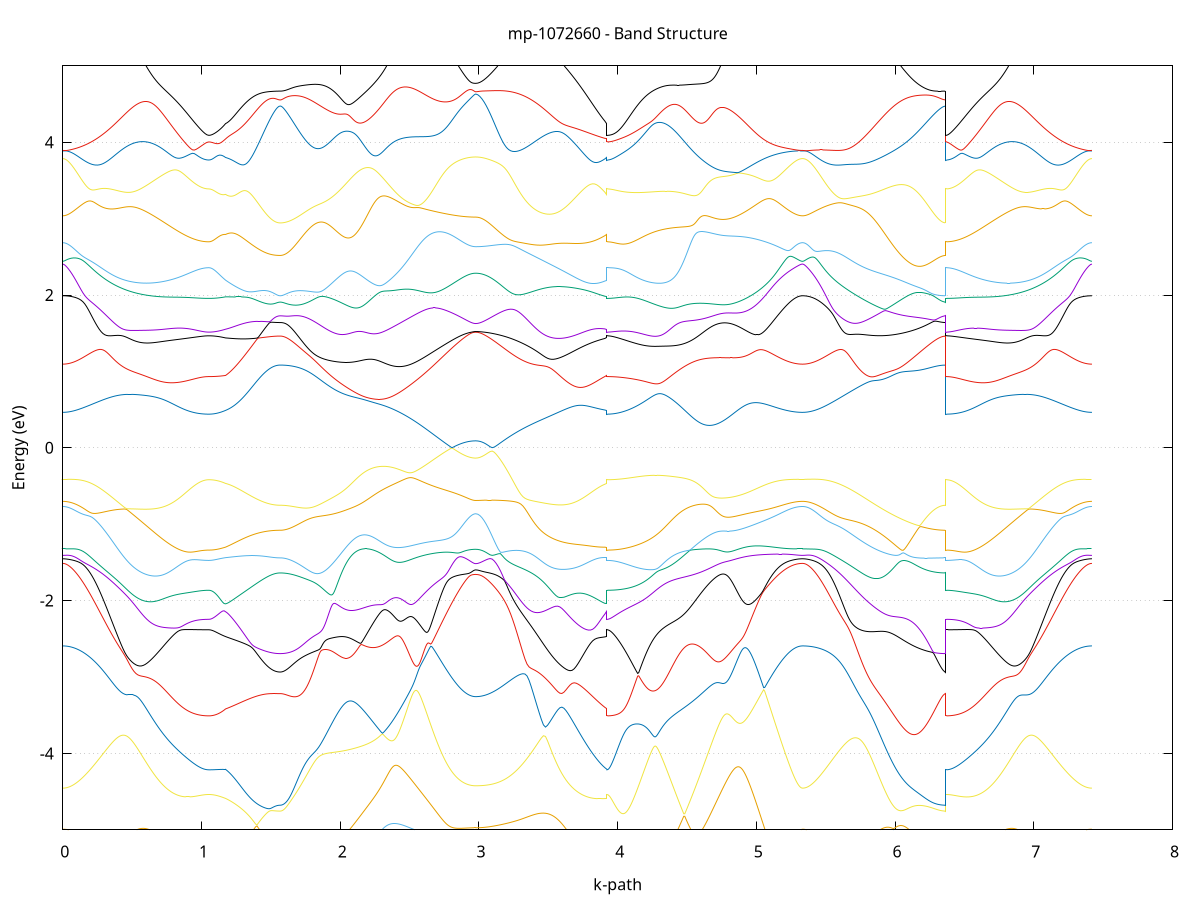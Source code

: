 set title 'mp-1072660 - Band Structure'
set xlabel 'k-path'
set ylabel 'Energy (eV)'
set grid y
set yrange [-5:5]
set terminal png size 800,600
set output 'mp-1072660_bands_gnuplot.png'
plot '-' using 1:2 with lines notitle, '-' using 1:2 with lines notitle, '-' using 1:2 with lines notitle, '-' using 1:2 with lines notitle, '-' using 1:2 with lines notitle, '-' using 1:2 with lines notitle, '-' using 1:2 with lines notitle, '-' using 1:2 with lines notitle, '-' using 1:2 with lines notitle, '-' using 1:2 with lines notitle, '-' using 1:2 with lines notitle, '-' using 1:2 with lines notitle, '-' using 1:2 with lines notitle, '-' using 1:2 with lines notitle, '-' using 1:2 with lines notitle, '-' using 1:2 with lines notitle, '-' using 1:2 with lines notitle, '-' using 1:2 with lines notitle, '-' using 1:2 with lines notitle, '-' using 1:2 with lines notitle, '-' using 1:2 with lines notitle, '-' using 1:2 with lines notitle, '-' using 1:2 with lines notitle, '-' using 1:2 with lines notitle, '-' using 1:2 with lines notitle, '-' using 1:2 with lines notitle, '-' using 1:2 with lines notitle, '-' using 1:2 with lines notitle, '-' using 1:2 with lines notitle, '-' using 1:2 with lines notitle, '-' using 1:2 with lines notitle, '-' using 1:2 with lines notitle, '-' using 1:2 with lines notitle, '-' using 1:2 with lines notitle, '-' using 1:2 with lines notitle, '-' using 1:2 with lines notitle
0.000000 -38.033859
0.013163 -38.033859
0.026327 -38.033859
0.039490 -38.033759
0.052654 -38.033759
0.065817 -38.033659
0.078981 -38.033659
0.092144 -38.033559
0.105308 -38.033459
0.118471 -38.033359
0.131634 -38.033259
0.144798 -38.033159
0.157961 -38.033059
0.171125 -38.032959
0.184288 -38.032859
0.197452 -38.032659
0.210615 -38.032559
0.223779 -38.032359
0.236942 -38.032159
0.250106 -38.031959
0.263269 -38.031859
0.276432 -38.031659
0.289596 -38.031459
0.302759 -38.031259
0.315923 -38.031059
0.329086 -38.030759
0.342250 -38.030559
0.355413 -38.030359
0.368577 -38.030159
0.381740 -38.029959
0.394903 -38.029859
0.408067 -38.030359
0.421230 -38.031559
0.434394 -38.032759
0.447557 -38.034159
0.460721 -38.035459
0.473884 -38.036859
0.487048 -38.038159
0.500211 -38.039559
0.513375 -38.040959
0.526538 -38.042359
0.539701 -38.043759
0.552865 -38.045159
0.566028 -38.046459
0.579192 -38.047859
0.592355 -38.049259
0.605519 -38.050559
0.618682 -38.051959
0.631846 -38.053259
0.645009 -38.054559
0.658172 -38.055859
0.671336 -38.057159
0.684499 -38.058359
0.697663 -38.059559
0.710826 -38.060759
0.723990 -38.061959
0.737153 -38.063059
0.750317 -38.064159
0.763480 -38.065259
0.776643 -38.066259
0.789807 -38.067259
0.802970 -38.068259
0.816134 -38.069159
0.829297 -38.070059
0.842461 -38.070859
0.855624 -38.071659
0.868788 -38.072459
0.881951 -38.073159
0.895115 -38.073759
0.908278 -38.074359
0.921441 -38.074959
0.934605 -38.075459
0.947768 -38.075859
0.960932 -38.076259
0.974095 -38.076659
0.987259 -38.076959
1.000422 -38.077159
1.013586 -38.077359
1.026749 -38.077459
1.039912 -38.077559
1.053076 -38.077559
1.053076 -38.077559
1.064025 -38.077559
1.074974 -38.077559
1.085924 -38.077559
1.096873 -38.077459
1.107822 -38.077459
1.118771 -38.077359
1.129720 -38.077259
1.140670 -38.077159
1.151619 -38.077059
1.162568 -38.076859
1.173517 -38.076759
1.173517 -38.076759
1.183355 -38.076759
1.193192 -38.076759
1.203029 -38.076859
1.212866 -38.076859
1.222703 -38.076959
1.232541 -38.076959
1.242378 -38.077059
1.252215 -38.077059
1.262052 -38.077059
1.271889 -38.077159
1.281727 -38.077159
1.291564 -38.077159
1.301401 -38.077159
1.311238 -38.077259
1.321075 -38.077259
1.330913 -38.077259
1.340750 -38.077359
1.350587 -38.077359
1.360424 -38.077359
1.370262 -38.077359
1.380099 -38.077359
1.389936 -38.077459
1.399773 -38.077459
1.409610 -38.077459
1.419448 -38.077459
1.429285 -38.077459
1.439122 -38.077459
1.448959 -38.077459
1.458796 -38.077459
1.468634 -38.077559
1.478471 -38.077559
1.488308 -38.077559
1.498145 -38.077559
1.507982 -38.077559
1.517820 -38.077559
1.527657 -38.077559
1.537494 -38.077559
1.547331 -38.077559
1.557169 -38.077559
1.567006 -38.077559
1.567006 -38.077559
1.574384 -38.077559
1.581763 -38.077559
1.589142 -38.077559
1.596521 -38.077459
1.603899 -38.077459
1.611278 -38.077359
1.618657 -38.077359
1.626035 -38.077259
1.633414 -38.077159
1.640793 -38.077059
1.648172 -38.076959
1.655550 -38.076859
1.662929 -38.076759
1.670308 -38.076659
1.677686 -38.076559
1.685065 -38.076359
1.692444 -38.076259
1.699822 -38.076059
1.707201 -38.075859
1.714580 -38.075759
1.721959 -38.075559
1.729337 -38.075359
1.736716 -38.075159
1.744095 -38.074959
1.751473 -38.074659
1.758852 -38.074459
1.766231 -38.074259
1.773610 -38.073959
1.780988 -38.073759
1.788367 -38.073459
1.795746 -38.073159
1.803124 -38.072959
1.810503 -38.072659
1.817882 -38.072359
1.825261 -38.072059
1.832639 -38.071759
1.840018 -38.071359
1.847397 -38.071059
1.854775 -38.070759
1.862154 -38.070359
1.869533 -38.070059
1.876912 -38.069659
1.884290 -38.069259
1.891669 -38.068959
1.899048 -38.068559
1.906426 -38.068159
1.913805 -38.067759
1.921184 -38.067359
1.928562 -38.066959
1.935941 -38.066559
1.943320 -38.066159
1.950699 -38.065759
1.958077 -38.065259
1.965456 -38.064859
1.972835 -38.064359
1.980213 -38.063959
1.987592 -38.063459
1.994971 -38.063059
2.002350 -38.062559
2.009728 -38.062059
2.017107 -38.061659
2.024486 -38.061159
2.031864 -38.060659
2.039243 -38.060159
2.046622 -38.059659
2.054000 -38.059159
2.061379 -38.058659
2.068758 -38.058159
2.076137 -38.057659
2.083515 -38.057059
2.090894 -38.056559
2.098273 -38.056059
2.105651 -38.055559
2.113030 -38.054959
2.120409 -38.054459
2.127788 -38.053859
2.135166 -38.053359
2.142545 -38.052859
2.149924 -38.052259
2.157302 -38.051659
2.164681 -38.051159
2.172060 -38.050559
2.179439 -38.050059
2.186817 -38.049459
2.194196 -38.048959
2.201575 -38.048359
2.208953 -38.047759
2.216332 -38.047259
2.223711 -38.046659
2.223711 -38.046659
2.231099 -38.046059
2.238487 -38.045459
2.245875 -38.044959
2.253263 -38.044359
2.260651 -38.043759
2.268039 -38.043159
2.275427 -38.042659
2.282815 -38.042059
2.290203 -38.041459
2.297591 -38.040859
2.304979 -38.040359
2.312367 -38.039759
2.319755 -38.039159
2.327144 -38.038659
2.334532 -38.038059
2.341920 -38.037459
2.349308 -38.036959
2.356696 -38.036359
2.364084 -38.035759
2.371472 -38.035259
2.378860 -38.034659
2.386248 -38.034159
2.393636 -38.033559
2.401024 -38.033059
2.408412 -38.032559
2.415800 -38.031959
2.423188 -38.031459
2.430576 -38.030959
2.437964 -38.030459
2.445352 -38.029959
2.452740 -38.029459
2.460128 -38.028959
2.467517 -38.028559
2.474905 -38.028159
2.482293 -38.027859
2.489681 -38.027559
2.497069 -38.027359
2.504457 -38.027159
2.511845 -38.027059
2.519233 -38.026959
2.526621 -38.026959
2.534009 -38.026959
2.541397 -38.026959
2.548785 -38.026959
2.556173 -38.026959
2.563561 -38.027059
2.570949 -38.027059
2.578337 -38.027159
2.585725 -38.027159
2.593113 -38.027259
2.600502 -38.027259
2.607890 -38.027359
2.615278 -38.027359
2.622666 -38.027459
2.630054 -38.027459
2.637442 -38.027559
2.644830 -38.027559
2.652218 -38.027659
2.659606 -38.027659
2.666994 -38.027759
2.674382 -38.027759
2.681770 -38.027859
2.689158 -38.027859
2.696546 -38.027959
2.703934 -38.027959
2.711322 -38.028059
2.718710 -38.028059
2.726098 -38.028159
2.733486 -38.028159
2.740875 -38.028159
2.748263 -38.028259
2.755651 -38.028259
2.763039 -38.028359
2.770427 -38.028359
2.777815 -38.028359
2.785203 -38.028459
2.792591 -38.028459
2.799979 -38.028459
2.807367 -38.028559
2.814755 -38.028559
2.822143 -38.028559
2.829531 -38.028659
2.836919 -38.028659
2.844307 -38.028659
2.851695 -38.028759
2.859083 -38.028759
2.866471 -38.028759
2.873859 -38.028759
2.881248 -38.028759
2.888636 -38.028859
2.896024 -38.028859
2.903412 -38.028859
2.910800 -38.028859
2.918188 -38.028859
2.925576 -38.028859
2.932964 -38.028859
2.940352 -38.028859
2.947740 -38.028959
2.955128 -38.028959
2.962516 -38.028959
2.969904 -38.028959
2.977292 -38.028959
2.977292 -38.028959
2.992070 -38.028959
3.006848 -38.028859
3.021625 -38.028859
3.036403 -38.028859
3.051181 -38.028759
3.065958 -38.028759
3.080736 -38.028659
3.095514 -38.028659
3.110291 -38.028559
3.125069 -38.028459
3.139847 -38.028359
3.154624 -38.028259
3.169402 -38.028159
3.184180 -38.028059
3.198957 -38.027959
3.213735 -38.027859
3.228513 -38.027659
3.243290 -38.027559
3.258068 -38.027459
3.272846 -38.027359
3.287624 -38.027359
3.302401 -38.027359
3.317179 -38.027459
3.331957 -38.027959
3.346734 -38.028759
3.361512 -38.029959
3.376290 -38.031259
3.391067 -38.032659
3.405845 -38.034159
3.420623 -38.035659
3.435400 -38.037259
3.450178 -38.038759
3.464956 -38.040359
3.479733 -38.041959
3.494511 -38.043559
3.509289 -38.045159
3.524066 -38.046659
3.538844 -38.048259
3.553622 -38.049859
3.568400 -38.051359
3.583177 -38.052959
3.597955 -38.054459
3.612733 -38.055859
3.627510 -38.057359
3.642288 -38.058759
3.657066 -38.060159
3.671843 -38.061559
3.686621 -38.062859
3.701399 -38.064159
3.716176 -38.065359
3.730954 -38.066559
3.745732 -38.067659
3.760509 -38.068759
3.775287 -38.069859
3.790065 -38.070759
3.804842 -38.071659
3.819620 -38.072559
3.834398 -38.073359
3.849176 -38.074059
3.863953 -38.074759
3.878731 -38.075359
3.893509 -38.075859
3.908286 -38.076359
3.923064 -38.076759
3.923064 -38.077559
3.930444 -38.077559
3.937823 -38.077559
3.945203 -38.077559
3.952583 -38.077559
3.959963 -38.077459
3.967342 -38.077459
3.974722 -38.077359
3.982102 -38.077259
3.989482 -38.077259
3.996862 -38.077159
4.004241 -38.077059
4.011621 -38.076959
4.019001 -38.076859
4.026381 -38.076659
4.033760 -38.076559
4.041140 -38.076459
4.048520 -38.076259
4.055900 -38.076059
4.063279 -38.075959
4.070659 -38.075759
4.078039 -38.075559
4.085419 -38.075359
4.092798 -38.075159
4.100178 -38.074959
4.107558 -38.074759
4.114938 -38.074459
4.122318 -38.074259
4.129697 -38.073959
4.137077 -38.073759
4.144457 -38.073459
4.151837 -38.073159
4.159216 -38.072859
4.166596 -38.072659
4.173976 -38.072359
4.181356 -38.071959
4.188735 -38.071659
4.196115 -38.071359
4.203495 -38.071059
4.210875 -38.070659
4.218254 -38.070359
4.225634 -38.069959
4.233014 -38.069659
4.240394 -38.069259
4.247773 -38.068859
4.255153 -38.068459
4.262533 -38.068159
4.269913 -38.067759
4.277293 -38.067359
4.284672 -38.066859
4.292052 -38.066459
4.299432 -38.066059
4.306812 -38.065659
4.314191 -38.065159
4.321571 -38.064759
4.328951 -38.064259
4.336331 -38.063859
4.343710 -38.063359
4.351090 -38.062959
4.358470 -38.062459
4.365850 -38.061959
4.373229 -38.061459
4.380609 -38.060959
4.387989 -38.060459
4.395369 -38.060059
4.402749 -38.059459
4.410128 -38.058959
4.417508 -38.058459
4.424888 -38.057959
4.432268 -38.057459
4.439647 -38.056959
4.447027 -38.056359
4.454407 -38.055859
4.461787 -38.055359
4.469166 -38.054759
4.476546 -38.054259
4.483926 -38.053659
4.491306 -38.053159
4.498685 -38.052559
4.506065 -38.052059
4.506065 -38.052059
4.513452 -38.051459
4.520838 -38.050959
4.528225 -38.050359
4.535611 -38.049759
4.542998 -38.049259
4.550384 -38.048659
4.557771 -38.048059
4.565157 -38.047459
4.572543 -38.046959
4.579930 -38.046359
4.587316 -38.045759
4.594703 -38.045159
4.602089 -38.044659
4.609476 -38.044059
4.616862 -38.043459
4.624249 -38.042859
4.631635 -38.042259
4.639022 -38.041659
4.646408 -38.041159
4.653795 -38.040559
4.661181 -38.039959
4.668568 -38.039359
4.675954 -38.038759
4.683341 -38.038259
4.690727 -38.037659
4.698114 -38.037059
4.705500 -38.036459
4.712886 -38.035959
4.720273 -38.035359
4.727659 -38.034759
4.735046 -38.034159
4.742432 -38.033659
4.749819 -38.033059
4.757205 -38.032559
4.764592 -38.031959
4.771978 -38.031459
4.779365 -38.030859
4.786751 -38.030359
4.794138 -38.029859
4.801524 -38.029459
4.808911 -38.029359
4.816297 -38.029359
4.823684 -38.029459
4.831070 -38.029559
4.838457 -38.029659
4.845843 -38.029759
4.853230 -38.029859
4.860616 -38.029959
4.868002 -38.030059
4.875389 -38.030159
4.882775 -38.030259
4.890162 -38.030359
4.897548 -38.030459
4.904935 -38.030559
4.912321 -38.030659
4.919708 -38.030759
4.927094 -38.030859
4.934481 -38.030959
4.941867 -38.031059
4.949254 -38.031159
4.956640 -38.031259
4.964027 -38.031359
4.971413 -38.031459
4.978800 -38.031559
4.986186 -38.031559
4.993573 -38.031659
5.000959 -38.031759
5.008345 -38.031859
5.015732 -38.031959
5.023118 -38.032059
5.030505 -38.032159
5.037891 -38.032159
5.045278 -38.032259
5.052664 -38.032359
5.060051 -38.032459
5.067437 -38.032459
5.074824 -38.032559
5.082210 -38.032659
5.089597 -38.032659
5.096983 -38.032759
5.104370 -38.032859
5.111756 -38.032859
5.119143 -38.032959
5.126529 -38.032959
5.133916 -38.033059
5.141302 -38.033159
5.148688 -38.033159
5.156075 -38.033259
5.163461 -38.033259
5.170848 -38.033359
5.178234 -38.033359
5.185621 -38.033359
5.193007 -38.033459
5.200394 -38.033459
5.207780 -38.033559
5.215167 -38.033559
5.222553 -38.033559
5.229940 -38.033659
5.237326 -38.033659
5.244713 -38.033659
5.252099 -38.033659
5.259486 -38.033759
5.266872 -38.033759
5.274259 -38.033759
5.281645 -38.033759
5.289032 -38.033759
5.296418 -38.033759
5.303804 -38.033859
5.311191 -38.033859
5.318577 -38.033859
5.325964 -38.033859
5.333350 -38.033859
5.333350 -38.033859
5.343282 -38.033859
5.353214 -38.033859
5.363146 -38.033759
5.373077 -38.033759
5.383009 -38.033759
5.392941 -38.033759
5.402873 -38.033659
5.412804 -38.033659
5.422736 -38.033559
5.432668 -38.033559
5.442600 -38.033459
5.452532 -38.033359
5.462463 -38.033359
5.472395 -38.033259
5.482327 -38.033159
5.492259 -38.033059
5.502190 -38.032959
5.512122 -38.032859
5.522054 -38.032759
5.531986 -38.032659
5.541917 -38.032559
5.551849 -38.032359
5.561781 -38.032259
5.571713 -38.032159
5.581644 -38.031959
5.591576 -38.031859
5.601508 -38.031659
5.611440 -38.031559
5.621371 -38.031359
5.631303 -38.031259
5.641235 -38.031059
5.651167 -38.030959
5.661099 -38.030759
5.671030 -38.030559
5.680962 -38.030459
5.690894 -38.030259
5.700826 -38.030059
5.710757 -38.029959
5.720689 -38.029959
5.730621 -38.030259
5.740553 -38.030959
5.750484 -38.031859
5.760416 -38.032859
5.770348 -38.033859
5.780280 -38.034959
5.790211 -38.035959
5.800143 -38.036959
5.810075 -38.038059
5.820007 -38.039159
5.829938 -38.040159
5.839870 -38.041259
5.849802 -38.042359
5.859734 -38.043359
5.869665 -38.044459
5.879597 -38.045559
5.889529 -38.046559
5.899461 -38.047659
5.909393 -38.048659
5.919324 -38.049759
5.929256 -38.050759
5.939188 -38.051759
5.949120 -38.052859
5.959051 -38.053859
5.968983 -38.054859
5.978915 -38.055859
5.988847 -38.056759
5.998778 -38.057759
6.008710 -38.058759
6.018642 -38.059659
6.028574 -38.060559
6.038505 -38.061459
6.048437 -38.062359
6.058369 -38.063259
6.068301 -38.064059
6.078232 -38.064859
6.088164 -38.065759
6.098096 -38.066459
6.108028 -38.067259
6.117960 -38.067959
6.127891 -38.068759
6.137823 -38.069459
6.147755 -38.070059
6.157687 -38.070759
6.167618 -38.071359
6.177550 -38.071959
6.187482 -38.072459
6.197414 -38.073059
6.207345 -38.073559
6.217277 -38.074059
6.227209 -38.074459
6.237141 -38.074859
6.247072 -38.075259
6.257004 -38.075659
6.266936 -38.075959
6.276868 -38.076259
6.286799 -38.076559
6.296731 -38.076759
6.306663 -38.076959
6.316595 -38.077159
6.326527 -38.077259
6.336458 -38.077459
6.346390 -38.077459
6.356322 -38.077559
6.366254 -38.077559
6.366254 -38.077559
6.376188 -38.077559
6.386123 -38.077559
6.396058 -38.077459
6.405992 -38.077359
6.415927 -38.077259
6.425862 -38.077059
6.435796 -38.076859
6.445731 -38.076659
6.455666 -38.076359
6.465600 -38.076059
6.475535 -38.075759
6.485470 -38.075359
6.495404 -38.075059
6.505339 -38.074659
6.515274 -38.074159
6.525208 -38.073759
6.535143 -38.073259
6.545078 -38.072759
6.555012 -38.072159
6.564947 -38.071559
6.574882 -38.071059
6.584817 -38.070359
6.594751 -38.069759
6.604686 -38.069059
6.614621 -38.068359
6.624555 -38.067659
6.634490 -38.066959
6.644425 -38.066159
6.654359 -38.065359
6.664294 -38.064559
6.674229 -38.063759
6.684163 -38.062959
6.694098 -38.062059
6.704033 -38.061159
6.713967 -38.060259
6.723902 -38.059359
6.733837 -38.058459
6.743771 -38.057559
6.753706 -38.056559
6.763641 -38.055659
6.773575 -38.054659
6.783510 -38.053659
6.793445 -38.052659
6.803379 -38.051659
6.813314 -38.050659
6.823249 -38.049659
6.833183 -38.048559
6.843118 -38.047559
6.853053 -38.046559
6.862988 -38.045459
6.872922 -38.044459
6.882857 -38.043359
6.892792 -38.042359
6.902726 -38.041259
6.912661 -38.040259
6.922596 -38.039159
6.932530 -38.038159
6.942465 -38.037159
6.952400 -38.036059
6.962334 -38.035059
6.972269 -38.034059
6.982204 -38.033059
6.992138 -38.032059
7.002073 -38.031159
7.012008 -38.030359
7.021942 -38.029959
7.031877 -38.029959
7.041812 -38.030059
7.051746 -38.030159
7.061681 -38.030359
7.071616 -38.030459
7.081550 -38.030659
7.091485 -38.030859
7.101420 -38.030959
7.111354 -38.031159
7.121289 -38.031259
7.131224 -38.031459
7.141159 -38.031559
7.151093 -38.031759
7.161028 -38.031859
7.170963 -38.032059
7.180897 -38.032159
7.190832 -38.032259
7.200767 -38.032459
7.210701 -38.032559
7.220636 -38.032659
7.230571 -38.032759
7.240505 -38.032859
7.250440 -38.032959
7.260375 -38.033059
7.270309 -38.033159
7.280244 -38.033259
7.290179 -38.033359
7.300113 -38.033359
7.310048 -38.033459
7.319983 -38.033559
7.329917 -38.033559
7.339852 -38.033659
7.349787 -38.033659
7.359721 -38.033759
7.369656 -38.033759
7.379591 -38.033759
7.389526 -38.033759
7.399460 -38.033859
7.409395 -38.033859
7.419330 -38.033859
e
0.000000 -38.006759
0.013163 -38.006759
0.026327 -38.006859
0.039490 -38.006959
0.052654 -38.007159
0.065817 -38.007459
0.078981 -38.007759
0.092144 -38.008059
0.105308 -38.008459
0.118471 -38.008959
0.131634 -38.009459
0.144798 -38.010059
0.157961 -38.010659
0.171125 -38.011259
0.184288 -38.011959
0.197452 -38.012759
0.210615 -38.013559
0.223779 -38.014359
0.236942 -38.015259
0.250106 -38.016159
0.263269 -38.017159
0.276432 -38.018159
0.289596 -38.019259
0.302759 -38.020259
0.315923 -38.021359
0.329086 -38.022559
0.342250 -38.023759
0.355413 -38.024859
0.368577 -38.026059
0.381740 -38.027259
0.394903 -38.028359
0.408067 -38.028959
0.421230 -38.028859
0.434394 -38.028659
0.447557 -38.028459
0.460721 -38.028259
0.473884 -38.027959
0.487048 -38.027759
0.500211 -38.027559
0.513375 -38.027359
0.526538 -38.027359
0.539701 -38.027759
0.552865 -38.028859
0.566028 -38.029959
0.579192 -38.031259
0.592355 -38.032459
0.605519 -38.033659
0.618682 -38.034859
0.631846 -38.036159
0.645009 -38.037359
0.658172 -38.038459
0.671336 -38.039659
0.684499 -38.040759
0.697663 -38.041959
0.710826 -38.043059
0.723990 -38.044059
0.737153 -38.045159
0.750317 -38.046159
0.763480 -38.047159
0.776643 -38.048059
0.789807 -38.048959
0.802970 -38.049859
0.816134 -38.050759
0.829297 -38.051559
0.842461 -38.052259
0.855624 -38.053059
0.868788 -38.053659
0.881951 -38.054359
0.895115 -38.054959
0.908278 -38.055459
0.921441 -38.055959
0.934605 -38.056459
0.947768 -38.056859
0.960932 -38.057259
0.974095 -38.057559
0.987259 -38.057859
1.000422 -38.058059
1.013586 -38.058259
1.026749 -38.058359
1.039912 -38.058459
1.053076 -38.058459
1.053076 -38.058459
1.064025 -38.058459
1.074974 -38.058459
1.085924 -38.058359
1.096873 -38.058359
1.107822 -38.058259
1.118771 -38.058159
1.129720 -38.058059
1.140670 -38.057959
1.151619 -38.057859
1.162568 -38.057759
1.173517 -38.057559
1.173517 -38.057559
1.183355 -38.057659
1.193192 -38.057659
1.203029 -38.057759
1.212866 -38.057759
1.222703 -38.057759
1.232541 -38.057859
1.242378 -38.057859
1.252215 -38.057859
1.262052 -38.057959
1.271889 -38.057959
1.281727 -38.057959
1.291564 -38.057959
1.301401 -38.058059
1.311238 -38.058059
1.321075 -38.058059
1.330913 -38.058159
1.340750 -38.058159
1.350587 -38.058159
1.360424 -38.058159
1.370262 -38.058159
1.380099 -38.058259
1.389936 -38.058259
1.399773 -38.058259
1.409610 -38.058259
1.419448 -38.058259
1.429285 -38.058359
1.439122 -38.058359
1.448959 -38.058359
1.458796 -38.058359
1.468634 -38.058359
1.478471 -38.058359
1.488308 -38.058359
1.498145 -38.058359
1.507982 -38.058359
1.517820 -38.058359
1.527657 -38.058459
1.537494 -38.058459
1.547331 -38.058459
1.557169 -38.058459
1.567006 -38.058459
1.567006 -38.058459
1.574384 -38.058459
1.581763 -38.058359
1.589142 -38.058359
1.596521 -38.058359
1.603899 -38.058359
1.611278 -38.058259
1.618657 -38.058159
1.626035 -38.058159
1.633414 -38.058059
1.640793 -38.057959
1.648172 -38.057859
1.655550 -38.057759
1.662929 -38.057659
1.670308 -38.057559
1.677686 -38.057459
1.685065 -38.057259
1.692444 -38.057159
1.699822 -38.056959
1.707201 -38.056859
1.714580 -38.056659
1.721959 -38.056459
1.729337 -38.056359
1.736716 -38.056159
1.744095 -38.055959
1.751473 -38.055659
1.758852 -38.055459
1.766231 -38.055259
1.773610 -38.055059
1.780988 -38.054759
1.788367 -38.054559
1.795746 -38.054259
1.803124 -38.054059
1.810503 -38.053759
1.817882 -38.053459
1.825261 -38.053159
1.832639 -38.052859
1.840018 -38.052559
1.847397 -38.052259
1.854775 -38.051959
1.862154 -38.051659
1.869533 -38.051259
1.876912 -38.050959
1.884290 -38.050659
1.891669 -38.050259
1.899048 -38.049859
1.906426 -38.049559
1.913805 -38.049159
1.921184 -38.048759
1.928562 -38.048359
1.935941 -38.048059
1.943320 -38.047659
1.950699 -38.047259
1.958077 -38.046859
1.965456 -38.046359
1.972835 -38.045959
1.980213 -38.045559
1.987592 -38.045159
1.994971 -38.044659
2.002350 -38.044259
2.009728 -38.043859
2.017107 -38.043359
2.024486 -38.042959
2.031864 -38.042459
2.039243 -38.041959
2.046622 -38.041559
2.054000 -38.041059
2.061379 -38.040559
2.068758 -38.040059
2.076137 -38.039659
2.083515 -38.039159
2.090894 -38.038659
2.098273 -38.038159
2.105651 -38.037659
2.113030 -38.037159
2.120409 -38.036659
2.127788 -38.036159
2.135166 -38.035659
2.142545 -38.035159
2.149924 -38.034559
2.157302 -38.034059
2.164681 -38.033559
2.172060 -38.033059
2.179439 -38.032559
2.186817 -38.031959
2.194196 -38.031459
2.201575 -38.030959
2.208953 -38.030459
2.216332 -38.029859
2.223711 -38.029359
2.223711 -38.029359
2.231099 -38.028859
2.238487 -38.028359
2.245875 -38.027859
2.253263 -38.027259
2.260651 -38.026759
2.268039 -38.026259
2.275427 -38.025759
2.282815 -38.025359
2.290203 -38.024959
2.297591 -38.024659
2.304979 -38.024459
2.312367 -38.024459
2.319755 -38.024359
2.327144 -38.024359
2.334532 -38.024459
2.341920 -38.024459
2.349308 -38.024559
2.356696 -38.024559
2.364084 -38.024659
2.371472 -38.024659
2.378860 -38.024759
2.386248 -38.024759
2.393636 -38.024859
2.401024 -38.024859
2.408412 -38.024959
2.415800 -38.024959
2.423188 -38.025059
2.430576 -38.025059
2.437964 -38.025159
2.445352 -38.025159
2.452740 -38.025159
2.460128 -38.025159
2.467517 -38.025159
2.474905 -38.025059
2.482293 -38.024959
2.489681 -38.024859
2.497069 -38.024559
2.504457 -38.024359
2.511845 -38.023959
2.519233 -38.023659
2.526621 -38.023259
2.534009 -38.022859
2.541397 -38.022359
2.548785 -38.021959
2.556173 -38.021559
2.563561 -38.021059
2.570949 -38.020659
2.578337 -38.020259
2.585725 -38.019759
2.593113 -38.019359
2.600502 -38.018959
2.607890 -38.018559
2.615278 -38.018059
2.622666 -38.017659
2.630054 -38.017259
2.637442 -38.016859
2.644830 -38.016459
2.652218 -38.016159
2.659606 -38.015759
2.666994 -38.015359
2.674382 -38.014959
2.681770 -38.014659
2.689158 -38.014259
2.696546 -38.013959
2.703934 -38.013559
2.711322 -38.013259
2.718710 -38.012959
2.726098 -38.012659
2.733486 -38.012359
2.740875 -38.012059
2.748263 -38.011759
2.755651 -38.011459
2.763039 -38.011159
2.770427 -38.010959
2.777815 -38.010659
2.785203 -38.010459
2.792591 -38.010159
2.799979 -38.009959
2.807367 -38.009759
2.814755 -38.009559
2.822143 -38.009359
2.829531 -38.009159
2.836919 -38.008959
2.844307 -38.008759
2.851695 -38.008559
2.859083 -38.008459
2.866471 -38.008259
2.873859 -38.008159
2.881248 -38.008059
2.888636 -38.007959
2.896024 -38.007759
2.903412 -38.007659
2.910800 -38.007659
2.918188 -38.007559
2.925576 -38.007459
2.932964 -38.007359
2.940352 -38.007359
2.947740 -38.007259
2.955128 -38.007259
2.962516 -38.007259
2.969904 -38.007259
2.977292 -38.007259
2.977292 -38.007259
2.992070 -38.007259
3.006848 -38.007359
3.021625 -38.007559
3.036403 -38.007759
3.051181 -38.008159
3.065958 -38.008559
3.080736 -38.008959
3.095514 -38.009559
3.110291 -38.010159
3.125069 -38.010759
3.139847 -38.011559
3.154624 -38.012359
3.169402 -38.013159
3.184180 -38.014059
3.198957 -38.015059
3.213735 -38.016059
3.228513 -38.017159
3.243290 -38.018259
3.258068 -38.019459
3.272846 -38.020559
3.287624 -38.021759
3.302401 -38.022959
3.317179 -38.023959
3.331957 -38.024759
3.346734 -38.025159
3.361512 -38.025259
3.376290 -38.025259
3.391067 -38.025159
3.405845 -38.024959
3.420623 -38.024859
3.435400 -38.024659
3.450178 -38.024559
3.464956 -38.024559
3.479733 -38.025359
3.494511 -38.026659
3.509289 -38.028159
3.524066 -38.029559
3.538844 -38.031059
3.553622 -38.032459
3.568400 -38.033959
3.583177 -38.035359
3.597955 -38.036759
3.612733 -38.038159
3.627510 -38.039559
3.642288 -38.040859
3.657066 -38.042159
3.671843 -38.043459
3.686621 -38.044659
3.701399 -38.045859
3.716176 -38.046959
3.730954 -38.048059
3.745732 -38.049159
3.760509 -38.050159
3.775287 -38.051159
3.790065 -38.052059
3.804842 -38.052859
3.819620 -38.053659
3.834398 -38.054459
3.849176 -38.055159
3.863953 -38.055759
3.878731 -38.056259
3.893509 -38.056759
3.908286 -38.057259
3.923064 -38.057559
3.923064 -38.058459
3.930444 -38.058459
3.937823 -38.058459
3.945203 -38.058459
3.952583 -38.058359
3.959963 -38.058359
3.967342 -38.058259
3.974722 -38.058259
3.982102 -38.058159
3.989482 -38.058059
3.996862 -38.058059
4.004241 -38.057959
4.011621 -38.057859
4.019001 -38.057759
4.026381 -38.057559
4.033760 -38.057459
4.041140 -38.057359
4.048520 -38.057159
4.055900 -38.057059
4.063279 -38.056859
4.070659 -38.056759
4.078039 -38.056559
4.085419 -38.056359
4.092798 -38.056159
4.100178 -38.055959
4.107558 -38.055759
4.114938 -38.055559
4.122318 -38.055359
4.129697 -38.055059
4.137077 -38.054859
4.144457 -38.054559
4.151837 -38.054359
4.159216 -38.054059
4.166596 -38.053759
4.173976 -38.053559
4.181356 -38.053259
4.188735 -38.052959
4.196115 -38.052659
4.203495 -38.052359
4.210875 -38.052059
4.218254 -38.051659
4.225634 -38.051359
4.233014 -38.051059
4.240394 -38.050659
4.247773 -38.050359
4.255153 -38.049959
4.262533 -38.049659
4.269913 -38.049259
4.277293 -38.048859
4.284672 -38.048459
4.292052 -38.048159
4.299432 -38.047759
4.306812 -38.047359
4.314191 -38.046959
4.321571 -38.046459
4.328951 -38.046059
4.336331 -38.045659
4.343710 -38.045259
4.351090 -38.044759
4.358470 -38.044359
4.365850 -38.043959
4.373229 -38.043459
4.380609 -38.043059
4.387989 -38.042559
4.395369 -38.042059
4.402749 -38.041659
4.410128 -38.041159
4.417508 -38.040659
4.424888 -38.040259
4.432268 -38.039759
4.439647 -38.039259
4.447027 -38.038759
4.454407 -38.038259
4.461787 -38.037759
4.469166 -38.037259
4.476546 -38.036759
4.483926 -38.036259
4.491306 -38.035759
4.498685 -38.035259
4.506065 -38.034759
4.506065 -38.034759
4.513452 -38.034259
4.520838 -38.033659
4.528225 -38.033159
4.535611 -38.032659
4.542998 -38.032159
4.550384 -38.031559
4.557771 -38.031059
4.565157 -38.030559
4.572543 -38.030059
4.579930 -38.029459
4.587316 -38.028959
4.594703 -38.028459
4.602089 -38.027859
4.609476 -38.027359
4.616862 -38.026859
4.624249 -38.026559
4.631635 -38.026459
4.639022 -38.026459
4.646408 -38.026559
4.653795 -38.026659
4.661181 -38.026759
4.668568 -38.026859
4.675954 -38.027059
4.683341 -38.027159
4.690727 -38.027259
4.698114 -38.027359
4.705500 -38.027459
4.712886 -38.027559
4.720273 -38.027759
4.727659 -38.027859
4.735046 -38.027959
4.742432 -38.028059
4.749819 -38.028159
4.757205 -38.028259
4.764592 -38.028359
4.771978 -38.028459
4.779365 -38.028559
4.786751 -38.028659
4.794138 -38.028759
4.801524 -38.028659
4.808911 -38.028359
4.816297 -38.027959
4.823684 -38.027459
4.831070 -38.026959
4.838457 -38.026459
4.845843 -38.025959
4.853230 -38.025459
4.860616 -38.024859
4.868002 -38.024359
4.875389 -38.023859
4.882775 -38.023359
4.890162 -38.022859
4.897548 -38.022459
4.904935 -38.021959
4.912321 -38.021459
4.919708 -38.020959
4.927094 -38.020559
4.934481 -38.020059
4.941867 -38.019559
4.949254 -38.019159
4.956640 -38.018659
4.964027 -38.018259
4.971413 -38.017859
4.978800 -38.017459
4.986186 -38.016959
4.993573 -38.016559
5.000959 -38.016159
5.008345 -38.015759
5.015732 -38.015359
5.023118 -38.015059
5.030505 -38.014659
5.037891 -38.014259
5.045278 -38.013959
5.052664 -38.013559
5.060051 -38.013259
5.067437 -38.012859
5.074824 -38.012559
5.082210 -38.012259
5.089597 -38.011959
5.096983 -38.011659
5.104370 -38.011359
5.111756 -38.011059
5.119143 -38.010759
5.126529 -38.010559
5.133916 -38.010259
5.141302 -38.009959
5.148688 -38.009759
5.156075 -38.009559
5.163461 -38.009259
5.170848 -38.009059
5.178234 -38.008859
5.185621 -38.008659
5.193007 -38.008459
5.200394 -38.008359
5.207780 -38.008159
5.215167 -38.007959
5.222553 -38.007859
5.229940 -38.007659
5.237326 -38.007559
5.244713 -38.007459
5.252099 -38.007359
5.259486 -38.007259
5.266872 -38.007159
5.274259 -38.007059
5.281645 -38.006959
5.289032 -38.006959
5.296418 -38.006859
5.303804 -38.006859
5.311191 -38.006759
5.318577 -38.006759
5.325964 -38.006759
5.333350 -38.006759
5.333350 -38.006759
5.343282 -38.006759
5.353214 -38.006759
5.363146 -38.006859
5.373077 -38.006959
5.383009 -38.007159
5.392941 -38.007359
5.402873 -38.007559
5.412804 -38.007759
5.422736 -38.008059
5.432668 -38.008359
5.442600 -38.008659
5.452532 -38.009059
5.462463 -38.009459
5.472395 -38.009859
5.482327 -38.010359
5.492259 -38.010859
5.502190 -38.011359
5.512122 -38.011859
5.522054 -38.012459
5.531986 -38.013059
5.541917 -38.013659
5.551849 -38.014359
5.561781 -38.014959
5.571713 -38.015659
5.581644 -38.016459
5.591576 -38.017159
5.601508 -38.017959
5.611440 -38.018759
5.621371 -38.019559
5.631303 -38.020359
5.641235 -38.021259
5.651167 -38.022059
5.661099 -38.022959
5.671030 -38.023859
5.680962 -38.024759
5.690894 -38.025759
5.700826 -38.026659
5.710757 -38.027559
5.720689 -38.028359
5.730621 -38.028959
5.740553 -38.028959
5.750484 -38.028859
5.760416 -38.028759
5.770348 -38.028559
5.780280 -38.028359
5.790211 -38.028159
5.800143 -38.027959
5.810075 -38.027759
5.820007 -38.027559
5.829938 -38.027359
5.839870 -38.027159
5.849802 -38.027059
5.859734 -38.027159
5.869665 -38.028059
5.879597 -38.028959
5.889529 -38.029959
5.899461 -38.030859
5.909393 -38.031859
5.919324 -38.032859
5.929256 -38.033759
5.939188 -38.034759
5.949120 -38.035659
5.959051 -38.036559
5.968983 -38.037559
5.978915 -38.038459
5.988847 -38.039359
5.998778 -38.040259
6.008710 -38.041059
6.018642 -38.041959
6.028574 -38.042759
6.038505 -38.043659
6.048437 -38.044459
6.058369 -38.045259
6.068301 -38.046059
6.078232 -38.046759
6.088164 -38.047559
6.098096 -38.048259
6.108028 -38.048959
6.117960 -38.049659
6.127891 -38.050259
6.137823 -38.050959
6.147755 -38.051559
6.157687 -38.052159
6.167618 -38.052659
6.177550 -38.053259
6.187482 -38.053759
6.197414 -38.054259
6.207345 -38.054759
6.217277 -38.055159
6.227209 -38.055559
6.237141 -38.055959
6.247072 -38.056359
6.257004 -38.056659
6.266936 -38.056959
6.276868 -38.057259
6.286799 -38.057459
6.296731 -38.057659
6.306663 -38.057859
6.316595 -38.058059
6.326527 -38.058159
6.336458 -38.058259
6.346390 -38.058359
6.356322 -38.058359
6.366254 -38.058459
6.366254 -38.058459
6.376188 -38.058459
6.386123 -38.058359
6.396058 -38.058359
6.405992 -38.058259
6.415927 -38.058059
6.425862 -38.057959
6.435796 -38.057759
6.445731 -38.057559
6.455666 -38.057359
6.465600 -38.057059
6.475535 -38.056759
6.485470 -38.056459
6.495404 -38.056059
6.505339 -38.055759
6.515274 -38.055359
6.525208 -38.054859
6.535143 -38.054459
6.545078 -38.053959
6.555012 -38.053459
6.564947 -38.052959
6.574882 -38.052359
6.584817 -38.051859
6.594751 -38.051259
6.604686 -38.050659
6.614621 -38.049959
6.624555 -38.049359
6.634490 -38.048659
6.644425 -38.047959
6.654359 -38.047259
6.664294 -38.046459
6.674229 -38.045759
6.684163 -38.044959
6.694098 -38.044159
6.704033 -38.043359
6.713967 -38.042559
6.723902 -38.041759
6.733837 -38.040859
6.743771 -38.040059
6.753706 -38.039159
6.763641 -38.038259
6.773575 -38.037359
6.783510 -38.036459
6.793445 -38.035559
6.803379 -38.034659
6.813314 -38.033759
6.823249 -38.032759
6.833183 -38.031859
6.843118 -38.030959
6.853053 -38.030059
6.862988 -38.029159
6.872922 -38.028259
6.882857 -38.027659
6.892792 -38.027359
6.902726 -38.027359
6.912661 -38.027459
6.922596 -38.027559
6.932530 -38.027759
6.942465 -38.027959
6.952400 -38.028159
6.962334 -38.028359
6.972269 -38.028459
6.982204 -38.028659
6.992138 -38.028859
7.002073 -38.028959
7.012008 -38.028959
7.021942 -38.028559
7.031877 -38.027759
7.041812 -38.026959
7.051746 -38.026059
7.061681 -38.025059
7.071616 -38.024159
7.081550 -38.023359
7.091485 -38.022459
7.101420 -38.021559
7.111354 -38.020759
7.121289 -38.019959
7.131224 -38.019059
7.141159 -38.018359
7.151093 -38.017559
7.161028 -38.016759
7.170963 -38.016059
7.180897 -38.015359
7.190832 -38.014659
7.200767 -38.014059
7.210701 -38.013459
7.220636 -38.012859
7.230571 -38.012259
7.240505 -38.011659
7.250440 -38.011159
7.260375 -38.010659
7.270309 -38.010159
7.280244 -38.009759
7.290179 -38.009359
7.300113 -38.008959
7.310048 -38.008659
7.319983 -38.008259
7.329917 -38.007959
7.339852 -38.007759
7.349787 -38.007459
7.359721 -38.007259
7.369656 -38.007159
7.379591 -38.006959
7.389526 -38.006859
7.399460 -38.006759
7.409395 -38.006759
7.419330 -38.006759
e
0.000000 -38.002459
0.013163 -38.002459
0.026327 -38.002459
0.039490 -38.002459
0.052654 -38.002459
0.065817 -38.002459
0.078981 -38.002459
0.092144 -38.002359
0.105308 -38.002359
0.118471 -38.002359
0.131634 -38.002259
0.144798 -38.002259
0.157961 -38.002259
0.171125 -38.002159
0.184288 -38.002159
0.197452 -38.002059
0.210615 -38.002059
0.223779 -38.002059
0.236942 -38.002059
0.250106 -38.002259
0.263269 -38.003059
0.276432 -38.003959
0.289596 -38.004859
0.302759 -38.005859
0.315923 -38.006859
0.329086 -38.007959
0.342250 -38.008959
0.355413 -38.010059
0.368577 -38.011259
0.381740 -38.012359
0.394903 -38.013559
0.408067 -38.014759
0.421230 -38.015959
0.434394 -38.017159
0.447557 -38.018359
0.460721 -38.019559
0.473884 -38.020859
0.487048 -38.022059
0.500211 -38.023359
0.513375 -38.024459
0.526538 -38.025559
0.539701 -38.026059
0.552865 -38.026059
0.566028 -38.025859
0.579192 -38.025659
0.592355 -38.025459
0.605519 -38.025159
0.618682 -38.024959
0.631846 -38.024659
0.645009 -38.024459
0.658172 -38.024159
0.671336 -38.023959
0.684499 -38.023659
0.697663 -38.023459
0.710826 -38.023259
0.723990 -38.022959
0.737153 -38.022759
0.750317 -38.022559
0.763480 -38.022359
0.776643 -38.022159
0.789807 -38.021959
0.802970 -38.021759
0.816134 -38.021559
0.829297 -38.021359
0.842461 -38.021259
0.855624 -38.021059
0.868788 -38.020959
0.881951 -38.020759
0.895115 -38.020659
0.908278 -38.020559
0.921441 -38.020459
0.934605 -38.020359
0.947768 -38.020259
0.960932 -38.020159
0.974095 -38.020059
0.987259 -38.020059
1.000422 -38.019959
1.013586 -38.019959
1.026749 -38.019959
1.039912 -38.019859
1.053076 -38.019859
1.053076 -38.019859
1.064025 -38.019859
1.074974 -38.019859
1.085924 -38.019859
1.096873 -38.019859
1.107822 -38.019859
1.118771 -38.019859
1.129720 -38.019859
1.140670 -38.019859
1.151619 -38.019859
1.162568 -38.019859
1.173517 -38.019859
1.173517 -38.019859
1.183355 -38.019859
1.193192 -38.019859
1.203029 -38.019859
1.212866 -38.019859
1.222703 -38.019859
1.232541 -38.019859
1.242378 -38.019859
1.252215 -38.019759
1.262052 -38.019759
1.271889 -38.019759
1.281727 -38.019759
1.291564 -38.019759
1.301401 -38.019859
1.311238 -38.019859
1.321075 -38.019859
1.330913 -38.019859
1.340750 -38.019859
1.350587 -38.019859
1.360424 -38.019859
1.370262 -38.019859
1.380099 -38.019859
1.389936 -38.019859
1.399773 -38.019859
1.409610 -38.019859
1.419448 -38.019859
1.429285 -38.019859
1.439122 -38.019859
1.448959 -38.019859
1.458796 -38.019859
1.468634 -38.019959
1.478471 -38.019959
1.488308 -38.019959
1.498145 -38.019959
1.507982 -38.019959
1.517820 -38.019959
1.527657 -38.019959
1.537494 -38.019959
1.547331 -38.019959
1.557169 -38.019959
1.567006 -38.019959
1.567006 -38.019959
1.574384 -38.019959
1.581763 -38.019959
1.589142 -38.019959
1.596521 -38.019959
1.603899 -38.019959
1.611278 -38.019959
1.618657 -38.019959
1.626035 -38.019959
1.633414 -38.019959
1.640793 -38.019959
1.648172 -38.019959
1.655550 -38.020059
1.662929 -38.020059
1.670308 -38.020059
1.677686 -38.020059
1.685065 -38.020059
1.692444 -38.020059
1.699822 -38.020059
1.707201 -38.020059
1.714580 -38.020159
1.721959 -38.020159
1.729337 -38.020159
1.736716 -38.020159
1.744095 -38.020159
1.751473 -38.020259
1.758852 -38.020259
1.766231 -38.020259
1.773610 -38.020259
1.780988 -38.020259
1.788367 -38.020359
1.795746 -38.020359
1.803124 -38.020359
1.810503 -38.020459
1.817882 -38.020459
1.825261 -38.020459
1.832639 -38.020459
1.840018 -38.020559
1.847397 -38.020559
1.854775 -38.020559
1.862154 -38.020659
1.869533 -38.020659
1.876912 -38.020659
1.884290 -38.020759
1.891669 -38.020759
1.899048 -38.020859
1.906426 -38.020859
1.913805 -38.020859
1.921184 -38.020959
1.928562 -38.020959
1.935941 -38.021059
1.943320 -38.021059
1.950699 -38.021059
1.958077 -38.021159
1.965456 -38.021159
1.972835 -38.021259
1.980213 -38.021259
1.987592 -38.021359
1.994971 -38.021359
2.002350 -38.021459
2.009728 -38.021459
2.017107 -38.021559
2.024486 -38.021559
2.031864 -38.021659
2.039243 -38.021659
2.046622 -38.021759
2.054000 -38.021759
2.061379 -38.021859
2.068758 -38.021859
2.076137 -38.021959
2.083515 -38.021959
2.090894 -38.022059
2.098273 -38.022059
2.105651 -38.022159
2.113030 -38.022259
2.120409 -38.022259
2.127788 -38.022359
2.135166 -38.022359
2.142545 -38.022459
2.149924 -38.022559
2.157302 -38.022559
2.164681 -38.022659
2.172060 -38.022659
2.179439 -38.022759
2.186817 -38.022859
2.194196 -38.022859
2.201575 -38.022959
2.208953 -38.022959
2.216332 -38.023059
2.223711 -38.023159
2.223711 -38.023159
2.231099 -38.023159
2.238487 -38.023259
2.245875 -38.023259
2.253263 -38.023359
2.260651 -38.023359
2.268039 -38.023359
2.275427 -38.023459
2.282815 -38.023359
2.290203 -38.023359
2.297591 -38.023159
2.304979 -38.022859
2.312367 -38.022459
2.319755 -38.022059
2.327144 -38.021559
2.334532 -38.021059
2.341920 -38.020559
2.349308 -38.020059
2.356696 -38.019559
2.364084 -38.019059
2.371472 -38.018459
2.378860 -38.017959
2.386248 -38.017459
2.393636 -38.016959
2.401024 -38.016459
2.408412 -38.015959
2.415800 -38.015459
2.423188 -38.014959
2.430576 -38.014459
2.437964 -38.013959
2.445352 -38.013459
2.452740 -38.012959
2.460128 -38.012459
2.467517 -38.011959
2.474905 -38.011459
2.482293 -38.011059
2.489681 -38.010559
2.497069 -38.010059
2.504457 -38.009659
2.511845 -38.009159
2.519233 -38.008759
2.526621 -38.008259
2.534009 -38.007859
2.541397 -38.007459
2.548785 -38.007059
2.556173 -38.006659
2.563561 -38.006359
2.570949 -38.006059
2.578337 -38.005859
2.585725 -38.005659
2.593113 -38.005559
2.600502 -38.005459
2.607890 -38.005359
2.615278 -38.005359
2.622666 -38.005259
2.630054 -38.005259
2.637442 -38.005259
2.644830 -38.005259
2.652218 -38.005259
2.659606 -38.005259
2.666994 -38.005259
2.674382 -38.005259
2.681770 -38.005259
2.689158 -38.005159
2.696546 -38.005159
2.703934 -38.005159
2.711322 -38.005159
2.718710 -38.005159
2.726098 -38.005159
2.733486 -38.005159
2.740875 -38.005159
2.748263 -38.005159
2.755651 -38.005159
2.763039 -38.005159
2.770427 -38.005159
2.777815 -38.005159
2.785203 -38.005159
2.792591 -38.005159
2.799979 -38.005159
2.807367 -38.005159
2.814755 -38.005159
2.822143 -38.005059
2.829531 -38.005059
2.836919 -38.005059
2.844307 -38.005059
2.851695 -38.005059
2.859083 -38.005059
2.866471 -38.005059
2.873859 -38.005059
2.881248 -38.005059
2.888636 -38.005059
2.896024 -38.005059
2.903412 -38.005059
2.910800 -38.005059
2.918188 -38.005059
2.925576 -38.005059
2.932964 -38.005059
2.940352 -38.005059
2.947740 -38.005059
2.955128 -38.005059
2.962516 -38.005059
2.969904 -38.005059
2.977292 -38.005059
2.977292 -38.005059
2.992070 -38.005059
3.006848 -38.005059
3.021625 -38.005059
3.036403 -38.004959
3.051181 -38.004959
3.065958 -38.004959
3.080736 -38.004859
3.095514 -38.004859
3.110291 -38.004759
3.125069 -38.004759
3.139847 -38.004659
3.154624 -38.004559
3.169402 -38.004559
3.184180 -38.004459
3.198957 -38.004459
3.213735 -38.004359
3.228513 -38.004459
3.243290 -38.004659
3.258068 -38.005159
3.272846 -38.006059
3.287624 -38.007159
3.302401 -38.008359
3.317179 -38.009559
3.331957 -38.010859
3.346734 -38.012159
3.361512 -38.013459
3.376290 -38.014859
3.391067 -38.016259
3.405845 -38.017659
3.420623 -38.019159
3.435400 -38.020559
3.450178 -38.021959
3.464956 -38.023259
3.479733 -38.023759
3.494511 -38.023759
3.509289 -38.023559
3.524066 -38.023359
3.538844 -38.023259
3.553622 -38.023059
3.568400 -38.022859
3.583177 -38.022659
3.597955 -38.022459
3.612733 -38.022259
3.627510 -38.022059
3.642288 -38.021859
3.657066 -38.021759
3.671843 -38.021559
3.686621 -38.021359
3.701399 -38.021259
3.716176 -38.021059
3.730954 -38.020959
3.745732 -38.020859
3.760509 -38.020659
3.775287 -38.020559
3.790065 -38.020459
3.804842 -38.020359
3.819620 -38.020259
3.834398 -38.020159
3.849176 -38.020159
3.863953 -38.020059
3.878731 -38.019959
3.893509 -38.019959
3.908286 -38.019859
3.923064 -38.019859
3.923064 -38.019859
3.930444 -38.019859
3.937823 -38.019859
3.945203 -38.019859
3.952583 -38.019959
3.959963 -38.019959
3.967342 -38.019959
3.974722 -38.019959
3.982102 -38.019959
3.989482 -38.019959
3.996862 -38.019959
4.004241 -38.019959
4.011621 -38.019959
4.019001 -38.020059
4.026381 -38.020059
4.033760 -38.020059
4.041140 -38.020059
4.048520 -38.020159
4.055900 -38.020159
4.063279 -38.020159
4.070659 -38.020159
4.078039 -38.020259
4.085419 -38.020259
4.092798 -38.020259
4.100178 -38.020359
4.107558 -38.020359
4.114938 -38.020359
4.122318 -38.020459
4.129697 -38.020459
4.137077 -38.020559
4.144457 -38.020559
4.151837 -38.020659
4.159216 -38.020659
4.166596 -38.020759
4.173976 -38.020759
4.181356 -38.020859
4.188735 -38.020859
4.196115 -38.020959
4.203495 -38.020959
4.210875 -38.021059
4.218254 -38.021059
4.225634 -38.021159
4.233014 -38.021259
4.240394 -38.021259
4.247773 -38.021359
4.255153 -38.021359
4.262533 -38.021459
4.269913 -38.021559
4.277293 -38.021659
4.284672 -38.021659
4.292052 -38.021759
4.299432 -38.021859
4.306812 -38.021859
4.314191 -38.021959
4.321571 -38.022059
4.328951 -38.022159
4.336331 -38.022259
4.343710 -38.022259
4.351090 -38.022359
4.358470 -38.022459
4.365850 -38.022559
4.373229 -38.022659
4.380609 -38.022759
4.387989 -38.022859
4.395369 -38.022959
4.402749 -38.022959
4.410128 -38.023059
4.417508 -38.023159
4.424888 -38.023259
4.432268 -38.023359
4.439647 -38.023459
4.447027 -38.023559
4.454407 -38.023659
4.461787 -38.023759
4.469166 -38.023859
4.476546 -38.023959
4.483926 -38.024059
4.491306 -38.024159
4.498685 -38.024259
4.506065 -38.024359
4.506065 -38.024359
4.513452 -38.024459
4.520838 -38.024659
4.528225 -38.024759
4.535611 -38.024859
4.542998 -38.024959
4.550384 -38.025059
4.557771 -38.025159
4.565157 -38.025259
4.572543 -38.025359
4.579930 -38.025459
4.587316 -38.025559
4.594703 -38.025659
4.602089 -38.025759
4.609476 -38.025859
4.616862 -38.025959
4.624249 -38.025959
4.631635 -38.025659
4.639022 -38.025159
4.646408 -38.024659
4.653795 -38.024059
4.661181 -38.023559
4.668568 -38.023059
4.675954 -38.022459
4.683341 -38.021959
4.690727 -38.021459
4.698114 -38.020859
4.705500 -38.020359
4.712886 -38.019859
4.720273 -38.019359
4.727659 -38.018759
4.735046 -38.018259
4.742432 -38.017759
4.749819 -38.017259
4.757205 -38.016759
4.764592 -38.016259
4.771978 -38.015759
4.779365 -38.015159
4.786751 -38.014659
4.794138 -38.014159
4.801524 -38.013659
4.808911 -38.013159
4.816297 -38.012759
4.823684 -38.012259
4.831070 -38.011759
4.838457 -38.011259
4.845843 -38.010759
4.853230 -38.010359
4.860616 -38.009859
4.868002 -38.009359
4.875389 -38.008959
4.882775 -38.008459
4.890162 -38.008059
4.897548 -38.007559
4.904935 -38.007159
4.912321 -38.006659
4.919708 -38.006259
4.927094 -38.005859
4.934481 -38.005459
4.941867 -38.005059
4.949254 -38.004659
4.956640 -38.004259
4.964027 -38.003859
4.971413 -38.003459
4.978800 -38.003059
4.986186 -38.002959
4.993573 -38.002859
5.000959 -38.002859
5.008345 -38.002859
5.015732 -38.002859
5.023118 -38.002859
5.030505 -38.002759
5.037891 -38.002759
5.045278 -38.002759
5.052664 -38.002759
5.060051 -38.002759
5.067437 -38.002759
5.074824 -38.002759
5.082210 -38.002759
5.089597 -38.002759
5.096983 -38.002659
5.104370 -38.002659
5.111756 -38.002659
5.119143 -38.002659
5.126529 -38.002659
5.133916 -38.002659
5.141302 -38.002659
5.148688 -38.002659
5.156075 -38.002659
5.163461 -38.002559
5.170848 -38.002559
5.178234 -38.002559
5.185621 -38.002559
5.193007 -38.002559
5.200394 -38.002559
5.207780 -38.002559
5.215167 -38.002559
5.222553 -38.002559
5.229940 -38.002559
5.237326 -38.002559
5.244713 -38.002459
5.252099 -38.002459
5.259486 -38.002459
5.266872 -38.002459
5.274259 -38.002459
5.281645 -38.002459
5.289032 -38.002459
5.296418 -38.002459
5.303804 -38.002459
5.311191 -38.002459
5.318577 -38.002459
5.325964 -38.002459
5.333350 -38.002459
5.333350 -38.002459
5.343282 -38.002459
5.353214 -38.002459
5.363146 -38.002459
5.373077 -38.002459
5.383009 -38.002459
5.392941 -38.002459
5.402873 -38.002459
5.412804 -38.002359
5.422736 -38.002359
5.432668 -38.002359
5.442600 -38.002359
5.452532 -38.002359
5.462463 -38.002259
5.472395 -38.002259
5.482327 -38.002259
5.492259 -38.002159
5.502190 -38.002159
5.512122 -38.002159
5.522054 -38.002059
5.531986 -38.002059
5.541917 -38.002059
5.551849 -38.001959
5.561781 -38.001959
5.571713 -38.002059
5.581644 -38.002359
5.591576 -38.003059
5.601508 -38.003659
5.611440 -38.004459
5.621371 -38.005159
5.631303 -38.005959
5.641235 -38.006659
5.651167 -38.007459
5.661099 -38.008359
5.671030 -38.009159
5.680962 -38.009959
5.690894 -38.010859
5.700826 -38.011759
5.710757 -38.012659
5.720689 -38.013559
5.730621 -38.014459
5.740553 -38.015359
5.750484 -38.016259
5.760416 -38.017259
5.770348 -38.018159
5.780280 -38.019159
5.790211 -38.020159
5.800143 -38.021059
5.810075 -38.022059
5.820007 -38.023059
5.829938 -38.023959
5.839870 -38.024959
5.849802 -38.025859
5.859734 -38.026459
5.869665 -38.026459
5.879597 -38.026259
5.889529 -38.026059
5.899461 -38.025859
5.909393 -38.025659
5.919324 -38.025459
5.929256 -38.025259
5.939188 -38.025059
5.949120 -38.024859
5.959051 -38.024659
5.968983 -38.024459
5.978915 -38.024259
5.988847 -38.024059
5.998778 -38.023859
6.008710 -38.023759
6.018642 -38.023559
6.028574 -38.023359
6.038505 -38.023159
6.048437 -38.022959
6.058369 -38.022859
6.068301 -38.022659
6.078232 -38.022459
6.088164 -38.022359
6.098096 -38.022159
6.108028 -38.022059
6.117960 -38.021859
6.127891 -38.021759
6.137823 -38.021559
6.147755 -38.021459
6.157687 -38.021359
6.167618 -38.021159
6.177550 -38.021059
6.187482 -38.020959
6.197414 -38.020859
6.207345 -38.020759
6.217277 -38.020659
6.227209 -38.020559
6.237141 -38.020459
6.247072 -38.020459
6.257004 -38.020359
6.266936 -38.020259
6.276868 -38.020259
6.286799 -38.020159
6.296731 -38.020059
6.306663 -38.020059
6.316595 -38.020059
6.326527 -38.019959
6.336458 -38.019959
6.346390 -38.019959
6.356322 -38.019959
6.366254 -38.019959
6.366254 -38.019859
6.376188 -38.019859
6.386123 -38.019959
6.396058 -38.019959
6.405992 -38.019959
6.415927 -38.019959
6.425862 -38.020059
6.435796 -38.020059
6.445731 -38.020059
6.455666 -38.020159
6.465600 -38.020159
6.475535 -38.020259
6.485470 -38.020359
6.495404 -38.020459
6.505339 -38.020459
6.515274 -38.020559
6.525208 -38.020659
6.535143 -38.020759
6.545078 -38.020859
6.555012 -38.020959
6.564947 -38.021059
6.574882 -38.021159
6.584817 -38.021359
6.594751 -38.021459
6.604686 -38.021559
6.614621 -38.021759
6.624555 -38.021859
6.634490 -38.021959
6.644425 -38.022159
6.654359 -38.022359
6.664294 -38.022459
6.674229 -38.022659
6.684163 -38.022759
6.694098 -38.022959
6.704033 -38.023159
6.713967 -38.023259
6.723902 -38.023459
6.733837 -38.023659
6.743771 -38.023859
6.753706 -38.024059
6.763641 -38.024259
6.773575 -38.024359
6.783510 -38.024559
6.793445 -38.024759
6.803379 -38.024959
6.813314 -38.025159
6.823249 -38.025359
6.833183 -38.025559
6.843118 -38.025759
6.853053 -38.025859
6.862988 -38.026059
6.872922 -38.026059
6.882857 -38.025959
6.892792 -38.025559
6.902726 -38.024759
6.912661 -38.023859
6.922596 -38.022959
6.932530 -38.022059
6.942465 -38.021159
6.952400 -38.020159
6.962334 -38.019259
6.972269 -38.018359
6.982204 -38.017359
6.992138 -38.016459
7.002073 -38.015559
7.012008 -38.014659
7.021942 -38.013759
7.031877 -38.012859
7.041812 -38.011959
7.051746 -38.011159
7.061681 -38.010259
7.071616 -38.009459
7.081550 -38.008659
7.091485 -38.007859
7.101420 -38.007059
7.111354 -38.006259
7.121289 -38.005459
7.131224 -38.004759
7.141159 -38.004059
7.151093 -38.003359
7.161028 -38.002659
7.170963 -38.002159
7.180897 -38.002059
7.190832 -38.002059
7.200767 -38.002059
7.210701 -38.002059
7.220636 -38.002059
7.230571 -38.002159
7.240505 -38.002159
7.250440 -38.002159
7.260375 -38.002259
7.270309 -38.002259
7.280244 -38.002259
7.290179 -38.002359
7.300113 -38.002359
7.310048 -38.002359
7.319983 -38.002359
7.329917 -38.002359
7.339852 -38.002459
7.349787 -38.002459
7.359721 -38.002459
7.369656 -38.002459
7.379591 -38.002459
7.389526 -38.002459
7.399460 -38.002459
7.409395 -38.002459
7.419330 -38.002459
e
0.000000 -37.993359
0.013163 -37.993459
0.026327 -37.993459
0.039490 -37.993659
0.052654 -37.993759
0.065817 -37.994059
0.078981 -37.994259
0.092144 -37.994659
0.105308 -37.994959
0.118471 -37.995459
0.131634 -37.995859
0.144798 -37.996359
0.157961 -37.996959
0.171125 -37.997559
0.184288 -37.998159
0.197452 -37.998859
0.210615 -37.999559
0.223779 -38.000359
0.236942 -38.001159
0.250106 -38.001659
0.263269 -38.001759
0.276432 -38.001659
0.289596 -38.001659
0.302759 -38.001559
0.315923 -38.001459
0.329086 -38.001459
0.342250 -38.001359
0.355413 -38.001259
0.368577 -38.001159
0.381740 -38.001159
0.394903 -38.001059
0.408067 -38.000959
0.421230 -38.000859
0.434394 -38.000759
0.447557 -38.000659
0.460721 -38.000559
0.473884 -38.000459
0.487048 -38.000459
0.500211 -38.000359
0.513375 -38.000259
0.526538 -38.000159
0.539701 -38.000059
0.552865 -37.999959
0.566028 -37.999859
0.579192 -37.999759
0.592355 -37.999659
0.605519 -37.999559
0.618682 -37.999459
0.631846 -37.999459
0.645009 -37.999359
0.658172 -37.999259
0.671336 -37.999159
0.684499 -37.999059
0.697663 -37.998959
0.710826 -37.998959
0.723990 -37.998859
0.737153 -37.998759
0.750317 -37.998659
0.763480 -37.998659
0.776643 -37.998559
0.789807 -37.998459
0.802970 -37.998459
0.816134 -37.998359
0.829297 -37.998259
0.842461 -37.998259
0.855624 -37.998159
0.868788 -37.998159
0.881951 -37.998059
0.895115 -37.998059
0.908278 -37.997959
0.921441 -37.997959
0.934605 -37.997959
0.947768 -37.997859
0.960932 -37.997859
0.974095 -37.997859
0.987259 -37.997859
1.000422 -37.997859
1.013586 -37.997759
1.026749 -37.997759
1.039912 -37.997759
1.053076 -37.997759
1.053076 -37.997759
1.064025 -37.997759
1.074974 -37.997759
1.085924 -37.997759
1.096873 -37.997759
1.107822 -37.997859
1.118771 -37.997859
1.129720 -37.997859
1.140670 -37.997859
1.151619 -37.997859
1.162568 -37.997959
1.173517 -37.997959
1.173517 -37.997959
1.183355 -37.997959
1.193192 -37.997959
1.203029 -37.997959
1.212866 -37.997959
1.222703 -37.997959
1.232541 -37.997959
1.242378 -37.997959
1.252215 -37.997959
1.262052 -37.997959
1.271889 -37.997959
1.281727 -37.997959
1.291564 -37.997959
1.301401 -37.997959
1.311238 -37.997959
1.321075 -37.997959
1.330913 -37.997959
1.340750 -37.997859
1.350587 -37.997859
1.360424 -37.997859
1.370262 -37.997859
1.380099 -37.997859
1.389936 -37.997859
1.399773 -37.997859
1.409610 -37.997859
1.419448 -37.997859
1.429285 -37.997859
1.439122 -37.997859
1.448959 -37.997859
1.458796 -37.997859
1.468634 -37.997859
1.478471 -37.997859
1.488308 -37.997859
1.498145 -37.997859
1.507982 -37.997859
1.517820 -37.997859
1.527657 -37.997859
1.537494 -37.997859
1.547331 -37.997859
1.557169 -37.997859
1.567006 -37.997859
1.567006 -37.997859
1.574384 -37.997859
1.581763 -37.997859
1.589142 -37.997859
1.596521 -37.997859
1.603899 -37.997859
1.611278 -37.997859
1.618657 -37.997859
1.626035 -37.997859
1.633414 -37.997859
1.640793 -37.997959
1.648172 -37.997959
1.655550 -37.997959
1.662929 -37.997959
1.670308 -37.998059
1.677686 -37.998059
1.685065 -37.998059
1.692444 -37.998159
1.699822 -37.998159
1.707201 -37.998159
1.714580 -37.998259
1.721959 -37.998259
1.729337 -37.998359
1.736716 -37.998359
1.744095 -37.998359
1.751473 -37.998459
1.758852 -37.998459
1.766231 -37.998559
1.773610 -37.998659
1.780988 -37.998659
1.788367 -37.998759
1.795746 -37.998759
1.803124 -37.998859
1.810503 -37.998859
1.817882 -37.998959
1.825261 -37.999059
1.832639 -37.999059
1.840018 -37.999159
1.847397 -37.999259
1.854775 -37.999259
1.862154 -37.999359
1.869533 -37.999459
1.876912 -37.999559
1.884290 -37.999559
1.891669 -37.999659
1.899048 -37.999759
1.906426 -37.999859
1.913805 -37.999859
1.921184 -37.999959
1.928562 -38.000059
1.935941 -38.000159
1.943320 -38.000159
1.950699 -38.000259
1.958077 -38.000359
1.965456 -38.000459
1.972835 -38.000559
1.980213 -38.000559
1.987592 -38.000659
1.994971 -38.000759
2.002350 -38.000859
2.009728 -38.000959
2.017107 -38.001059
2.024486 -38.001059
2.031864 -38.001159
2.039243 -38.001259
2.046622 -38.001359
2.054000 -38.001459
2.061379 -38.001459
2.068758 -38.001559
2.076137 -38.001659
2.083515 -38.001759
2.090894 -38.001859
2.098273 -38.001959
2.105651 -38.001959
2.113030 -38.002059
2.120409 -38.002159
2.127788 -38.002259
2.135166 -38.002359
2.142545 -38.002359
2.149924 -38.002459
2.157302 -38.002559
2.164681 -38.002659
2.172060 -38.002659
2.179439 -38.002759
2.186817 -38.002859
2.194196 -38.002959
2.201575 -38.002959
2.208953 -38.003059
2.216332 -38.003159
2.223711 -38.003159
2.223711 -38.003159
2.231099 -38.003259
2.238487 -38.003359
2.245875 -38.003359
2.253263 -38.003459
2.260651 -38.003559
2.268039 -38.003559
2.275427 -38.003659
2.282815 -38.003659
2.290203 -38.003759
2.297591 -38.003759
2.304979 -38.003859
2.312367 -38.003959
2.319755 -38.003959
2.327144 -38.004059
2.334532 -38.004059
2.341920 -38.004159
2.349308 -38.004159
2.356696 -38.004159
2.364084 -38.004259
2.371472 -38.004259
2.378860 -38.004359
2.386248 -38.004359
2.393636 -38.004359
2.401024 -38.004459
2.408412 -38.004459
2.415800 -38.004459
2.423188 -38.004559
2.430576 -38.004559
2.437964 -38.004559
2.445352 -38.004659
2.452740 -38.004659
2.460128 -38.004659
2.467517 -38.004659
2.474905 -38.004759
2.482293 -38.004759
2.489681 -38.004759
2.497069 -38.004759
2.504457 -38.004759
2.511845 -38.004759
2.519233 -38.004759
2.526621 -38.004759
2.534009 -38.004759
2.541397 -38.004759
2.548785 -38.004659
2.556173 -38.004659
2.563561 -38.004559
2.570949 -38.004459
2.578337 -38.004259
2.585725 -38.004059
2.593113 -38.003759
2.600502 -38.003459
2.607890 -38.003159
2.615278 -38.002759
2.622666 -38.002459
2.630054 -38.002059
2.637442 -38.001759
2.644830 -38.001359
2.652218 -38.001059
2.659606 -38.000659
2.666994 -38.000359
2.674382 -38.000059
2.681770 -37.999659
2.689158 -37.999359
2.696546 -37.999059
2.703934 -37.998759
2.711322 -37.998459
2.718710 -37.998159
2.726098 -37.997859
2.733486 -37.997559
2.740875 -37.997359
2.748263 -37.997059
2.755651 -37.996759
2.763039 -37.996559
2.770427 -37.996359
2.777815 -37.996059
2.785203 -37.995859
2.792591 -37.995659
2.799979 -37.995459
2.807367 -37.995259
2.814755 -37.995059
2.822143 -37.994859
2.829531 -37.994659
2.836919 -37.994459
2.844307 -37.994359
2.851695 -37.994159
2.859083 -37.994059
2.866471 -37.993859
2.873859 -37.993759
2.881248 -37.993659
2.888636 -37.993559
2.896024 -37.993459
2.903412 -37.993359
2.910800 -37.993259
2.918188 -37.993159
2.925576 -37.993159
2.932964 -37.993059
2.940352 -37.993059
2.947740 -37.992959
2.955128 -37.992959
2.962516 -37.992959
2.969904 -37.992959
2.977292 -37.992959
2.977292 -37.992959
2.992070 -37.992959
3.006848 -37.993059
3.021625 -37.993259
3.036403 -37.993459
3.051181 -37.993759
3.065958 -37.994159
3.080736 -37.994559
3.095514 -37.995059
3.110291 -37.995659
3.125069 -37.996259
3.139847 -37.996959
3.154624 -37.997659
3.169402 -37.998459
3.184180 -37.999259
3.198957 -38.000159
3.213735 -38.001059
3.228513 -38.001859
3.243290 -38.002659
3.258068 -38.003159
3.272846 -38.003259
3.287624 -38.003259
3.302401 -38.003259
3.317179 -38.003159
3.331957 -38.003059
3.346734 -38.002859
3.361512 -38.002759
3.376290 -38.002659
3.391067 -38.002459
3.405845 -38.002359
3.420623 -38.002159
3.435400 -38.002059
3.450178 -38.001859
3.464956 -38.001759
3.479733 -38.001559
3.494511 -38.001459
3.509289 -38.001259
3.524066 -38.001159
3.538844 -38.000959
3.553622 -38.000759
3.568400 -38.000659
3.583177 -38.000459
3.597955 -38.000359
3.612733 -38.000159
3.627510 -38.000059
3.642288 -37.999859
3.657066 -37.999759
3.671843 -37.999659
3.686621 -37.999459
3.701399 -37.999359
3.716176 -37.999259
3.730954 -37.999059
3.745732 -37.998959
3.760509 -37.998859
3.775287 -37.998759
3.790065 -37.998659
3.804842 -37.998559
3.819620 -37.998459
3.834398 -37.998359
3.849176 -37.998259
3.863953 -37.998159
3.878731 -37.998159
3.893509 -37.998059
3.908286 -37.997959
3.923064 -37.997959
3.923064 -37.997759
3.930444 -37.997759
3.937823 -37.997759
3.945203 -37.997759
3.952583 -37.997759
3.959963 -37.997759
3.967342 -37.997859
3.974722 -37.997859
3.982102 -37.997859
3.989482 -37.997859
3.996862 -37.997859
4.004241 -37.997859
4.011621 -37.997959
4.019001 -37.997959
4.026381 -37.997959
4.033760 -37.997959
4.041140 -37.998059
4.048520 -37.998059
4.055900 -37.998059
4.063279 -37.998159
4.070659 -37.998159
4.078039 -37.998159
4.085419 -37.998259
4.092798 -37.998259
4.100178 -37.998259
4.107558 -37.998359
4.114938 -37.998359
4.122318 -37.998459
4.129697 -37.998459
4.137077 -37.998559
4.144457 -37.998559
4.151837 -37.998659
4.159216 -37.998659
4.166596 -37.998759
4.173976 -37.998759
4.181356 -37.998859
4.188735 -37.998859
4.196115 -37.998959
4.203495 -37.998959
4.210875 -37.999059
4.218254 -37.999059
4.225634 -37.999159
4.233014 -37.999259
4.240394 -37.999259
4.247773 -37.999359
4.255153 -37.999359
4.262533 -37.999459
4.269913 -37.999559
4.277293 -37.999559
4.284672 -37.999659
4.292052 -37.999759
4.299432 -37.999759
4.306812 -37.999859
4.314191 -37.999959
4.321571 -37.999959
4.328951 -38.000059
4.336331 -38.000159
4.343710 -38.000159
4.351090 -38.000259
4.358470 -38.000259
4.365850 -38.000359
4.373229 -38.000459
4.380609 -38.000459
4.387989 -38.000559
4.395369 -38.000659
4.402749 -38.000659
4.410128 -38.000759
4.417508 -38.000859
4.424888 -38.000859
4.432268 -38.000959
4.439647 -38.000959
4.447027 -38.001059
4.454407 -38.001159
4.461787 -38.001159
4.469166 -38.001259
4.476546 -38.001259
4.483926 -38.001359
4.491306 -38.001459
4.498685 -38.001459
4.506065 -38.001559
4.506065 -38.001559
4.513452 -38.001559
4.520838 -38.001659
4.528225 -38.001659
4.535611 -38.001759
4.542998 -38.001759
4.550384 -38.001859
4.557771 -38.001859
4.565157 -38.001959
4.572543 -38.001959
4.579930 -38.002059
4.587316 -38.002059
4.594703 -38.002059
4.602089 -38.002159
4.609476 -38.002159
4.616862 -38.002259
4.624249 -38.002259
4.631635 -38.002259
4.639022 -38.002359
4.646408 -38.002359
4.653795 -38.002459
4.661181 -38.002459
4.668568 -38.002459
4.675954 -38.002459
4.683341 -38.002559
4.690727 -38.002559
4.698114 -38.002559
4.705500 -38.002659
4.712886 -38.002659
4.720273 -38.002659
4.727659 -38.002659
4.735046 -38.002759
4.742432 -38.002759
4.749819 -38.002759
4.757205 -38.002759
4.764592 -38.002759
4.771978 -38.002759
4.779365 -38.002859
4.786751 -38.002859
4.794138 -38.002859
4.801524 -38.002859
4.808911 -38.002859
4.816297 -38.002859
4.823684 -38.002859
4.831070 -38.002859
4.838457 -38.002859
4.845843 -38.002859
4.853230 -38.002859
4.860616 -38.002859
4.868002 -38.002859
4.875389 -38.002859
4.882775 -38.002859
4.890162 -38.002859
4.897548 -38.002859
4.904935 -38.002859
4.912321 -38.002859
4.919708 -38.002859
4.927094 -38.002859
4.934481 -38.002859
4.941867 -38.002859
4.949254 -38.002859
4.956640 -38.002859
4.964027 -38.002859
4.971413 -38.002859
4.978800 -38.002759
4.986186 -38.002559
4.993573 -38.002259
5.000959 -38.001859
5.008345 -38.001559
5.015732 -38.001159
5.023118 -38.000859
5.030505 -38.000559
5.037891 -38.000159
5.045278 -37.999859
5.052664 -37.999559
5.060051 -37.999259
5.067437 -37.998959
5.074824 -37.998659
5.082210 -37.998359
5.089597 -37.998059
5.096983 -37.997759
5.104370 -37.997559
5.111756 -37.997259
5.119143 -37.997059
5.126529 -37.996759
5.133916 -37.996559
5.141302 -37.996359
5.148688 -37.996159
5.156075 -37.995859
5.163461 -37.995659
5.170848 -37.995459
5.178234 -37.995359
5.185621 -37.995159
5.193007 -37.994959
5.200394 -37.994859
5.207780 -37.994659
5.215167 -37.994559
5.222553 -37.994359
5.229940 -37.994259
5.237326 -37.994159
5.244713 -37.994059
5.252099 -37.993959
5.259486 -37.993859
5.266872 -37.993759
5.274259 -37.993659
5.281645 -37.993659
5.289032 -37.993559
5.296418 -37.993459
5.303804 -37.993459
5.311191 -37.993459
5.318577 -37.993459
5.325964 -37.993359
5.333350 -37.993359
5.333350 -37.993359
5.343282 -37.993459
5.353214 -37.993459
5.363146 -37.993559
5.373077 -37.993659
5.383009 -37.993759
5.392941 -37.993959
5.402873 -37.994159
5.412804 -37.994359
5.422736 -37.994559
5.432668 -37.994859
5.442600 -37.995159
5.452532 -37.995559
5.462463 -37.995859
5.472395 -37.996259
5.482327 -37.996659
5.492259 -37.997159
5.502190 -37.997559
5.512122 -37.998059
5.522054 -37.998659
5.531986 -37.999159
5.541917 -37.999759
5.551849 -38.000259
5.561781 -38.000859
5.571713 -38.001459
5.581644 -38.001659
5.591576 -38.001659
5.601508 -38.001659
5.611440 -38.001659
5.621371 -38.001559
5.631303 -38.001559
5.641235 -38.001459
5.651167 -38.001359
5.661099 -38.001359
5.671030 -38.001259
5.680962 -38.001259
5.690894 -38.001159
5.700826 -38.001059
5.710757 -38.001059
5.720689 -38.000959
5.730621 -38.000859
5.740553 -38.000859
5.750484 -38.000759
5.760416 -38.000659
5.770348 -38.000659
5.780280 -38.000559
5.790211 -38.000459
5.800143 -38.000459
5.810075 -38.000359
5.820007 -38.000259
5.829938 -38.000259
5.839870 -38.000159
5.849802 -38.000059
5.859734 -37.999959
5.869665 -37.999959
5.879597 -37.999859
5.889529 -37.999759
5.899461 -37.999759
5.909393 -37.999659
5.919324 -37.999559
5.929256 -37.999559
5.939188 -37.999459
5.949120 -37.999359
5.959051 -37.999359
5.968983 -37.999259
5.978915 -37.999159
5.988847 -37.999159
5.998778 -37.999059
6.008710 -37.998959
6.018642 -37.998959
6.028574 -37.998859
6.038505 -37.998859
6.048437 -37.998759
6.058369 -37.998759
6.068301 -37.998659
6.078232 -37.998559
6.088164 -37.998559
6.098096 -37.998459
6.108028 -37.998459
6.117960 -37.998459
6.127891 -37.998359
6.137823 -37.998359
6.147755 -37.998259
6.157687 -37.998259
6.167618 -37.998159
6.177550 -37.998159
6.187482 -37.998159
6.197414 -37.998059
6.207345 -37.998059
6.217277 -37.998059
6.227209 -37.997959
6.237141 -37.997959
6.247072 -37.997959
6.257004 -37.997959
6.266936 -37.997959
6.276868 -37.997859
6.286799 -37.997859
6.296731 -37.997859
6.306663 -37.997859
6.316595 -37.997859
6.326527 -37.997859
6.336458 -37.997859
6.346390 -37.997859
6.356322 -37.997859
6.366254 -37.997859
6.366254 -37.997759
6.376188 -37.997759
6.386123 -37.997759
6.396058 -37.997759
6.405992 -37.997759
6.415927 -37.997859
6.425862 -37.997859
6.435796 -37.997859
6.445731 -37.997859
6.455666 -37.997859
6.465600 -37.997859
6.475535 -37.997959
6.485470 -37.997959
6.495404 -37.997959
6.505339 -37.997959
6.515274 -37.998059
6.525208 -37.998059
6.535143 -37.998059
6.545078 -37.998159
6.555012 -37.998159
6.564947 -37.998159
6.574882 -37.998259
6.584817 -37.998259
6.594751 -37.998359
6.604686 -37.998359
6.614621 -37.998359
6.624555 -37.998459
6.634490 -37.998459
6.644425 -37.998559
6.654359 -37.998659
6.664294 -37.998659
6.674229 -37.998759
6.684163 -37.998759
6.694098 -37.998859
6.704033 -37.998859
6.713967 -37.998959
6.723902 -37.999059
6.733837 -37.999059
6.743771 -37.999159
6.753706 -37.999159
6.763641 -37.999259
6.773575 -37.999359
6.783510 -37.999359
6.793445 -37.999459
6.803379 -37.999559
6.813314 -37.999559
6.823249 -37.999659
6.833183 -37.999759
6.843118 -37.999759
6.853053 -37.999859
6.862988 -37.999959
6.872922 -37.999959
6.882857 -38.000059
6.892792 -38.000159
6.902726 -38.000259
6.912661 -38.000259
6.922596 -38.000359
6.932530 -38.000459
6.942465 -38.000459
6.952400 -38.000559
6.962334 -38.000659
6.972269 -38.000659
6.982204 -38.000759
6.992138 -38.000859
7.002073 -38.000859
7.012008 -38.000959
7.021942 -38.001059
7.031877 -38.001059
7.041812 -38.001159
7.051746 -38.001159
7.061681 -38.001259
7.071616 -38.001359
7.081550 -38.001359
7.091485 -38.001459
7.101420 -38.001459
7.111354 -38.001559
7.121289 -38.001559
7.131224 -38.001659
7.141159 -38.001659
7.151093 -38.001759
7.161028 -38.001759
7.170963 -38.001659
7.180897 -38.001259
7.190832 -38.000659
7.200767 -38.000059
7.210701 -37.999459
7.220636 -37.998959
7.230571 -37.998459
7.240505 -37.997959
7.250440 -37.997459
7.260375 -37.996959
7.270309 -37.996559
7.280244 -37.996159
7.290179 -37.995759
7.300113 -37.995459
7.310048 -37.995159
7.319983 -37.994859
7.329917 -37.994559
7.339852 -37.994259
7.349787 -37.994059
7.359721 -37.993959
7.369656 -37.993759
7.379591 -37.993659
7.389526 -37.993559
7.399460 -37.993459
7.409395 -37.993459
7.419330 -37.993359
e
0.000000 -37.968459
0.013163 -37.968459
0.026327 -37.968459
0.039490 -37.968459
0.052654 -37.968359
0.065817 -37.968359
0.078981 -37.968359
0.092144 -37.968259
0.105308 -37.968259
0.118471 -37.968159
0.131634 -37.968159
0.144798 -37.968059
0.157961 -37.968059
0.171125 -37.967959
0.184288 -37.967859
0.197452 -37.967759
0.210615 -37.967659
0.223779 -37.967559
0.236942 -37.967459
0.250106 -37.967359
0.263269 -37.967259
0.276432 -37.967159
0.289596 -37.967059
0.302759 -37.966959
0.315923 -37.966759
0.329086 -37.966659
0.342250 -37.966559
0.355413 -37.966359
0.368577 -37.966259
0.381740 -37.966159
0.394903 -37.965959
0.408067 -37.965859
0.421230 -37.965659
0.434394 -37.965559
0.447557 -37.965359
0.460721 -37.965259
0.473884 -37.965059
0.487048 -37.964959
0.500211 -37.964759
0.513375 -37.964659
0.526538 -37.964459
0.539701 -37.964359
0.552865 -37.964159
0.566028 -37.963959
0.579192 -37.963859
0.592355 -37.963659
0.605519 -37.963559
0.618682 -37.963359
0.631846 -37.963259
0.645009 -37.963059
0.658172 -37.962959
0.671336 -37.962859
0.684499 -37.962659
0.697663 -37.962559
0.710826 -37.962359
0.723990 -37.962259
0.737153 -37.962159
0.750317 -37.962059
0.763480 -37.961859
0.776643 -37.961759
0.789807 -37.961659
0.802970 -37.961559
0.816134 -37.961459
0.829297 -37.961359
0.842461 -37.961259
0.855624 -37.961159
0.868788 -37.961059
0.881951 -37.961059
0.895115 -37.960959
0.908278 -37.960859
0.921441 -37.960859
0.934605 -37.960759
0.947768 -37.960759
0.960932 -37.960659
0.974095 -37.960659
0.987259 -37.960559
1.000422 -37.960559
1.013586 -37.960559
1.026749 -37.960559
1.039912 -37.960559
1.053076 -37.960559
1.053076 -37.960559
1.064025 -37.960559
1.074974 -37.960559
1.085924 -37.960559
1.096873 -37.960559
1.107822 -37.960559
1.118771 -37.960559
1.129720 -37.960559
1.140670 -37.960559
1.151619 -37.960559
1.162568 -37.960659
1.173517 -37.960659
1.173517 -37.960659
1.183355 -37.960659
1.193192 -37.960659
1.203029 -37.960659
1.212866 -37.960659
1.222703 -37.960659
1.232541 -37.960559
1.242378 -37.960559
1.252215 -37.960559
1.262052 -37.960559
1.271889 -37.960559
1.281727 -37.960559
1.291564 -37.960559
1.301401 -37.960559
1.311238 -37.960559
1.321075 -37.960559
1.330913 -37.960559
1.340750 -37.960559
1.350587 -37.960559
1.360424 -37.960559
1.370262 -37.960559
1.380099 -37.960559
1.389936 -37.960559
1.399773 -37.960559
1.409610 -37.960559
1.419448 -37.960559
1.429285 -37.960559
1.439122 -37.960559
1.448959 -37.960559
1.458796 -37.960559
1.468634 -37.960559
1.478471 -37.960559
1.488308 -37.960559
1.498145 -37.960559
1.507982 -37.960559
1.517820 -37.960559
1.527657 -37.960559
1.537494 -37.960559
1.547331 -37.960559
1.557169 -37.960559
1.567006 -37.960559
1.567006 -37.960559
1.574384 -37.960559
1.581763 -37.960559
1.589142 -37.960559
1.596521 -37.960559
1.603899 -37.960559
1.611278 -37.960559
1.618657 -37.960559
1.626035 -37.960559
1.633414 -37.960559
1.640793 -37.960559
1.648172 -37.960559
1.655550 -37.960559
1.662929 -37.960659
1.670308 -37.960659
1.677686 -37.960659
1.685065 -37.960659
1.692444 -37.960659
1.699822 -37.960659
1.707201 -37.960759
1.714580 -37.960759
1.721959 -37.960759
1.729337 -37.960759
1.736716 -37.960859
1.744095 -37.960859
1.751473 -37.960859
1.758852 -37.960859
1.766231 -37.960959
1.773610 -37.960959
1.780988 -37.960959
1.788367 -37.961059
1.795746 -37.961059
1.803124 -37.961059
1.810503 -37.961159
1.817882 -37.961159
1.825261 -37.961159
1.832639 -37.961259
1.840018 -37.961259
1.847397 -37.961359
1.854775 -37.961359
1.862154 -37.961359
1.869533 -37.961459
1.876912 -37.961459
1.884290 -37.961559
1.891669 -37.961559
1.899048 -37.961659
1.906426 -37.961659
1.913805 -37.961759
1.921184 -37.961759
1.928562 -37.961759
1.935941 -37.961859
1.943320 -37.961859
1.950699 -37.961959
1.958077 -37.962059
1.965456 -37.962059
1.972835 -37.962159
1.980213 -37.962159
1.987592 -37.962259
1.994971 -37.962259
2.002350 -37.962359
2.009728 -37.962359
2.017107 -37.962459
2.024486 -37.962459
2.031864 -37.962559
2.039243 -37.962659
2.046622 -37.962659
2.054000 -37.962759
2.061379 -37.962759
2.068758 -37.962859
2.076137 -37.962959
2.083515 -37.962959
2.090894 -37.963059
2.098273 -37.963159
2.105651 -37.963159
2.113030 -37.963259
2.120409 -37.963359
2.127788 -37.963359
2.135166 -37.963459
2.142545 -37.963459
2.149924 -37.963559
2.157302 -37.963659
2.164681 -37.963659
2.172060 -37.963759
2.179439 -37.963859
2.186817 -37.963859
2.194196 -37.963959
2.201575 -37.964059
2.208953 -37.964059
2.216332 -37.964159
2.223711 -37.964259
2.223711 -37.964259
2.231099 -37.964259
2.238487 -37.964359
2.245875 -37.964459
2.253263 -37.964459
2.260651 -37.964559
2.268039 -37.964659
2.275427 -37.964659
2.282815 -37.964759
2.290203 -37.964859
2.297591 -37.964859
2.304979 -37.964959
2.312367 -37.965059
2.319755 -37.965059
2.327144 -37.965159
2.334532 -37.965259
2.341920 -37.965259
2.349308 -37.965359
2.356696 -37.965459
2.364084 -37.965459
2.371472 -37.965559
2.378860 -37.965659
2.386248 -37.965659
2.393636 -37.965759
2.401024 -37.965759
2.408412 -37.965859
2.415800 -37.965959
2.423188 -37.965959
2.430576 -37.966059
2.437964 -37.966159
2.445352 -37.966159
2.452740 -37.966259
2.460128 -37.966259
2.467517 -37.966359
2.474905 -37.966459
2.482293 -37.966459
2.489681 -37.966559
2.497069 -37.966559
2.504457 -37.966659
2.511845 -37.966759
2.519233 -37.966759
2.526621 -37.966859
2.534009 -37.966859
2.541397 -37.966959
2.548785 -37.966959
2.556173 -37.967059
2.563561 -37.967159
2.570949 -37.967159
2.578337 -37.967259
2.585725 -37.967259
2.593113 -37.967359
2.600502 -37.967359
2.607890 -37.967459
2.615278 -37.967459
2.622666 -37.967559
2.630054 -37.967559
2.637442 -37.967659
2.644830 -37.967659
2.652218 -37.967759
2.659606 -37.967759
2.666994 -37.967759
2.674382 -37.967859
2.681770 -37.967859
2.689158 -37.967959
2.696546 -37.967959
2.703934 -37.967959
2.711322 -37.968059
2.718710 -37.968059
2.726098 -37.968159
2.733486 -37.968159
2.740875 -37.968159
2.748263 -37.968259
2.755651 -37.968259
2.763039 -37.968259
2.770427 -37.968359
2.777815 -37.968359
2.785203 -37.968359
2.792591 -37.968359
2.799979 -37.968459
2.807367 -37.968459
2.814755 -37.968459
2.822143 -37.968459
2.829531 -37.968559
2.836919 -37.968559
2.844307 -37.968559
2.851695 -37.968559
2.859083 -37.968559
2.866471 -37.968659
2.873859 -37.968659
2.881248 -37.968659
2.888636 -37.968659
2.896024 -37.968659
2.903412 -37.968659
2.910800 -37.968659
2.918188 -37.968759
2.925576 -37.968759
2.932964 -37.968759
2.940352 -37.968759
2.947740 -37.968759
2.955128 -37.968759
2.962516 -37.968759
2.969904 -37.968759
2.977292 -37.968759
2.977292 -37.968759
2.992070 -37.968759
3.006848 -37.968759
3.021625 -37.968759
3.036403 -37.968659
3.051181 -37.968659
3.065958 -37.968559
3.080736 -37.968559
3.095514 -37.968459
3.110291 -37.968459
3.125069 -37.968359
3.139847 -37.968259
3.154624 -37.968159
3.169402 -37.968059
3.184180 -37.967959
3.198957 -37.967859
3.213735 -37.967759
3.228513 -37.967559
3.243290 -37.967459
3.258068 -37.967359
3.272846 -37.967159
3.287624 -37.967059
3.302401 -37.966859
3.317179 -37.966659
3.331957 -37.966559
3.346734 -37.966359
3.361512 -37.966159
3.376290 -37.966059
3.391067 -37.965859
3.405845 -37.965659
3.420623 -37.965459
3.435400 -37.965259
3.450178 -37.965159
3.464956 -37.964959
3.479733 -37.964759
3.494511 -37.964559
3.509289 -37.964359
3.524066 -37.964159
3.538844 -37.963959
3.553622 -37.963859
3.568400 -37.963659
3.583177 -37.963459
3.597955 -37.963259
3.612733 -37.963059
3.627510 -37.962959
3.642288 -37.962759
3.657066 -37.962559
3.671843 -37.962459
3.686621 -37.962259
3.701399 -37.962159
3.716176 -37.961959
3.730954 -37.961859
3.745732 -37.961759
3.760509 -37.961559
3.775287 -37.961459
3.790065 -37.961359
3.804842 -37.961259
3.819620 -37.961159
3.834398 -37.961059
3.849176 -37.960959
3.863953 -37.960859
3.878731 -37.960759
3.893509 -37.960759
3.908286 -37.960659
3.923064 -37.960659
3.923064 -37.960559
3.930444 -37.960559
3.937823 -37.960559
3.945203 -37.960559
3.952583 -37.960559
3.959963 -37.960559
3.967342 -37.960559
3.974722 -37.960559
3.982102 -37.960559
3.989482 -37.960559
3.996862 -37.960559
4.004241 -37.960559
4.011621 -37.960559
4.019001 -37.960659
4.026381 -37.960659
4.033760 -37.960659
4.041140 -37.960659
4.048520 -37.960659
4.055900 -37.960659
4.063279 -37.960759
4.070659 -37.960759
4.078039 -37.960759
4.085419 -37.960759
4.092798 -37.960759
4.100178 -37.960859
4.107558 -37.960859
4.114938 -37.960859
4.122318 -37.960959
4.129697 -37.960959
4.137077 -37.960959
4.144457 -37.960959
4.151837 -37.961059
4.159216 -37.961059
4.166596 -37.961059
4.173976 -37.961159
4.181356 -37.961159
4.188735 -37.961159
4.196115 -37.961259
4.203495 -37.961259
4.210875 -37.961359
4.218254 -37.961359
4.225634 -37.961359
4.233014 -37.961459
4.240394 -37.961459
4.247773 -37.961559
4.255153 -37.961559
4.262533 -37.961559
4.269913 -37.961659
4.277293 -37.961659
4.284672 -37.961759
4.292052 -37.961759
4.299432 -37.961859
4.306812 -37.961859
4.314191 -37.961959
4.321571 -37.961959
4.328951 -37.962059
4.336331 -37.962059
4.343710 -37.962159
4.351090 -37.962159
4.358470 -37.962259
4.365850 -37.962259
4.373229 -37.962359
4.380609 -37.962459
4.387989 -37.962459
4.395369 -37.962559
4.402749 -37.962559
4.410128 -37.962659
4.417508 -37.962659
4.424888 -37.962759
4.432268 -37.962859
4.439647 -37.962859
4.447027 -37.962959
4.454407 -37.962959
4.461787 -37.963059
4.469166 -37.963159
4.476546 -37.963159
4.483926 -37.963259
4.491306 -37.963259
4.498685 -37.963359
4.506065 -37.963459
4.506065 -37.963459
4.513452 -37.963459
4.520838 -37.963559
4.528225 -37.963659
4.535611 -37.963659
4.542998 -37.963759
4.550384 -37.963759
4.557771 -37.963859
4.565157 -37.963959
4.572543 -37.963959
4.579930 -37.964059
4.587316 -37.964159
4.594703 -37.964159
4.602089 -37.964259
4.609476 -37.964359
4.616862 -37.964359
4.624249 -37.964459
4.631635 -37.964459
4.639022 -37.964559
4.646408 -37.964659
4.653795 -37.964659
4.661181 -37.964759
4.668568 -37.964859
4.675954 -37.964859
4.683341 -37.964959
4.690727 -37.965059
4.698114 -37.965059
4.705500 -37.965159
4.712886 -37.965159
4.720273 -37.965259
4.727659 -37.965359
4.735046 -37.965359
4.742432 -37.965459
4.749819 -37.965559
4.757205 -37.965559
4.764592 -37.965659
4.771978 -37.965659
4.779365 -37.965759
4.786751 -37.965859
4.794138 -37.965859
4.801524 -37.965959
4.808911 -37.965959
4.816297 -37.966059
4.823684 -37.966159
4.831070 -37.966159
4.838457 -37.966259
4.845843 -37.966259
4.853230 -37.966359
4.860616 -37.966359
4.868002 -37.966459
4.875389 -37.966559
4.882775 -37.966559
4.890162 -37.966659
4.897548 -37.966659
4.904935 -37.966759
4.912321 -37.966759
4.919708 -37.966859
4.927094 -37.966859
4.934481 -37.966959
4.941867 -37.966959
4.949254 -37.967059
4.956640 -37.967059
4.964027 -37.967159
4.971413 -37.967159
4.978800 -37.967259
4.986186 -37.967259
4.993573 -37.967359
5.000959 -37.967359
5.008345 -37.967459
5.015732 -37.967459
5.023118 -37.967459
5.030505 -37.967559
5.037891 -37.967559
5.045278 -37.967659
5.052664 -37.967659
5.060051 -37.967659
5.067437 -37.967759
5.074824 -37.967759
5.082210 -37.967859
5.089597 -37.967859
5.096983 -37.967859
5.104370 -37.967959
5.111756 -37.967959
5.119143 -37.967959
5.126529 -37.968059
5.133916 -37.968059
5.141302 -37.968059
5.148688 -37.968059
5.156075 -37.968159
5.163461 -37.968159
5.170848 -37.968159
5.178234 -37.968159
5.185621 -37.968259
5.193007 -37.968259
5.200394 -37.968259
5.207780 -37.968259
5.215167 -37.968259
5.222553 -37.968359
5.229940 -37.968359
5.237326 -37.968359
5.244713 -37.968359
5.252099 -37.968359
5.259486 -37.968359
5.266872 -37.968359
5.274259 -37.968359
5.281645 -37.968459
5.289032 -37.968459
5.296418 -37.968459
5.303804 -37.968459
5.311191 -37.968459
5.318577 -37.968459
5.325964 -37.968459
5.333350 -37.968459
5.333350 -37.968459
5.343282 -37.968459
5.353214 -37.968459
5.363146 -37.968459
5.373077 -37.968459
5.383009 -37.968359
5.392941 -37.968359
5.402873 -37.968359
5.412804 -37.968359
5.422736 -37.968259
5.432668 -37.968259
5.442600 -37.968259
5.452532 -37.968159
5.462463 -37.968159
5.472395 -37.968059
5.482327 -37.968059
5.492259 -37.967959
5.502190 -37.967959
5.512122 -37.967859
5.522054 -37.967759
5.531986 -37.967759
5.541917 -37.967659
5.551849 -37.967559
5.561781 -37.967559
5.571713 -37.967459
5.581644 -37.967359
5.591576 -37.967259
5.601508 -37.967159
5.611440 -37.967059
5.621371 -37.966959
5.631303 -37.966959
5.641235 -37.966859
5.651167 -37.966759
5.661099 -37.966659
5.671030 -37.966559
5.680962 -37.966359
5.690894 -37.966259
5.700826 -37.966159
5.710757 -37.966059
5.720689 -37.965959
5.730621 -37.965859
5.740553 -37.965759
5.750484 -37.965659
5.760416 -37.965559
5.770348 -37.965459
5.780280 -37.965259
5.790211 -37.965159
5.800143 -37.965059
5.810075 -37.964959
5.820007 -37.964859
5.829938 -37.964659
5.839870 -37.964559
5.849802 -37.964459
5.859734 -37.964359
5.869665 -37.964259
5.879597 -37.964059
5.889529 -37.963959
5.899461 -37.963859
5.909393 -37.963759
5.919324 -37.963659
5.929256 -37.963559
5.939188 -37.963359
5.949120 -37.963259
5.959051 -37.963159
5.968983 -37.963059
5.978915 -37.962959
5.988847 -37.962859
5.998778 -37.962759
6.008710 -37.962659
6.018642 -37.962559
6.028574 -37.962459
6.038505 -37.962359
6.048437 -37.962259
6.058369 -37.962159
6.068301 -37.962059
6.078232 -37.961959
6.088164 -37.961859
6.098096 -37.961759
6.108028 -37.961659
6.117960 -37.961559
6.127891 -37.961459
6.137823 -37.961459
6.147755 -37.961359
6.157687 -37.961259
6.167618 -37.961259
6.177550 -37.961159
6.187482 -37.961059
6.197414 -37.961059
6.207345 -37.960959
6.217277 -37.960959
6.227209 -37.960859
6.237141 -37.960859
6.247072 -37.960759
6.257004 -37.960759
6.266936 -37.960659
6.276868 -37.960659
6.286799 -37.960659
6.296731 -37.960559
6.306663 -37.960559
6.316595 -37.960559
6.326527 -37.960559
6.336458 -37.960559
6.346390 -37.960559
6.356322 -37.960559
6.366254 -37.960559
6.366254 -37.960559
6.376188 -37.960559
6.386123 -37.960559
6.396058 -37.960559
6.405992 -37.960559
6.415927 -37.960559
6.425862 -37.960559
6.435796 -37.960559
6.445731 -37.960659
6.455666 -37.960659
6.465600 -37.960659
6.475535 -37.960759
6.485470 -37.960759
6.495404 -37.960759
6.505339 -37.960859
6.515274 -37.960859
6.525208 -37.960959
6.535143 -37.961059
6.545078 -37.961059
6.555012 -37.961159
6.564947 -37.961159
6.574882 -37.961259
6.584817 -37.961359
6.594751 -37.961359
6.604686 -37.961459
6.614621 -37.961559
6.624555 -37.961659
6.634490 -37.961759
6.644425 -37.961759
6.654359 -37.961859
6.664294 -37.961959
6.674229 -37.962059
6.684163 -37.962159
6.694098 -37.962259
6.704033 -37.962359
6.713967 -37.962459
6.723902 -37.962559
6.733837 -37.962659
6.743771 -37.962759
6.753706 -37.962859
6.763641 -37.962959
6.773575 -37.963059
6.783510 -37.963159
6.793445 -37.963359
6.803379 -37.963459
6.813314 -37.963559
6.823249 -37.963659
6.833183 -37.963759
6.843118 -37.963859
6.853053 -37.963959
6.862988 -37.964159
6.872922 -37.964259
6.882857 -37.964359
6.892792 -37.964459
6.902726 -37.964559
6.912661 -37.964659
6.922596 -37.964859
6.932530 -37.964959
6.942465 -37.965059
6.952400 -37.965159
6.962334 -37.965259
6.972269 -37.965359
6.982204 -37.965559
6.992138 -37.965659
7.002073 -37.965759
7.012008 -37.965859
7.021942 -37.965959
7.031877 -37.966059
7.041812 -37.966159
7.051746 -37.966259
7.061681 -37.966359
7.071616 -37.966459
7.081550 -37.966559
7.091485 -37.966659
7.101420 -37.966759
7.111354 -37.966859
7.121289 -37.966959
7.131224 -37.967059
7.141159 -37.967159
7.151093 -37.967259
7.161028 -37.967359
7.170963 -37.967359
7.180897 -37.967459
7.190832 -37.967559
7.200767 -37.967659
7.210701 -37.967659
7.220636 -37.967759
7.230571 -37.967859
7.240505 -37.967859
7.250440 -37.967959
7.260375 -37.967959
7.270309 -37.968059
7.280244 -37.968059
7.290179 -37.968159
7.300113 -37.968159
7.310048 -37.968259
7.319983 -37.968259
7.329917 -37.968259
7.339852 -37.968359
7.349787 -37.968359
7.359721 -37.968359
7.369656 -37.968359
7.379591 -37.968459
7.389526 -37.968459
7.399460 -37.968459
7.409395 -37.968459
7.419330 -37.968459
e
0.000000 -37.877659
0.013163 -37.877659
0.026327 -37.877659
0.039490 -37.877659
0.052654 -37.877659
0.065817 -37.877659
0.078981 -37.877559
0.092144 -37.877559
0.105308 -37.877559
0.118471 -37.877459
0.131634 -37.877459
0.144798 -37.877359
0.157961 -37.877359
0.171125 -37.877259
0.184288 -37.877159
0.197452 -37.877159
0.210615 -37.877059
0.223779 -37.876959
0.236942 -37.876859
0.250106 -37.876759
0.263269 -37.876659
0.276432 -37.876659
0.289596 -37.876559
0.302759 -37.876459
0.315923 -37.876259
0.329086 -37.876159
0.342250 -37.876059
0.355413 -37.875959
0.368577 -37.875859
0.381740 -37.875759
0.394903 -37.875659
0.408067 -37.875459
0.421230 -37.875359
0.434394 -37.875259
0.447557 -37.875159
0.460721 -37.874959
0.473884 -37.874859
0.487048 -37.874759
0.500211 -37.874559
0.513375 -37.874459
0.526538 -37.874359
0.539701 -37.874159
0.552865 -37.874059
0.566028 -37.873959
0.579192 -37.873859
0.592355 -37.873659
0.605519 -37.873559
0.618682 -37.873459
0.631846 -37.873259
0.645009 -37.873159
0.658172 -37.873059
0.671336 -37.872959
0.684499 -37.872859
0.697663 -37.872659
0.710826 -37.872559
0.723990 -37.872459
0.737153 -37.872359
0.750317 -37.872259
0.763480 -37.872159
0.776643 -37.872059
0.789807 -37.871959
0.802970 -37.871859
0.816134 -37.871759
0.829297 -37.871659
0.842461 -37.871659
0.855624 -37.871559
0.868788 -37.871459
0.881951 -37.871459
0.895115 -37.871359
0.908278 -37.871259
0.921441 -37.871259
0.934605 -37.871159
0.947768 -37.871159
0.960932 -37.871059
0.974095 -37.871059
0.987259 -37.871059
1.000422 -37.871059
1.013586 -37.870959
1.026749 -37.870959
1.039912 -37.870959
1.053076 -37.870959
1.053076 -37.870959
1.064025 -37.870959
1.074974 -37.870959
1.085924 -37.870959
1.096873 -37.870959
1.107822 -37.871059
1.118771 -37.871059
1.129720 -37.871059
1.140670 -37.871059
1.151619 -37.871059
1.162568 -37.871159
1.173517 -37.871159
1.173517 -37.871159
1.183355 -37.871159
1.193192 -37.871159
1.203029 -37.871159
1.212866 -37.871159
1.222703 -37.871159
1.232541 -37.871159
1.242378 -37.871159
1.252215 -37.871159
1.262052 -37.871159
1.271889 -37.871159
1.281727 -37.871159
1.291564 -37.871159
1.301401 -37.871159
1.311238 -37.871059
1.321075 -37.871059
1.330913 -37.871059
1.340750 -37.871059
1.350587 -37.871059
1.360424 -37.871059
1.370262 -37.871059
1.380099 -37.871059
1.389936 -37.871059
1.399773 -37.871059
1.409610 -37.871059
1.419448 -37.871059
1.429285 -37.871059
1.439122 -37.871059
1.448959 -37.871059
1.458796 -37.871059
1.468634 -37.871059
1.478471 -37.871059
1.488308 -37.871059
1.498145 -37.871059
1.507982 -37.871059
1.517820 -37.871059
1.527657 -37.870959
1.537494 -37.870959
1.547331 -37.870959
1.557169 -37.870959
1.567006 -37.870959
1.567006 -37.870959
1.574384 -37.870959
1.581763 -37.870959
1.589142 -37.870959
1.596521 -37.871059
1.603899 -37.871059
1.611278 -37.871059
1.618657 -37.871059
1.626035 -37.871059
1.633414 -37.871059
1.640793 -37.871059
1.648172 -37.871059
1.655550 -37.871059
1.662929 -37.871159
1.670308 -37.871159
1.677686 -37.871159
1.685065 -37.871159
1.692444 -37.871159
1.699822 -37.871259
1.707201 -37.871259
1.714580 -37.871259
1.721959 -37.871259
1.729337 -37.871259
1.736716 -37.871359
1.744095 -37.871359
1.751473 -37.871359
1.758852 -37.871459
1.766231 -37.871459
1.773610 -37.871459
1.780988 -37.871559
1.788367 -37.871559
1.795746 -37.871559
1.803124 -37.871659
1.810503 -37.871659
1.817882 -37.871759
1.825261 -37.871759
1.832639 -37.871759
1.840018 -37.871859
1.847397 -37.871859
1.854775 -37.871959
1.862154 -37.871959
1.869533 -37.872059
1.876912 -37.872059
1.884290 -37.872159
1.891669 -37.872159
1.899048 -37.872259
1.906426 -37.872259
1.913805 -37.872359
1.921184 -37.872359
1.928562 -37.872459
1.935941 -37.872459
1.943320 -37.872559
1.950699 -37.872559
1.958077 -37.872659
1.965456 -37.872659
1.972835 -37.872759
1.980213 -37.872859
1.987592 -37.872859
1.994971 -37.872959
2.002350 -37.872959
2.009728 -37.873059
2.017107 -37.873159
2.024486 -37.873159
2.031864 -37.873259
2.039243 -37.873359
2.046622 -37.873359
2.054000 -37.873459
2.061379 -37.873559
2.068758 -37.873559
2.076137 -37.873659
2.083515 -37.873759
2.090894 -37.873759
2.098273 -37.873859
2.105651 -37.873959
2.113030 -37.873959
2.120409 -37.874059
2.127788 -37.874159
2.135166 -37.874159
2.142545 -37.874259
2.149924 -37.874359
2.157302 -37.874459
2.164681 -37.874459
2.172060 -37.874559
2.179439 -37.874659
2.186817 -37.874659
2.194196 -37.874759
2.201575 -37.874859
2.208953 -37.874959
2.216332 -37.874959
2.223711 -37.875059
2.223711 -37.875059
2.231099 -37.875159
2.238487 -37.875159
2.245875 -37.875259
2.253263 -37.875359
2.260651 -37.875459
2.268039 -37.875459
2.275427 -37.875559
2.282815 -37.875659
2.290203 -37.875659
2.297591 -37.875759
2.304979 -37.875859
2.312367 -37.875959
2.319755 -37.875959
2.327144 -37.876059
2.334532 -37.876159
2.341920 -37.876159
2.349308 -37.876259
2.356696 -37.876359
2.364084 -37.876459
2.371472 -37.876459
2.378860 -37.876559
2.386248 -37.876659
2.393636 -37.876659
2.401024 -37.876759
2.408412 -37.876859
2.415800 -37.876859
2.423188 -37.876959
2.430576 -37.877059
2.437964 -37.877059
2.445352 -37.877159
2.452740 -37.877259
2.460128 -37.877259
2.467517 -37.877359
2.474905 -37.877459
2.482293 -37.877459
2.489681 -37.877559
2.497069 -37.877659
2.504457 -37.877659
2.511845 -37.877759
2.519233 -37.877759
2.526621 -37.877859
2.534009 -37.877859
2.541397 -37.877959
2.548785 -37.878059
2.556173 -37.878059
2.563561 -37.878159
2.570949 -37.878159
2.578337 -37.878259
2.585725 -37.878259
2.593113 -37.878359
2.600502 -37.878359
2.607890 -37.878459
2.615278 -37.878459
2.622666 -37.878559
2.630054 -37.878559
2.637442 -37.878659
2.644830 -37.878659
2.652218 -37.878759
2.659606 -37.878759
2.666994 -37.878859
2.674382 -37.878859
2.681770 -37.878959
2.689158 -37.878959
2.696546 -37.878959
2.703934 -37.879059
2.711322 -37.879059
2.718710 -37.879159
2.726098 -37.879159
2.733486 -37.879159
2.740875 -37.879259
2.748263 -37.879259
2.755651 -37.879259
2.763039 -37.879359
2.770427 -37.879359
2.777815 -37.879359
2.785203 -37.879459
2.792591 -37.879459
2.799979 -37.879459
2.807367 -37.879459
2.814755 -37.879559
2.822143 -37.879559
2.829531 -37.879559
2.836919 -37.879559
2.844307 -37.879659
2.851695 -37.879659
2.859083 -37.879659
2.866471 -37.879659
2.873859 -37.879659
2.881248 -37.879659
2.888636 -37.879759
2.896024 -37.879759
2.903412 -37.879759
2.910800 -37.879759
2.918188 -37.879759
2.925576 -37.879759
2.932964 -37.879759
2.940352 -37.879759
2.947740 -37.879759
2.955128 -37.879759
2.962516 -37.879759
2.969904 -37.879759
2.977292 -37.879759
2.977292 -37.879759
2.992070 -37.879759
3.006848 -37.879759
3.021625 -37.879759
3.036403 -37.879759
3.051181 -37.879659
3.065958 -37.879659
3.080736 -37.879559
3.095514 -37.879559
3.110291 -37.879459
3.125069 -37.879359
3.139847 -37.879259
3.154624 -37.879159
3.169402 -37.879059
3.184180 -37.878959
3.198957 -37.878859
3.213735 -37.878659
3.228513 -37.878559
3.243290 -37.878459
3.258068 -37.878259
3.272846 -37.878159
3.287624 -37.877959
3.302401 -37.877859
3.317179 -37.877659
3.331957 -37.877459
3.346734 -37.877259
3.361512 -37.877159
3.376290 -37.876959
3.391067 -37.876759
3.405845 -37.876559
3.420623 -37.876359
3.435400 -37.876159
3.450178 -37.875959
3.464956 -37.875759
3.479733 -37.875559
3.494511 -37.875359
3.509289 -37.875159
3.524066 -37.875059
3.538844 -37.874859
3.553622 -37.874659
3.568400 -37.874459
3.583177 -37.874259
3.597955 -37.874059
3.612733 -37.873859
3.627510 -37.873659
3.642288 -37.873459
3.657066 -37.873359
3.671843 -37.873159
3.686621 -37.872959
3.701399 -37.872859
3.716176 -37.872659
3.730954 -37.872559
3.745732 -37.872359
3.760509 -37.872259
3.775287 -37.872059
3.790065 -37.871959
3.804842 -37.871859
3.819620 -37.871759
3.834398 -37.871659
3.849176 -37.871559
3.863953 -37.871459
3.878731 -37.871359
3.893509 -37.871259
3.908286 -37.871259
3.923064 -37.871159
3.923064 -37.870959
3.930444 -37.870959
3.937823 -37.870959
3.945203 -37.870959
3.952583 -37.870959
3.959963 -37.870959
3.967342 -37.870959
3.974722 -37.870959
3.982102 -37.871059
3.989482 -37.871059
3.996862 -37.871059
4.004241 -37.871059
4.011621 -37.871059
4.019001 -37.871059
4.026381 -37.871059
4.033760 -37.871059
4.041140 -37.871159
4.048520 -37.871159
4.055900 -37.871159
4.063279 -37.871159
4.070659 -37.871159
4.078039 -37.871159
4.085419 -37.871259
4.092798 -37.871259
4.100178 -37.871259
4.107558 -37.871259
4.114938 -37.871359
4.122318 -37.871359
4.129697 -37.871359
4.137077 -37.871359
4.144457 -37.871459
4.151837 -37.871459
4.159216 -37.871459
4.166596 -37.871559
4.173976 -37.871559
4.181356 -37.871559
4.188735 -37.871659
4.196115 -37.871659
4.203495 -37.871659
4.210875 -37.871759
4.218254 -37.871759
4.225634 -37.871759
4.233014 -37.871859
4.240394 -37.871859
4.247773 -37.871859
4.255153 -37.871959
4.262533 -37.871959
4.269913 -37.872059
4.277293 -37.872059
4.284672 -37.872159
4.292052 -37.872159
4.299432 -37.872159
4.306812 -37.872259
4.314191 -37.872259
4.321571 -37.872359
4.328951 -37.872359
4.336331 -37.872459
4.343710 -37.872459
4.351090 -37.872559
4.358470 -37.872559
4.365850 -37.872659
4.373229 -37.872659
4.380609 -37.872759
4.387989 -37.872759
4.395369 -37.872859
4.402749 -37.872859
4.410128 -37.872959
4.417508 -37.872959
4.424888 -37.873059
4.432268 -37.873059
4.439647 -37.873159
4.447027 -37.873159
4.454407 -37.873259
4.461787 -37.873259
4.469166 -37.873359
4.476546 -37.873359
4.483926 -37.873459
4.491306 -37.873459
4.498685 -37.873559
4.506065 -37.873659
4.506065 -37.873659
4.513452 -37.873659
4.520838 -37.873759
4.528225 -37.873759
4.535611 -37.873859
4.542998 -37.873859
4.550384 -37.873959
4.557771 -37.873959
4.565157 -37.874059
4.572543 -37.874159
4.579930 -37.874159
4.587316 -37.874259
4.594703 -37.874259
4.602089 -37.874359
4.609476 -37.874359
4.616862 -37.874459
4.624249 -37.874559
4.631635 -37.874559
4.639022 -37.874659
4.646408 -37.874659
4.653795 -37.874759
4.661181 -37.874759
4.668568 -37.874859
4.675954 -37.874859
4.683341 -37.874959
4.690727 -37.874959
4.698114 -37.875059
4.705500 -37.875159
4.712886 -37.875159
4.720273 -37.875259
4.727659 -37.875259
4.735046 -37.875359
4.742432 -37.875359
4.749819 -37.875459
4.757205 -37.875459
4.764592 -37.875559
4.771978 -37.875559
4.779365 -37.875659
4.786751 -37.875659
4.794138 -37.875759
4.801524 -37.875759
4.808911 -37.875859
4.816297 -37.875859
4.823684 -37.875959
4.831070 -37.875959
4.838457 -37.876059
4.845843 -37.876059
4.853230 -37.876159
4.860616 -37.876159
4.868002 -37.876159
4.875389 -37.876259
4.882775 -37.876259
4.890162 -37.876359
4.897548 -37.876359
4.904935 -37.876459
4.912321 -37.876459
4.919708 -37.876459
4.927094 -37.876559
4.934481 -37.876559
4.941867 -37.876659
4.949254 -37.876659
4.956640 -37.876659
4.964027 -37.876759
4.971413 -37.876759
4.978800 -37.876759
4.986186 -37.876859
4.993573 -37.876859
5.000959 -37.876859
5.008345 -37.876959
5.015732 -37.876959
5.023118 -37.876959
5.030505 -37.877059
5.037891 -37.877059
5.045278 -37.877059
5.052664 -37.877159
5.060051 -37.877159
5.067437 -37.877159
5.074824 -37.877259
5.082210 -37.877259
5.089597 -37.877259
5.096983 -37.877259
5.104370 -37.877359
5.111756 -37.877359
5.119143 -37.877359
5.126529 -37.877359
5.133916 -37.877359
5.141302 -37.877459
5.148688 -37.877459
5.156075 -37.877459
5.163461 -37.877459
5.170848 -37.877459
5.178234 -37.877559
5.185621 -37.877559
5.193007 -37.877559
5.200394 -37.877559
5.207780 -37.877559
5.215167 -37.877559
5.222553 -37.877559
5.229940 -37.877559
5.237326 -37.877659
5.244713 -37.877659
5.252099 -37.877659
5.259486 -37.877659
5.266872 -37.877659
5.274259 -37.877659
5.281645 -37.877659
5.289032 -37.877659
5.296418 -37.877659
5.303804 -37.877659
5.311191 -37.877659
5.318577 -37.877659
5.325964 -37.877659
5.333350 -37.877659
5.333350 -37.877659
5.343282 -37.877659
5.353214 -37.877659
5.363146 -37.877659
5.373077 -37.877659
5.383009 -37.877659
5.392941 -37.877659
5.402873 -37.877659
5.412804 -37.877559
5.422736 -37.877559
5.432668 -37.877559
5.442600 -37.877459
5.452532 -37.877459
5.462463 -37.877459
5.472395 -37.877359
5.482327 -37.877359
5.492259 -37.877259
5.502190 -37.877259
5.512122 -37.877159
5.522054 -37.877159
5.531986 -37.877059
5.541917 -37.877059
5.551849 -37.876959
5.561781 -37.876959
5.571713 -37.876859
5.581644 -37.876759
5.591576 -37.876759
5.601508 -37.876659
5.611440 -37.876559
5.621371 -37.876459
5.631303 -37.876359
5.641235 -37.876359
5.651167 -37.876259
5.661099 -37.876159
5.671030 -37.876059
5.680962 -37.875959
5.690894 -37.875859
5.700826 -37.875859
5.710757 -37.875759
5.720689 -37.875659
5.730621 -37.875559
5.740553 -37.875459
5.750484 -37.875359
5.760416 -37.875259
5.770348 -37.875159
5.780280 -37.875059
5.790211 -37.874959
5.800143 -37.874859
5.810075 -37.874759
5.820007 -37.874659
5.829938 -37.874559
5.839870 -37.874459
5.849802 -37.874359
5.859734 -37.874259
5.869665 -37.874159
5.879597 -37.874059
5.889529 -37.873959
5.899461 -37.873859
5.909393 -37.873759
5.919324 -37.873659
5.929256 -37.873559
5.939188 -37.873459
5.949120 -37.873359
5.959051 -37.873259
5.968983 -37.873159
5.978915 -37.873059
5.988847 -37.872959
5.998778 -37.872859
6.008710 -37.872759
6.018642 -37.872659
6.028574 -37.872659
6.038505 -37.872559
6.048437 -37.872459
6.058369 -37.872359
6.068301 -37.872259
6.078232 -37.872159
6.088164 -37.872159
6.098096 -37.872059
6.108028 -37.871959
6.117960 -37.871959
6.127891 -37.871859
6.137823 -37.871759
6.147755 -37.871759
6.157687 -37.871659
6.167618 -37.871559
6.177550 -37.871559
6.187482 -37.871459
6.197414 -37.871459
6.207345 -37.871359
6.217277 -37.871359
6.227209 -37.871259
6.237141 -37.871259
6.247072 -37.871259
6.257004 -37.871159
6.266936 -37.871159
6.276868 -37.871159
6.286799 -37.871059
6.296731 -37.871059
6.306663 -37.871059
6.316595 -37.871059
6.326527 -37.871059
6.336458 -37.871059
6.346390 -37.871059
6.356322 -37.870959
6.366254 -37.870959
6.366254 -37.870959
6.376188 -37.870959
6.386123 -37.870959
6.396058 -37.870959
6.405992 -37.870959
6.415927 -37.871059
6.425862 -37.871059
6.435796 -37.871059
6.445731 -37.871059
6.455666 -37.871059
6.465600 -37.871159
6.475535 -37.871159
6.485470 -37.871159
6.495404 -37.871259
6.505339 -37.871259
6.515274 -37.871259
6.525208 -37.871359
6.535143 -37.871359
6.545078 -37.871459
6.555012 -37.871459
6.564947 -37.871559
6.574882 -37.871659
6.584817 -37.871659
6.594751 -37.871759
6.604686 -37.871759
6.614621 -37.871859
6.624555 -37.871959
6.634490 -37.871959
6.644425 -37.872059
6.654359 -37.872159
6.664294 -37.872259
6.674229 -37.872259
6.684163 -37.872359
6.694098 -37.872459
6.704033 -37.872559
6.713967 -37.872659
6.723902 -37.872759
6.733837 -37.872759
6.743771 -37.872859
6.753706 -37.872959
6.763641 -37.873059
6.773575 -37.873159
6.783510 -37.873259
6.793445 -37.873359
6.803379 -37.873459
6.813314 -37.873559
6.823249 -37.873659
6.833183 -37.873759
6.843118 -37.873859
6.853053 -37.873959
6.862988 -37.874059
6.872922 -37.874159
6.882857 -37.874259
6.892792 -37.874359
6.902726 -37.874459
6.912661 -37.874559
6.922596 -37.874659
6.932530 -37.874759
6.942465 -37.874859
6.952400 -37.874959
6.962334 -37.875059
6.972269 -37.875159
6.982204 -37.875259
6.992138 -37.875359
7.002073 -37.875359
7.012008 -37.875459
7.021942 -37.875559
7.031877 -37.875659
7.041812 -37.875759
7.051746 -37.875859
7.061681 -37.875959
7.071616 -37.876059
7.081550 -37.876159
7.091485 -37.876159
7.101420 -37.876259
7.111354 -37.876359
7.121289 -37.876459
7.131224 -37.876559
7.141159 -37.876559
7.151093 -37.876659
7.161028 -37.876759
7.170963 -37.876759
7.180897 -37.876859
7.190832 -37.876959
7.200767 -37.876959
7.210701 -37.877059
7.220636 -37.877159
7.230571 -37.877159
7.240505 -37.877259
7.250440 -37.877259
7.260375 -37.877359
7.270309 -37.877359
7.280244 -37.877359
7.290179 -37.877459
7.300113 -37.877459
7.310048 -37.877559
7.319983 -37.877559
7.329917 -37.877559
7.339852 -37.877559
7.349787 -37.877659
7.359721 -37.877659
7.369656 -37.877659
7.379591 -37.877659
7.389526 -37.877659
7.399460 -37.877659
7.409395 -37.877659
7.419330 -37.877659
e
0.000000 -14.247859
0.013163 -14.247259
0.026327 -14.245559
0.039490 -14.242559
0.052654 -14.238459
0.065817 -14.233159
0.078981 -14.226659
0.092144 -14.219059
0.105308 -14.210259
0.118471 -14.200259
0.131634 -14.189059
0.144798 -14.176759
0.157961 -14.163259
0.171125 -14.148659
0.184288 -14.132859
0.197452 -14.115959
0.210615 -14.097859
0.223779 -14.078659
0.236942 -14.058259
0.250106 -14.036859
0.263269 -14.014259
0.276432 -13.990459
0.289596 -13.965659
0.302759 -13.939759
0.315923 -13.912759
0.329086 -13.884559
0.342250 -13.855459
0.355413 -13.825159
0.368577 -13.793859
0.381740 -13.761459
0.394903 -13.728059
0.408067 -13.693659
0.421230 -13.658259
0.434394 -13.621759
0.447557 -13.584359
0.460721 -13.545959
0.473884 -13.506559
0.487048 -13.466259
0.500211 -13.425059
0.513375 -13.382859
0.526538 -13.339859
0.539701 -13.295959
0.552865 -13.251159
0.566028 -13.205559
0.579192 -13.159159
0.592355 -13.112059
0.605519 -13.064059
0.618682 -13.015459
0.631846 -12.966159
0.645009 -12.916159
0.658172 -12.865559
0.671336 -12.814459
0.684499 -12.762759
0.697663 -12.710559
0.710826 -12.657959
0.723990 -12.604959
0.737153 -12.551759
0.750317 -12.498159
0.763480 -12.444559
0.776643 -12.390759
0.789807 -12.337059
0.802970 -12.283459
0.816134 -12.230159
0.829297 -12.177159
0.842461 -12.124759
0.855624 -12.073059
0.868788 -12.022259
0.881951 -11.972659
0.895115 -11.924459
0.908278 -11.877859
0.921441 -11.833359
0.934605 -11.791059
0.947768 -11.751659
0.960932 -11.715259
0.974095 -11.682559
0.987259 -11.653859
1.000422 -11.629659
1.013586 -11.610359
1.026749 -11.596259
1.039912 -11.587659
1.053076 -11.584859
1.053076 -11.584859
1.064025 -11.585359
1.074974 -11.586959
1.085924 -11.589559
1.096873 -11.593259
1.107822 -11.598059
1.118771 -11.603759
1.129720 -11.610559
1.140670 -11.618259
1.151619 -11.627059
1.162568 -11.636759
1.173517 -11.647359
1.173517 -11.647359
1.183355 -11.642059
1.193192 -11.637159
1.203029 -11.632459
1.212866 -11.628159
1.222703 -11.624059
1.232541 -11.620259
1.242378 -11.616759
1.252215 -11.613559
1.262052 -11.610559
1.271889 -11.607859
1.281727 -11.605359
1.291564 -11.603059
1.301401 -11.600959
1.311238 -11.599059
1.321075 -11.597459
1.330913 -11.595959
1.340750 -11.594559
1.350587 -11.593359
1.360424 -11.592359
1.370262 -11.591359
1.380099 -11.590559
1.389936 -11.589859
1.399773 -11.589259
1.409610 -11.588759
1.419448 -11.588259
1.429285 -11.587859
1.439122 -11.587559
1.448959 -11.587359
1.458796 -11.587059
1.468634 -11.586959
1.478471 -11.586759
1.488308 -11.586659
1.498145 -11.586559
1.507982 -11.586459
1.517820 -11.586459
1.527657 -11.586359
1.537494 -11.586359
1.547331 -11.586359
1.557169 -11.586359
1.567006 -11.586359
1.567006 -11.586359
1.574384 -11.586359
1.581763 -11.586259
1.589142 -11.586259
1.596521 -11.586259
1.603899 -11.586159
1.611278 -11.586059
1.618657 -11.585959
1.626035 -11.585759
1.633414 -11.585559
1.640793 -11.585359
1.648172 -11.585159
1.655550 -11.584859
1.662929 -11.584459
1.670308 -11.584059
1.677686 -11.583659
1.685065 -11.583159
1.692444 -11.582559
1.699822 -11.581859
1.707201 -11.581059
1.714580 -11.580259
1.721959 -11.579359
1.729337 -11.578259
1.736716 -11.577159
1.744095 -11.575859
1.751473 -11.574559
1.758852 -11.573059
1.766231 -11.571359
1.773610 -11.569659
1.780988 -11.567759
1.788367 -11.565659
1.795746 -11.563459
1.803124 -11.561159
1.810503 -11.558659
1.817882 -11.555959
1.825261 -11.553059
1.832639 -11.550059
1.840018 -11.546859
1.847397 -11.543559
1.854775 -11.539959
1.862154 -11.536159
1.869533 -11.532259
1.876912 -11.528159
1.884290 -11.523759
1.891669 -11.519259
1.899048 -11.514559
1.906426 -11.509659
1.913805 -11.504559
1.921184 -11.499259
1.928562 -11.493759
1.935941 -11.488059
1.943320 -11.482159
1.950699 -11.476059
1.958077 -11.469859
1.965456 -11.463459
1.972835 -11.456859
1.980213 -11.450159
1.987592 -11.443359
1.994971 -11.436459
2.002350 -11.429659
2.009728 -11.422859
2.017107 -11.416259
2.024486 -11.409959
2.031864 -11.404359
2.039243 -11.399959
2.046622 -11.397359
2.054000 -11.397959
2.061379 -11.403259
2.068758 -11.414959
2.076137 -11.433259
2.083515 -11.456759
2.090894 -11.483759
2.098273 -11.513159
2.105651 -11.543859
2.113030 -11.575559
2.120409 -11.607759
2.127788 -11.640359
2.135166 -11.673259
2.142545 -11.706159
2.149924 -11.739259
2.157302 -11.772359
2.164681 -11.805359
2.172060 -11.838359
2.179439 -11.871259
2.186817 -11.904159
2.194196 -11.936859
2.201575 -11.969459
2.208953 -12.001959
2.216332 -12.034259
2.223711 -12.066359
2.223711 -12.066359
2.231099 -12.098359
2.238487 -12.130259
2.245875 -12.161859
2.253263 -12.193359
2.260651 -12.224559
2.268039 -12.255659
2.275427 -12.286459
2.282815 -12.317059
2.290203 -12.347459
2.297591 -12.377659
2.304979 -12.407559
2.312367 -12.437259
2.319755 -12.466659
2.327144 -12.495859
2.334532 -12.524759
2.341920 -12.553459
2.349308 -12.581859
2.356696 -12.609959
2.364084 -12.637859
2.371472 -12.665459
2.378860 -12.692759
2.386248 -12.719859
2.393636 -12.746559
2.401024 -12.773059
2.408412 -12.799259
2.415800 -12.825159
2.423188 -12.850759
2.430576 -12.876059
2.437964 -12.901159
2.445352 -12.925859
2.452740 -12.950259
2.460128 -12.974359
2.467517 -12.998159
2.474905 -13.021659
2.482293 -13.044859
2.489681 -13.067759
2.497069 -13.090259
2.504457 -13.112559
2.511845 -13.134459
2.519233 -13.156059
2.526621 -13.177359
2.534009 -13.198359
2.541397 -13.218959
2.548785 -13.239259
2.556173 -13.259259
2.563561 -13.278959
2.570949 -13.298259
2.578337 -13.317259
2.585725 -13.335959
2.593113 -13.354359
2.600502 -13.372359
2.607890 -13.389959
2.615278 -13.407359
2.622666 -13.424359
2.630054 -13.440959
2.637442 -13.457359
2.644830 -13.473259
2.652218 -13.488959
2.659606 -13.504259
2.666994 -13.519259
2.674382 -13.533859
2.681770 -13.548059
2.689158 -13.562059
2.696546 -13.575659
2.703934 -13.588859
2.711322 -13.601759
2.718710 -13.614259
2.726098 -13.626459
2.733486 -13.638359
2.740875 -13.649859
2.748263 -13.661059
2.755651 -13.671859
2.763039 -13.682259
2.770427 -13.692359
2.777815 -13.702159
2.785203 -13.711559
2.792591 -13.720559
2.799979 -13.729259
2.807367 -13.737659
2.814755 -13.745659
2.822143 -13.753259
2.829531 -13.760559
2.836919 -13.767459
2.844307 -13.774059
2.851695 -13.780259
2.859083 -13.786159
2.866471 -13.791659
2.873859 -13.796859
2.881248 -13.801659
2.888636 -13.806059
2.896024 -13.810159
2.903412 -13.813959
2.910800 -13.817359
2.918188 -13.820359
2.925576 -13.823059
2.932964 -13.825359
2.940352 -13.827259
2.947740 -13.828859
2.955128 -13.830159
2.962516 -13.831059
2.969904 -13.831559
2.977292 -13.831759
2.977292 -13.831759
2.992070 -13.831059
3.006848 -13.829059
3.021625 -13.825859
3.036403 -13.821159
3.051181 -13.815259
3.065958 -13.808059
3.080736 -13.799459
3.095514 -13.789559
3.110291 -13.778459
3.125069 -13.765959
3.139847 -13.752159
3.154624 -13.737059
3.169402 -13.720659
3.184180 -13.702959
3.198957 -13.683959
3.213735 -13.663659
3.228513 -13.642159
3.243290 -13.619259
3.258068 -13.595159
3.272846 -13.569859
3.287624 -13.543159
3.302401 -13.515359
3.317179 -13.486159
3.331957 -13.455859
3.346734 -13.424259
3.361512 -13.391459
3.376290 -13.357559
3.391067 -13.322359
3.405845 -13.286059
3.420623 -13.248559
3.435400 -13.209959
3.450178 -13.170159
3.464956 -13.129359
3.479733 -13.087459
3.494511 -13.044459
3.509289 -13.000459
3.524066 -12.955459
3.538844 -12.909559
3.553622 -12.862659
3.568400 -12.814859
3.583177 -12.766259
3.597955 -12.716859
3.612733 -12.666659
3.627510 -12.615759
3.642288 -12.564259
3.657066 -12.512159
3.671843 -12.459559
3.686621 -12.406559
3.701399 -12.353259
3.716176 -12.299859
3.730954 -12.246259
3.745732 -12.192759
3.760509 -12.139559
3.775287 -12.086659
3.790065 -12.034459
3.804842 -11.983159
3.819620 -11.932959
3.834398 -11.884259
3.849176 -11.837359
3.863953 -11.792759
3.878731 -11.750859
3.893509 -11.712259
3.908286 -11.677559
3.923064 -11.647359
3.923064 -11.584859
3.930444 -11.584759
3.937823 -11.584659
3.945203 -11.584459
3.952583 -11.584059
3.959963 -11.583659
3.967342 -11.583159
3.974722 -11.582659
3.982102 -11.581959
3.989482 -11.581159
3.996862 -11.580359
4.004241 -11.579359
4.011621 -11.578359
4.019001 -11.577159
4.026381 -11.575959
4.033760 -11.574559
4.041140 -11.573159
4.048520 -11.571559
4.055900 -11.569959
4.063279 -11.568259
4.070659 -11.566359
4.078039 -11.564459
4.085419 -11.562359
4.092798 -11.560159
4.100178 -11.557859
4.107558 -11.555459
4.114938 -11.552959
4.122318 -11.550359
4.129697 -11.547659
4.137077 -11.544759
4.144457 -11.541759
4.151837 -11.538659
4.159216 -11.535459
4.166596 -11.532159
4.173976 -11.528659
4.181356 -11.525059
4.188735 -11.521359
4.196115 -11.517459
4.203495 -11.513559
4.210875 -11.509459
4.218254 -11.505159
4.225634 -11.500859
4.233014 -11.496359
4.240394 -11.491759
4.247773 -11.487059
4.255153 -11.482259
4.262533 -11.477359
4.269913 -11.472359
4.277293 -11.467259
4.284672 -11.462159
4.292052 -11.456959
4.299432 -11.451759
4.306812 -11.446659
4.314191 -11.441559
4.321571 -11.436659
4.328951 -11.432059
4.336331 -11.427859
4.343710 -11.424359
4.351090 -11.421859
4.358470 -11.421059
4.365850 -11.422659
4.373229 -11.427959
4.380609 -11.438259
4.387989 -11.454259
4.395369 -11.475859
4.402749 -11.501959
4.410128 -11.531359
4.417508 -11.563059
4.424888 -11.596259
4.432268 -11.630559
4.439647 -11.665559
4.447027 -11.701059
4.454407 -11.736859
4.461787 -11.772859
4.469166 -11.809059
4.476546 -11.845359
4.483926 -11.881659
4.491306 -11.917959
4.498685 -11.954259
4.506065 -11.990459
4.506065 -11.990459
4.513452 -12.026659
4.520838 -12.062759
4.528225 -12.098659
4.535611 -12.134459
4.542998 -12.170159
4.550384 -12.205659
4.557771 -12.240959
4.565157 -12.276159
4.572543 -12.311159
4.579930 -12.345859
4.587316 -12.380459
4.594703 -12.414859
4.602089 -12.448959
4.609476 -12.482859
4.616862 -12.516559
4.624249 -12.549959
4.631635 -12.583159
4.639022 -12.616159
4.646408 -12.648859
4.653795 -12.681259
4.661181 -12.713459
4.668568 -12.745359
4.675954 -12.777059
4.683341 -12.808359
4.690727 -12.839459
4.698114 -12.870359
4.705500 -12.900859
4.712886 -12.931059
4.720273 -12.961059
4.727659 -12.990659
4.735046 -13.020059
4.742432 -13.049159
4.749819 -13.077859
4.757205 -13.106359
4.764592 -13.134459
4.771978 -13.162359
4.779365 -13.189859
4.786751 -13.217059
4.794138 -13.243959
4.801524 -13.270559
4.808911 -13.296759
4.816297 -13.322659
4.823684 -13.348259
4.831070 -13.373559
4.838457 -13.398459
4.845843 -13.423059
4.853230 -13.447359
4.860616 -13.471259
4.868002 -13.494859
4.875389 -13.518159
4.882775 -13.541059
4.890162 -13.563659
4.897548 -13.585859
4.904935 -13.607759
4.912321 -13.629259
4.919708 -13.650459
4.927094 -13.671259
4.934481 -13.691759
4.941867 -13.711859
4.949254 -13.731659
4.956640 -13.751059
4.964027 -13.770159
4.971413 -13.788859
4.978800 -13.807159
4.986186 -13.825159
4.993573 -13.842759
5.000959 -13.859959
5.008345 -13.876859
5.015732 -13.893459
5.023118 -13.909559
5.030505 -13.925359
5.037891 -13.940759
5.045278 -13.955859
5.052664 -13.970559
5.060051 -13.984859
5.067437 -13.998759
5.074824 -14.012359
5.082210 -14.025559
5.089597 -14.038359
5.096983 -14.050859
5.104370 -14.062859
5.111756 -14.074559
5.119143 -14.085859
5.126529 -14.096859
5.133916 -14.107359
5.141302 -14.117559
5.148688 -14.127359
5.156075 -14.136759
5.163461 -14.145859
5.170848 -14.154459
5.178234 -14.162759
5.185621 -14.170659
5.193007 -14.178159
5.200394 -14.185359
5.207780 -14.192059
5.215167 -14.198459
5.222553 -14.204459
5.229940 -14.210059
5.237326 -14.215259
5.244713 -14.220059
5.252099 -14.224459
5.259486 -14.228559
5.266872 -14.232259
5.274259 -14.235459
5.281645 -14.238359
5.289032 -14.240959
5.296418 -14.243059
5.303804 -14.244759
5.311191 -14.246159
5.318577 -14.247059
5.325964 -14.247659
5.333350 -14.247859
5.333350 -14.247859
5.343282 -14.247559
5.353214 -14.246559
5.363146 -14.244859
5.373077 -14.242459
5.383009 -14.239459
5.392941 -14.235759
5.402873 -14.231359
5.412804 -14.226259
5.422736 -14.220559
5.432668 -14.214159
5.442600 -14.207159
5.452532 -14.199359
5.462463 -14.190959
5.472395 -14.181959
5.482327 -14.172159
5.492259 -14.161759
5.502190 -14.150759
5.512122 -14.139059
5.522054 -14.126659
5.531986 -14.113559
5.541917 -14.099959
5.551849 -14.085559
5.561781 -14.070559
5.571713 -14.054959
5.581644 -14.038659
5.591576 -14.021759
5.601508 -14.004159
5.611440 -13.985959
5.621371 -13.967159
5.631303 -13.947659
5.641235 -13.927559
5.651167 -13.906859
5.661099 -13.885459
5.671030 -13.863559
5.680962 -13.840959
5.690894 -13.817759
5.700826 -13.793959
5.710757 -13.769559
5.720689 -13.744659
5.730621 -13.719059
5.740553 -13.692859
5.750484 -13.666159
5.760416 -13.638859
5.770348 -13.610959
5.780280 -13.582459
5.790211 -13.553459
5.800143 -13.523959
5.810075 -13.493859
5.820007 -13.463159
5.829938 -13.431959
5.839870 -13.400359
5.849802 -13.368059
5.859734 -13.335359
5.869665 -13.302159
5.879597 -13.268459
5.889529 -13.234259
5.899461 -13.199659
5.909393 -13.164459
5.919324 -13.128959
5.929256 -13.092959
5.939188 -13.056559
5.949120 -13.019659
5.959051 -12.982459
5.968983 -12.944859
5.978915 -12.906859
5.988847 -12.868459
5.998778 -12.829759
6.008710 -12.790759
6.018642 -12.751459
6.028574 -12.711859
6.038505 -12.672059
6.048437 -12.631959
6.058369 -12.591659
6.068301 -12.551159
6.078232 -12.510559
6.088164 -12.469759
6.098096 -12.428859
6.108028 -12.387959
6.117960 -12.347059
6.127891 -12.306059
6.137823 -12.265259
6.147755 -12.224459
6.157687 -12.183859
6.167618 -12.143559
6.177550 -12.103459
6.187482 -12.063759
6.197414 -12.024559
6.207345 -11.985859
6.217277 -11.947759
6.227209 -11.910459
6.237141 -11.874159
6.247072 -11.838759
6.257004 -11.804659
6.266936 -11.771959
6.276868 -11.740959
6.286799 -11.711859
6.296731 -11.684959
6.306663 -11.660559
6.316595 -11.638959
6.326527 -11.620659
6.336458 -11.605959
6.346390 -11.595159
6.356322 -11.588559
6.366254 -11.586259
6.366254 -11.584759
6.376188 -11.586459
6.386123 -11.591359
6.396058 -11.599459
6.405992 -11.610659
6.415927 -11.624859
6.425862 -11.641859
6.435796 -11.661559
6.445731 -11.683759
6.455666 -11.708159
6.465600 -11.734759
6.475535 -11.763259
6.485470 -11.793359
6.495404 -11.825159
6.505339 -11.858259
6.515274 -11.892559
6.525208 -11.927959
6.535143 -11.964359
6.545078 -12.001559
6.555012 -12.039459
6.564947 -12.077859
6.574882 -12.116859
6.584817 -12.156359
6.594751 -12.196059
6.604686 -12.236159
6.614621 -12.276359
6.624555 -12.316759
6.634490 -12.357359
6.644425 -12.397859
6.654359 -12.438459
6.664294 -12.478959
6.674229 -12.519459
6.684163 -12.559759
6.694098 -12.599959
6.704033 -12.640059
6.713967 -12.679859
6.723902 -12.719459
6.733837 -12.758859
6.743771 -12.797859
6.753706 -12.836659
6.763641 -12.875159
6.773575 -12.913359
6.783510 -12.951159
6.793445 -12.988559
6.803379 -13.025659
6.813314 -13.062259
6.823249 -13.098559
6.833183 -13.134359
6.843118 -13.169759
6.853053 -13.204659
6.862988 -13.239159
6.872922 -13.273259
6.882857 -13.306759
6.892792 -13.339859
6.902726 -13.372359
6.912661 -13.404459
6.922596 -13.435959
6.932530 -13.467059
6.942465 -13.497559
6.952400 -13.527459
6.962334 -13.556859
6.972269 -13.585759
6.982204 -13.614059
6.992138 -13.641859
7.002073 -13.669059
7.012008 -13.695659
7.021942 -13.721659
7.031877 -13.747159
7.041812 -13.771959
7.051746 -13.796259
7.061681 -13.819959
7.071616 -13.842959
7.081550 -13.865459
7.091485 -13.887259
7.101420 -13.908559
7.111354 -13.929159
7.121289 -13.949159
7.131224 -13.968559
7.141159 -13.987259
7.151093 -14.005359
7.161028 -14.022859
7.170963 -14.039759
7.180897 -14.055959
7.190832 -14.071459
7.200767 -14.086359
7.210701 -14.100659
7.220636 -14.114259
7.230571 -14.127259
7.240505 -14.139559
7.250440 -14.151259
7.260375 -14.162259
7.270309 -14.172559
7.280244 -14.182259
7.290179 -14.191259
7.300113 -14.199659
7.310048 -14.207359
7.319983 -14.214359
7.329917 -14.220759
7.339852 -14.226459
7.349787 -14.231459
7.359721 -14.235759
7.369656 -14.239459
7.379591 -14.242459
7.389526 -14.244859
7.399460 -14.246559
7.409395 -14.247559
7.419330 -14.247859
e
0.000000 -12.201159
0.013163 -12.200959
0.026327 -12.200059
0.039490 -12.198659
0.052654 -12.196759
0.065817 -12.194259
0.078981 -12.191159
0.092144 -12.187459
0.105308 -12.183259
0.118471 -12.178559
0.131634 -12.173159
0.144798 -12.167359
0.157961 -12.160859
0.171125 -12.153859
0.184288 -12.146259
0.197452 -12.138059
0.210615 -12.129259
0.223779 -12.119959
0.236942 -12.110059
0.250106 -12.099559
0.263269 -12.088559
0.276432 -12.076959
0.289596 -12.064759
0.302759 -12.051959
0.315923 -12.038559
0.329086 -12.024659
0.342250 -12.010159
0.355413 -11.995059
0.368577 -11.979459
0.381740 -11.963259
0.394903 -11.946459
0.408067 -11.929059
0.421230 -11.911259
0.434394 -11.892759
0.447557 -11.873859
0.460721 -11.854359
0.473884 -11.834259
0.487048 -11.813759
0.500211 -11.792759
0.513375 -11.771159
0.526538 -11.749159
0.539701 -11.726759
0.552865 -11.703859
0.566028 -11.680459
0.579192 -11.656759
0.592355 -11.632659
0.605519 -11.608159
0.618682 -11.583259
0.631846 -11.558159
0.645009 -11.532659
0.658172 -11.506959
0.671336 -11.481059
0.684499 -11.454959
0.697663 -11.428759
0.710826 -11.402359
0.723990 -11.375859
0.737153 -11.349459
0.750317 -11.323059
0.763480 -11.296659
0.776643 -11.270459
0.789807 -11.244359
0.802970 -11.218559
0.816134 -11.193059
0.829297 -11.167959
0.842461 -11.143259
0.855624 -11.119059
0.868788 -11.095459
0.881951 -11.072559
0.895115 -11.050359
0.908278 -11.028959
0.921441 -11.008459
0.934605 -10.989059
0.947768 -10.970759
0.960932 -10.953759
0.974095 -10.938359
0.987259 -10.924559
1.000422 -10.912759
1.013586 -10.903159
1.026749 -10.896059
1.039912 -10.891659
1.053076 -10.890159
1.053076 -10.890159
1.064025 -10.890859
1.074974 -10.893059
1.085924 -10.896559
1.096873 -10.901559
1.107822 -10.907759
1.118771 -10.915359
1.129720 -10.924159
1.140670 -10.934259
1.151619 -10.945359
1.162568 -10.957559
1.173517 -10.970659
1.173517 -10.970659
1.183355 -10.971059
1.193192 -10.971459
1.203029 -10.971859
1.212866 -10.972259
1.222703 -10.972859
1.232541 -10.973359
1.242378 -10.974059
1.252215 -10.974759
1.262052 -10.975659
1.271889 -10.976559
1.281727 -10.977559
1.291564 -10.978659
1.301401 -10.979759
1.311238 -10.981059
1.321075 -10.982359
1.330913 -10.983759
1.340750 -10.985259
1.350587 -10.986759
1.360424 -10.988259
1.370262 -10.989859
1.380099 -10.991459
1.389936 -10.993159
1.399773 -10.994759
1.409610 -10.996359
1.419448 -10.997859
1.429285 -10.999459
1.439122 -11.000959
1.448959 -11.002359
1.458796 -11.003659
1.468634 -11.004959
1.478471 -11.006159
1.488308 -11.007159
1.498145 -11.008159
1.507982 -11.009059
1.517820 -11.009759
1.527657 -11.010359
1.537494 -11.010859
1.547331 -11.011159
1.557169 -11.011359
1.567006 -11.011459
1.567006 -11.011459
1.574384 -11.011259
1.581763 -11.010859
1.589142 -11.009959
1.596521 -11.008859
1.603899 -11.007359
1.611278 -11.005659
1.618657 -11.003559
1.626035 -11.001159
1.633414 -10.998359
1.640793 -10.995359
1.648172 -10.992059
1.655550 -10.988459
1.662929 -10.984559
1.670308 -10.980359
1.677686 -10.975859
1.685065 -10.971159
1.692444 -10.966159
1.699822 -10.960859
1.707201 -10.955359
1.714580 -10.949559
1.721959 -10.943559
1.729337 -10.937359
1.736716 -10.930859
1.744095 -10.924159
1.751473 -10.917359
1.758852 -10.910259
1.766231 -10.902959
1.773610 -10.895459
1.780988 -10.887759
1.788367 -10.879959
1.795746 -10.871959
1.803124 -10.863859
1.810503 -10.855459
1.817882 -10.847059
1.825261 -10.838459
1.832639 -10.829859
1.840018 -10.821059
1.847397 -10.812159
1.854775 -10.803259
1.862154 -10.794359
1.869533 -10.785459
1.876912 -10.776659
1.884290 -10.768059
1.891669 -10.759759
1.899048 -10.752159
1.906426 -10.745659
1.913805 -10.741259
1.921184 -10.740659
1.928562 -10.746559
1.935941 -10.760659
1.943320 -10.782059
1.950699 -10.808059
1.958077 -10.836759
1.965456 -10.867059
1.972835 -10.898359
1.980213 -10.930159
1.987592 -10.962359
1.994971 -10.994759
2.002350 -11.027159
2.009728 -11.059459
2.017107 -11.091559
2.024486 -11.123259
2.031864 -11.154059
2.039243 -11.183659
2.046622 -11.211159
2.054000 -11.235359
2.061379 -11.254559
2.068758 -11.267259
2.076137 -11.273159
2.083515 -11.273559
2.090894 -11.270259
2.098273 -11.264359
2.105651 -11.256959
2.113030 -11.248459
2.120409 -11.239359
2.127788 -11.230059
2.135166 -11.220759
2.142545 -11.212259
2.149924 -11.205659
2.157302 -11.203359
2.164681 -11.208559
2.172060 -11.222659
2.179439 -11.242959
2.186817 -11.266659
2.194196 -11.292159
2.201575 -11.318459
2.208953 -11.345359
2.216332 -11.372459
2.223711 -11.399759
2.223711 -11.399759
2.231099 -11.427259
2.238487 -11.454759
2.245875 -11.482259
2.253263 -11.509659
2.260651 -11.537059
2.268039 -11.564459
2.275427 -11.591759
2.282815 -11.618959
2.290203 -11.646059
2.297591 -11.672959
2.304979 -11.699859
2.312367 -11.726559
2.319755 -11.753159
2.327144 -11.779559
2.334532 -11.805859
2.341920 -11.832059
2.349308 -11.857959
2.356696 -11.883859
2.364084 -11.909459
2.371472 -11.934859
2.378860 -11.960159
2.386248 -11.985259
2.393636 -12.010059
2.401024 -12.034759
2.408412 -12.059259
2.415800 -12.083459
2.423188 -12.107459
2.430576 -12.131359
2.437964 -12.154859
2.445352 -12.178259
2.452740 -12.201359
2.460128 -12.224259
2.467517 -12.246959
2.474905 -12.269359
2.482293 -12.291459
2.489681 -12.313359
2.497069 -12.335059
2.504457 -12.356359
2.511845 -12.377559
2.519233 -12.398359
2.526621 -12.418959
2.534009 -12.439259
2.541397 -12.459259
2.548785 -12.479059
2.556173 -12.498459
2.563561 -12.517659
2.570949 -12.536559
2.578337 -12.555159
2.585725 -12.573459
2.593113 -12.591459
2.600502 -12.609159
2.607890 -12.626659
2.615278 -12.643759
2.622666 -12.660459
2.630054 -12.676959
2.637442 -12.693159
2.644830 -12.709059
2.652218 -12.724559
2.659606 -12.739759
2.666994 -12.754659
2.674382 -12.769259
2.681770 -12.783559
2.689158 -12.797459
2.696546 -12.811059
2.703934 -12.824259
2.711322 -12.837259
2.718710 -12.849859
2.726098 -12.862059
2.733486 -12.874059
2.740875 -12.885659
2.748263 -12.896859
2.755651 -12.907759
2.763039 -12.918359
2.770427 -12.928559
2.777815 -12.938359
2.785203 -12.947959
2.792591 -12.957059
2.799979 -12.965959
2.807367 -12.974359
2.814755 -12.982459
2.822143 -12.990259
2.829531 -12.997659
2.836919 -13.004759
2.844307 -13.011459
2.851695 -13.017759
2.859083 -13.023759
2.866471 -13.029359
2.873859 -13.034659
2.881248 -13.039559
2.888636 -13.044059
2.896024 -13.048259
2.903412 -13.052059
2.910800 -13.055559
2.918188 -13.058659
2.925576 -13.061359
2.932964 -13.063759
2.940352 -13.065759
2.947740 -13.067359
2.955128 -13.068659
2.962516 -13.069559
2.969904 -13.070159
2.977292 -13.070259
2.977292 -13.070259
2.992070 -13.069559
3.006848 -13.067459
3.021625 -13.063859
3.036403 -13.058759
3.051181 -13.052259
3.065958 -13.044359
3.080736 -13.035059
3.095514 -13.024259
3.110291 -13.012059
3.125069 -12.998459
3.139847 -12.983459
3.154624 -12.967059
3.169402 -12.949359
3.184180 -12.930259
3.198957 -12.909759
3.213735 -12.887959
3.228513 -12.864759
3.243290 -12.840359
3.258068 -12.814559
3.272846 -12.787559
3.287624 -12.759259
3.302401 -12.729759
3.317179 -12.698959
3.331957 -12.667059
3.346734 -12.633959
3.361512 -12.599659
3.376290 -12.564359
3.391067 -12.527859
3.405845 -12.490359
3.420623 -12.451759
3.435400 -12.412259
3.450178 -12.371659
3.464956 -12.330259
3.479733 -12.287959
3.494511 -12.244759
3.509289 -12.200759
3.524066 -12.156059
3.538844 -12.110659
3.553622 -12.064559
3.568400 -12.017859
3.583177 -11.970659
3.597955 -11.922959
3.612733 -11.874859
3.627510 -11.826459
3.642288 -11.777759
3.657066 -11.728859
3.671843 -11.679959
3.686621 -11.631059
3.701399 -11.582159
3.716176 -11.533559
3.730954 -11.485359
3.745732 -11.437559
3.760509 -11.390459
3.775287 -11.344059
3.790065 -11.298659
3.804842 -11.254359
3.819620 -11.211359
3.834398 -11.170059
3.849176 -11.130459
3.863953 -11.093059
3.878731 -11.058059
3.893509 -11.025759
3.908286 -10.996559
3.923064 -10.970659
3.923064 -10.890159
3.930444 -10.890159
3.937823 -10.890059
3.945203 -10.889759
3.952583 -10.889459
3.959963 -10.889059
3.967342 -10.888559
3.974722 -10.887959
3.982102 -10.887359
3.989482 -10.886559
3.996862 -10.885659
4.004241 -10.884759
4.011621 -10.883759
4.019001 -10.882559
4.026381 -10.881359
4.033760 -10.880059
4.041140 -10.878659
4.048520 -10.877159
4.055900 -10.875659
4.063279 -10.873959
4.070659 -10.872259
4.078039 -10.870459
4.085419 -10.868559
4.092798 -10.866659
4.100178 -10.864559
4.107558 -10.862559
4.114938 -10.860359
4.122318 -10.858259
4.129697 -10.856059
4.137077 -10.853859
4.144457 -10.851659
4.151837 -10.849559
4.159216 -10.847459
4.166596 -10.845459
4.173976 -10.843559
4.181356 -10.841859
4.188735 -10.840459
4.196115 -10.839359
4.203495 -10.838759
4.210875 -10.838659
4.218254 -10.839259
4.225634 -10.840759
4.233014 -10.843459
4.240394 -10.847559
4.247773 -10.853359
4.255153 -10.861259
4.262533 -10.871559
4.269913 -10.884659
4.277293 -10.900459
4.284672 -10.919259
4.292052 -10.940659
4.299432 -10.964559
4.306812 -10.990559
4.314191 -11.018159
4.321571 -11.047159
4.328951 -11.077059
4.336331 -11.107459
4.343710 -11.137859
4.351090 -11.167859
4.358470 -11.196659
4.365850 -11.223259
4.373229 -11.246459
4.380609 -11.264859
4.387989 -11.277659
4.395369 -11.284859
4.402749 -11.287559
4.410128 -11.286959
4.417508 -11.284059
4.424888 -11.279559
4.432268 -11.273859
4.439647 -11.267459
4.447027 -11.260359
4.454407 -11.252859
4.461787 -11.245059
4.469166 -11.237059
4.476546 -11.228859
4.483926 -11.220559
4.491306 -11.212259
4.498685 -11.204059
4.506065 -11.195859
4.506065 -11.195859
4.513452 -11.187959
4.520838 -11.180359
4.528225 -11.173059
4.535611 -11.166259
4.542998 -11.160059
4.550384 -11.154659
4.557771 -11.150059
4.565157 -11.146559
4.572543 -11.144159
4.579930 -11.143059
4.587316 -11.143359
4.594703 -11.145059
4.602089 -11.148459
4.609476 -11.153259
4.616862 -11.159559
4.624249 -11.167359
4.631635 -11.176459
4.639022 -11.186759
4.646408 -11.198059
4.653795 -11.210359
4.661181 -11.223459
4.668568 -11.237259
4.675954 -11.251659
4.683341 -11.266559
4.690727 -11.281959
4.698114 -11.297659
4.705500 -11.313659
4.712886 -11.329959
4.720273 -11.346459
4.727659 -11.363059
4.735046 -11.379759
4.742432 -11.396559
4.749819 -11.413459
4.757205 -11.430459
4.764592 -11.447359
4.771978 -11.464259
4.779365 -11.481159
4.786751 -11.498059
4.794138 -11.514859
4.801524 -11.531559
4.808911 -11.548259
4.816297 -11.564759
4.823684 -11.581159
4.831070 -11.597559
4.838457 -11.613759
4.845843 -11.629759
4.853230 -11.645759
4.860616 -11.661559
4.868002 -11.677159
4.875389 -11.692559
4.882775 -11.707859
4.890162 -11.723059
4.897548 -11.737959
4.904935 -11.752759
4.912321 -11.767359
4.919708 -11.781659
4.927094 -11.795859
4.934481 -11.809859
4.941867 -11.823659
4.949254 -11.837259
4.956640 -11.850559
4.964027 -11.863759
4.971413 -11.876659
4.978800 -11.889359
4.986186 -11.901859
4.993573 -11.914059
5.000959 -11.926059
5.008345 -11.937859
5.015732 -11.949459
5.023118 -11.960759
5.030505 -11.971859
5.037891 -11.982659
5.045278 -11.993259
5.052664 -12.003559
5.060051 -12.013659
5.067437 -12.023459
5.074824 -12.033059
5.082210 -12.042459
5.089597 -12.051559
5.096983 -12.060359
5.104370 -12.068959
5.111756 -12.077259
5.119143 -12.085259
5.126529 -12.093059
5.133916 -12.100559
5.141302 -12.107859
5.148688 -12.114859
5.156075 -12.121559
5.163461 -12.128059
5.170848 -12.134159
5.178234 -12.140159
5.185621 -12.145759
5.193007 -12.151159
5.200394 -12.156259
5.207780 -12.161159
5.215167 -12.165659
5.222553 -12.169959
5.229940 -12.173959
5.237326 -12.177759
5.244713 -12.181159
5.252099 -12.184359
5.259486 -12.187259
5.266872 -12.189959
5.274259 -12.192259
5.281645 -12.194359
5.289032 -12.196159
5.296418 -12.197759
5.303804 -12.198959
5.311191 -12.199959
5.318577 -12.200659
5.325964 -12.201059
5.333350 -12.201159
5.333350 -12.201159
5.343282 -12.200959
5.353214 -12.200459
5.363146 -12.199459
5.373077 -12.198059
5.383009 -12.196259
5.392941 -12.194059
5.402873 -12.191559
5.412804 -12.188559
5.422736 -12.185159
5.432668 -12.181459
5.442600 -12.177259
5.452532 -12.172759
5.462463 -12.167859
5.472395 -12.162459
5.482327 -12.156759
5.492259 -12.150659
5.502190 -12.144159
5.512122 -12.137259
5.522054 -12.129959
5.531986 -12.122259
5.541917 -12.114259
5.551849 -12.105759
5.561781 -12.096959
5.571713 -12.087659
5.581644 -12.078059
5.591576 -12.068059
5.601508 -12.057659
5.611440 -12.046959
5.621371 -12.035759
5.631303 -12.024259
5.641235 -12.012359
5.651167 -12.000059
5.661099 -11.987459
5.671030 -11.974359
5.680962 -11.960959
5.690894 -11.947259
5.700826 -11.933159
5.710757 -11.918659
5.720689 -11.903859
5.730621 -11.888759
5.740553 -11.873159
5.750484 -11.857359
5.760416 -11.841159
5.770348 -11.824659
5.780280 -11.807859
5.790211 -11.790659
5.800143 -11.773259
5.810075 -11.755459
5.820007 -11.737459
5.829938 -11.719059
5.839870 -11.700459
5.849802 -11.681559
5.859734 -11.662459
5.869665 -11.643059
5.879597 -11.623459
5.889529 -11.603659
5.899461 -11.583559
5.909393 -11.563359
5.919324 -11.542959
5.929256 -11.522359
5.939188 -11.501659
5.949120 -11.480859
5.959051 -11.459959
5.968983 -11.438859
5.978915 -11.417859
5.988847 -11.396759
5.998778 -11.375659
6.008710 -11.354559
6.018642 -11.333659
6.028574 -11.312759
6.038505 -11.291959
6.048437 -11.271359
6.058369 -11.251059
6.068301 -11.230959
6.078232 -11.211159
6.088164 -11.191759
6.098096 -11.172859
6.108028 -11.154459
6.117960 -11.136559
6.127891 -11.119259
6.137823 -11.102759
6.147755 -11.087059
6.157687 -11.072259
6.167618 -11.058359
6.177550 -11.045559
6.187482 -11.033859
6.197414 -11.023459
6.207345 -11.014259
6.217277 -11.006459
6.227209 -11.000159
6.237141 -10.995159
6.247072 -10.991659
6.257004 -10.989559
6.266936 -10.988859
6.276868 -10.989359
6.286799 -10.990959
6.296731 -10.993459
6.306663 -10.996559
6.316595 -11.000059
6.326527 -11.003559
6.336458 -11.006759
6.346390 -11.009259
6.356322 -11.010859
6.366254 -11.011459
6.366254 -10.890159
6.376188 -10.891059
6.386123 -10.893559
6.396058 -10.897659
6.405992 -10.903259
6.415927 -10.910359
6.425862 -10.918759
6.435796 -10.928259
6.445731 -10.938859
6.455666 -10.950459
6.465600 -10.962859
6.475535 -10.976159
6.485470 -10.990159
6.495404 -11.004759
6.505339 -11.019959
6.515274 -11.035659
6.525208 -11.051959
6.535143 -11.068659
6.545078 -11.085859
6.555012 -11.103459
6.564947 -11.121359
6.574882 -11.139559
6.584817 -11.158159
6.594751 -11.176959
6.604686 -11.195959
6.614621 -11.215159
6.624555 -11.234559
6.634490 -11.254159
6.644425 -11.273859
6.654359 -11.293659
6.664294 -11.313559
6.674229 -11.333459
6.684163 -11.353459
6.694098 -11.373359
6.704033 -11.393359
6.713967 -11.413259
6.723902 -11.433159
6.733837 -11.452959
6.743771 -11.472759
6.753706 -11.492359
6.763641 -11.511859
6.773575 -11.531259
6.783510 -11.550459
6.793445 -11.569559
6.803379 -11.588459
6.813314 -11.607159
6.823249 -11.625759
6.833183 -11.644059
6.843118 -11.662159
6.853053 -11.680059
6.862988 -11.697659
6.872922 -11.715159
6.882857 -11.732259
6.892792 -11.749159
6.902726 -11.765859
6.912661 -11.782259
6.922596 -11.798359
6.932530 -11.814159
6.942465 -11.829659
6.952400 -11.844959
6.962334 -11.859859
6.972269 -11.874559
6.982204 -11.888859
6.992138 -11.902959
7.002073 -11.916659
7.012008 -11.930059
7.021942 -11.943259
7.031877 -11.955959
7.041812 -11.968459
7.051746 -11.980659
7.061681 -11.992459
7.071616 -12.003959
7.081550 -12.015159
7.091485 -12.025959
7.101420 -12.036559
7.111354 -12.046759
7.121289 -12.056559
7.131224 -12.066159
7.141159 -12.075359
7.151093 -12.084259
7.161028 -12.092759
7.170963 -12.101059
7.180897 -12.108959
7.190832 -12.116459
7.200767 -12.123759
7.210701 -12.130659
7.220636 -12.137259
7.230571 -12.143459
7.240505 -12.149459
7.250440 -12.155059
7.260375 -12.160359
7.270309 -12.165259
7.280244 -12.169959
7.290179 -12.174259
7.300113 -12.178259
7.310048 -12.181959
7.319983 -12.185259
7.329917 -12.188259
7.339852 -12.191059
7.349787 -12.193359
7.359721 -12.195459
7.369656 -12.197259
7.379591 -12.198659
7.389526 -12.199759
7.399460 -12.200559
7.409395 -12.201059
7.419330 -12.201159
e
0.000000 -9.962159
0.013163 -9.961859
0.026327 -9.960759
0.039490 -9.959059
0.052654 -9.956559
0.065817 -9.953459
0.078981 -9.949659
0.092144 -9.945259
0.105308 -9.940159
0.118471 -9.934359
0.131634 -9.927959
0.144798 -9.920959
0.157961 -9.913359
0.171125 -9.905259
0.184288 -9.896559
0.197452 -9.887359
0.210615 -9.877559
0.223779 -9.867359
0.236942 -9.856759
0.250106 -9.845659
0.263269 -9.834259
0.276432 -9.822459
0.289596 -9.810259
0.302759 -9.797859
0.315923 -9.785259
0.329086 -9.772359
0.342250 -9.759259
0.355413 -9.746159
0.368577 -9.732859
0.381740 -9.719559
0.394903 -9.706159
0.408067 -9.692859
0.421230 -9.679559
0.434394 -9.666459
0.447557 -9.653459
0.460721 -9.640559
0.473884 -9.628059
0.487048 -9.615759
0.500211 -9.603759
0.513375 -9.592159
0.526538 -9.580859
0.539701 -9.570059
0.552865 -9.559759
0.566028 -9.549959
0.579192 -9.540759
0.592355 -9.532159
0.605519 -9.524159
0.618682 -9.516759
0.631846 -9.510259
0.645009 -9.504359
0.658172 -9.499459
0.671336 -9.495359
0.684499 -9.492159
0.697663 -9.490059
0.710826 -9.489159
0.723990 -9.489559
0.737153 -9.491559
0.750317 -9.495359
0.763480 -9.501459
0.776643 -9.510359
0.789807 -9.522959
0.802970 -9.539859
0.816134 -9.561659
0.829297 -9.588359
0.842461 -9.619359
0.855624 -9.653859
0.868788 -9.690759
0.881951 -9.729259
0.895115 -9.768659
0.908278 -9.808259
0.921441 -9.847559
0.934605 -9.885959
0.947768 -9.922859
0.960932 -9.957659
0.974095 -9.989759
0.987259 -10.018659
1.000422 -10.043459
1.013586 -10.063659
1.026749 -10.078559
1.039912 -10.087759
1.053076 -10.090759
1.053076 -10.090759
1.064025 -10.090159
1.074974 -10.088059
1.085924 -10.084659
1.096873 -10.079859
1.107822 -10.073859
1.118771 -10.066459
1.129720 -10.057959
1.140670 -10.048159
1.151619 -10.037359
1.162568 -10.025359
1.173517 -10.012459
1.173517 -10.012459
1.183355 -10.014559
1.193192 -10.016159
1.203029 -10.016959
1.212866 -10.017159
1.222703 -10.016559
1.232541 -10.015359
1.242378 -10.013559
1.252215 -10.010959
1.262052 -10.007759
1.271889 -10.003859
1.281727 -9.999359
1.291564 -9.994259
1.301401 -9.988459
1.311238 -9.982159
1.321075 -9.975259
1.330913 -9.967859
1.340750 -9.959959
1.350587 -9.951559
1.360424 -9.942659
1.370262 -9.933459
1.380099 -9.923759
1.389936 -9.913859
1.399773 -9.903559
1.409610 -9.892959
1.419448 -9.882159
1.429285 -9.871059
1.439122 -9.859859
1.448959 -9.848459
1.458796 -9.836959
1.468634 -9.825459
1.478471 -9.813759
1.488308 -9.802159
1.498145 -9.790459
1.507982 -9.778859
1.517820 -9.767259
1.527657 -9.755859
1.537494 -9.744659
1.547331 -9.733759
1.557169 -9.723859
1.567006 -9.718559
1.567006 -9.718559
1.574384 -9.719459
1.581763 -9.722259
1.589142 -9.726359
1.596521 -9.731659
1.603899 -9.737859
1.611278 -9.744859
1.618657 -9.752759
1.626035 -9.761359
1.633414 -9.770859
1.640793 -9.780959
1.648172 -9.791959
1.655550 -9.803559
1.662929 -9.816059
1.670308 -9.829159
1.677686 -9.843059
1.685065 -9.857659
1.692444 -9.872959
1.699822 -9.888959
1.707201 -9.905759
1.714580 -9.923159
1.721959 -9.941359
1.729337 -9.960159
1.736716 -9.979659
1.744095 -9.999859
1.751473 -10.020659
1.758852 -10.042159
1.766231 -10.064259
1.773610 -10.087059
1.780988 -10.110359
1.788367 -10.134359
1.795746 -10.158859
1.803124 -10.183959
1.810503 -10.209559
1.817882 -10.235659
1.825261 -10.262259
1.832639 -10.289359
1.840018 -10.316859
1.847397 -10.344759
1.854775 -10.373059
1.862154 -10.401659
1.869533 -10.430559
1.876912 -10.459559
1.884290 -10.488659
1.891669 -10.517659
1.899048 -10.546159
1.906426 -10.573759
1.913805 -10.599559
1.921184 -10.621559
1.928562 -10.637359
1.935941 -10.645059
1.943320 -10.645659
1.950699 -10.641659
1.958077 -10.635059
1.965456 -10.627059
1.972835 -10.618359
1.980213 -10.609459
1.987592 -10.600859
1.994971 -10.593759
2.002350 -10.591059
2.009728 -10.598659
2.017107 -10.616659
2.024486 -10.639559
2.031864 -10.664559
2.039243 -10.690459
2.046622 -10.716859
2.054000 -10.743659
2.061379 -10.770659
2.068758 -10.797859
2.076137 -10.825159
2.083515 -10.852559
2.090894 -10.879959
2.098273 -10.907459
2.105651 -10.934859
2.113030 -10.962059
2.120409 -10.989159
2.127788 -11.015859
2.135166 -11.041859
2.142545 -11.066659
2.149924 -11.089159
2.157302 -11.106959
2.164681 -11.116859
2.172060 -11.117459
2.179439 -11.111559
2.186817 -11.101959
2.194196 -11.090259
2.201575 -11.077259
2.208953 -11.063459
2.216332 -11.049059
2.223711 -11.034159
2.223711 -11.034159
2.231099 -11.018759
2.238487 -11.003059
2.245875 -10.986959
2.253263 -10.970559
2.260651 -10.953859
2.268039 -10.936859
2.275427 -10.919559
2.282815 -10.902059
2.290203 -10.884259
2.297591 -10.866259
2.304979 -10.847959
2.312367 -10.829459
2.319755 -10.810759
2.327144 -10.791859
2.334532 -10.772759
2.341920 -10.753359
2.349308 -10.733859
2.356696 -10.714159
2.364084 -10.694259
2.371472 -10.674159
2.378860 -10.653959
2.386248 -10.633559
2.393636 -10.612959
2.401024 -10.592259
2.408412 -10.571459
2.415800 -10.550559
2.423188 -10.529459
2.430576 -10.508259
2.437964 -10.486959
2.445352 -10.465659
2.452740 -10.444159
2.460128 -10.422659
2.467517 -10.401159
2.474905 -10.379459
2.482293 -10.357859
2.489681 -10.336159
2.497069 -10.314559
2.504457 -10.292859
2.511845 -10.271259
2.519233 -10.249559
2.526621 -10.228059
2.534009 -10.206559
2.541397 -10.185059
2.548785 -10.163759
2.556173 -10.142559
2.563561 -10.121359
2.570949 -10.100359
2.578337 -10.079559
2.585725 -10.058859
2.593113 -10.038359
2.600502 -10.018059
2.607890 -9.997959
2.615278 -9.978059
2.622666 -9.958459
2.630054 -9.939059
2.637442 -9.919959
2.644830 -9.901159
2.652218 -9.882559
2.659606 -9.864359
2.666994 -9.846359
2.674382 -9.828759
2.681770 -9.811559
2.689158 -9.794559
2.696546 -9.778059
2.703934 -9.761859
2.711322 -9.746059
2.718710 -9.730559
2.726098 -9.715559
2.733486 -9.700859
2.740875 -9.686659
2.748263 -9.672859
2.755651 -9.659359
2.763039 -9.646359
2.770427 -9.633759
2.777815 -9.621659
2.785203 -9.609859
2.792591 -9.598559
2.799979 -9.587759
2.807367 -9.577259
2.814755 -9.567359
2.822143 -9.557759
2.829531 -9.548659
2.836919 -9.539959
2.844307 -9.531759
2.851695 -9.523959
2.859083 -9.516659
2.866471 -9.509759
2.873859 -9.503259
2.881248 -9.497259
2.888636 -9.491659
2.896024 -9.486559
2.903412 -9.481859
2.910800 -9.477659
2.918188 -9.473859
2.925576 -9.470559
2.932964 -9.467659
2.940352 -9.465159
2.947740 -9.463159
2.955128 -9.461659
2.962516 -9.460559
2.969904 -9.459859
2.977292 -9.459659
2.977292 -9.459659
2.992070 -9.459559
3.006848 -9.459159
3.021625 -9.458659
3.036403 -9.457959
3.051181 -9.456959
3.065958 -9.455859
3.080736 -9.454459
3.095514 -9.452959
3.110291 -9.451159
3.125069 -9.449259
3.139847 -9.447159
3.154624 -9.444959
3.169402 -9.442559
3.184180 -9.439959
3.198957 -9.437259
3.213735 -9.434459
3.228513 -9.431559
3.243290 -9.428559
3.258068 -9.425459
3.272846 -9.422259
3.287624 -9.419059
3.302401 -9.415859
3.317179 -9.412659
3.331957 -9.409359
3.346734 -9.406159
3.361512 -9.403059
3.376290 -9.399959
3.391067 -9.397059
3.405845 -9.394259
3.420623 -9.391559
3.435400 -9.389059
3.450178 -9.386859
3.464956 -9.384859
3.479733 -9.383159
3.494511 -9.381859
3.509289 -9.380859
3.524066 -9.380359
3.538844 -9.380359
3.553622 -9.380859
3.568400 -9.382059
3.583177 -9.383859
3.597955 -9.386559
3.612733 -9.390259
3.627510 -9.395059
3.642288 -9.401259
3.657066 -9.409159
3.671843 -9.419159
3.686621 -9.431959
3.701399 -9.448159
3.716176 -9.468659
3.730954 -9.494259
3.745732 -9.524959
3.760509 -9.560559
3.775287 -9.600259
3.790065 -9.642759
3.804842 -9.687259
3.819620 -9.732659
3.834398 -9.778359
3.849176 -9.823359
3.863953 -9.867059
3.878731 -9.908559
3.893509 -9.947259
3.908286 -9.982159
3.923064 -10.012459
3.923064 -10.090759
3.930444 -10.090859
3.937823 -10.090859
3.945203 -10.091059
3.952583 -10.091159
3.959963 -10.091459
3.967342 -10.091659
3.974722 -10.092059
3.982102 -10.092459
3.989482 -10.092959
3.996862 -10.093559
4.004241 -10.094259
4.011621 -10.095059
4.019001 -10.095959
4.026381 -10.097059
4.033760 -10.098359
4.041140 -10.099759
4.048520 -10.101359
4.055900 -10.103159
4.063279 -10.105359
4.070659 -10.107759
4.078039 -10.110459
4.085419 -10.113659
4.092798 -10.117259
4.100178 -10.121359
4.107558 -10.126159
4.114938 -10.131759
4.122318 -10.138359
4.129697 -10.146059
4.137077 -10.155159
4.144457 -10.166059
4.151837 -10.179059
4.159216 -10.194359
4.166596 -10.212159
4.173976 -10.232459
4.181356 -10.254859
4.188735 -10.279159
4.196115 -10.304859
4.203495 -10.331559
4.210875 -10.358859
4.218254 -10.386259
4.225634 -10.413459
4.233014 -10.440159
4.240394 -10.465759
4.247773 -10.489959
4.255153 -10.512359
4.262533 -10.532559
4.269913 -10.550059
4.277293 -10.564859
4.284672 -10.576759
4.292052 -10.585959
4.299432 -10.592559
4.306812 -10.596859
4.314191 -10.599259
4.321571 -10.599959
4.328951 -10.599259
4.336331 -10.597459
4.343710 -10.594759
4.351090 -10.591159
4.358470 -10.586959
4.365850 -10.582259
4.373229 -10.577159
4.380609 -10.571759
4.387989 -10.566159
4.395369 -10.560559
4.402749 -10.555159
4.410128 -10.550159
4.417508 -10.545959
4.424888 -10.543159
4.432268 -10.542259
4.439647 -10.544059
4.447027 -10.548859
4.454407 -10.556359
4.461787 -10.566159
4.469166 -10.577459
4.476546 -10.589859
4.483926 -10.602859
4.491306 -10.616359
4.498685 -10.629859
4.506065 -10.643459
4.506065 -10.643459
4.513452 -10.656959
4.520838 -10.670159
4.528225 -10.682859
4.535611 -10.695059
4.542998 -10.706559
4.550384 -10.717259
4.557771 -10.726959
4.565157 -10.735559
4.572543 -10.742759
4.579930 -10.748559
4.587316 -10.752759
4.594703 -10.755259
4.602089 -10.756159
4.609476 -10.755259
4.616862 -10.752659
4.624249 -10.748459
4.631635 -10.742659
4.639022 -10.735559
4.646408 -10.727159
4.653795 -10.717559
4.661181 -10.706959
4.668568 -10.695459
4.675954 -10.683059
4.683341 -10.669959
4.690727 -10.656259
4.698114 -10.641859
4.705500 -10.627059
4.712886 -10.611859
4.720273 -10.596159
4.727659 -10.580159
4.735046 -10.563859
4.742432 -10.547259
4.749819 -10.530459
4.757205 -10.513459
4.764592 -10.496359
4.771978 -10.479159
4.779365 -10.461859
4.786751 -10.444459
4.794138 -10.427059
4.801524 -10.409759
4.808911 -10.392459
4.816297 -10.375359
4.823684 -10.358259
4.831070 -10.341359
4.838457 -10.324659
4.845843 -10.308259
4.853230 -10.292059
4.860616 -10.276159
4.868002 -10.260559
4.875389 -10.245359
4.882775 -10.230459
4.890162 -10.216059
4.897548 -10.201959
4.904935 -10.188359
4.912321 -10.175259
4.919708 -10.162559
4.927094 -10.150459
4.934481 -10.138759
4.941867 -10.127559
4.949254 -10.116759
4.956640 -10.106559
4.964027 -10.096859
4.971413 -10.087559
4.978800 -10.078759
4.986186 -10.070459
4.993573 -10.062559
5.000959 -10.055159
5.008345 -10.048059
5.015732 -10.041459
5.023118 -10.035259
5.030505 -10.029459
5.037891 -10.023959
5.045278 -10.018859
5.052664 -10.014059
5.060051 -10.009559
5.067437 -10.005359
5.074824 -10.001559
5.082210 -9.997959
5.089597 -9.994559
5.096983 -9.991459
5.104370 -9.988659
5.111756 -9.986059
5.119143 -9.983559
5.126529 -9.981359
5.133916 -9.979359
5.141302 -9.977459
5.148688 -9.975759
5.156075 -9.974159
5.163461 -9.972759
5.170848 -9.971459
5.178234 -9.970359
5.185621 -9.969259
5.193007 -9.968359
5.200394 -9.967559
5.207780 -9.966759
5.215167 -9.966059
5.222553 -9.965459
5.229940 -9.964959
5.237326 -9.964559
5.244713 -9.964059
5.252099 -9.963759
5.259486 -9.963459
5.266872 -9.963159
5.274259 -9.962959
5.281645 -9.962759
5.289032 -9.962559
5.296418 -9.962459
5.303804 -9.962359
5.311191 -9.962259
5.318577 -9.962259
5.325964 -9.962159
5.333350 -9.962159
5.333350 -9.962159
5.343282 -9.961959
5.353214 -9.961359
5.363146 -9.960359
5.373077 -9.958959
5.383009 -9.957159
5.392941 -9.954959
5.402873 -9.952359
5.412804 -9.949459
5.422736 -9.946059
5.432668 -9.942359
5.442600 -9.938259
5.452532 -9.933759
5.462463 -9.928959
5.472395 -9.923759
5.482327 -9.918259
5.492259 -9.912359
5.502190 -9.906159
5.512122 -9.899659
5.522054 -9.892859
5.531986 -9.885759
5.541917 -9.878359
5.551849 -9.870659
5.561781 -9.862759
5.571713 -9.854559
5.581644 -9.846159
5.591576 -9.837459
5.601508 -9.828659
5.611440 -9.819559
5.621371 -9.810359
5.631303 -9.800959
5.641235 -9.791459
5.651167 -9.781859
5.661099 -9.772059
5.671030 -9.762259
5.680962 -9.752359
5.690894 -9.742359
5.700826 -9.732359
5.710757 -9.722359
5.720689 -9.712359
5.730621 -9.702359
5.740553 -9.692459
5.750484 -9.682559
5.760416 -9.672859
5.770348 -9.663159
5.780280 -9.653659
5.790211 -9.644359
5.800143 -9.635159
5.810075 -9.626159
5.820007 -9.617459
5.829938 -9.609059
5.839870 -9.600859
5.849802 -9.592959
5.859734 -9.585359
5.869665 -9.578159
5.879597 -9.571359
5.889529 -9.564859
5.899461 -9.558859
5.909393 -9.553359
5.919324 -9.548259
5.929256 -9.543659
5.939188 -9.539559
5.949120 -9.535959
5.959051 -9.533059
5.968983 -9.530659
5.978915 -9.528859
5.988847 -9.527659
5.998778 -9.527159
6.008710 -9.527359
6.018642 -9.528159
6.028574 -9.529759
6.038505 -9.531959
6.048437 -9.534959
6.058369 -9.538659
6.068301 -9.543159
6.078232 -9.548459
6.088164 -9.554459
6.098096 -9.561259
6.108028 -9.568759
6.117960 -9.576959
6.127891 -9.585859
6.137823 -9.595359
6.147755 -9.605459
6.157687 -9.616059
6.167618 -9.626959
6.177550 -9.638159
6.187482 -9.649459
6.197414 -9.660759
6.207345 -9.671859
6.217277 -9.682459
6.227209 -9.692659
6.237141 -9.701959
6.247072 -9.710459
6.257004 -9.717859
6.266936 -9.724159
6.276868 -9.729059
6.286799 -9.732759
6.296731 -9.734959
6.306663 -9.735659
6.316595 -9.735059
6.326527 -9.733059
6.336458 -9.729859
6.346390 -9.725559
6.356322 -9.720959
6.366254 -9.718559
6.366254 -10.090859
6.376188 -10.089059
6.386123 -10.083859
6.396058 -10.075159
6.405992 -10.063359
6.415927 -10.048459
6.425862 -10.030859
6.435796 -10.010859
6.445731 -9.988659
6.455666 -9.964559
6.465600 -9.938959
6.475535 -9.911859
6.485470 -9.883859
6.495404 -9.854959
6.505339 -9.825459
6.515274 -9.795559
6.525208 -9.765659
6.535143 -9.735959
6.545078 -9.706559
6.555012 -9.677959
6.564947 -9.650459
6.574882 -9.624459
6.584817 -9.600259
6.594751 -9.578259
6.604686 -9.558959
6.614621 -9.542459
6.624555 -9.528759
6.634490 -9.517759
6.644425 -9.508959
6.654359 -9.502259
6.664294 -9.497159
6.674229 -9.493559
6.684163 -9.491059
6.694098 -9.489659
6.704033 -9.489159
6.713967 -9.489359
6.723902 -9.490359
6.733837 -9.491959
6.743771 -9.494159
6.753706 -9.496959
6.763641 -9.500259
6.773575 -9.504059
6.783510 -9.508359
6.793445 -9.513059
6.803379 -9.518259
6.813314 -9.523859
6.823249 -9.529759
6.833183 -9.536159
6.843118 -9.542759
6.853053 -9.549759
6.862988 -9.557159
6.872922 -9.564759
6.882857 -9.572659
6.892792 -9.580859
6.902726 -9.589359
6.912661 -9.597959
6.922596 -9.606859
6.932530 -9.615959
6.942465 -9.625259
6.952400 -9.634659
6.962334 -9.644159
6.972269 -9.653859
6.982204 -9.663659
6.992138 -9.673559
7.002073 -9.683559
7.012008 -9.693559
7.021942 -9.703659
7.031877 -9.713759
7.041812 -9.723759
7.051746 -9.733859
7.061681 -9.743859
7.071616 -9.753859
7.081550 -9.763759
7.091485 -9.773559
7.101420 -9.783259
7.111354 -9.792859
7.121289 -9.802359
7.131224 -9.811659
7.141159 -9.820859
7.151093 -9.829759
7.161028 -9.838559
7.170963 -9.847159
7.180897 -9.855459
7.190832 -9.863659
7.200767 -9.871459
7.210701 -9.879059
7.220636 -9.886459
7.230571 -9.893459
7.240505 -9.900259
7.250440 -9.906659
7.260375 -9.912759
7.270309 -9.918659
7.280244 -9.924059
7.290179 -9.929259
7.300113 -9.934059
7.310048 -9.938459
7.319983 -9.942559
7.329917 -9.946259
7.339852 -9.949559
7.349787 -9.952459
7.359721 -9.955059
7.369656 -9.957259
7.379591 -9.958959
7.389526 -9.960359
7.399460 -9.961359
7.409395 -9.961959
7.419330 -9.962159
e
0.000000 -8.379959
0.013163 -8.380359
0.026327 -8.381559
0.039490 -8.383559
0.052654 -8.386259
0.065817 -8.389759
0.078981 -8.393959
0.092144 -8.398859
0.105308 -8.404459
0.118471 -8.410659
0.131634 -8.417459
0.144798 -8.424859
0.157961 -8.432759
0.171125 -8.441159
0.184288 -8.449959
0.197452 -8.459159
0.210615 -8.468759
0.223779 -8.478759
0.236942 -8.489059
0.250106 -8.499559
0.263269 -8.510459
0.276432 -8.521559
0.289596 -8.532859
0.302759 -8.544359
0.315923 -8.556059
0.329086 -8.568059
0.342250 -8.580159
0.355413 -8.592559
0.368577 -8.605159
0.381740 -8.617959
0.394903 -8.631059
0.408067 -8.644459
0.421230 -8.658159
0.434394 -8.672259
0.447557 -8.686659
0.460721 -8.701559
0.473884 -8.716859
0.487048 -8.732759
0.500211 -8.749259
0.513375 -8.766259
0.526538 -8.784059
0.539701 -8.802559
0.552865 -8.821859
0.566028 -8.842059
0.579192 -8.863159
0.592355 -8.885159
0.605519 -8.908159
0.618682 -8.932259
0.631846 -8.957359
0.645009 -8.983559
0.658172 -9.010859
0.671336 -9.039159
0.684499 -9.068559
0.697663 -9.098859
0.710826 -9.130059
0.723990 -9.161859
0.737153 -9.194059
0.750317 -9.226259
0.763480 -9.258059
0.776643 -9.288759
0.789807 -9.317359
0.802970 -9.343259
0.816134 -9.365559
0.829297 -9.384159
0.842461 -9.399359
0.855624 -9.411859
0.868788 -9.422359
0.881951 -9.431459
0.895115 -9.439359
0.908278 -9.446559
0.921441 -9.453059
0.934605 -9.458959
0.947768 -9.464359
0.960932 -9.469159
0.974095 -9.473559
0.987259 -9.477259
1.000422 -9.480359
1.013586 -9.482759
1.026749 -9.484559
1.039912 -9.485659
1.053076 -9.486059
1.053076 -9.486059
1.064025 -9.485859
1.074974 -9.485259
1.085924 -9.484359
1.096873 -9.483059
1.107822 -9.481459
1.118771 -9.479459
1.129720 -9.477159
1.140670 -9.474459
1.151619 -9.471559
1.162568 -9.468359
1.173517 -9.464859
1.173517 -9.464859
1.183355 -9.466059
1.193192 -9.467559
1.203029 -9.469159
1.212866 -9.471059
1.222703 -9.473159
1.232541 -9.475559
1.242378 -9.478059
1.252215 -9.480859
1.262052 -9.483959
1.271889 -9.487259
1.281727 -9.490759
1.291564 -9.494559
1.301401 -9.498559
1.311238 -9.502859
1.321075 -9.507459
1.330913 -9.512259
1.340750 -9.517359
1.350587 -9.522659
1.360424 -9.528359
1.370262 -9.534259
1.380099 -9.540459
1.389936 -9.546959
1.399773 -9.553659
1.409610 -9.560759
1.419448 -9.568059
1.429285 -9.575659
1.439122 -9.583559
1.448959 -9.591659
1.458796 -9.600059
1.468634 -9.608759
1.478471 -9.617659
1.488308 -9.626859
1.498145 -9.636359
1.507982 -9.645959
1.517820 -9.655859
1.527657 -9.665859
1.537494 -9.675959
1.547331 -9.686059
1.557169 -9.695459
1.567006 -9.700659
1.567006 -9.700659
1.574384 -9.700359
1.581763 -9.699859
1.589142 -9.699259
1.596521 -9.699159
1.603899 -9.699459
1.611278 -9.700359
1.618657 -9.701859
1.626035 -9.703959
1.633414 -9.706759
1.640793 -9.710259
1.648172 -9.714459
1.655550 -9.719259
1.662929 -9.724759
1.670308 -9.730859
1.677686 -9.737659
1.685065 -9.745159
1.692444 -9.753259
1.699822 -9.761959
1.707201 -9.771359
1.714580 -9.781359
1.721959 -9.791959
1.729337 -9.803259
1.736716 -9.815059
1.744095 -9.827459
1.751473 -9.840459
1.758852 -9.854059
1.766231 -9.868159
1.773610 -9.882759
1.780988 -9.897959
1.788367 -9.913759
1.795746 -9.929959
1.803124 -9.946759
1.810503 -9.964059
1.817882 -9.981759
1.825261 -9.999959
1.832639 -10.018659
1.840018 -10.037759
1.847397 -10.057359
1.854775 -10.077259
1.862154 -10.097759
1.869533 -10.118559
1.876912 -10.139759
1.884290 -10.161259
1.891669 -10.183259
1.899048 -10.205559
1.906426 -10.228159
1.913805 -10.251059
1.921184 -10.274359
1.928562 -10.297859
1.935941 -10.321759
1.943320 -10.345759
1.950699 -10.370059
1.958077 -10.394559
1.965456 -10.419159
1.972835 -10.443759
1.980213 -10.468159
1.987592 -10.492059
1.994971 -10.514259
2.002350 -10.531959
2.009728 -10.539359
2.017107 -10.536359
2.024486 -10.528359
2.031864 -10.518359
2.039243 -10.507359
2.046622 -10.495859
2.054000 -10.483959
2.061379 -10.471859
2.068758 -10.459459
2.076137 -10.446859
2.083515 -10.434159
2.090894 -10.421259
2.098273 -10.408159
2.105651 -10.395059
2.113030 -10.381759
2.120409 -10.368359
2.127788 -10.354759
2.135166 -10.341059
2.142545 -10.327359
2.149924 -10.313459
2.157302 -10.299359
2.164681 -10.285259
2.172060 -10.271059
2.179439 -10.256659
2.186817 -10.242159
2.194196 -10.227659
2.201575 -10.212959
2.208953 -10.198059
2.216332 -10.183159
2.223711 -10.168159
2.223711 -10.168159
2.231099 -10.152959
2.238487 -10.137659
2.245875 -10.122259
2.253263 -10.106759
2.260651 -10.091159
2.268039 -10.075459
2.275427 -10.059559
2.282815 -10.043559
2.290203 -10.027559
2.297591 -10.011359
2.304979 -9.994959
2.312367 -9.978559
2.319755 -9.961959
2.327144 -9.945359
2.334532 -9.928559
2.341920 -9.911659
2.349308 -9.894559
2.356696 -9.877459
2.364084 -9.860159
2.371472 -9.842759
2.378860 -9.825259
2.386248 -9.807559
2.393636 -9.789859
2.401024 -9.771959
2.408412 -9.753859
2.415800 -9.735759
2.423188 -9.717459
2.430576 -9.698959
2.437964 -9.680459
2.445352 -9.661759
2.452740 -9.642859
2.460128 -9.623859
2.467517 -9.604759
2.474905 -9.585459
2.482293 -9.566059
2.489681 -9.546459
2.497069 -9.526759
2.504457 -9.506859
2.511845 -9.486859
2.519233 -9.466659
2.526621 -9.446359
2.534009 -9.425759
2.541397 -9.405059
2.548785 -9.384259
2.556173 -9.363259
2.563561 -9.342059
2.570949 -9.320659
2.578337 -9.299059
2.585725 -9.277359
2.593113 -9.255459
2.600502 -9.233459
2.607890 -9.211159
2.615278 -9.188759
2.622666 -9.166159
2.630054 -9.143459
2.637442 -9.120559
2.644830 -9.097559
2.652218 -9.074359
2.659606 -9.050959
2.666994 -9.027559
2.674382 -9.003959
2.681770 -8.980259
2.689158 -8.956559
2.696546 -8.932659
2.703934 -8.908759
2.711322 -8.884859
2.718710 -8.860959
2.726098 -8.836959
2.733486 -8.813059
2.740875 -8.789159
2.748263 -8.765359
2.755651 -8.741659
2.763039 -8.718159
2.770427 -8.694759
2.777815 -8.671559
2.785203 -8.648659
2.792591 -8.626059
2.799979 -8.603759
2.807367 -8.581759
2.814755 -8.560159
2.822143 -8.539059
2.829531 -8.518459
2.836919 -8.498459
2.844307 -8.478959
2.851695 -8.460159
2.859083 -8.442059
2.866471 -8.424759
2.873859 -8.408159
2.881248 -8.392459
2.888636 -8.377659
2.896024 -8.363859
2.903412 -8.351059
2.910800 -8.339259
2.918188 -8.328659
2.925576 -8.319159
2.932964 -8.310859
2.940352 -8.303659
2.947740 -8.297859
2.955128 -8.293259
2.962516 -8.289959
2.969904 -8.287959
2.977292 -8.287359
2.977292 -8.287359
2.992070 -8.287759
3.006848 -8.289059
3.021625 -8.291259
3.036403 -8.294259
3.051181 -8.298059
3.065958 -8.302759
3.080736 -8.308259
3.095514 -8.314559
3.110291 -8.321559
3.125069 -8.329359
3.139847 -8.337759
3.154624 -8.346959
3.169402 -8.356859
3.184180 -8.367359
3.198957 -8.378459
3.213735 -8.390159
3.228513 -8.402559
3.243290 -8.415459
3.258068 -8.429059
3.272846 -8.443159
3.287624 -8.457959
3.302401 -8.473259
3.317179 -8.489259
3.331957 -8.505859
3.346734 -8.523159
3.361512 -8.541159
3.376290 -8.559859
3.391067 -8.579359
3.405845 -8.599659
3.420623 -8.620859
3.435400 -8.642959
3.450178 -8.666059
3.464956 -8.690159
3.479733 -8.715359
3.494511 -8.741659
3.509289 -8.769059
3.524066 -8.797759
3.538844 -8.827659
3.553622 -8.858859
3.568400 -8.891259
3.583177 -8.924959
3.597955 -8.959759
3.612733 -8.995659
3.627510 -9.032459
3.642288 -9.069859
3.657066 -9.107759
3.671843 -9.145459
3.686621 -9.182359
3.701399 -9.217659
3.716176 -9.250459
3.730954 -9.279759
3.745732 -9.305259
3.760509 -9.327059
3.775287 -9.345859
3.790065 -9.362259
3.804842 -9.376859
3.819620 -9.390359
3.834398 -9.402959
3.849176 -9.414759
3.863953 -9.426059
3.878731 -9.436759
3.893509 -9.446859
3.908286 -9.456159
3.923064 -9.464859
3.923064 -9.486059
3.930444 -9.486759
3.937823 -9.488759
3.945203 -9.492159
3.952583 -9.496959
3.959963 -9.503059
3.967342 -9.510559
3.974722 -9.519359
3.982102 -9.529359
3.989482 -9.540659
3.996862 -9.553259
4.004241 -9.566959
4.011621 -9.581959
4.019001 -9.597959
4.026381 -9.615159
4.033760 -9.633359
4.041140 -9.652559
4.048520 -9.672759
4.055900 -9.693759
4.063279 -9.715659
4.070659 -9.738359
4.078039 -9.761659
4.085419 -9.785659
4.092798 -9.810159
4.100178 -9.834959
4.107558 -9.860059
4.114938 -9.885259
4.122318 -9.910359
4.129697 -9.935059
4.137077 -9.959059
4.144457 -9.982059
4.151837 -10.003559
4.159216 -10.023459
4.166596 -10.041259
4.173976 -10.057259
4.181356 -10.071359
4.188735 -10.083959
4.196115 -10.095359
4.203495 -10.105959
4.210875 -10.115859
4.218254 -10.125359
4.225634 -10.134659
4.233014 -10.143859
4.240394 -10.152959
4.247773 -10.162159
4.255153 -10.171459
4.262533 -10.180959
4.269913 -10.190659
4.277293 -10.200559
4.284672 -10.210659
4.292052 -10.221059
4.299432 -10.231759
4.306812 -10.242659
4.314191 -10.253759
4.321571 -10.265159
4.328951 -10.276859
4.336331 -10.288759
4.343710 -10.300959
4.351090 -10.313259
4.358470 -10.325859
4.365850 -10.338559
4.373229 -10.351259
4.380609 -10.364159
4.387989 -10.376959
4.395369 -10.389559
4.402749 -10.401859
4.410128 -10.413659
4.417508 -10.424459
4.424888 -10.433859
4.432268 -10.441059
4.439647 -10.445459
4.447027 -10.446859
4.454407 -10.445159
4.461787 -10.441159
4.469166 -10.435359
4.476546 -10.428259
4.483926 -10.420159
4.491306 -10.411459
4.498685 -10.402159
4.506065 -10.392459
4.506065 -10.392459
4.513452 -10.382359
4.520838 -10.371959
4.528225 -10.361359
4.535611 -10.350459
4.542998 -10.339359
4.550384 -10.328059
4.557771 -10.316659
4.565157 -10.305059
4.572543 -10.293359
4.579930 -10.281459
4.587316 -10.269459
4.594703 -10.257359
4.602089 -10.245159
4.609476 -10.232859
4.616862 -10.220459
4.624249 -10.207959
4.631635 -10.195359
4.639022 -10.182659
4.646408 -10.169959
4.653795 -10.157059
4.661181 -10.144159
4.668568 -10.131159
4.675954 -10.118159
4.683341 -10.104959
4.690727 -10.091759
4.698114 -10.078459
4.705500 -10.065059
4.712886 -10.051659
4.720273 -10.038059
4.727659 -10.024459
4.735046 -10.010759
4.742432 -9.996859
4.749819 -9.982959
4.757205 -9.968859
4.764592 -9.954759
4.771978 -9.940359
4.779365 -9.925859
4.786751 -9.911259
4.794138 -9.896359
4.801524 -9.881359
4.808911 -9.866059
4.816297 -9.850559
4.823684 -9.834859
4.831070 -9.818859
4.838457 -9.802459
4.845843 -9.785859
4.853230 -9.768859
4.860616 -9.751459
4.868002 -9.733759
4.875389 -9.715659
4.882775 -9.697059
4.890162 -9.678059
4.897548 -9.658659
4.904935 -9.638759
4.912321 -9.618459
4.919708 -9.597659
4.927094 -9.576359
4.934481 -9.554559
4.941867 -9.532359
4.949254 -9.509759
4.956640 -9.486559
4.964027 -9.463059
4.971413 -9.439059
4.978800 -9.414659
4.986186 -9.389859
4.993573 -9.364659
5.000959 -9.339159
5.008345 -9.313359
5.015732 -9.287159
5.023118 -9.260659
5.030505 -9.233959
5.037891 -9.206959
5.045278 -9.179859
5.052664 -9.152459
5.060051 -9.124959
5.067437 -9.097259
5.074824 -9.069559
5.082210 -9.041759
5.089597 -9.013859
5.096983 -8.986059
5.104370 -8.958159
5.111756 -8.930359
5.119143 -8.902759
5.126529 -8.875159
5.133916 -8.847859
5.141302 -8.820659
5.148688 -8.793859
5.156075 -8.767259
5.163461 -8.741059
5.170848 -8.715359
5.178234 -8.690059
5.185621 -8.665259
5.193007 -8.641059
5.200394 -8.617459
5.207780 -8.594659
5.215167 -8.572559
5.222553 -8.551359
5.229940 -8.531059
5.237326 -8.511659
5.244713 -8.493359
5.252099 -8.476259
5.259486 -8.460259
5.266872 -8.445559
5.274259 -8.432259
5.281645 -8.420259
5.289032 -8.409759
5.296418 -8.400759
5.303804 -8.393359
5.311191 -8.387559
5.318577 -8.383359
5.325964 -8.380859
5.333350 -8.379959
5.333350 -8.379959
5.343282 -8.380159
5.353214 -8.380859
5.363146 -8.382059
5.373077 -8.383659
5.383009 -8.385659
5.392941 -8.388159
5.402873 -8.391059
5.412804 -8.394359
5.422736 -8.398159
5.432668 -8.402259
5.442600 -8.406759
5.452532 -8.411759
5.462463 -8.416959
5.472395 -8.422659
5.482327 -8.428559
5.492259 -8.434859
5.502190 -8.441459
5.512122 -8.448359
5.522054 -8.455459
5.531986 -8.462859
5.541917 -8.470559
5.551849 -8.478459
5.561781 -8.486659
5.571713 -8.495059
5.581644 -8.503559
5.591576 -8.512359
5.601508 -8.521359
5.611440 -8.530459
5.621371 -8.539859
5.631303 -8.549359
5.641235 -8.558959
5.651167 -8.568859
5.661099 -8.578859
5.671030 -8.588959
5.680962 -8.599359
5.690894 -8.609859
5.700826 -8.620459
5.710757 -8.631259
5.720689 -8.642259
5.730621 -8.653459
5.740553 -8.664859
5.750484 -8.676359
5.760416 -8.688159
5.770348 -8.700059
5.780280 -8.712259
5.790211 -8.724659
5.800143 -8.737359
5.810075 -8.750259
5.820007 -8.763459
5.829938 -8.776859
5.839870 -8.790559
5.849802 -8.804659
5.859734 -8.818959
5.869665 -8.833659
5.879597 -8.848659
5.889529 -8.864059
5.899461 -8.879759
5.909393 -8.895859
5.919324 -8.912359
5.929256 -8.929259
5.939188 -8.946559
5.949120 -8.964159
5.959051 -8.982259
5.968983 -9.000659
5.978915 -9.019559
5.988847 -9.038759
5.998778 -9.058359
6.008710 -9.078259
6.018642 -9.098559
6.028574 -9.119059
6.038505 -9.139959
6.048437 -9.160959
6.058369 -9.182259
6.068301 -9.203659
6.078232 -9.225159
6.088164 -9.246759
6.098096 -9.268259
6.108028 -9.289759
6.117960 -9.311059
6.127891 -9.332159
6.137823 -9.352959
6.147755 -9.373459
6.157687 -9.393659
6.167618 -9.413459
6.177550 -9.432759
6.187482 -9.451759
6.197414 -9.470159
6.207345 -9.488259
6.217277 -9.505859
6.227209 -9.523059
6.237141 -9.539759
6.247072 -9.556059
6.257004 -9.571959
6.266936 -9.587359
6.276868 -9.602359
6.286799 -9.616759
6.296731 -9.630759
6.306663 -9.644059
6.316595 -9.656659
6.326527 -9.668559
6.336458 -9.679459
6.346390 -9.689259
6.356322 -9.697159
6.366254 -9.700659
6.366254 -9.486059
6.376188 -9.485859
6.386123 -9.485259
6.396058 -9.484159
6.405992 -9.482759
6.415927 -9.480959
6.425862 -9.478759
6.435796 -9.476259
6.445731 -9.473359
6.455666 -9.470159
6.465600 -9.466659
6.475535 -9.462759
6.485470 -9.458659
6.495404 -9.454259
6.505339 -9.449459
6.515274 -9.444359
6.525208 -9.438859
6.535143 -9.432859
6.545078 -9.426359
6.555012 -9.419059
6.564947 -9.410859
6.574882 -9.401459
6.584817 -9.390559
6.594751 -9.377959
6.604686 -9.363259
6.614621 -9.346459
6.624555 -9.327559
6.634490 -9.306859
6.644425 -9.284759
6.654359 -9.261659
6.664294 -9.237759
6.674229 -9.213559
6.684163 -9.189159
6.694098 -9.164859
6.704033 -9.140759
6.713967 -9.117059
6.723902 -9.093659
6.733837 -9.070859
6.743771 -9.048559
6.753706 -9.026759
6.763641 -9.005659
6.773575 -8.985159
6.783510 -8.965159
6.793445 -8.945859
6.803379 -8.927159
6.813314 -8.909059
6.823249 -8.891559
6.833183 -8.874659
6.843118 -8.858259
6.853053 -8.842459
6.862988 -8.827159
6.872922 -8.812359
6.882857 -8.797959
6.892792 -8.784059
6.902726 -8.770559
6.912661 -8.757559
6.922596 -8.744859
6.932530 -8.732459
6.942465 -8.720459
6.952400 -8.708759
6.962334 -8.697259
6.972269 -8.686159
6.982204 -8.675159
6.992138 -8.664459
7.002073 -8.654059
7.012008 -8.643759
7.021942 -8.633559
7.031877 -8.623659
7.041812 -8.613859
7.051746 -8.604159
7.061681 -8.594659
7.071616 -8.585259
7.081550 -8.576059
7.091485 -8.566859
7.101420 -8.557859
7.111354 -8.548959
7.121289 -8.540159
7.131224 -8.531559
7.141159 -8.522959
7.151093 -8.514559
7.161028 -8.506359
7.170963 -8.498159
7.180897 -8.490259
7.190832 -8.482459
7.200767 -8.474759
7.210701 -8.467359
7.220636 -8.460059
7.230571 -8.453059
7.240505 -8.446259
7.250440 -8.439659
7.260375 -8.433359
7.270309 -8.427359
7.280244 -8.421559
7.290179 -8.416159
7.300113 -8.411059
7.310048 -8.406259
7.319983 -8.401859
7.329917 -8.397759
7.339852 -8.394159
7.349787 -8.390859
7.359721 -8.387959
7.369656 -8.385559
7.379591 -8.383559
7.389526 -8.381959
7.399460 -8.380859
7.409395 -8.380159
7.419330 -8.379959
e
0.000000 -6.004059
0.013163 -6.002959
0.026327 -5.999659
0.039490 -5.994159
0.052654 -5.986459
0.065817 -5.976559
0.078981 -5.964659
0.092144 -5.950659
0.105308 -5.934659
0.118471 -5.916759
0.131634 -5.896959
0.144798 -5.875259
0.157961 -5.851959
0.171125 -5.827059
0.184288 -5.800559
0.197452 -5.772659
0.210615 -5.743459
0.223779 -5.712959
0.236942 -5.681459
0.250106 -5.648859
0.263269 -5.615459
0.276432 -5.581359
0.289596 -5.546759
0.302759 -5.511759
0.315923 -5.476459
0.329086 -5.441259
0.342250 -5.406459
0.355413 -5.372359
0.368577 -5.339659
0.381740 -5.309559
0.394903 -5.284559
0.408067 -5.268559
0.421230 -5.262459
0.434394 -5.262859
0.447557 -5.266259
0.460721 -5.271259
0.473884 -5.277159
0.487048 -5.283659
0.500211 -5.290559
0.513375 -5.297959
0.526538 -5.305859
0.539701 -5.314159
0.552865 -5.322959
0.566028 -5.332259
0.579192 -5.342159
0.592355 -5.352559
0.605519 -5.363659
0.618682 -5.375259
0.631846 -5.387459
0.645009 -5.400359
0.658172 -5.413759
0.671336 -5.427659
0.684499 -5.442059
0.697663 -5.456959
0.710826 -5.472059
0.723990 -5.487459
0.737153 -5.502959
0.750317 -5.518459
0.763480 -5.533759
0.776643 -5.548959
0.789807 -5.563659
0.802970 -5.577959
0.816134 -5.591559
0.829297 -5.604459
0.842461 -5.616559
0.855624 -5.627659
0.868788 -5.637759
0.881951 -5.646759
0.895115 -5.654559
0.908278 -5.661059
0.921441 -5.666459
0.934605 -5.670459
0.947768 -5.673359
0.960932 -5.674859
0.974095 -5.675359
0.987259 -5.674759
1.000422 -5.673459
1.013586 -5.671559
1.026749 -5.669659
1.039912 -5.668159
1.053076 -5.667559
1.053076 -5.667559
1.064025 -5.667659
1.074974 -5.668059
1.085924 -5.668359
1.096873 -5.668659
1.107822 -5.668759
1.118771 -5.668359
1.129720 -5.667459
1.140670 -5.665959
1.151619 -5.663859
1.162568 -5.661059
1.173517 -5.657559
1.173517 -5.657559
1.183355 -5.663559
1.193192 -5.669159
1.203029 -5.674459
1.212866 -5.679159
1.222703 -5.683359
1.232541 -5.687059
1.242378 -5.690059
1.252215 -5.692459
1.262052 -5.694259
1.271889 -5.695459
1.281727 -5.695859
1.291564 -5.695659
1.301401 -5.694759
1.311238 -5.693059
1.321075 -5.690759
1.330913 -5.687659
1.340750 -5.683759
1.350587 -5.679159
1.360424 -5.673859
1.370262 -5.667759
1.380099 -5.660859
1.389936 -5.653159
1.399773 -5.644759
1.409610 -5.635459
1.419448 -5.625459
1.429285 -5.614659
1.439122 -5.603059
1.448959 -5.590659
1.458796 -5.577459
1.468634 -5.563459
1.478471 -5.548659
1.488308 -5.533059
1.498145 -5.516759
1.507982 -5.499659
1.517820 -5.481859
1.527657 -5.463459
1.537494 -5.444259
1.547331 -5.424759
1.557169 -5.405559
1.567006 -5.393559
1.567006 -5.393559
1.574384 -5.404759
1.581763 -5.424859
1.589142 -5.447459
1.596521 -5.471359
1.603899 -5.496259
1.611278 -5.521759
1.618657 -5.547559
1.626035 -5.573659
1.633414 -5.599859
1.640793 -5.625859
1.648172 -5.651559
1.655550 -5.676959
1.662929 -5.701959
1.670308 -5.726459
1.677686 -5.750259
1.685065 -5.773459
1.692444 -5.795959
1.699822 -5.817659
1.707201 -5.838659
1.714580 -5.858659
1.721959 -5.877959
1.729337 -5.896259
1.736716 -5.913759
1.744095 -5.930259
1.751473 -5.945759
1.758852 -5.960459
1.766231 -5.974059
1.773610 -5.986759
1.780988 -5.998459
1.788367 -6.009159
1.795746 -6.018859
1.803124 -6.027559
1.810503 -6.035359
1.817882 -6.042059
1.825261 -6.047859
1.832639 -6.052659
1.840018 -6.056559
1.847397 -6.059359
1.854775 -6.061359
1.862154 -6.062259
1.869533 -6.062359
1.876912 -6.061359
1.884290 -6.059559
1.891669 -6.056859
1.899048 -6.053159
1.906426 -6.048659
1.913805 -6.043259
1.921184 -6.036959
1.928562 -6.029859
1.935941 -6.021859
1.943320 -6.012959
1.950699 -6.003359
1.958077 -5.992859
1.965456 -5.981659
1.972835 -5.969559
1.980213 -5.956759
1.987592 -5.943259
1.994971 -5.928959
2.002350 -5.913859
2.009728 -5.898159
2.017107 -5.881659
2.024486 -5.864559
2.031864 -5.846759
2.039243 -5.828259
2.046622 -5.809159
2.054000 -5.789459
2.061379 -5.769159
2.068758 -5.748159
2.076137 -5.726759
2.083515 -5.704659
2.090894 -5.682159
2.098273 -5.659059
2.105651 -5.635559
2.113030 -5.611559
2.120409 -5.587159
2.127788 -5.562359
2.135166 -5.537159
2.142545 -5.511659
2.149924 -5.485859
2.157302 -5.459859
2.164681 -5.433559
2.172060 -5.407159
2.179439 -5.380559
2.186817 -5.354059
2.194196 -5.327459
2.201575 -5.300959
2.208953 -5.274659
2.216332 -5.248559
2.223711 -5.222859
2.223711 -5.222859
2.231099 -5.197559
2.238487 -5.172759
2.245875 -5.148659
2.253263 -5.125259
2.260651 -5.102759
2.268039 -5.081259
2.275427 -5.060859
2.282815 -5.041759
2.290203 -5.023859
2.297591 -5.007359
2.304979 -4.992259
2.312367 -4.978659
2.319755 -4.966559
2.327144 -4.955959
2.334532 -4.946759
2.341920 -4.938959
2.349308 -4.932559
2.356696 -4.927359
2.364084 -4.923359
2.371472 -4.920559
2.378860 -4.918659
2.386248 -4.917859
2.393636 -4.917859
2.401024 -4.918659
2.408412 -4.920059
2.415800 -4.922259
2.423188 -4.924959
2.430576 -4.928159
2.437964 -4.931759
2.445352 -4.935759
2.452740 -4.940059
2.460128 -4.944659
2.467517 -4.949559
2.474905 -4.954559
2.482293 -4.959759
2.489681 -4.965059
2.497069 -4.970359
2.504457 -4.975759
2.511845 -4.981259
2.519233 -4.986659
2.526621 -4.992059
2.534009 -4.997359
2.541397 -5.002659
2.548785 -5.007759
2.556173 -5.012859
2.563561 -5.017759
2.570949 -5.022559
2.578337 -5.027259
2.585725 -5.031759
2.593113 -5.036059
2.600502 -5.040259
2.607890 -5.044259
2.615278 -5.048059
2.622666 -5.051659
2.630054 -5.055159
2.637442 -5.058459
2.644830 -5.061659
2.652218 -5.064659
2.659606 -5.067559
2.666994 -5.070259
2.674382 -5.072959
2.681770 -5.075559
2.689158 -5.078159
2.696546 -5.080859
2.703934 -5.083559
2.711322 -5.086359
2.718710 -5.089459
2.726098 -5.092959
2.733486 -5.096859
2.740875 -5.101359
2.748263 -5.106659
2.755651 -5.112959
2.763039 -5.120359
2.770427 -5.129059
2.777815 -5.139159
2.785203 -5.150759
2.792591 -5.163759
2.799979 -5.178159
2.807367 -5.193559
2.814755 -5.209959
2.822143 -5.227059
2.829531 -5.244659
2.836919 -5.262459
2.844307 -5.280459
2.851695 -5.298359
2.859083 -5.315959
2.866471 -5.333259
2.873859 -5.350059
2.881248 -5.366159
2.888636 -5.381559
2.896024 -5.396159
2.903412 -5.409759
2.910800 -5.422259
2.918188 -5.433759
2.925576 -5.444059
2.932964 -5.453159
2.940352 -5.460959
2.947740 -5.467359
2.955128 -5.472359
2.962516 -5.475959
2.969904 -5.478159
2.977292 -5.478859
2.977292 -5.478859
2.992070 -5.477959
3.006848 -5.475359
3.021625 -5.470959
3.036403 -5.464859
3.051181 -5.457059
3.065958 -5.447659
3.080736 -5.436859
3.095514 -5.424559
3.110291 -5.410959
3.125069 -5.396159
3.139847 -5.380459
3.154624 -5.363759
3.169402 -5.346459
3.184180 -5.328659
3.198957 -5.310559
3.213735 -5.292459
3.228513 -5.274459
3.243290 -5.256959
3.258068 -5.240059
3.272846 -5.224059
3.287624 -5.209359
3.302401 -5.195859
3.317179 -5.183959
3.331957 -5.173759
3.346734 -5.165159
3.361512 -5.158359
3.376290 -5.153359
3.391067 -5.149959
3.405845 -5.148159
3.420623 -5.147859
3.435400 -5.148959
3.450178 -5.151459
3.464956 -5.155259
3.479733 -5.160259
3.494511 -5.166459
3.509289 -5.173659
3.524066 -5.181959
3.538844 -5.191359
3.553622 -5.201659
3.568400 -5.212859
3.583177 -5.224859
3.597955 -5.237759
3.612733 -5.251259
3.627510 -5.265459
3.642288 -5.280259
3.657066 -5.295559
3.671843 -5.311159
3.686621 -5.327259
3.701399 -5.343659
3.716176 -5.360359
3.730954 -5.377659
3.745732 -5.395659
3.760509 -5.414759
3.775287 -5.435359
3.790065 -5.457859
3.804842 -5.481959
3.819620 -5.506859
3.834398 -5.531959
3.849176 -5.556359
3.863953 -5.579759
3.878731 -5.601659
3.893509 -5.622059
3.908286 -5.640759
3.923064 -5.657559
3.923064 -5.667559
3.930444 -5.671259
3.937823 -5.680759
3.945203 -5.693359
3.952583 -5.707059
3.959963 -5.721059
3.967342 -5.734859
3.974722 -5.748159
3.982102 -5.760859
3.989482 -5.772859
3.996862 -5.784059
4.004241 -5.794459
4.011621 -5.804059
4.019001 -5.812759
4.026381 -5.820659
4.033760 -5.827559
4.041140 -5.833759
4.048520 -5.838959
4.055900 -5.843359
4.063279 -5.846859
4.070659 -5.849659
4.078039 -5.851559
4.085419 -5.852659
4.092798 -5.853059
4.100178 -5.852659
4.107558 -5.851559
4.114938 -5.849759
4.122318 -5.847359
4.129697 -5.844359
4.137077 -5.840859
4.144457 -5.836859
4.151837 -5.832359
4.159216 -5.827559
4.166596 -5.822459
4.173976 -5.817259
4.181356 -5.811959
4.188735 -5.806659
4.196115 -5.801459
4.203495 -5.796659
4.210875 -5.792159
4.218254 -5.788059
4.225634 -5.784559
4.233014 -5.781459
4.240394 -5.778859
4.247773 -5.776559
4.255153 -5.774659
4.262533 -5.772759
4.269913 -5.771059
4.277293 -5.769159
4.284672 -5.767059
4.292052 -5.764659
4.299432 -5.761959
4.306812 -5.758659
4.314191 -5.754959
4.321571 -5.750559
4.328951 -5.745659
4.336331 -5.740059
4.343710 -5.733859
4.351090 -5.726959
4.358470 -5.719359
4.365850 -5.711059
4.373229 -5.702059
4.380609 -5.692359
4.387989 -5.681959
4.395369 -5.670859
4.402749 -5.659059
4.410128 -5.646659
4.417508 -5.633559
4.424888 -5.619859
4.432268 -5.605559
4.439647 -5.590659
4.447027 -5.575259
4.454407 -5.559259
4.461787 -5.542859
4.469166 -5.525959
4.476546 -5.508759
4.483926 -5.491259
4.491306 -5.473659
4.498685 -5.455859
4.506065 -5.438259
4.506065 -5.438259
4.513452 -5.420859
4.520838 -5.404159
4.528225 -5.388459
4.535611 -5.374259
4.542998 -5.362459
4.550384 -5.353759
4.557771 -5.349359
4.565157 -5.349859
4.572543 -5.355559
4.579930 -5.366059
4.587316 -5.380659
4.594703 -5.398259
4.602089 -5.417959
4.609476 -5.439059
4.616862 -5.461159
4.624249 -5.483759
4.631635 -5.506759
4.639022 -5.529759
4.646408 -5.552659
4.653795 -5.575359
4.661181 -5.597859
4.668568 -5.620059
4.675954 -5.641759
4.683341 -5.663059
4.690727 -5.683959
4.698114 -5.704259
4.705500 -5.724059
4.712886 -5.743259
4.720273 -5.761859
4.727659 -5.779859
4.735046 -5.797259
4.742432 -5.813959
4.749819 -5.830059
4.757205 -5.845459
4.764592 -5.860159
4.771978 -5.874059
4.779365 -5.887359
4.786751 -5.899959
4.794138 -5.911759
4.801524 -5.922759
4.808911 -5.933059
4.816297 -5.942659
4.823684 -5.951459
4.831070 -5.959359
4.838457 -5.966559
4.845843 -5.972959
4.853230 -5.978659
4.860616 -5.983459
4.868002 -5.987459
4.875389 -5.990559
4.882775 -5.992959
4.890162 -5.994559
4.897548 -5.995259
4.904935 -5.995159
4.912321 -5.994259
4.919708 -5.992559
4.927094 -5.990059
4.934481 -5.986659
4.941867 -5.982459
4.949254 -5.977459
4.956640 -5.971759
4.964027 -5.965159
4.971413 -5.957759
4.978800 -5.949559
4.986186 -5.940559
4.993573 -5.930759
5.000959 -5.920259
5.008345 -5.908959
5.015732 -5.896859
5.023118 -5.884059
5.030505 -5.870559
5.037891 -5.856259
5.045278 -5.841259
5.052664 -5.825559
5.060051 -5.809159
5.067437 -5.792059
5.074824 -5.774359
5.082210 -5.755959
5.089597 -5.736959
5.096983 -5.717359
5.104370 -5.697159
5.111756 -5.676459
5.119143 -5.655259
5.126529 -5.633559
5.133916 -5.611759
5.141302 -5.589859
5.148688 -5.569059
5.156075 -5.552759
5.163461 -5.554059
5.170848 -5.577259
5.178234 -5.607459
5.185621 -5.638859
5.193007 -5.670059
5.200394 -5.700559
5.207780 -5.730259
5.215167 -5.758859
5.222553 -5.786259
5.229940 -5.812459
5.237326 -5.837259
5.244713 -5.860759
5.252099 -5.882659
5.259486 -5.902959
5.266872 -5.921559
5.274259 -5.938459
5.281645 -5.953559
5.289032 -5.966759
5.296418 -5.978059
5.303804 -5.987359
5.311191 -5.994659
5.318577 -5.999859
5.325964 -6.003059
5.333350 -6.004059
5.333350 -6.004059
5.343282 -6.003559
5.353214 -6.001759
5.363146 -5.998959
5.373077 -5.994959
5.383009 -5.989859
5.392941 -5.983559
5.402873 -5.976259
5.412804 -5.967859
5.422736 -5.958359
5.432668 -5.947859
5.442600 -5.936259
5.452532 -5.923759
5.462463 -5.910259
5.472395 -5.895759
5.482327 -5.880459
5.492259 -5.864259
5.502190 -5.847159
5.512122 -5.829259
5.522054 -5.810659
5.531986 -5.791259
5.541917 -5.771159
5.551849 -5.750459
5.561781 -5.729059
5.571713 -5.707159
5.581644 -5.684659
5.591576 -5.661759
5.601508 -5.638359
5.611440 -5.614559
5.621371 -5.590359
5.631303 -5.565959
5.641235 -5.541159
5.651167 -5.516259
5.661099 -5.491159
5.671030 -5.465959
5.680962 -5.440759
5.690894 -5.415459
5.700826 -5.390259
5.710757 -5.365159
5.720689 -5.340259
5.730621 -5.315559
5.740553 -5.291259
5.750484 -5.267859
5.760416 -5.258559
5.770348 -5.253659
5.780280 -5.248059
5.790211 -5.241759
5.800143 -5.234759
5.810075 -5.226959
5.820007 -5.218459
5.829938 -5.209259
5.839870 -5.199259
5.849802 -5.188559
5.859734 -5.177259
5.869665 -5.165259
5.879597 -5.152559
5.889529 -5.139259
5.899461 -5.125459
5.909393 -5.111159
5.919324 -5.096359
5.929256 -5.081159
5.939188 -5.065759
5.949120 -5.050159
5.959051 -5.034559
5.968983 -5.019259
5.978915 -5.004759
5.988847 -4.996259
5.998778 -5.006759
6.008710 -5.023159
6.018642 -5.042259
6.028574 -5.063459
6.038505 -5.085959
6.048437 -5.109259
6.058369 -5.132959
6.068301 -5.156659
6.078232 -5.179959
6.088164 -5.202659
6.098096 -5.224559
6.108028 -5.245559
6.117960 -5.265559
6.127891 -5.284359
6.137823 -5.301959
6.147755 -5.318259
6.157687 -5.333359
6.167618 -5.347159
6.177550 -5.359759
6.187482 -5.370959
6.197414 -5.380859
6.207345 -5.389559
6.217277 -5.397059
6.227209 -5.403259
6.237141 -5.408259
6.247072 -5.412159
6.257004 -5.414959
6.266936 -5.416659
6.276868 -5.417359
6.286799 -5.417059
6.296731 -5.415859
6.306663 -5.413759
6.316595 -5.410859
6.326527 -5.407259
6.336458 -5.403159
6.346390 -5.398859
6.356322 -5.395159
6.366254 -5.393559
6.366254 -5.667559
6.376188 -5.667859
6.386123 -5.668759
6.396058 -5.670059
6.405992 -5.671559
6.415927 -5.673059
6.425862 -5.674259
6.435796 -5.675059
6.445731 -5.675359
6.455666 -5.675059
6.465600 -5.674159
6.475535 -5.672559
6.485470 -5.670259
6.495404 -5.667259
6.505339 -5.663559
6.515274 -5.659159
6.525208 -5.653959
6.535143 -5.648159
6.545078 -5.641559
6.555012 -5.634459
6.564947 -5.626659
6.574882 -5.618259
6.584817 -5.609359
6.594751 -5.599959
6.604686 -5.590059
6.614621 -5.579759
6.624555 -5.569159
6.634490 -5.558159
6.644425 -5.546959
6.654359 -5.535559
6.664294 -5.523959
6.674229 -5.512259
6.684163 -5.500559
6.694098 -5.488859
6.704033 -5.477259
6.713967 -5.465759
6.723902 -5.454359
6.733837 -5.443159
6.743771 -5.432259
6.753706 -5.421559
6.763641 -5.411159
6.773575 -5.401059
6.783510 -5.391259
6.793445 -5.381859
6.803379 -5.372759
6.813314 -5.364059
6.823249 -5.355659
6.833183 -5.347559
6.843118 -5.339859
6.853053 -5.332459
6.862988 -5.325359
6.872922 -5.318659
6.882857 -5.312059
6.892792 -5.305859
6.902726 -5.299859
6.912661 -5.294159
6.922596 -5.288659
6.932530 -5.283459
6.942465 -5.278559
6.952400 -5.273959
6.962334 -5.269759
6.972269 -5.266059
6.982204 -5.263359
6.992138 -5.262059
7.002073 -5.263459
7.012008 -5.269159
7.021942 -5.280759
7.031877 -5.297859
7.041812 -5.318759
7.051746 -5.342059
7.061681 -5.366659
7.071616 -5.392159
7.081550 -5.418259
7.091485 -5.444559
7.101420 -5.471159
7.111354 -5.497759
7.121289 -5.524259
7.131224 -5.550659
7.141159 -5.576859
7.151093 -5.602659
7.161028 -5.628159
7.170963 -5.653259
7.180897 -5.677759
7.190832 -5.701759
7.200767 -5.725159
7.210701 -5.747959
7.220636 -5.769959
7.230571 -5.791259
7.240505 -5.811759
7.250440 -5.831359
7.260375 -5.850159
7.270309 -5.868059
7.280244 -5.884859
7.290179 -5.900759
7.300113 -5.915659
7.310048 -5.929459
7.319983 -5.942159
7.329917 -5.953759
7.339852 -5.964159
7.349787 -5.973459
7.359721 -5.981559
7.369656 -5.988359
7.379591 -5.994059
7.389526 -5.998459
7.399460 -6.001559
7.409395 -6.003459
7.419330 -6.004059
e
0.000000 -4.992559
0.013163 -4.993259
0.026327 -4.995359
0.039490 -4.998759
0.052654 -5.003459
0.065817 -5.009159
0.078981 -5.015859
0.092144 -5.023359
0.105308 -5.031559
0.118471 -5.040259
0.131634 -5.049359
0.144798 -5.058659
0.157961 -5.068259
0.171125 -5.077859
0.184288 -5.087459
0.197452 -5.097159
0.210615 -5.106659
0.223779 -5.116059
0.236942 -5.125259
0.250106 -5.134259
0.263269 -5.143059
0.276432 -5.151559
0.289596 -5.159759
0.302759 -5.167759
0.315923 -5.175259
0.329086 -5.182459
0.342250 -5.189059
0.355413 -5.194959
0.368577 -5.199659
0.381740 -5.202059
0.394903 -5.200059
0.408067 -5.190159
0.421230 -5.171359
0.434394 -5.147659
0.447557 -5.122559
0.460721 -5.097959
0.473884 -5.074759
0.487048 -5.053459
0.500211 -5.034659
0.513375 -5.018359
0.526538 -5.004959
0.539701 -4.994459
0.552865 -4.987059
0.566028 -4.982759
0.579192 -4.981359
0.592355 -4.982959
0.605519 -4.987359
0.618682 -4.994259
0.631846 -5.003659
0.645009 -5.015259
0.658172 -5.028759
0.671336 -5.043959
0.684499 -5.060759
0.697663 -5.078859
0.710826 -5.098059
0.723990 -5.118259
0.737153 -5.139259
0.750317 -5.160859
0.763480 -5.182959
0.776643 -5.205559
0.789807 -5.228359
0.802970 -5.251359
0.816134 -5.274359
0.829297 -5.297459
0.842461 -5.320359
0.855624 -5.343159
0.868788 -5.365559
0.881951 -5.387659
0.895115 -5.409259
0.908278 -5.430359
0.921441 -5.450659
0.934605 -5.470259
0.947768 -5.488959
0.960932 -5.506559
0.974095 -5.522859
0.987259 -5.537859
1.000422 -5.551059
1.013586 -5.562159
1.026749 -5.570759
1.039912 -5.576259
1.053076 -5.578159
1.053076 -5.578159
1.064025 -5.577059
1.074974 -5.573859
1.085924 -5.568659
1.096873 -5.561759
1.107822 -5.553059
1.118771 -5.543059
1.129720 -5.531659
1.140670 -5.519059
1.151619 -5.505459
1.162568 -5.490759
1.173517 -5.475159
1.173517 -5.475159
1.183355 -5.457259
1.193192 -5.438359
1.203029 -5.418659
1.212866 -5.398259
1.222703 -5.377159
1.232541 -5.355459
1.242378 -5.333059
1.252215 -5.310259
1.262052 -5.286859
1.271889 -5.263059
1.281727 -5.238859
1.291564 -5.214359
1.301401 -5.189459
1.311238 -5.164359
1.321075 -5.139059
1.330913 -5.113559
1.340750 -5.087959
1.350587 -5.062359
1.360424 -5.036859
1.370262 -5.011459
1.380099 -4.986159
1.389936 -4.961259
1.399773 -4.949759
1.409610 -4.975259
1.419448 -5.001159
1.429285 -5.027559
1.439122 -5.054059
1.448959 -5.080759
1.458796 -5.107459
1.468634 -5.134059
1.478471 -5.160459
1.488308 -5.186559
1.498145 -5.212359
1.507982 -5.237759
1.517820 -5.262659
1.527657 -5.286959
1.537494 -5.310659
1.547331 -5.333559
1.557169 -5.354659
1.567006 -5.367359
1.567006 -5.367359
1.574384 -5.357959
1.581763 -5.343259
1.589142 -5.329559
1.596521 -5.317859
1.603899 -5.308259
1.611278 -5.300859
1.618657 -5.295459
1.626035 -5.291959
1.633414 -5.290059
1.640793 -5.289559
1.648172 -5.290259
1.655550 -5.291959
1.662929 -5.294359
1.670308 -5.297459
1.677686 -5.300959
1.685065 -5.304759
1.692444 -5.308659
1.699822 -5.312659
1.707201 -5.316659
1.714580 -5.320559
1.721959 -5.324359
1.729337 -5.327859
1.736716 -5.331059
1.744095 -5.333959
1.751473 -5.336559
1.758852 -5.338759
1.766231 -5.340459
1.773610 -5.341759
1.780988 -5.342659
1.788367 -5.342959
1.795746 -5.342859
1.803124 -5.342259
1.810503 -5.341159
1.817882 -5.339459
1.825261 -5.337259
1.832639 -5.334559
1.840018 -5.331259
1.847397 -5.327459
1.854775 -5.323159
1.862154 -5.318259
1.869533 -5.312859
1.876912 -5.306959
1.884290 -5.300459
1.891669 -5.293459
1.899048 -5.285959
1.906426 -5.277959
1.913805 -5.269459
1.921184 -5.260459
1.928562 -5.250959
1.935941 -5.240959
1.943320 -5.230559
1.950699 -5.219659
1.958077 -5.208359
1.965456 -5.196559
1.972835 -5.184459
1.980213 -5.171859
1.987592 -5.158859
1.994971 -5.145559
2.002350 -5.131859
2.009728 -5.117759
2.017107 -5.103459
2.024486 -5.088759
2.031864 -5.073759
2.039243 -5.058459
2.046622 -5.042859
2.054000 -5.027059
2.061379 -5.010959
2.068758 -4.994759
2.076137 -4.978259
2.083515 -4.961559
2.090894 -4.944759
2.098273 -4.927759
2.105651 -4.910659
2.113030 -4.893459
2.120409 -4.876059
2.127788 -4.858659
2.135166 -4.841159
2.142545 -4.823659
2.149924 -4.806059
2.157302 -4.788359
2.164681 -4.770659
2.172060 -4.752959
2.179439 -4.735259
2.186817 -4.717459
2.194196 -4.699659
2.201575 -4.681859
2.208953 -4.663859
2.216332 -4.645859
2.223711 -4.627659
2.223711 -4.627659
2.231099 -4.609259
2.238487 -4.590659
2.245875 -4.571759
2.253263 -4.552459
2.260651 -4.532759
2.268039 -4.512559
2.275427 -4.491759
2.282815 -4.470359
2.290203 -4.448359
2.297591 -4.425659
2.304979 -4.402359
2.312367 -4.378459
2.319755 -4.354059
2.327144 -4.329259
2.334532 -4.304359
2.341920 -4.279659
2.349308 -4.255459
2.356696 -4.232359
2.364084 -4.211059
2.371472 -4.192259
2.378860 -4.176759
2.386248 -4.165259
2.393636 -4.158059
2.401024 -4.155359
2.408412 -4.156659
2.415800 -4.161359
2.423188 -4.168859
2.430576 -4.178559
2.437964 -4.189859
2.445352 -4.202559
2.452740 -4.216159
2.460128 -4.230659
2.467517 -4.245659
2.474905 -4.261159
2.482293 -4.277059
2.489681 -4.293159
2.497069 -4.309559
2.504457 -4.326159
2.511845 -4.342759
2.519233 -4.359559
2.526621 -4.376459
2.534009 -4.393459
2.541397 -4.410459
2.548785 -4.427459
2.556173 -4.444459
2.563561 -4.461559
2.570949 -4.478659
2.578337 -4.495759
2.585725 -4.512859
2.593113 -4.530059
2.600502 -4.547159
2.607890 -4.564359
2.615278 -4.581559
2.622666 -4.598859
2.630054 -4.616159
2.637442 -4.633459
2.644830 -4.650859
2.652218 -4.668259
2.659606 -4.685659
2.666994 -4.703259
2.674382 -4.720759
2.681770 -4.738359
2.689158 -4.755959
2.696546 -4.773559
2.703934 -4.791059
2.711322 -4.808459
2.718710 -4.825759
2.726098 -4.842659
2.733486 -4.859259
2.740875 -4.875259
2.748263 -4.890659
2.755651 -4.905059
2.763039 -4.918359
2.770427 -4.930459
2.777815 -4.941159
2.785203 -4.950259
2.792591 -4.957959
2.799979 -4.964259
2.807367 -4.969259
2.814755 -4.973159
2.822143 -4.976059
2.829531 -4.978159
2.836919 -4.979659
2.844307 -4.980559
2.851695 -4.980959
2.859083 -4.981159
2.866471 -4.980959
2.873859 -4.980559
2.881248 -4.980059
2.888636 -4.979459
2.896024 -4.978759
2.903412 -4.978059
2.910800 -4.977359
2.918188 -4.976659
2.925576 -4.975959
2.932964 -4.975359
2.940352 -4.974859
2.947740 -4.974359
2.955128 -4.973959
2.962516 -4.973759
2.969904 -4.973559
2.977292 -4.973559
2.977292 -4.973559
2.992070 -4.973159
3.006848 -4.972259
3.021625 -4.970759
3.036403 -4.968559
3.051181 -4.965859
3.065958 -4.962659
3.080736 -4.958959
3.095514 -4.954759
3.110291 -4.950259
3.125069 -4.945359
3.139847 -4.940159
3.154624 -4.934659
3.169402 -4.928859
3.184180 -4.922859
3.198957 -4.916559
3.213735 -4.910059
3.228513 -4.903159
3.243290 -4.895959
3.258068 -4.888359
3.272846 -4.880359
3.287624 -4.871859
3.302401 -4.862859
3.317179 -4.853459
3.331957 -4.843659
3.346734 -4.833759
3.361512 -4.823959
3.376290 -4.814359
3.391067 -4.805459
3.405845 -4.797359
3.420623 -4.790659
3.435400 -4.785659
3.450178 -4.782559
3.464956 -4.781859
3.479733 -4.783759
3.494511 -4.788659
3.509289 -4.796759
3.524066 -4.808359
3.538844 -4.823459
3.553622 -4.842359
3.568400 -4.864859
3.583177 -4.890959
3.597955 -4.920359
3.612733 -4.952859
3.627510 -4.987759
3.642288 -5.024659
3.657066 -5.062859
3.671843 -5.101959
3.686621 -5.141259
3.701399 -5.180259
3.716176 -5.218459
3.730954 -5.255159
3.745732 -5.289859
3.760509 -5.321759
3.775287 -5.350159
3.790065 -5.374659
3.804842 -5.395159
3.819620 -5.412259
3.834398 -5.426559
3.849176 -5.438759
3.863953 -5.449059
3.878731 -5.457759
3.893509 -5.464959
3.908286 -5.470759
3.923064 -5.475159
3.923064 -5.578159
3.930444 -5.573759
3.937823 -5.562459
3.945203 -5.546959
3.952583 -5.529059
3.959963 -5.509859
3.967342 -5.489959
3.974722 -5.469759
3.982102 -5.449559
3.989482 -5.429859
3.996862 -5.410859
4.004241 -5.392959
4.011621 -5.376559
4.019001 -5.362259
4.026381 -5.350359
4.033760 -5.341359
4.041140 -5.335459
4.048520 -5.332959
4.055900 -5.333759
4.063279 -5.337659
4.070659 -5.344259
4.078039 -5.353259
4.085419 -5.364059
4.092798 -5.376359
4.100178 -5.389659
4.107558 -5.403759
4.114938 -5.418159
4.122318 -5.432659
4.129697 -5.446959
4.137077 -5.461059
4.144457 -5.474659
4.151837 -5.487559
4.159216 -5.499659
4.166596 -5.510759
4.173976 -5.520759
4.181356 -5.529459
4.188735 -5.536759
4.196115 -5.542559
4.203495 -5.546659
4.210875 -5.548859
4.218254 -5.549259
4.225634 -5.547559
4.233014 -5.544059
4.240394 -5.538459
4.247773 -5.531159
4.255153 -5.521959
4.262533 -5.511159
4.269913 -5.498859
4.277293 -5.485159
4.284672 -5.470259
4.292052 -5.454059
4.299432 -5.436959
4.306812 -5.418759
4.314191 -5.399659
4.321571 -5.379759
4.328951 -5.359059
4.336331 -5.337559
4.343710 -5.315459
4.351090 -5.292559
4.358470 -5.269159
4.365850 -5.245059
4.373229 -5.220359
4.380609 -5.195059
4.387989 -5.169259
4.395369 -5.142959
4.402749 -5.116159
4.410128 -5.088859
4.417508 -5.060959
4.424888 -5.032759
4.432268 -5.003959
4.439647 -4.974859
4.447027 -4.945259
4.454407 -4.915259
4.461787 -4.884859
4.469166 -4.854059
4.476546 -4.823259
4.483926 -4.823459
4.491306 -4.854759
4.498685 -4.885559
4.506065 -4.915359
4.506065 -4.915359
4.513452 -4.944159
4.520838 -4.971459
4.528225 -4.996959
4.535611 -5.019959
4.542998 -5.039859
4.550384 -5.055759
4.557771 -5.066659
4.565157 -5.071759
4.572543 -5.070759
4.579930 -5.064159
4.587316 -5.052859
4.594703 -5.037659
4.602089 -5.019459
4.609476 -4.999159
4.616862 -4.977059
4.624249 -4.953659
4.631635 -4.929259
4.639022 -4.903959
4.646408 -4.878059
4.653795 -4.851559
4.661181 -4.824559
4.668568 -4.797259
4.675954 -4.769659
4.683341 -4.741859
4.690727 -4.713859
4.698114 -4.685659
4.705500 -4.657359
4.712886 -4.629059
4.720273 -4.600759
4.727659 -4.572559
4.735046 -4.544459
4.742432 -4.516459
4.749819 -4.488659
4.757205 -4.461159
4.764592 -4.434059
4.771978 -4.407259
4.779365 -4.381059
4.786751 -4.355459
4.794138 -4.330559
4.801524 -4.306659
4.808911 -4.283759
4.816297 -4.262159
4.823684 -4.242159
4.831070 -4.223959
4.838457 -4.207959
4.845843 -4.194659
4.853230 -4.184459
4.860616 -4.177759
4.868002 -4.174959
4.875389 -4.176359
4.882775 -4.182259
4.890162 -4.192559
4.897548 -4.207059
4.904935 -4.225559
4.912321 -4.247459
4.919708 -4.272559
4.927094 -4.300259
4.934481 -4.330159
4.941867 -4.362059
4.949254 -4.395659
4.956640 -4.430559
4.964027 -4.466659
4.971413 -4.503759
4.978800 -4.541759
4.986186 -4.580359
4.993573 -4.619559
5.000959 -4.659259
5.008345 -4.699359
5.015732 -4.739859
5.023118 -4.780459
5.030505 -4.821359
5.037891 -4.862359
5.045278 -4.903359
5.052664 -4.944459
5.060051 -4.985459
5.067437 -5.026459
5.074824 -5.067159
5.082210 -5.107759
5.089597 -5.148159
5.096983 -5.188159
5.104370 -5.227859
5.111756 -5.267159
5.119143 -5.305859
5.126529 -5.344059
5.133916 -5.381359
5.141302 -5.417559
5.148688 -5.451659
5.156075 -5.480059
5.163461 -5.489659
5.170848 -5.476059
5.178234 -5.454359
5.185621 -5.430159
5.193007 -5.404759
5.200394 -5.378759
5.207780 -5.352359
5.215167 -5.325559
5.222553 -5.298559
5.229940 -5.271359
5.237326 -5.244259
5.244713 -5.217159
5.252099 -5.190259
5.259486 -5.163859
5.266872 -5.137959
5.274259 -5.112959
5.281645 -5.089059
5.289032 -5.066559
5.296418 -5.046159
5.303804 -5.028159
5.311191 -5.013259
5.318577 -5.001959
5.325964 -4.994959
5.333350 -4.992559
5.333350 -4.992559
5.343282 -4.993459
5.353214 -4.995959
5.363146 -5.000059
5.373077 -5.005759
5.383009 -5.012659
5.392941 -5.020759
5.402873 -5.029859
5.412804 -5.039759
5.422736 -5.050359
5.432668 -5.061359
5.442600 -5.072859
5.452532 -5.084459
5.462463 -5.096259
5.472395 -5.107959
5.482327 -5.119759
5.492259 -5.131359
5.502190 -5.142659
5.512122 -5.153859
5.522054 -5.164659
5.531986 -5.175159
5.541917 -5.185159
5.551849 -5.194859
5.561781 -5.204059
5.571713 -5.212659
5.581644 -5.220859
5.591576 -5.228459
5.601508 -5.235559
5.611440 -5.241959
5.621371 -5.247859
5.631303 -5.253059
5.641235 -5.257659
5.651167 -5.261559
5.661099 -5.264859
5.671030 -5.267459
5.680962 -5.269259
5.690894 -5.270459
5.700826 -5.270859
5.710757 -5.270659
5.720689 -5.269559
5.730621 -5.267859
5.740553 -5.265259
5.750484 -5.261259
5.760416 -5.242959
5.770348 -5.219859
5.780280 -5.197259
5.790211 -5.175159
5.800143 -5.153659
5.810075 -5.132959
5.820007 -5.113059
5.829938 -5.093959
5.839870 -5.075859
5.849802 -5.058759
5.859734 -5.042759
5.869665 -5.027959
5.879597 -5.014459
5.889529 -5.002359
5.899461 -4.991659
5.909393 -4.982659
5.919324 -4.975459
5.929256 -4.970159
5.939188 -4.966959
5.949120 -4.966059
5.959051 -4.967859
5.968983 -4.972259
5.978915 -4.979359
5.988847 -4.984259
5.998778 -4.974459
6.008710 -4.963259
6.018642 -4.953959
6.028574 -4.947359
6.038505 -4.944259
6.048437 -4.944859
6.058369 -4.949059
6.068301 -4.956459
6.078232 -4.966559
6.088164 -4.978759
6.098096 -4.992659
6.108028 -5.007759
6.117960 -5.023859
6.127891 -5.040759
6.137823 -5.058059
6.147755 -5.075759
6.157687 -5.093559
6.167618 -5.111359
6.177550 -5.129059
6.187482 -5.146659
6.197414 -5.163859
6.207345 -5.180759
6.217277 -5.197259
6.227209 -5.213359
6.237141 -5.228959
6.247072 -5.243959
6.257004 -5.258459
6.266936 -5.272359
6.276868 -5.285659
6.286799 -5.298359
6.296731 -5.310459
6.306663 -5.321859
6.316595 -5.332559
6.326527 -5.342459
6.336458 -5.351459
6.346390 -5.359259
6.356322 -5.365059
6.366254 -5.367359
6.366254 -5.578159
6.376188 -5.577059
6.386123 -5.573859
6.396058 -5.568759
6.405992 -5.561959
6.415927 -5.553759
6.425862 -5.544259
6.435796 -5.533759
6.445731 -5.522259
6.455666 -5.510059
6.465600 -5.497059
6.475535 -5.483359
6.485470 -5.469159
6.495404 -5.454459
6.505339 -5.439259
6.515274 -5.423659
6.525208 -5.407659
6.535143 -5.391359
6.545078 -5.374759
6.555012 -5.357959
6.564947 -5.340959
6.574882 -5.323759
6.584817 -5.306559
6.594751 -5.289159
6.604686 -5.271759
6.614621 -5.254359
6.624555 -5.236959
6.634490 -5.219659
6.644425 -5.202559
6.654359 -5.185559
6.664294 -5.168759
6.674229 -5.152259
6.684163 -5.136059
6.694098 -5.120159
6.704033 -5.104859
6.713967 -5.089959
6.723902 -5.075659
6.733837 -5.062059
6.743771 -5.049159
6.753706 -5.037159
6.763641 -5.026059
6.773575 -5.015959
6.783510 -5.006859
6.793445 -4.999059
6.803379 -4.992659
6.813314 -4.987559
6.823249 -4.983859
6.833183 -4.981859
6.843118 -4.981359
6.853053 -4.982659
6.862988 -4.985659
6.872922 -4.990359
6.882857 -4.996759
6.892792 -5.004959
6.902726 -5.014759
6.912661 -5.026259
6.922596 -5.039359
6.932530 -5.053859
6.942465 -5.069759
6.952400 -5.086759
6.962334 -5.104759
6.972269 -5.123459
6.982204 -5.142459
6.992138 -5.160959
7.002073 -5.177759
7.012008 -5.190959
7.021942 -5.198959
7.031877 -5.201959
7.041812 -5.201659
7.051746 -5.199359
7.061681 -5.195859
7.071616 -5.191659
7.081550 -5.186859
7.091485 -5.181759
7.101420 -5.176459
7.111354 -5.170759
7.121289 -5.164959
7.131224 -5.158859
7.141159 -5.152659
7.151093 -5.146259
7.161028 -5.139759
7.170963 -5.133059
7.180897 -5.126259
7.190832 -5.119359
7.200767 -5.112359
7.210701 -5.105259
7.220636 -5.098059
7.230571 -5.090759
7.240505 -5.083459
7.250440 -5.076259
7.260375 -5.068959
7.270309 -5.061759
7.280244 -5.054559
7.290179 -5.047559
7.300113 -5.040759
7.310048 -5.034159
7.319983 -5.027759
7.329917 -5.021759
7.339852 -5.016159
7.349787 -5.010959
7.359721 -5.006359
7.369656 -5.002259
7.379591 -4.998859
7.389526 -4.996159
7.399460 -4.994159
7.409395 -4.992959
7.419330 -4.992559
e
0.000000 -4.455059
0.013163 -4.453759
0.026327 -4.449759
0.039490 -4.443159
0.052654 -4.434059
0.065817 -4.422559
0.078981 -4.408959
0.092144 -4.393259
0.105308 -4.375659
0.118471 -4.356459
0.131634 -4.335559
0.144798 -4.313259
0.157961 -4.289659
0.171125 -4.264959
0.184288 -4.239059
0.197452 -4.212259
0.210615 -4.184659
0.223779 -4.156259
0.236942 -4.127159
0.250106 -4.097559
0.263269 -4.067559
0.276432 -4.037259
0.289596 -4.006859
0.302759 -3.976559
0.315923 -3.946459
0.329086 -3.916959
0.342250 -3.888259
0.355413 -3.860859
0.368577 -3.835259
0.381740 -3.812059
0.394903 -3.792159
0.408067 -3.776359
0.421230 -3.765759
0.434394 -3.761159
0.447557 -3.763459
0.460721 -3.772859
0.473884 -3.788959
0.487048 -3.811059
0.500211 -3.838159
0.513375 -3.869159
0.526538 -3.903159
0.539701 -3.939259
0.552865 -3.976659
0.566028 -4.014859
0.579192 -4.053459
0.592355 -4.091859
0.605519 -4.129859
0.618682 -4.167159
0.631846 -4.203559
0.645009 -4.238659
0.658172 -4.272559
0.671336 -4.304859
0.684499 -4.335459
0.697663 -4.364359
0.710826 -4.391459
0.723990 -4.416659
0.737153 -4.439859
0.750317 -4.461159
0.763480 -4.480359
0.776643 -4.497659
0.789807 -4.513059
0.802970 -4.526459
0.816134 -4.537859
0.829297 -4.547559
0.842461 -4.555359
0.855624 -4.561459
0.868788 -4.565859
0.881951 -4.568659
0.895115 -4.570059
0.908278 -4.570059
0.921441 -4.568859
0.934605 -4.566659
0.947768 -4.563559
0.960932 -4.559759
0.974095 -4.555559
0.987259 -4.551259
1.000422 -4.547159
1.013586 -4.543459
1.026749 -4.540659
1.039912 -4.538759
1.053076 -4.538159
1.053076 -4.538159
1.064025 -4.538659
1.074974 -4.540259
1.085924 -4.542759
1.096873 -4.546259
1.107822 -4.550659
1.118771 -4.555759
1.129720 -4.561559
1.140670 -4.567959
1.151619 -4.574759
1.162568 -4.582059
1.173517 -4.589559
1.173517 -4.589559
1.183355 -4.598259
1.193192 -4.607559
1.203029 -4.617459
1.212866 -4.627859
1.222703 -4.638759
1.232541 -4.650159
1.242378 -4.661959
1.252215 -4.674359
1.262052 -4.687159
1.271889 -4.700459
1.281727 -4.714359
1.291564 -4.728959
1.301401 -4.744259
1.311238 -4.760359
1.321075 -4.777259
1.330913 -4.795259
1.340750 -4.814259
1.350587 -4.834259
1.360424 -4.855359
1.370262 -4.877559
1.380099 -4.900759
1.389936 -4.924859
1.399773 -4.936559
1.409610 -4.912559
1.419448 -4.889059
1.429285 -4.866259
1.439122 -4.844259
1.448959 -4.823359
1.458796 -4.803559
1.468634 -4.785459
1.478471 -4.769359
1.488308 -4.756959
1.498145 -4.750459
1.507982 -4.749359
1.517820 -4.750459
1.527657 -4.752059
1.537494 -4.753459
1.547331 -4.754559
1.557169 -4.755259
1.567006 -4.755559
1.567006 -4.755559
1.574384 -4.753959
1.581763 -4.749159
1.589142 -4.741259
1.596521 -4.730559
1.603899 -4.717259
1.611278 -4.701859
1.618657 -4.684859
1.626035 -4.666659
1.633414 -4.647859
1.640793 -4.628759
1.648172 -4.609359
1.655550 -4.589759
1.662929 -4.569859
1.670308 -4.549659
1.677686 -4.529059
1.685065 -4.508159
1.692444 -4.486859
1.699822 -4.465259
1.707201 -4.443259
1.714580 -4.420859
1.721959 -4.398259
1.729337 -4.375359
1.736716 -4.352259
1.744095 -4.328959
1.751473 -4.305459
1.758852 -4.281859
1.766231 -4.258259
1.773610 -4.234659
1.780988 -4.211159
1.788367 -4.187959
1.795746 -4.165259
1.803124 -4.143059
1.810503 -4.121859
1.817882 -4.101959
1.825261 -4.083759
1.832639 -4.067459
1.840018 -4.053459
1.847397 -4.041759
1.854775 -4.032159
1.862154 -4.024259
1.869533 -4.017859
1.876912 -4.012659
1.884290 -4.008259
1.891669 -4.004559
1.899048 -4.001459
1.906426 -3.998759
1.913805 -3.996359
1.921184 -3.994259
1.928562 -3.992259
1.935941 -3.990359
1.943320 -3.988559
1.950699 -3.986759
1.958077 -3.984959
1.965456 -3.983159
1.972835 -3.981359
1.980213 -3.979459
1.987592 -3.977459
1.994971 -3.975359
2.002350 -3.973259
2.009728 -3.970959
2.017107 -3.968659
2.024486 -3.966159
2.031864 -3.963559
2.039243 -3.960959
2.046622 -3.958159
2.054000 -3.955159
2.061379 -3.952159
2.068758 -3.949059
2.076137 -3.945859
2.083515 -3.942459
2.090894 -3.939059
2.098273 -3.935459
2.105651 -3.931859
2.113030 -3.928059
2.120409 -3.924159
2.127788 -3.920159
2.135166 -3.916059
2.142545 -3.911759
2.149924 -3.907359
2.157302 -3.902859
2.164681 -3.898159
2.172060 -3.893259
2.179439 -3.888059
2.186817 -3.882759
2.194196 -3.877159
2.201575 -3.871259
2.208953 -3.864959
2.216332 -3.858359
2.223711 -3.851459
2.223711 -3.851459
2.231099 -3.843959
2.238487 -3.836159
2.245875 -3.827759
2.253263 -3.818859
2.260651 -3.809359
2.268039 -3.799359
2.275427 -3.788759
2.282815 -3.777459
2.290203 -3.765659
2.297591 -3.753459
2.304979 -3.745459
2.312367 -3.757759
2.319755 -3.772159
2.327144 -3.785959
2.334532 -3.798859
2.341920 -3.810659
2.349308 -3.820759
2.356696 -3.828759
2.364084 -3.834159
2.371472 -3.836059
2.378860 -3.833759
2.386248 -3.826659
2.393636 -3.814359
2.401024 -3.797059
2.408412 -3.775059
2.415800 -3.748959
2.423188 -3.719559
2.430576 -3.687459
2.437964 -3.653259
2.445352 -3.617259
2.452740 -3.580059
2.460128 -3.541659
2.467517 -3.502659
2.474905 -3.462959
2.482293 -3.423159
2.489681 -3.383259
2.497069 -3.343959
2.504457 -3.305659
2.511845 -3.269359
2.519233 -3.236359
2.526621 -3.208659
2.534009 -3.188059
2.541397 -3.176559
2.548785 -3.174959
2.556173 -3.183359
2.563561 -3.200459
2.570949 -3.224359
2.578337 -3.253159
2.585725 -3.285459
2.593113 -3.320159
2.600502 -3.356359
2.607890 -3.393759
2.615278 -3.431759
2.622666 -3.470159
2.630054 -3.508759
2.637442 -3.547459
2.644830 -3.585959
2.652218 -3.624259
2.659606 -3.662259
2.666994 -3.699659
2.674382 -3.736659
2.681770 -3.773059
2.689158 -3.808659
2.696546 -3.843559
2.703934 -3.877659
2.711322 -3.910859
2.718710 -3.943059
2.726098 -3.974359
2.733486 -4.004559
2.740875 -4.033759
2.748263 -4.061759
2.755651 -4.088659
2.763039 -4.114359
2.770427 -4.138959
2.777815 -4.162259
2.785203 -4.184459
2.792591 -4.205559
2.799979 -4.225359
2.807367 -4.244059
2.814755 -4.261659
2.822143 -4.278059
2.829531 -4.293459
2.836919 -4.307759
2.844307 -4.321059
2.851695 -4.333459
2.859083 -4.344759
2.866471 -4.355259
2.873859 -4.364859
2.881248 -4.373559
2.888636 -4.381559
2.896024 -4.388659
2.903412 -4.395159
2.910800 -4.400859
2.918188 -4.405859
2.925576 -4.410259
2.932964 -4.413959
2.940352 -4.417059
2.947740 -4.419659
2.955128 -4.421559
2.962516 -4.422959
2.969904 -4.423759
2.977292 -4.424059
2.977292 -4.424059
2.992070 -4.423759
3.006848 -4.422859
3.021625 -4.421359
3.036403 -4.419259
3.051181 -4.416359
3.065958 -4.412659
3.080736 -4.408059
3.095514 -4.402559
3.110291 -4.395859
3.125069 -4.387959
3.139847 -4.378659
3.154624 -4.368059
3.169402 -4.355759
3.184180 -4.341859
3.198957 -4.326159
3.213735 -4.308659
3.228513 -4.289359
3.243290 -4.268059
3.258068 -4.244859
3.272846 -4.219759
3.287624 -4.192759
3.302401 -4.163859
3.317179 -4.133159
3.331957 -4.100759
3.346734 -4.066659
3.361512 -4.031059
3.376290 -3.994059
3.391067 -3.955859
3.405845 -3.916559
3.420623 -3.876659
3.435400 -3.836659
3.450178 -3.798459
3.464956 -3.768859
3.479733 -3.777959
3.494511 -3.835459
3.509289 -3.904759
3.524066 -3.973959
3.538844 -4.040259
3.553622 -4.102759
3.568400 -4.160959
3.583177 -4.214559
3.597955 -4.263459
3.612733 -4.307659
3.627510 -4.347459
3.642288 -4.383159
3.657066 -4.414859
3.671843 -4.443159
3.686621 -4.468159
3.701399 -4.490359
3.716176 -4.509859
3.730954 -4.526859
3.745732 -4.541759
3.760509 -4.554359
3.775287 -4.565059
3.790065 -4.573959
3.804842 -4.580959
3.819620 -4.586259
3.834398 -4.590059
3.849176 -4.592359
3.863953 -4.593359
3.878731 -4.593359
3.893509 -4.592559
3.908286 -4.591159
3.923064 -4.589559
3.923064 -4.538159
3.930444 -4.541959
3.937823 -4.552759
3.945203 -4.569059
3.952583 -4.589059
3.959963 -4.611459
3.967342 -4.634959
3.974722 -4.658659
3.982102 -4.682059
3.989482 -4.704359
3.996862 -4.725159
4.004241 -4.743959
4.011621 -4.760059
4.019001 -4.773159
4.026381 -4.782659
4.033760 -4.788159
4.041140 -4.789259
4.048520 -4.785859
4.055900 -4.777959
4.063279 -4.765659
4.070659 -4.749459
4.078039 -4.729659
4.085419 -4.706759
4.092798 -4.681259
4.100178 -4.653459
4.107558 -4.623759
4.114938 -4.592459
4.122318 -4.559859
4.129697 -4.526159
4.137077 -4.491459
4.144457 -4.456059
4.151837 -4.420159
4.159216 -4.383759
4.166596 -4.346959
4.173976 -4.310059
4.181356 -4.272959
4.188735 -4.235959
4.196115 -4.199159
4.203495 -4.162559
4.210875 -4.126359
4.218254 -4.090659
4.225634 -4.055859
4.233014 -4.022059
4.240394 -3.989759
4.247773 -3.959559
4.255153 -3.932859
4.262533 -3.912559
4.269913 -3.903459
4.277293 -3.908859
4.284672 -3.925759
4.292052 -3.949159
4.299432 -3.976159
4.306812 -4.005459
4.314191 -4.036159
4.321571 -4.068059
4.328951 -4.100659
4.336331 -4.134059
4.343710 -4.167859
4.351090 -4.202159
4.358470 -4.236759
4.365850 -4.271559
4.373229 -4.306559
4.380609 -4.341759
4.387989 -4.377059
4.395369 -4.412259
4.402749 -4.447559
4.410128 -4.482759
4.417508 -4.517959
4.424888 -4.552959
4.432268 -4.587759
4.439647 -4.622359
4.447027 -4.656659
4.454407 -4.690759
4.461787 -4.724459
4.469166 -4.757659
4.476546 -4.790159
4.483926 -4.790559
4.491306 -4.758959
4.498685 -4.726759
4.506065 -4.694159
4.506065 -4.694159
4.513452 -4.661159
4.520838 -4.627859
4.528225 -4.594259
4.535611 -4.560359
4.542998 -4.526159
4.550384 -4.491659
4.557771 -4.456859
4.565157 -4.421859
4.572543 -4.386659
4.579930 -4.351159
4.587316 -4.315459
4.594703 -4.279559
4.602089 -4.243559
4.609476 -4.207359
4.616862 -4.170959
4.624249 -4.134459
4.631635 -4.097959
4.639022 -4.061259
4.646408 -4.024659
4.653795 -3.987959
4.661181 -3.951259
4.668568 -3.914759
4.675954 -3.878259
4.683341 -3.842059
4.690727 -3.806159
4.698114 -3.770659
4.705500 -3.735659
4.712886 -3.701459
4.720273 -3.668059
4.727659 -3.635859
4.735046 -3.605259
4.742432 -3.576659
4.749819 -3.550559
4.757205 -3.527759
4.764592 -3.508959
4.771978 -3.494859
4.779365 -3.485959
4.786751 -3.482459
4.794138 -3.483959
4.801524 -3.489959
4.808911 -3.499459
4.816297 -3.511659
4.823684 -3.525659
4.831070 -3.540459
4.838457 -3.555359
4.845843 -3.569559
4.853230 -3.582259
4.860616 -3.592959
4.868002 -3.600959
4.875389 -3.605759
4.882775 -3.607259
4.890162 -3.605159
4.897548 -3.599659
4.904935 -3.590959
4.912321 -3.579459
4.919708 -3.565559
4.927094 -3.549559
4.934481 -3.531759
4.941867 -3.512659
4.949254 -3.492259
4.956640 -3.471059
4.964027 -3.449059
4.971413 -3.426459
4.978800 -3.403359
4.986186 -3.379859
4.993573 -3.356159
5.000959 -3.332259
5.008345 -3.308159
5.015732 -3.284059
5.023118 -3.259959
5.030505 -3.235859
5.037891 -3.211859
5.045278 -3.188259
5.052664 -3.166859
5.060051 -3.185459
5.067437 -3.225059
5.074824 -3.265759
5.082210 -3.306759
5.089597 -3.347859
5.096983 -3.389159
5.104370 -3.430459
5.111756 -3.471759
5.119143 -3.513059
5.126529 -3.554259
5.133916 -3.595459
5.141302 -3.636459
5.148688 -3.677459
5.156075 -3.718159
5.163461 -3.758759
5.170848 -3.799159
5.178234 -3.839259
5.185621 -3.879059
5.193007 -3.918559
5.200394 -3.957659
5.207780 -3.996359
5.215167 -4.034559
5.222553 -4.072359
5.229940 -4.109459
5.237326 -4.145859
5.244713 -4.181459
5.252099 -4.216159
5.259486 -4.249759
5.266872 -4.282159
5.274259 -4.312959
5.281645 -4.341959
5.289032 -4.368859
5.296418 -4.393059
5.303804 -4.414059
5.311191 -4.431359
5.318577 -4.444359
5.325964 -4.452359
5.333350 -4.455059
5.333350 -4.455059
5.343282 -4.453859
5.353214 -4.450059
5.363146 -4.443959
5.373077 -4.435559
5.383009 -4.424959
5.392941 -4.412459
5.402873 -4.398159
5.412804 -4.382259
5.422736 -4.365059
5.432668 -4.346459
5.442600 -4.326859
5.452532 -4.306359
5.462463 -4.284959
5.472395 -4.262859
5.482327 -4.240159
5.492259 -4.216959
5.502190 -4.193359
5.512122 -4.169459
5.522054 -4.145359
5.531986 -4.121059
5.541917 -4.096759
5.551849 -4.072459
5.561781 -4.048259
5.571713 -4.024359
5.581644 -4.000759
5.591576 -3.977559
5.601508 -3.954959
5.611440 -3.933059
5.621371 -3.911959
5.631303 -3.891959
5.641235 -3.873059
5.651167 -3.855559
5.661099 -3.839759
5.671030 -3.825859
5.680962 -3.814159
5.690894 -3.804959
5.700826 -3.798659
5.710757 -3.795659
5.720689 -3.796259
5.730621 -3.800859
5.740553 -3.809759
5.750484 -3.823159
5.760416 -3.840959
5.770348 -3.863159
5.780280 -3.889459
5.790211 -3.919559
5.800143 -3.952959
5.810075 -3.989159
5.820007 -4.027659
5.829938 -4.068059
5.839870 -4.109859
5.849802 -4.152659
5.859734 -4.196259
5.869665 -4.240159
5.879597 -4.284259
5.889529 -4.328059
5.899461 -4.371359
5.909393 -4.413959
5.919324 -4.455559
5.929256 -4.495759
5.939188 -4.534359
5.949120 -4.571059
5.959051 -4.605259
5.968983 -4.636759
5.978915 -4.664959
5.988847 -4.689559
5.998778 -4.710359
6.008710 -4.726859
6.018642 -4.739159
6.028574 -4.747159
6.038505 -4.750859
6.048437 -4.750559
6.058369 -4.746959
6.068301 -4.740959
6.078232 -4.733259
6.088164 -4.724859
6.098096 -4.716259
6.108028 -4.708059
6.117960 -4.700759
6.127891 -4.694359
6.137823 -4.689259
6.147755 -4.685359
6.157687 -4.682759
6.167618 -4.681359
6.177550 -4.681159
6.187482 -4.681959
6.197414 -4.683659
6.207345 -4.686159
6.217277 -4.689359
6.227209 -4.693159
6.237141 -4.697559
6.247072 -4.702459
6.257004 -4.707859
6.266936 -4.713559
6.276868 -4.719559
6.286799 -4.725659
6.296731 -4.731659
6.306663 -4.737359
6.316595 -4.742459
6.326527 -4.746959
6.336458 -4.750659
6.346390 -4.753259
6.356322 -4.754959
6.366254 -4.755459
6.366254 -4.538159
6.376188 -4.538459
6.386123 -4.539559
6.396058 -4.541259
6.405992 -4.543559
6.415927 -4.546259
6.425862 -4.549259
6.435796 -4.552459
6.445731 -4.555759
6.455666 -4.558859
6.465600 -4.561859
6.475535 -4.564559
6.485470 -4.566759
6.495404 -4.568559
6.505339 -4.569659
6.515274 -4.570159
6.525208 -4.569959
6.535143 -4.569059
6.545078 -4.567159
6.555012 -4.564559
6.564947 -4.560959
6.574882 -4.556359
6.584817 -4.550859
6.594751 -4.544259
6.604686 -4.536659
6.614621 -4.528059
6.624555 -4.518259
6.634490 -4.507459
6.644425 -4.495459
6.654359 -4.482459
6.664294 -4.468259
6.674229 -4.452959
6.684163 -4.436459
6.694098 -4.418859
6.704033 -4.400259
6.713967 -4.380459
6.723902 -4.359559
6.733837 -4.337759
6.743771 -4.314859
6.753706 -4.290959
6.763641 -4.266259
6.773575 -4.240659
6.783510 -4.214259
6.793445 -4.187159
6.803379 -4.159459
6.813314 -4.131259
6.823249 -4.102659
6.833183 -4.073759
6.843118 -4.044659
6.853053 -4.015559
6.862988 -3.986659
6.872922 -3.958159
6.882857 -3.930259
6.892792 -3.903159
6.902726 -3.877259
6.912661 -3.852959
6.922596 -3.830559
6.932530 -3.810559
6.942465 -3.793459
6.952400 -3.779659
6.962334 -3.769459
6.972269 -3.763259
6.982204 -3.761059
6.992138 -3.762859
7.002073 -3.768359
7.012008 -3.777159
7.021942 -3.788859
7.031877 -3.802959
7.041812 -3.819259
7.051746 -3.837159
7.061681 -3.856359
7.071616 -3.876759
7.081550 -3.897859
7.091485 -3.919659
7.101420 -3.941959
7.111354 -3.964559
7.121289 -3.987359
7.131224 -4.010359
7.141159 -4.033259
7.151093 -4.056159
7.161028 -4.078959
7.170963 -4.101559
7.180897 -4.123859
7.190832 -4.145859
7.200767 -4.167559
7.210701 -4.188859
7.220636 -4.209759
7.230571 -4.230059
7.240505 -4.249959
7.250440 -4.269259
7.260375 -4.287859
7.270309 -4.305859
7.280244 -4.323159
7.290179 -4.339659
7.300113 -4.355259
7.310048 -4.370059
7.319983 -4.383859
7.329917 -4.396659
7.339852 -4.408359
7.349787 -4.418959
7.359721 -4.428259
7.369656 -4.436359
7.379591 -4.442959
7.389526 -4.448259
7.399460 -4.452059
7.409395 -4.454359
7.419330 -4.455059
e
0.000000 -2.593159
0.013163 -2.593859
0.026327 -2.595859
0.039490 -2.599259
0.052654 -2.603959
0.065817 -2.610059
0.078981 -2.617459
0.092144 -2.626159
0.105308 -2.636259
0.118471 -2.647659
0.131634 -2.660459
0.144798 -2.674459
0.157961 -2.689859
0.171125 -2.706559
0.184288 -2.724559
0.197452 -2.743859
0.210615 -2.764459
0.223779 -2.786459
0.236942 -2.809659
0.250106 -2.834159
0.263269 -2.859959
0.276432 -2.886859
0.289596 -2.914959
0.302759 -2.943959
0.315923 -2.973859
0.329086 -3.004459
0.342250 -3.035359
0.355413 -3.066259
0.368577 -3.096659
0.381740 -3.125959
0.394903 -3.153259
0.408067 -3.177859
0.421230 -3.198759
0.434394 -3.215159
0.447557 -3.226459
0.460721 -3.232859
0.473884 -3.235259
0.487048 -3.235259
0.500211 -3.235259
0.513375 -3.238159
0.526538 -3.246659
0.539701 -3.262659
0.552865 -3.286159
0.566028 -3.315959
0.579192 -3.349859
0.592355 -3.386359
0.605519 -3.424159
0.618682 -3.462459
0.631846 -3.500659
0.645009 -3.538359
0.658172 -3.575359
0.671336 -3.611459
0.684499 -3.646459
0.697663 -3.680359
0.710826 -3.713059
0.723990 -3.744459
0.737153 -3.774659
0.750317 -3.803659
0.763480 -3.831459
0.776643 -3.858159
0.789807 -3.883859
0.802970 -3.908459
0.816134 -3.932259
0.829297 -3.955259
0.842461 -3.977659
0.855624 -3.999359
0.868788 -4.020559
0.881951 -4.041159
0.895115 -4.061359
0.908278 -4.080959
0.921441 -4.100059
0.934605 -4.118359
0.947768 -4.135759
0.960932 -4.152159
0.974095 -4.167359
0.987259 -4.180859
1.000422 -4.192659
1.013586 -4.202159
1.026749 -4.209259
1.039912 -4.213659
1.053076 -4.215159
1.053076 -4.215159
1.064025 -4.214959
1.074974 -4.214659
1.085924 -4.214059
1.096873 -4.213259
1.107822 -4.212359
1.118771 -4.211559
1.129720 -4.210659
1.140670 -4.209959
1.151619 -4.209459
1.162568 -4.209159
1.173517 -4.209159
1.173517 -4.209159
1.183355 -4.223659
1.193192 -4.239559
1.203029 -4.256659
1.212866 -4.275059
1.222703 -4.294559
1.232541 -4.315059
1.242378 -4.336359
1.252215 -4.358459
1.262052 -4.381159
1.271889 -4.404159
1.281727 -4.427459
1.291564 -4.450759
1.301401 -4.473859
1.311238 -4.496659
1.321075 -4.518759
1.330913 -4.540159
1.340750 -4.560559
1.350587 -4.579959
1.360424 -4.598059
1.370262 -4.614959
1.380099 -4.630559
1.389936 -4.644859
1.399773 -4.657959
1.409610 -4.669959
1.419448 -4.680759
1.429285 -4.690459
1.439122 -4.699259
1.448959 -4.707059
1.458796 -4.713759
1.468634 -4.719359
1.478471 -4.723459
1.488308 -4.724559
1.498145 -4.720659
1.507982 -4.712359
1.517820 -4.703059
1.527657 -4.694559
1.537494 -4.687659
1.547331 -4.682559
1.557169 -4.679459
1.567006 -4.678359
1.567006 -4.678359
1.574384 -4.677259
1.581763 -4.673659
1.589142 -4.667759
1.596521 -4.659459
1.603899 -4.648659
1.611278 -4.635459
1.618657 -4.619559
1.626035 -4.600959
1.633414 -4.579559
1.640793 -4.555559
1.648172 -4.529259
1.655550 -4.501159
1.662929 -4.471459
1.670308 -4.440859
1.677686 -4.409559
1.685065 -4.378059
1.692444 -4.346459
1.699822 -4.315259
1.707201 -4.284659
1.714580 -4.254959
1.721959 -4.226259
1.729337 -4.198859
1.736716 -4.172859
1.744095 -4.148359
1.751473 -4.125559
1.758852 -4.104359
1.766231 -4.084759
1.773610 -4.066659
1.780988 -4.049959
1.788367 -4.034459
1.795746 -4.019959
1.803124 -4.006059
1.810503 -3.992359
1.817882 -3.978459
1.825261 -3.963759
1.832639 -3.947959
1.840018 -3.930559
1.847397 -3.911459
1.854775 -3.890859
1.862154 -3.868959
1.869533 -3.845959
1.876912 -3.822259
1.884290 -3.797859
1.891669 -3.773059
1.899048 -3.747959
1.906426 -3.722659
1.913805 -3.697259
1.921184 -3.671959
1.928562 -3.646659
1.935941 -3.621459
1.943320 -3.596459
1.950699 -3.571859
1.958077 -3.547559
1.965456 -3.523659
1.972835 -3.500359
1.980213 -3.477759
1.987592 -3.455959
1.994971 -3.435059
2.002350 -3.415259
2.009728 -3.396659
2.017107 -3.379559
2.024486 -3.363959
2.031864 -3.350259
2.039243 -3.338459
2.046622 -3.328859
2.054000 -3.321559
2.061379 -3.316459
2.068758 -3.313759
2.076137 -3.313359
2.083515 -3.315059
2.090894 -3.318859
2.098273 -3.324559
2.105651 -3.331959
2.113030 -3.340859
2.120409 -3.350959
2.127788 -3.362259
2.135166 -3.374559
2.142545 -3.387559
2.149924 -3.401359
2.157302 -3.415759
2.164681 -3.430659
2.172060 -3.445959
2.179439 -3.461559
2.186817 -3.477459
2.194196 -3.493659
2.201575 -3.509959
2.208953 -3.526559
2.216332 -3.543159
2.223711 -3.559859
2.223711 -3.559859
2.231099 -3.576659
2.238487 -3.593459
2.245875 -3.610359
2.253263 -3.627159
2.260651 -3.643959
2.268039 -3.660659
2.275427 -3.677259
2.282815 -3.693659
2.290203 -3.709759
2.297591 -3.725359
2.304979 -3.735759
2.312367 -3.724659
2.319755 -3.710359
2.327144 -3.695159
2.334532 -3.679259
2.341920 -3.662659
2.349308 -3.645459
2.356696 -3.627659
2.364084 -3.609259
2.371472 -3.590259
2.378860 -3.570759
2.386248 -3.550759
2.393636 -3.530159
2.401024 -3.509159
2.408412 -3.487759
2.415800 -3.465959
2.423188 -3.443659
2.430576 -3.421059
2.437964 -3.398159
2.445352 -3.374859
2.452740 -3.351359
2.460128 -3.327559
2.467517 -3.303459
2.474905 -3.279159
2.482293 -3.254659
2.489681 -3.229859
2.497069 -3.204759
2.504457 -3.179159
2.511845 -3.152659
2.519233 -3.124759
2.526621 -3.094559
2.534009 -3.061759
2.541397 -3.026259
2.548785 -2.989059
2.556173 -2.951159
2.563561 -2.914359
2.570949 -2.880959
2.578337 -2.852259
2.585725 -2.826459
2.593113 -2.801459
2.600502 -2.776259
2.607890 -2.750659
2.615278 -2.724659
2.622666 -2.698259
2.630054 -2.671759
2.637442 -2.645259
2.644830 -2.619359
2.652218 -2.598259
2.659606 -2.601059
2.666994 -2.617959
2.674382 -2.637559
2.681770 -2.658159
2.689158 -2.679459
2.696546 -2.701059
2.703934 -2.722859
2.711322 -2.744659
2.718710 -2.766559
2.726098 -2.788459
2.733486 -2.810259
2.740875 -2.831959
2.748263 -2.853459
2.755651 -2.874759
2.763039 -2.895759
2.770427 -2.916559
2.777815 -2.937059
2.785203 -2.957259
2.792591 -2.977059
2.799979 -2.996459
2.807367 -3.015359
2.814755 -3.033859
2.822143 -3.051859
2.829531 -3.069259
2.836919 -3.086159
2.844307 -3.102359
2.851695 -3.118059
2.859083 -3.132959
2.866471 -3.147259
2.873859 -3.160759
2.881248 -3.173459
2.888636 -3.185459
2.896024 -3.196559
2.903412 -3.206759
2.910800 -3.216159
2.918188 -3.224659
2.925576 -3.232159
2.932964 -3.238759
2.940352 -3.244259
2.947740 -3.248859
2.955128 -3.252459
2.962516 -3.255059
2.969904 -3.256659
2.977292 -3.257159
2.977292 -3.257159
2.992070 -3.256159
3.006848 -3.253459
3.021625 -3.248859
3.036403 -3.242559
3.051181 -3.234459
3.065958 -3.224759
3.080736 -3.213459
3.095514 -3.200759
3.110291 -3.186559
3.125069 -3.171159
3.139847 -3.154559
3.154624 -3.137059
3.169402 -3.118759
3.184180 -3.099759
3.198957 -3.080459
3.213735 -3.060959
3.228513 -3.041659
3.243290 -3.022759
3.258068 -3.004859
3.272846 -2.988359
3.287624 -2.973959
3.302401 -2.962959
3.317179 -2.957159
3.331957 -2.961259
3.346734 -2.986259
3.361512 -3.043159
3.376290 -3.122059
3.391067 -3.209059
3.405845 -3.298259
3.420623 -3.387059
3.435400 -3.473759
3.450178 -3.556159
3.464956 -3.626859
3.479733 -3.655659
3.494511 -3.632359
3.509289 -3.593759
3.524066 -3.551659
3.538844 -3.509059
3.553622 -3.467859
3.568400 -3.430759
3.583177 -3.403259
3.597955 -3.394659
3.612733 -3.409059
3.627510 -3.439459
3.642288 -3.477959
3.657066 -3.520659
3.671843 -3.565459
3.686621 -3.611259
3.701399 -3.657459
3.716176 -3.703559
3.730954 -3.749259
3.745732 -3.794259
3.760509 -3.838259
3.775287 -3.881159
3.790065 -3.922759
3.804842 -3.962859
3.819620 -4.001359
3.834398 -4.037959
3.849176 -4.072759
3.863953 -4.105359
3.878731 -4.135559
3.893509 -4.163159
3.908286 -4.187759
3.923064 -4.209159
3.923064 -4.215159
3.930444 -4.210659
3.937823 -4.197859
3.945203 -4.178159
3.952583 -4.153359
3.959963 -4.124759
3.967342 -4.093559
3.974722 -4.060559
3.982102 -4.026259
3.989482 -3.991259
3.996862 -3.955959
4.004241 -3.920659
4.011621 -3.885759
4.019001 -3.851659
4.026381 -3.818859
4.033760 -3.787859
4.041140 -3.758959
4.048520 -3.732759
4.055900 -3.709459
4.063279 -3.689359
4.070659 -3.672359
4.078039 -3.658259
4.085419 -3.646859
4.092798 -3.637559
4.100178 -3.630259
4.107558 -3.624559
4.114938 -3.620259
4.122318 -3.617259
4.129697 -3.615259
4.137077 -3.614459
4.144457 -3.614559
4.151837 -3.615659
4.159216 -3.617859
4.166596 -3.621159
4.173976 -3.625559
4.181356 -3.631359
4.188735 -3.638459
4.196115 -3.647059
4.203495 -3.657159
4.210875 -3.668959
4.218254 -3.682359
4.225634 -3.697459
4.233014 -3.713859
4.240394 -3.731359
4.247773 -3.749359
4.255153 -3.766359
4.262533 -3.779659
4.269913 -3.784459
4.277293 -3.777159
4.284672 -3.760859
4.292052 -3.740559
4.299432 -3.718959
4.306812 -3.697459
4.314191 -3.676659
4.321571 -3.656759
4.328951 -3.638059
4.336331 -3.620559
4.343710 -3.604059
4.351090 -3.588659
4.358470 -3.574259
4.365850 -3.560659
4.373229 -3.547759
4.380609 -3.535659
4.387989 -3.524059
4.395369 -3.512959
4.402749 -3.502359
4.410128 -3.491959
4.417508 -3.481959
4.424888 -3.472059
4.432268 -3.462359
4.439647 -3.452759
4.447027 -3.443259
4.454407 -3.433859
4.461787 -3.424359
4.469166 -3.414859
4.476546 -3.405359
4.483926 -3.395759
4.491306 -3.386059
4.498685 -3.376359
4.506065 -3.366459
4.506065 -3.366459
4.513452 -3.356359
4.520838 -3.346159
4.528225 -3.335859
4.535611 -3.325359
4.542998 -3.314759
4.550384 -3.303859
4.557771 -3.292859
4.565157 -3.281759
4.572543 -3.270459
4.579930 -3.258959
4.587316 -3.247359
4.594703 -3.235559
4.602089 -3.223659
4.609476 -3.211659
4.616862 -3.199659
4.624249 -3.187559
4.631635 -3.175459
4.639022 -3.163459
4.646408 -3.151559
4.653795 -3.139859
4.661181 -3.128559
4.668568 -3.117659
4.675954 -3.107459
4.683341 -3.098059
4.690727 -3.089759
4.698114 -3.082959
4.705500 -3.077759
4.712886 -3.074459
4.720273 -3.073159
4.727659 -3.073759
4.735046 -3.075959
4.742432 -3.079059
4.749819 -3.082159
4.757205 -3.084259
4.764592 -3.084259
4.771978 -3.080959
4.779365 -3.073759
4.786751 -3.062059
4.794138 -3.045959
4.801524 -3.025659
4.808911 -3.001959
4.816297 -2.975359
4.823684 -2.946659
4.831070 -2.916259
4.838457 -2.884659
4.845843 -2.852359
4.853230 -2.819659
4.860616 -2.787059
4.868002 -2.754859
4.875389 -2.723659
4.882775 -2.694259
4.890162 -2.667759
4.897548 -2.645359
4.904935 -2.628759
4.912321 -2.618759
4.919708 -2.615659
4.927094 -2.619159
4.934481 -2.628459
4.941867 -2.642859
4.949254 -2.661759
4.956640 -2.684359
4.964027 -2.710259
4.971413 -2.738759
4.978800 -2.769559
4.986186 -2.802259
4.993573 -2.836459
5.000959 -2.871959
5.008345 -2.908559
5.015732 -2.946059
5.023118 -2.984259
5.030505 -3.023059
5.037891 -3.062359
5.045278 -3.101759
5.052664 -3.139359
5.060051 -3.137559
5.067437 -3.114959
5.074824 -3.091859
5.082210 -3.068759
5.089597 -3.045859
5.096983 -3.023159
5.104370 -3.000759
5.111756 -2.978759
5.119143 -2.956959
5.126529 -2.935659
5.133916 -2.914659
5.141302 -2.894059
5.148688 -2.873959
5.156075 -2.854259
5.163461 -2.835059
5.170848 -2.816459
5.178234 -2.798359
5.185621 -2.780759
5.193007 -2.763859
5.200394 -2.747559
5.207780 -2.731859
5.215167 -2.716959
5.222553 -2.702659
5.229940 -2.689159
5.237326 -2.676459
5.244713 -2.664559
5.252099 -2.653459
5.259486 -2.643259
5.266872 -2.633959
5.274259 -2.625559
5.281645 -2.618059
5.289032 -2.611559
5.296418 -2.605959
5.303804 -2.601359
5.311191 -2.597759
5.318577 -2.595259
5.325964 -2.593659
5.333350 -2.593159
5.333350 -2.593159
5.343282 -2.593359
5.353214 -2.593959
5.363146 -2.594959
5.373077 -2.596359
5.383009 -2.598259
5.392941 -2.600459
5.402873 -2.603159
5.412804 -2.606259
5.422736 -2.609859
5.432668 -2.613959
5.442600 -2.618459
5.452532 -2.623559
5.462463 -2.629259
5.472395 -2.635459
5.482327 -2.642359
5.492259 -2.649959
5.502190 -2.658259
5.512122 -2.667459
5.522054 -2.677459
5.531986 -2.688459
5.541917 -2.700559
5.551849 -2.713859
5.561781 -2.728459
5.571713 -2.744459
5.581644 -2.762059
5.591576 -2.781159
5.601508 -2.802059
5.611440 -2.824659
5.621371 -2.849159
5.631303 -2.875359
5.641235 -2.903259
5.651167 -2.932759
5.661099 -2.963659
5.671030 -2.995759
5.680962 -3.028659
5.690894 -3.062159
5.700826 -3.095859
5.710757 -3.129459
5.720689 -3.162659
5.730621 -3.195159
5.740553 -3.226759
5.750484 -3.257559
5.760416 -3.287659
5.770348 -3.317359
5.780280 -3.346959
5.790211 -3.377059
5.800143 -3.408059
5.810075 -3.440459
5.820007 -3.474559
5.829938 -3.510259
5.839870 -3.547659
5.849802 -3.586459
5.859734 -3.626559
5.869665 -3.667559
5.879597 -3.709159
5.889529 -3.751159
5.899461 -3.793259
5.909393 -3.835159
5.919324 -3.876859
5.929256 -3.917859
5.939188 -3.958259
5.949120 -3.997759
5.959051 -4.036159
5.968983 -4.073559
5.978915 -4.109559
5.988847 -4.144259
5.998778 -4.177559
6.008710 -4.209159
6.018642 -4.239259
6.028574 -4.267559
6.038505 -4.294259
6.048437 -4.319159
6.058369 -4.342359
6.068301 -4.364059
6.078232 -4.384059
6.088164 -4.402759
6.098096 -4.420059
6.108028 -4.436259
6.117960 -4.451559
6.127891 -4.466059
6.137823 -4.479959
6.147755 -4.493559
6.157687 -4.506959
6.167618 -4.520259
6.177550 -4.533459
6.187482 -4.546659
6.197414 -4.559859
6.207345 -4.572859
6.217277 -4.585659
6.227209 -4.598059
6.237141 -4.609859
6.247072 -4.620959
6.257004 -4.631159
6.266936 -4.640259
6.276868 -4.648359
6.286799 -4.655259
6.296731 -4.661159
6.306663 -4.665959
6.316595 -4.669959
6.326527 -4.673059
6.336458 -4.675459
6.346390 -4.677059
6.356322 -4.678059
6.366254 -4.678359
6.366254 -4.215159
6.376188 -4.214259
6.386123 -4.211759
6.396058 -4.207659
6.405992 -4.202059
6.415927 -4.194959
6.425862 -4.186659
6.435796 -4.177259
6.445731 -4.166759
6.455666 -4.155459
6.465600 -4.143359
6.475535 -4.130659
6.485470 -4.117259
6.495404 -4.103559
6.505339 -4.089359
6.515274 -4.074759
6.525208 -4.059859
6.535143 -4.044659
6.545078 -4.029159
6.555012 -4.013359
6.564947 -3.997359
6.574882 -3.980959
6.584817 -3.964259
6.594751 -3.947159
6.604686 -3.929659
6.614621 -3.911659
6.624555 -3.893259
6.634490 -3.874259
6.644425 -3.854759
6.654359 -3.834559
6.664294 -3.813759
6.674229 -3.792359
6.684163 -3.770259
6.694098 -3.747359
6.704033 -3.723859
6.713967 -3.699659
6.723902 -3.674659
6.733837 -3.649059
6.743771 -3.622759
6.753706 -3.595859
6.763641 -3.568459
6.773575 -3.540459
6.783510 -3.512059
6.793445 -3.483359
6.803379 -3.454559
6.813314 -3.425659
6.823249 -3.396959
6.833183 -3.368959
6.843118 -3.341959
6.853053 -3.316559
6.862988 -3.293559
6.872922 -3.273759
6.882857 -3.257959
6.892792 -3.246659
6.902726 -3.239559
6.912661 -3.236159
6.922596 -3.235159
6.932530 -3.235259
6.942465 -3.235359
6.952400 -3.234359
6.962334 -3.231459
6.972269 -3.226059
6.982204 -3.217859
6.992138 -3.206759
7.002073 -3.192859
7.012008 -3.176559
7.021942 -3.158159
7.031877 -3.138059
7.041812 -3.116759
7.051746 -3.094359
7.061681 -3.071459
7.071616 -3.048259
7.081550 -3.024859
7.091485 -3.001559
7.101420 -2.978459
7.111354 -2.955759
7.121289 -2.933459
7.131224 -2.911659
7.141159 -2.890459
7.151093 -2.869959
7.161028 -2.850059
7.170963 -2.830859
7.180897 -2.812359
7.190832 -2.794559
7.200767 -2.777559
7.210701 -2.761259
7.220636 -2.745759
7.230571 -2.730959
7.240505 -2.716859
7.250440 -2.703559
7.260375 -2.691059
7.270309 -2.679259
7.280244 -2.668159
7.290179 -2.657959
7.300113 -2.648359
7.310048 -2.639559
7.319983 -2.631559
7.329917 -2.624259
7.339852 -2.617759
7.349787 -2.612059
7.359721 -2.607059
7.369656 -2.602759
7.379591 -2.599359
7.389526 -2.596659
7.399460 -2.594759
7.409395 -2.593559
7.419330 -2.593159
e
0.000000 -1.512859
0.013163 -1.515859
0.026327 -1.524659
0.039490 -1.538359
0.052654 -1.556259
0.065817 -1.577459
0.078981 -1.601659
0.092144 -1.628459
0.105308 -1.657659
0.118471 -1.689059
0.131634 -1.722459
0.144798 -1.757859
0.157961 -1.794959
0.171125 -1.833659
0.184288 -1.873959
0.197452 -1.915359
0.210615 -1.957959
0.223779 -2.001559
0.236942 -2.045759
0.250106 -2.090659
0.263269 -2.135759
0.276432 -2.181159
0.289596 -2.226459
0.302759 -2.271559
0.315923 -2.316359
0.329086 -2.360559
0.342250 -2.404159
0.355413 -2.446959
0.368577 -2.488759
0.381740 -2.529559
0.394903 -2.569159
0.408067 -2.607759
0.421230 -2.645359
0.434394 -2.682659
0.447557 -2.721359
0.460721 -2.763759
0.473884 -2.808859
0.487048 -2.852859
0.500211 -2.892959
0.513375 -2.926859
0.526538 -2.952959
0.539701 -2.970759
0.552865 -2.981459
0.566028 -2.987759
0.579192 -2.992359
0.592355 -2.997159
0.605519 -3.003059
0.618682 -3.010659
0.631846 -3.020159
0.645009 -3.031759
0.658172 -3.045659
0.671336 -3.061959
0.684499 -3.080459
0.697663 -3.101059
0.710826 -3.123359
0.723990 -3.147059
0.737153 -3.171859
0.750317 -3.197259
0.763480 -3.222959
0.776643 -3.248559
0.789807 -3.273759
0.802970 -3.298259
0.816134 -3.321959
0.829297 -3.344459
0.842461 -3.365659
0.855624 -3.385459
0.868788 -3.403659
0.881951 -3.420259
0.895115 -3.435259
0.908278 -3.448659
0.921441 -3.460359
0.934605 -3.470659
0.947768 -3.479459
0.960932 -3.486859
0.974095 -3.493059
0.987259 -3.498059
1.000422 -3.501959
1.013586 -3.504959
1.026749 -3.507059
1.039912 -3.508259
1.053076 -3.508659
1.053076 -3.508659
1.064025 -3.507959
1.074974 -3.505759
1.085924 -3.501959
1.096873 -3.496759
1.107822 -3.490059
1.118771 -3.481859
1.129720 -3.472059
1.140670 -3.460859
1.151619 -3.448059
1.162568 -3.433859
1.173517 -3.418159
1.173517 -3.418159
1.183355 -3.411259
1.193192 -3.404159
1.203029 -3.396759
1.212866 -3.389259
1.222703 -3.381659
1.232541 -3.373959
1.242378 -3.366059
1.252215 -3.358159
1.262052 -3.350259
1.271889 -3.342259
1.281727 -3.334359
1.291564 -3.326459
1.301401 -3.318559
1.311238 -3.310859
1.321075 -3.303159
1.330913 -3.295759
1.340750 -3.288359
1.350587 -3.281259
1.360424 -3.274359
1.370262 -3.267759
1.380099 -3.261359
1.389936 -3.255359
1.399773 -3.249659
1.409610 -3.244359
1.419448 -3.239459
1.429285 -3.234959
1.439122 -3.230959
1.448959 -3.227459
1.458796 -3.224559
1.468634 -3.222059
1.478471 -3.220159
1.488308 -3.218759
1.498145 -3.217859
1.507982 -3.217259
1.517820 -3.217059
1.527657 -3.217059
1.537494 -3.217159
1.547331 -3.217359
1.557169 -3.217459
1.567006 -3.217559
1.567006 -3.217559
1.574384 -3.218059
1.581763 -3.219559
1.589142 -3.222059
1.596521 -3.225259
1.603899 -3.229059
1.611278 -3.233359
1.618657 -3.237759
1.626035 -3.242259
1.633414 -3.246559
1.640793 -3.250459
1.648172 -3.253859
1.655550 -3.256559
1.662929 -3.258359
1.670308 -3.259059
1.677686 -3.258559
1.685065 -3.256659
1.692444 -3.253259
1.699822 -3.248059
1.707201 -3.240959
1.714580 -3.231859
1.721959 -3.220559
1.729337 -3.206959
1.736716 -3.190859
1.744095 -3.172359
1.751473 -3.151259
1.758852 -3.127659
1.766231 -3.101559
1.773610 -3.073159
1.780988 -3.042459
1.788367 -3.009659
1.795746 -2.974959
1.803124 -2.938559
1.810503 -2.900859
1.817882 -2.862059
1.825261 -2.822559
1.832639 -2.782859
1.840018 -2.743859
1.847397 -2.706859
1.854775 -2.675559
1.862154 -2.656359
1.869533 -2.647659
1.876912 -2.643359
1.884290 -2.641059
1.891669 -2.640159
1.899048 -2.640359
1.906426 -2.641859
1.913805 -2.644359
1.921184 -2.648059
1.928562 -2.652759
1.935941 -2.658559
1.943320 -2.665159
1.950699 -2.672559
1.958077 -2.680659
1.965456 -2.689159
1.972835 -2.697959
1.980213 -2.706859
1.987592 -2.715659
1.994971 -2.724059
2.002350 -2.732059
2.009728 -2.739159
2.017107 -2.745359
2.024486 -2.750359
2.031864 -2.753859
2.039243 -2.755659
2.046622 -2.755659
2.054000 -2.753659
2.061379 -2.749459
2.068758 -2.743159
2.076137 -2.734759
2.083515 -2.724259
2.090894 -2.711959
2.098273 -2.697759
2.105651 -2.682159
2.113030 -2.665059
2.120409 -2.646859
2.127788 -2.627759
2.135166 -2.607959
2.142545 -2.588359
2.149924 -2.574959
2.157302 -2.577059
2.164681 -2.582659
2.172060 -2.588359
2.179439 -2.593759
2.186817 -2.598659
2.194196 -2.603059
2.201575 -2.606759
2.208953 -2.609859
2.216332 -2.612259
2.223711 -2.613959
2.223711 -2.613959
2.231099 -2.614959
2.238487 -2.615059
2.245875 -2.614559
2.253263 -2.613159
2.260651 -2.610959
2.268039 -2.608059
2.275427 -2.604359
2.282815 -2.599959
2.290203 -2.594759
2.297591 -2.588859
2.304979 -2.582259
2.312367 -2.574959
2.319755 -2.567159
2.327144 -2.558759
2.334532 -2.549759
2.341920 -2.540459
2.349308 -2.530759
2.356696 -2.520759
2.364084 -2.510659
2.371472 -2.500659
2.378860 -2.490759
2.386248 -2.481559
2.393636 -2.473159
2.401024 -2.466359
2.408412 -2.461859
2.415800 -2.460559
2.423188 -2.463459
2.430576 -2.471459
2.437964 -2.484559
2.445352 -2.502459
2.452740 -2.524159
2.460128 -2.549059
2.467517 -2.576259
2.474905 -2.605359
2.482293 -2.635559
2.489681 -2.666659
2.497069 -2.698159
2.504457 -2.729459
2.511845 -2.759959
2.519233 -2.788859
2.526621 -2.814959
2.534009 -2.836759
2.541397 -2.852259
2.548785 -2.859859
2.556173 -2.858259
2.563561 -2.847059
2.570949 -2.825859
2.578337 -2.795259
2.585725 -2.758759
2.593113 -2.719559
2.600502 -2.679959
2.607890 -2.641459
2.615278 -2.605759
2.622666 -2.576359
2.630054 -2.558259
2.637442 -2.554359
2.644830 -2.560959
2.652218 -2.568859
2.659606 -2.556159
2.666994 -2.531059
2.674382 -2.504159
2.681770 -2.476859
2.689158 -2.449359
2.696546 -2.421759
2.703934 -2.394259
2.711322 -2.366759
2.718710 -2.339259
2.726098 -2.311959
2.733486 -2.284659
2.740875 -2.257559
2.748263 -2.230659
2.755651 -2.203859
2.763039 -2.177359
2.770427 -2.150959
2.777815 -2.124859
2.785203 -2.099059
2.792591 -2.073459
2.799979 -2.048159
2.807367 -2.023159
2.814755 -1.998559
2.822143 -1.974359
2.829531 -1.950459
2.836919 -1.926959
2.844307 -1.903859
2.851695 -1.881259
2.859083 -1.859159
2.866471 -1.837559
2.873859 -1.816459
2.881248 -1.795959
2.888636 -1.776059
2.896024 -1.756959
2.903412 -1.738559
2.910800 -1.721159
2.918188 -1.704959
2.925576 -1.690459
2.932964 -1.678459
2.940352 -1.669559
2.947740 -1.664059
2.955128 -1.660759
2.962516 -1.658859
2.969904 -1.657959
2.977292 -1.657659
2.977292 -1.657659
2.992070 -1.659559
3.006848 -1.665759
3.021625 -1.676759
3.036403 -1.692559
3.051181 -1.712359
3.065958 -1.735259
3.080736 -1.760659
3.095514 -1.788059
3.110291 -1.817559
3.125069 -1.849059
3.139847 -1.882859
3.154624 -1.919259
3.169402 -1.958959
3.184180 -2.002959
3.198957 -2.052759
3.213735 -2.109859
3.228513 -2.175159
3.243290 -2.248659
3.258068 -2.329159
3.272846 -2.414659
3.287624 -2.503459
3.302401 -2.593559
3.317179 -2.682459
3.331957 -2.765359
3.346734 -2.831059
3.361512 -2.868259
3.376290 -2.886959
3.391067 -2.900459
3.405845 -2.914359
3.420623 -2.930259
3.435400 -2.948559
3.450178 -2.969359
3.464956 -2.992259
3.479733 -3.017259
3.494511 -3.043959
3.509289 -3.072259
3.524066 -3.101959
3.538844 -3.132559
3.553622 -3.163059
3.568400 -3.191259
3.583177 -3.211759
3.597955 -3.215659
3.612733 -3.198859
3.627510 -3.168959
3.642288 -3.135259
3.657066 -3.104459
3.671843 -3.083159
3.686621 -3.076059
3.701399 -3.081359
3.716176 -3.094559
3.730954 -3.112359
3.745732 -3.132959
3.760509 -3.155459
3.775287 -3.179159
3.790065 -3.203759
3.804842 -3.228959
3.819620 -3.254359
3.834398 -3.279659
3.849176 -3.304859
3.863953 -3.329459
3.878731 -3.353259
3.893509 -3.376159
3.908286 -3.397859
3.923064 -3.418159
3.923064 -3.508659
3.930444 -3.508559
3.937823 -3.508059
3.945203 -3.507259
3.952583 -3.506059
3.959963 -3.504459
3.967342 -3.502459
3.974722 -3.499959
3.982102 -3.496959
3.989482 -3.493159
3.996862 -3.488659
4.004241 -3.483159
4.011621 -3.476559
4.019001 -3.468459
4.026381 -3.458559
4.033760 -3.446559
4.041140 -3.432059
4.048520 -3.414659
4.055900 -3.394159
4.063279 -3.370459
4.070659 -3.343659
4.078039 -3.313959
4.085419 -3.281959
4.092798 -3.247959
4.100178 -3.212359
4.107558 -3.175659
4.114938 -3.138159
4.122318 -3.100159
4.129697 -3.061959
4.137077 -3.024059
4.144457 -2.988359
4.151837 -2.984559
4.159216 -3.006359
4.166596 -3.028959
4.173976 -3.050959
4.181356 -3.071959
4.188735 -3.091759
4.196115 -3.110059
4.203495 -3.126659
4.210875 -3.141459
4.218254 -3.154259
4.225634 -3.164759
4.233014 -3.173059
4.240394 -3.179059
4.247773 -3.182659
4.255153 -3.183759
4.262533 -3.182559
4.269913 -3.179059
4.277293 -3.173259
4.284672 -3.165159
4.292052 -3.154959
4.299432 -3.142559
4.306812 -3.128259
4.314191 -3.111959
4.321571 -3.093959
4.328951 -3.074359
4.336331 -3.053259
4.343710 -3.030959
4.351090 -3.007659
4.358470 -2.983359
4.365850 -2.958459
4.373229 -2.933059
4.380609 -2.907359
4.387989 -2.881659
4.395369 -2.855959
4.402749 -2.830459
4.410128 -2.805459
4.417508 -2.780959
4.424888 -2.757259
4.432268 -2.734359
4.439647 -2.712659
4.447027 -2.691959
4.454407 -2.672759
4.461787 -2.654859
4.469166 -2.638559
4.476546 -2.623859
4.483926 -2.610959
4.491306 -2.599759
4.498685 -2.590259
4.506065 -2.582559
4.506065 -2.582559
4.513452 -2.576459
4.520838 -2.572159
4.528225 -2.569459
4.535611 -2.568359
4.542998 -2.568659
4.550384 -2.570459
4.557771 -2.573559
4.565157 -2.577959
4.572543 -2.583659
4.579930 -2.590359
4.587316 -2.598259
4.594703 -2.607059
4.602089 -2.616959
4.609476 -2.627559
4.616862 -2.639059
4.624249 -2.651359
4.631635 -2.664159
4.639022 -2.677559
4.646408 -2.691259
4.653795 -2.705359
4.661181 -2.719459
4.668568 -2.733459
4.675954 -2.747059
4.683341 -2.760059
4.690727 -2.771959
4.698114 -2.782559
4.705500 -2.791159
4.712886 -2.797559
4.720273 -2.801359
4.727659 -2.802359
4.735046 -2.800559
4.742432 -2.796059
4.749819 -2.789159
4.757205 -2.780259
4.764592 -2.769659
4.771978 -2.757659
4.779365 -2.744459
4.786751 -2.730459
4.794138 -2.715759
4.801524 -2.700559
4.808911 -2.684859
4.816297 -2.669059
4.823684 -2.653059
4.831070 -2.637059
4.838457 -2.621059
4.845843 -2.605259
4.853230 -2.589659
4.860616 -2.574359
4.868002 -2.559259
4.875389 -2.544359
4.882775 -2.529159
4.890162 -2.513259
4.897548 -2.495559
4.904935 -2.475359
4.912321 -2.451859
4.919708 -2.425159
4.927094 -2.396059
4.934481 -2.365159
4.941867 -2.333059
4.949254 -2.300359
4.956640 -2.267159
4.964027 -2.233859
4.971413 -2.200559
4.978800 -2.167459
4.986186 -2.134659
4.993573 -2.102159
5.000959 -2.070159
5.008345 -2.038659
5.015732 -2.007759
5.023118 -1.977759
5.030505 -1.948659
5.037891 -1.921259
5.045278 -1.897059
5.052664 -1.876859
5.060051 -1.859159
5.067437 -1.842359
5.074824 -1.826059
5.082210 -1.810059
5.089597 -1.794359
5.096983 -1.778959
5.104370 -1.763759
5.111756 -1.748959
5.119143 -1.734459
5.126529 -1.720259
5.133916 -1.706459
5.141302 -1.693059
5.148688 -1.680059
5.156075 -1.667459
5.163461 -1.655259
5.170848 -1.643459
5.178234 -1.632159
5.185621 -1.621359
5.193007 -1.610959
5.200394 -1.601059
5.207780 -1.591659
5.215167 -1.582759
5.222553 -1.574359
5.229940 -1.566459
5.237326 -1.559159
5.244713 -1.552259
5.252099 -1.545959
5.259486 -1.540259
5.266872 -1.535059
5.274259 -1.530359
5.281645 -1.526259
5.289032 -1.522659
5.296418 -1.519659
5.303804 -1.517259
5.311191 -1.515359
5.318577 -1.513959
5.325964 -1.513159
5.333350 -1.512859
5.333350 -1.512859
5.343282 -1.514659
5.353214 -1.519759
5.363146 -1.528059
5.373077 -1.539259
5.383009 -1.552859
5.392941 -1.568759
5.402873 -1.586659
5.412804 -1.606359
5.422736 -1.627759
5.432668 -1.650859
5.442600 -1.675359
5.452532 -1.701259
5.462463 -1.728559
5.472395 -1.756959
5.482327 -1.786559
5.492259 -1.817059
5.502190 -1.848359
5.512122 -1.880459
5.522054 -1.912959
5.531986 -1.945959
5.541917 -1.979059
5.551849 -2.012259
5.561781 -2.045259
5.571713 -2.077959
5.581644 -2.110159
5.591576 -2.141659
5.601508 -2.172459
5.611440 -2.202459
5.621371 -2.231759
5.631303 -2.260559
5.641235 -2.289559
5.651167 -2.319359
5.661099 -2.351359
5.671030 -2.386659
5.680962 -2.426159
5.690894 -2.469459
5.700826 -2.515459
5.710757 -2.563359
5.720689 -2.612059
5.730621 -2.660859
5.740553 -2.709259
5.750484 -2.756859
5.760416 -2.803059
5.770348 -2.847659
5.780280 -2.890259
5.790211 -2.930559
5.800143 -2.968459
5.810075 -3.003959
5.820007 -3.036959
5.829938 -3.067859
5.839870 -3.096959
5.849802 -3.124559
5.859734 -3.151059
5.869665 -3.176859
5.879597 -3.202159
5.889529 -3.227459
5.899461 -3.252659
5.909393 -3.278159
5.919324 -3.303859
5.929256 -3.329859
5.939188 -3.356159
5.949120 -3.382759
5.959051 -3.409559
5.968983 -3.436559
5.978915 -3.463459
5.988847 -3.490359
5.998778 -3.517059
6.008710 -3.543359
6.018642 -3.569059
6.028574 -3.594059
6.038505 -3.618159
6.048437 -3.641059
6.058369 -3.662659
6.068301 -3.682559
6.078232 -3.700659
6.088164 -3.716559
6.098096 -3.729959
6.108028 -3.740759
6.117960 -3.748559
6.127891 -3.753159
6.137823 -3.754459
6.147755 -3.752359
6.157687 -3.746759
6.167618 -3.737759
6.177550 -3.725359
6.187482 -3.709859
6.197414 -3.691259
6.207345 -3.669859
6.217277 -3.645959
6.227209 -3.619759
6.237141 -3.591559
6.247072 -3.561659
6.257004 -3.530159
6.266936 -3.497459
6.276868 -3.463759
6.286799 -3.429459
6.296731 -3.394759
6.306663 -3.360259
6.316595 -3.326459
6.326527 -3.294159
6.336458 -3.264759
6.346390 -3.240359
6.356322 -3.223559
6.366254 -3.217459
6.366254 -3.508659
6.376188 -3.508459
6.386123 -3.507759
6.396058 -3.506559
6.405992 -3.504959
6.415927 -3.502759
6.425862 -3.500059
6.435796 -3.496759
6.445731 -3.492859
6.455666 -3.488259
6.465600 -3.482959
6.475535 -3.476859
6.485470 -3.470059
6.495404 -3.462459
6.505339 -3.453959
6.515274 -3.444459
6.525208 -3.434159
6.535143 -3.422959
6.545078 -3.410759
6.555012 -3.397659
6.564947 -3.383659
6.574882 -3.368759
6.584817 -3.352959
6.594751 -3.336559
6.604686 -3.319259
6.614621 -3.301459
6.624555 -3.283059
6.634490 -3.264259
6.644425 -3.245159
6.654359 -3.225859
6.664294 -3.206459
6.674229 -3.187159
6.684163 -3.168059
6.694098 -3.149359
6.704033 -3.131259
6.713967 -3.113859
6.723902 -3.097359
6.733837 -3.081959
6.743771 -3.067659
6.753706 -3.054559
6.763641 -3.042859
6.773575 -3.032459
6.783510 -3.023359
6.793445 -3.015559
6.803379 -3.008959
6.813314 -3.003359
6.823249 -2.998659
6.833183 -2.994759
6.843118 -2.991359
6.853053 -2.987859
6.862988 -2.983359
6.872922 -2.976959
6.882857 -2.967159
6.892792 -2.952959
6.902726 -2.934059
6.912661 -2.910459
6.922596 -2.882859
6.932530 -2.852059
6.942465 -2.819059
6.952400 -2.784959
6.962334 -2.751359
6.972269 -2.719859
6.982204 -2.690459
6.992138 -2.662259
7.002073 -2.634059
7.012008 -2.605559
7.021942 -2.576559
7.031877 -2.546859
7.041812 -2.516559
7.051746 -2.485659
7.061681 -2.454059
7.071616 -2.422059
7.081550 -2.389459
7.091485 -2.356459
7.101420 -2.323059
7.111354 -2.289359
7.121289 -2.255459
7.131224 -2.221359
7.141159 -2.187159
7.151093 -2.152859
7.161028 -2.118659
7.170963 -2.084659
7.180897 -2.050859
7.190832 -2.017359
7.200767 -1.984159
7.210701 -1.951459
7.220636 -1.919359
7.230571 -1.887859
7.240505 -1.857059
7.250440 -1.827059
7.260375 -1.797859
7.270309 -1.769559
7.280244 -1.742259
7.290179 -1.716059
7.300113 -1.690859
7.310048 -1.666959
7.319983 -1.644159
7.329917 -1.622759
7.339852 -1.602659
7.349787 -1.584059
7.359721 -1.567059
7.369656 -1.551859
7.379591 -1.538659
7.389526 -1.527859
7.399460 -1.519659
7.409395 -1.514659
7.419330 -1.512859
e
0.000000 -1.452359
0.013163 -1.453259
0.026327 -1.455559
0.039490 -1.458859
0.052654 -1.462959
0.065817 -1.467859
0.078981 -1.473559
0.092144 -1.480359
0.105308 -1.488459
0.118471 -1.498359
0.131634 -1.510759
0.144798 -1.527059
0.157961 -1.548059
0.171125 -1.573859
0.184288 -1.603959
0.197452 -1.638259
0.210615 -1.676659
0.223779 -1.718859
0.236942 -1.764759
0.250106 -1.813859
0.263269 -1.865759
0.276432 -1.920259
0.289596 -1.976659
0.302759 -2.034859
0.315923 -2.094259
0.329086 -2.154659
0.342250 -2.215659
0.355413 -2.276959
0.368577 -2.338259
0.381740 -2.399259
0.394903 -2.459559
0.408067 -2.518759
0.421230 -2.576159
0.434394 -2.630759
0.447557 -2.680159
0.460721 -2.721259
0.473884 -2.754459
0.487048 -2.782059
0.500211 -2.805459
0.513375 -2.824859
0.526538 -2.840059
0.539701 -2.850559
0.552865 -2.855859
0.566028 -2.855259
0.579192 -2.848959
0.592355 -2.837459
0.605519 -2.821559
0.618682 -2.802559
0.631846 -2.781159
0.645009 -2.758059
0.658172 -2.733459
0.671336 -2.707959
0.684499 -2.681459
0.697663 -2.654459
0.710826 -2.626959
0.723990 -2.599359
0.737153 -2.571659
0.750317 -2.544259
0.763480 -2.517359
0.776643 -2.491359
0.789807 -2.466359
0.802970 -2.442859
0.816134 -2.421559
0.829297 -2.403459
0.842461 -2.390459
0.855624 -2.383259
0.868788 -2.380259
0.881951 -2.379059
0.895115 -2.378759
0.908278 -2.378859
0.921441 -2.379159
0.934605 -2.379459
0.947768 -2.379859
0.960932 -2.380259
0.974095 -2.380659
0.987259 -2.381059
1.000422 -2.381259
1.013586 -2.381559
1.026749 -2.381659
1.039912 -2.381759
1.053076 -2.381859
1.053076 -2.381859
1.064025 -2.383659
1.074974 -2.388759
1.085924 -2.396159
1.096873 -2.405159
1.107822 -2.414959
1.118771 -2.424959
1.129720 -2.434959
1.140670 -2.444659
1.151619 -2.453959
1.162568 -2.462659
1.173517 -2.470859
1.173517 -2.470859
1.183355 -2.477559
1.193192 -2.484159
1.203029 -2.490559
1.212866 -2.496959
1.222703 -2.503259
1.232541 -2.509659
1.242378 -2.515959
1.252215 -2.522359
1.262052 -2.528859
1.271889 -2.535459
1.281727 -2.542159
1.291564 -2.549159
1.301401 -2.556259
1.311238 -2.563659
1.321075 -2.571259
1.330913 -2.579459
1.340750 -2.588259
1.350587 -2.598359
1.360424 -2.610959
1.370262 -2.627559
1.380099 -2.648059
1.389936 -2.670959
1.399773 -2.694659
1.409610 -2.718459
1.419448 -2.741959
1.429285 -2.764759
1.439122 -2.786759
1.448959 -2.807659
1.458796 -2.827359
1.468634 -2.845659
1.478471 -2.862559
1.488308 -2.877759
1.498145 -2.891159
1.507982 -2.902859
1.517820 -2.912759
1.527657 -2.920859
1.537494 -2.927159
1.547331 -2.931559
1.557169 -2.934159
1.567006 -2.935059
1.567006 -2.935059
1.574384 -2.934159
1.581763 -2.931559
1.589142 -2.927159
1.596521 -2.921259
1.603899 -2.914059
1.611278 -2.905659
1.618657 -2.896259
1.626035 -2.886059
1.633414 -2.875159
1.640793 -2.863959
1.648172 -2.852359
1.655550 -2.840759
1.662929 -2.829059
1.670308 -2.817459
1.677686 -2.806259
1.685065 -2.795259
1.692444 -2.784759
1.699822 -2.774659
1.707201 -2.765059
1.714580 -2.756059
1.721959 -2.747459
1.729337 -2.739359
1.736716 -2.731659
1.744095 -2.724359
1.751473 -2.717359
1.758852 -2.710659
1.766231 -2.704159
1.773610 -2.697959
1.780988 -2.691859
1.788367 -2.685959
1.795746 -2.680259
1.803124 -2.674659
1.810503 -2.669259
1.817882 -2.663859
1.825261 -2.658559
1.832639 -2.653259
1.840018 -2.647659
1.847397 -2.641059
1.854775 -2.630559
1.862154 -2.611059
1.869533 -2.585559
1.876912 -2.561459
1.884290 -2.541859
1.891669 -2.527159
1.899048 -2.516459
1.906426 -2.508659
1.913805 -2.502959
1.921184 -2.498359
1.928562 -2.494559
1.935941 -2.491259
1.943320 -2.488259
1.950699 -2.485359
1.958077 -2.482659
1.965456 -2.480059
1.972835 -2.477659
1.980213 -2.475559
1.987592 -2.473759
1.994971 -2.472259
2.002350 -2.471259
2.009728 -2.470759
2.017107 -2.470859
2.024486 -2.471559
2.031864 -2.472859
2.039243 -2.474959
2.046622 -2.477859
2.054000 -2.481359
2.061379 -2.485659
2.068758 -2.490559
2.076137 -2.496159
2.083515 -2.502259
2.090894 -2.508859
2.098273 -2.515759
2.105651 -2.522959
2.113030 -2.530359
2.120409 -2.537859
2.127788 -2.545159
2.135166 -2.552259
2.142545 -2.558359
2.149924 -2.557359
2.157302 -2.540059
2.164681 -2.518559
2.172060 -2.496259
2.179439 -2.473559
2.186817 -2.450759
2.194196 -2.427759
2.201575 -2.404859
2.208953 -2.381959
2.216332 -2.359159
2.223711 -2.336659
2.223711 -2.336659
2.231099 -2.314359
2.238487 -2.292359
2.245875 -2.270759
2.253263 -2.249559
2.260651 -2.229059
2.268039 -2.209159
2.275427 -2.190159
2.282815 -2.172259
2.290203 -2.155859
2.297591 -2.141459
2.304979 -2.129859
2.312367 -2.122059
2.319755 -2.118559
2.327144 -2.119259
2.334532 -2.123359
2.341920 -2.129959
2.349308 -2.138659
2.356696 -2.149059
2.364084 -2.160959
2.371472 -2.173959
2.378860 -2.187959
2.386248 -2.202559
2.393636 -2.217459
2.401024 -2.232059
2.408412 -2.245459
2.415800 -2.256859
2.423188 -2.265159
2.430576 -2.269559
2.437964 -2.270059
2.445352 -2.266959
2.452740 -2.261059
2.460128 -2.253259
2.467517 -2.244359
2.474905 -2.235159
2.482293 -2.226159
2.489681 -2.218259
2.497069 -2.212159
2.504457 -2.208859
2.511845 -2.208959
2.519233 -2.212859
2.526621 -2.220359
2.534009 -2.230759
2.541397 -2.243659
2.548785 -2.258359
2.556173 -2.274359
2.563561 -2.291259
2.570949 -2.308959
2.578337 -2.326959
2.585725 -2.345259
2.593113 -2.363259
2.600502 -2.380759
2.607890 -2.396759
2.615278 -2.409759
2.622666 -2.416459
2.630054 -2.411959
2.637442 -2.393159
2.644830 -2.363459
2.652218 -2.327759
2.659606 -2.289059
2.666994 -2.249059
2.674382 -2.208459
2.681770 -2.167659
2.689158 -2.126959
2.696546 -2.086659
2.703934 -2.046759
2.711322 -2.007659
2.718710 -1.969359
2.726098 -1.932159
2.733486 -1.896259
2.740875 -1.862059
2.748263 -1.830059
2.755651 -1.800959
2.763039 -1.775459
2.770427 -1.753959
2.777815 -1.736659
2.785203 -1.722959
2.792591 -1.712059
2.799979 -1.703259
2.807367 -1.695959
2.814755 -1.689759
2.822143 -1.684459
2.829531 -1.679759
2.836919 -1.675659
2.844307 -1.671959
2.851695 -1.668759
2.859083 -1.665759
2.866471 -1.663059
2.873859 -1.660559
2.881248 -1.658359
2.888636 -1.656159
2.896024 -1.654159
2.903412 -1.652059
2.910800 -1.649959
2.918188 -1.647359
2.925576 -1.644059
2.932964 -1.639259
2.940352 -1.632359
2.947740 -1.623659
2.955128 -1.614359
2.962516 -1.606059
2.969904 -1.600159
2.977292 -1.597959
2.977292 -1.597959
2.992070 -1.600859
3.006848 -1.607759
3.021625 -1.615459
3.036403 -1.622259
3.051181 -1.628259
3.065958 -1.633859
3.080736 -1.639959
3.095514 -1.646959
3.110291 -1.655459
3.125069 -1.665859
3.139847 -1.678859
3.154624 -1.694859
3.169402 -1.714459
3.184180 -1.738759
3.198957 -1.795059
3.213735 -1.857859
3.228513 -1.916559
3.243290 -1.970159
3.258068 -2.018759
3.272846 -2.063559
3.287624 -2.105359
3.302401 -2.145159
3.317179 -2.183559
3.331957 -2.221159
3.346734 -2.258259
3.361512 -2.295459
3.376290 -2.333059
3.391067 -2.371259
3.405845 -2.410059
3.420623 -2.449359
3.435400 -2.488959
3.450178 -2.528659
3.464956 -2.568159
3.479733 -2.607059
3.494511 -2.645059
3.509289 -2.681859
3.524066 -2.716859
3.538844 -2.749959
3.553622 -2.780859
3.568400 -2.809359
3.583177 -2.835359
3.597955 -2.858859
3.612733 -2.879659
3.627510 -2.897459
3.642288 -2.911059
3.657066 -2.917559
3.671843 -2.912459
3.686621 -2.892559
3.701399 -2.859959
3.716176 -2.819759
3.730954 -2.775759
3.745732 -2.730059
3.760509 -2.684059
3.775287 -2.638959
3.790065 -2.596259
3.804842 -2.557959
3.819620 -2.527259
3.834398 -2.506259
3.849176 -2.494059
3.863953 -2.487059
3.878731 -2.482459
3.893509 -2.478759
3.908286 -2.474959
3.923064 -2.470859
3.923064 -2.381859
3.930444 -2.383559
3.937823 -2.388459
3.945203 -2.396259
3.952583 -2.406359
3.959963 -2.418259
3.967342 -2.431759
3.974722 -2.446559
3.982102 -2.462359
3.989482 -2.479159
3.996862 -2.496759
4.004241 -2.515159
4.011621 -2.534359
4.019001 -2.554159
4.026381 -2.574559
4.033760 -2.595659
4.041140 -2.617259
4.048520 -2.639359
4.055900 -2.662059
4.063279 -2.685159
4.070659 -2.708759
4.078039 -2.732659
4.085419 -2.756959
4.092798 -2.781559
4.100178 -2.806359
4.107558 -2.831359
4.114938 -2.856459
4.122318 -2.881559
4.129697 -2.906459
4.137077 -2.930959
4.144457 -2.953059
4.151837 -2.943159
4.159216 -2.907559
4.166596 -2.871059
4.173976 -2.834959
4.181356 -2.799659
4.188735 -2.765359
4.196115 -2.732059
4.203495 -2.699959
4.210875 -2.669159
4.218254 -2.639659
4.225634 -2.611559
4.233014 -2.584959
4.240394 -2.559859
4.247773 -2.536259
4.255153 -2.514059
4.262533 -2.493359
4.269913 -2.474159
4.277293 -2.456159
4.284672 -2.439559
4.292052 -2.424059
4.299432 -2.409759
4.306812 -2.396459
4.314191 -2.384059
4.321571 -2.372459
4.328951 -2.361659
4.336331 -2.351559
4.343710 -2.341959
4.351090 -2.332859
4.358470 -2.324159
4.365850 -2.315859
4.373229 -2.307759
4.380609 -2.299959
4.387989 -2.292159
4.395369 -2.284459
4.402749 -2.276759
4.410128 -2.268859
4.417508 -2.260859
4.424888 -2.252559
4.432268 -2.243959
4.439647 -2.234959
4.447027 -2.225459
4.454407 -2.215359
4.461787 -2.204659
4.469166 -2.193159
4.476546 -2.181059
4.483926 -2.168059
4.491306 -2.154459
4.498685 -2.140059
4.506065 -2.124959
4.506065 -2.124959
4.513452 -2.109259
4.520838 -2.092959
4.528225 -2.076159
4.535611 -2.058959
4.542998 -2.041559
4.550384 -2.023859
4.557771 -2.006059
4.565157 -1.988159
4.572543 -1.970259
4.579930 -1.952459
4.587316 -1.934759
4.594703 -1.917159
4.602089 -1.899859
4.609476 -1.882759
4.616862 -1.866059
4.624249 -1.849559
4.631635 -1.833459
4.639022 -1.817659
4.646408 -1.802359
4.653795 -1.787459
4.661181 -1.773059
4.668568 -1.759059
4.675954 -1.745659
4.683341 -1.732859
4.690727 -1.720559
4.698114 -1.709059
4.705500 -1.698159
4.712886 -1.688159
4.720273 -1.678959
4.727659 -1.670859
4.735046 -1.663859
4.742432 -1.658259
4.749819 -1.654259
4.757205 -1.652159
4.764592 -1.652259
4.771978 -1.654959
4.779365 -1.660359
4.786751 -1.668659
4.794138 -1.680059
4.801524 -1.694359
4.808911 -1.711359
4.816297 -1.730759
4.823684 -1.752159
4.831070 -1.775259
4.838457 -1.799559
4.845843 -1.824759
4.853230 -1.850459
4.860616 -1.876359
4.868002 -1.901959
4.875389 -1.926959
4.882775 -1.950759
4.890162 -1.973059
4.897548 -1.993259
4.904935 -2.011059
4.912321 -2.025859
4.919708 -2.037459
4.927094 -2.045659
4.934481 -2.050259
4.941867 -2.051559
4.949254 -2.049859
4.956640 -2.045259
4.964027 -2.038359
4.971413 -2.029459
4.978800 -2.018859
4.986186 -2.006959
4.993573 -1.993859
5.000959 -1.979959
5.008345 -1.965159
5.015732 -1.949859
5.023118 -1.933959
5.030505 -1.917359
5.037891 -1.899659
5.045278 -1.879459
5.052664 -1.855959
5.060051 -1.830759
5.067437 -1.805659
5.074824 -1.781059
5.082210 -1.757259
5.089597 -1.734259
5.096983 -1.712259
5.104370 -1.691259
5.111756 -1.671359
5.119143 -1.652359
5.126529 -1.634559
5.133916 -1.617759
5.141302 -1.601959
5.148688 -1.587359
5.156075 -1.573659
5.163461 -1.561059
5.170848 -1.549459
5.178234 -1.538759
5.185621 -1.528959
5.193007 -1.520059
5.200394 -1.511959
5.207780 -1.504659
5.215167 -1.498059
5.222553 -1.492059
5.229940 -1.486659
5.237326 -1.481859
5.244713 -1.477559
5.252099 -1.473659
5.259486 -1.470159
5.266872 -1.466959
5.274259 -1.464159
5.281645 -1.461559
5.289032 -1.459259
5.296418 -1.457259
5.303804 -1.455559
5.311191 -1.454259
5.318577 -1.453259
5.325964 -1.452559
5.333350 -1.452359
5.333350 -1.452359
5.343282 -1.452959
5.353214 -1.454459
5.363146 -1.456859
5.373077 -1.459859
5.383009 -1.463459
5.392941 -1.467659
5.402873 -1.472559
5.412804 -1.478259
5.422736 -1.484859
5.432668 -1.492459
5.442600 -1.501259
5.452532 -1.511459
5.462463 -1.523359
5.472395 -1.537059
5.482327 -1.552859
5.492259 -1.571059
5.502190 -1.591959
5.512122 -1.615559
5.522054 -1.641959
5.531986 -1.671159
5.541917 -1.703159
5.551849 -1.737859
5.561781 -1.774959
5.571713 -1.814359
5.581644 -1.855759
5.591576 -1.898959
5.601508 -1.943459
5.611440 -1.989159
5.621371 -2.035359
5.631303 -2.081659
5.641235 -2.127059
5.651167 -2.170759
5.661099 -2.211059
5.671030 -2.246759
5.680962 -2.276859
5.690894 -2.301559
5.700826 -2.321859
5.710757 -2.338459
5.720689 -2.352359
5.730621 -2.363959
5.740553 -2.373759
5.750484 -2.381859
5.760416 -2.388659
5.770348 -2.394159
5.780280 -2.398559
5.790211 -2.401959
5.800143 -2.404459
5.810075 -2.406159
5.820007 -2.407059
5.829938 -2.407259
5.839870 -2.407059
5.849802 -2.406359
5.859734 -2.405359
5.869665 -2.404259
5.879597 -2.403159
5.889529 -2.402359
5.899461 -2.401859
5.909393 -2.402059
5.919324 -2.403059
5.929256 -2.404959
5.939188 -2.408059
5.949120 -2.412259
5.959051 -2.417859
5.968983 -2.424559
5.978915 -2.432359
5.988847 -2.441059
5.998778 -2.450659
6.008710 -2.460759
6.018642 -2.471459
6.028574 -2.482359
6.038505 -2.493459
6.048437 -2.504659
6.058369 -2.515759
6.068301 -2.526759
6.078232 -2.537559
6.088164 -2.548159
6.098096 -2.558459
6.108028 -2.568359
6.117960 -2.578059
6.127891 -2.587359
6.137823 -2.596259
6.147755 -2.604759
6.157687 -2.612959
6.167618 -2.620659
6.177550 -2.627959
6.187482 -2.634959
6.197414 -2.641459
6.207345 -2.647559
6.217277 -2.653359
6.227209 -2.658759
6.237141 -2.663659
6.247072 -2.668359
6.257004 -2.672559
6.266936 -2.676759
6.276868 -2.686259
6.286799 -2.719359
6.296731 -2.754859
6.306663 -2.790159
6.316595 -2.824659
6.326527 -2.857459
6.336458 -2.887259
6.346390 -2.912059
6.356322 -2.928959
6.366254 -2.935059
6.366254 -2.381859
6.376188 -2.381859
6.386123 -2.381759
6.396058 -2.381659
6.405992 -2.381559
6.415927 -2.381359
6.425862 -2.381159
6.435796 -2.380959
6.445731 -2.380659
6.455666 -2.380359
6.465600 -2.380059
6.475535 -2.379759
6.485470 -2.379459
6.495404 -2.379159
6.505339 -2.378959
6.515274 -2.378759
6.525208 -2.378759
6.535143 -2.378959
6.545078 -2.379559
6.555012 -2.380959
6.564947 -2.383759
6.574882 -2.388959
6.584817 -2.397559
6.594751 -2.409459
6.604686 -2.423859
6.614621 -2.439959
6.624555 -2.457259
6.634490 -2.475659
6.644425 -2.494759
6.654359 -2.514359
6.664294 -2.534559
6.674229 -2.555059
6.684163 -2.575859
6.694098 -2.596659
6.704033 -2.617659
6.713967 -2.638459
6.723902 -2.659059
6.733837 -2.679459
6.743771 -2.699559
6.753706 -2.719159
6.763641 -2.738159
6.773575 -2.756659
6.783510 -2.774359
6.793445 -2.791159
6.803379 -2.806759
6.813314 -2.820959
6.823249 -2.833359
6.833183 -2.843459
6.843118 -2.850859
6.853053 -2.855259
6.862988 -2.856259
6.872922 -2.853959
6.882857 -2.848459
6.892792 -2.840059
6.902726 -2.828959
6.912661 -2.815459
6.922596 -2.799659
6.932530 -2.781559
6.942465 -2.761059
6.952400 -2.737759
6.962334 -2.710559
6.972269 -2.678359
6.982204 -2.641459
6.992138 -2.601359
7.002073 -2.559059
7.012008 -2.515459
7.021942 -2.470859
7.031877 -2.425559
7.041812 -2.379759
7.051746 -2.333659
7.061681 -2.287459
7.071616 -2.241159
7.081550 -2.194959
7.091485 -2.148959
7.101420 -2.103359
7.111354 -2.058259
7.121289 -2.013859
7.131224 -1.970259
7.141159 -1.927559
7.151093 -1.886059
7.161028 -1.845859
7.170963 -1.807159
7.180897 -1.770159
7.190832 -1.734959
7.200767 -1.701659
7.210701 -1.670559
7.220636 -1.641759
7.230571 -1.615159
7.240505 -1.590959
7.250440 -1.569159
7.260375 -1.549859
7.270309 -1.533259
7.280244 -1.519459
7.290179 -1.508159
7.300113 -1.498959
7.310048 -1.491259
7.319983 -1.484659
7.329917 -1.478859
7.339852 -1.473859
7.349787 -1.469359
7.359721 -1.465459
7.369656 -1.461959
7.379591 -1.458959
7.389526 -1.456359
7.399460 -1.454259
7.409395 -1.452859
7.419330 -1.452359
e
0.000000 -1.407759
0.013163 -1.407159
0.026327 -1.406259
0.039490 -1.406459
0.052654 -1.408859
0.065817 -1.414259
0.078981 -1.422559
0.092144 -1.433459
0.105308 -1.446659
0.118471 -1.461359
0.131634 -1.476959
0.144798 -1.492059
0.157961 -1.505959
0.171125 -1.519159
0.184288 -1.532059
0.197452 -1.545059
0.210615 -1.558559
0.223779 -1.572659
0.236942 -1.587359
0.250106 -1.602759
0.263269 -1.618859
0.276432 -1.635659
0.289596 -1.653259
0.302759 -1.671659
0.315923 -1.690759
0.329086 -1.710559
0.342250 -1.731059
0.355413 -1.752159
0.368577 -1.773759
0.381740 -1.795859
0.394903 -1.818259
0.408067 -1.841059
0.421230 -1.864159
0.434394 -1.887659
0.447557 -1.911759
0.460721 -1.936459
0.473884 -1.962159
0.487048 -1.988959
0.500211 -2.016859
0.513375 -2.045759
0.526538 -2.075459
0.539701 -2.105459
0.552865 -2.135359
0.566028 -2.164559
0.579192 -2.192559
0.592355 -2.218859
0.605519 -2.243059
0.618682 -2.264759
0.631846 -2.283859
0.645009 -2.300059
0.658172 -2.313559
0.671336 -2.324559
0.684499 -2.333259
0.697663 -2.340159
0.710826 -2.345459
0.723990 -2.349559
0.737153 -2.352659
0.750317 -2.355159
0.763480 -2.357059
0.776643 -2.358459
0.789807 -2.359359
0.802970 -2.359659
0.816134 -2.358859
0.829297 -2.356259
0.842461 -2.349959
0.855624 -2.339359
0.868788 -2.326259
0.881951 -2.313059
0.895115 -2.300659
0.908278 -2.289559
0.921441 -2.279859
0.934605 -2.271659
0.947768 -2.264859
0.960932 -2.259259
0.974095 -2.254859
0.987259 -2.251459
1.000422 -2.248959
1.013586 -2.247059
1.026749 -2.245859
1.039912 -2.245159
1.053076 -2.244959
1.053076 -2.244959
1.064025 -2.242559
1.074974 -2.235659
1.085924 -2.225159
1.096873 -2.212159
1.107822 -2.197359
1.118771 -2.181559
1.129720 -2.165359
1.140670 -2.149859
1.151619 -2.137359
1.162568 -2.133259
1.173517 -2.145559
1.173517 -2.145559
1.183355 -2.157859
1.193192 -2.173859
1.203029 -2.192159
1.212866 -2.211959
1.222703 -2.232759
1.232541 -2.254559
1.242378 -2.276959
1.252215 -2.300059
1.262052 -2.323659
1.271889 -2.347859
1.281727 -2.372359
1.291564 -2.397359
1.301401 -2.422559
1.311238 -2.447959
1.321075 -2.473459
1.330913 -2.498859
1.340750 -2.523759
1.350587 -2.547459
1.360424 -2.568759
1.370262 -2.585859
1.380099 -2.598859
1.389936 -2.609159
1.399773 -2.617959
1.409610 -2.625959
1.419448 -2.633459
1.429285 -2.640559
1.439122 -2.647259
1.448959 -2.653659
1.458796 -2.659659
1.468634 -2.665259
1.478471 -2.670359
1.488308 -2.675059
1.498145 -2.679359
1.507982 -2.683059
1.517820 -2.686359
1.527657 -2.688959
1.537494 -2.691059
1.547331 -2.692559
1.557169 -2.693559
1.567006 -2.693859
1.567006 -2.693859
1.574384 -2.693659
1.581763 -2.693059
1.589142 -2.692159
1.596521 -2.690859
1.603899 -2.689159
1.611278 -2.687159
1.618657 -2.684659
1.626035 -2.681659
1.633414 -2.678259
1.640793 -2.674359
1.648172 -2.669859
1.655550 -2.664859
1.662929 -2.659259
1.670308 -2.652959
1.677686 -2.646059
1.685065 -2.638459
1.692444 -2.630159
1.699822 -2.621259
1.707201 -2.611759
1.714580 -2.601659
1.721959 -2.591059
1.729337 -2.580159
1.736716 -2.569059
1.744095 -2.557759
1.751473 -2.546359
1.758852 -2.535059
1.766231 -2.523959
1.773610 -2.513159
1.780988 -2.502659
1.788367 -2.492559
1.795746 -2.482959
1.803124 -2.473759
1.810503 -2.465059
1.817882 -2.456759
1.825261 -2.448759
1.832639 -2.440859
1.840018 -2.432759
1.847397 -2.423859
1.854775 -2.413559
1.862154 -2.400859
1.869533 -2.384359
1.876912 -2.363059
1.884290 -2.336259
1.891669 -2.304359
1.899048 -2.268659
1.906426 -2.230459
1.913805 -2.190959
1.921184 -2.151659
1.928562 -2.113859
1.935941 -2.080059
1.943320 -2.053959
1.950699 -2.039359
1.958077 -2.035759
1.965456 -2.038959
1.972835 -2.045559
1.980213 -2.053759
1.987592 -2.062559
1.994971 -2.071559
2.002350 -2.080359
2.009728 -2.088659
2.017107 -2.096559
2.024486 -2.103659
2.031864 -2.110059
2.039243 -2.115559
2.046622 -2.120159
2.054000 -2.123859
2.061379 -2.126659
2.068758 -2.128559
2.076137 -2.129559
2.083515 -2.129759
2.090894 -2.129259
2.098273 -2.127959
2.105651 -2.126159
2.113030 -2.123759
2.120409 -2.120859
2.127788 -2.117559
2.135166 -2.113959
2.142545 -2.110059
2.149924 -2.106059
2.157302 -2.101759
2.164681 -2.097459
2.172060 -2.093159
2.179439 -2.088859
2.186817 -2.084559
2.194196 -2.080459
2.201575 -2.076459
2.208953 -2.072659
2.216332 -2.069159
2.223711 -2.065959
2.223711 -2.065959
2.231099 -2.063059
2.238487 -2.060559
2.245875 -2.058459
2.253263 -2.056759
2.260651 -2.055459
2.268039 -2.054659
2.275427 -2.054059
2.282815 -2.053759
2.290203 -2.053459
2.297591 -2.052659
2.304979 -2.050659
2.312367 -2.046559
2.319755 -2.040059
2.327144 -2.031459
2.334532 -2.021559
2.341920 -2.011259
2.349308 -2.001159
2.356696 -1.991759
2.364084 -1.983359
2.371472 -1.976059
2.378860 -1.970059
2.386248 -1.965559
2.393636 -1.962659
2.401024 -1.961359
2.408412 -1.961659
2.415800 -1.963559
2.423188 -1.967059
2.430576 -1.971859
2.437964 -1.978059
2.445352 -1.985459
2.452740 -1.993759
2.460128 -2.002859
2.467517 -2.012259
2.474905 -2.021859
2.482293 -2.031159
2.489681 -2.039459
2.497069 -2.046059
2.504457 -2.050359
2.511845 -2.051459
2.519233 -2.049159
2.526621 -2.043659
2.534009 -2.035459
2.541397 -2.025359
2.548785 -2.013759
2.556173 -2.001159
2.563561 -1.987959
2.570949 -1.974259
2.578337 -1.960359
2.585725 -1.946359
2.593113 -1.932359
2.600502 -1.918359
2.607890 -1.904559
2.615278 -1.890959
2.622666 -1.877459
2.630054 -1.864259
2.637442 -1.851359
2.644830 -1.838759
2.652218 -1.826359
2.659606 -1.814359
2.666994 -1.802659
2.674382 -1.791359
2.681770 -1.780259
2.689158 -1.769559
2.696546 -1.759059
2.703934 -1.748759
2.711322 -1.738659
2.718710 -1.728659
2.726098 -1.718559
2.733486 -1.708259
2.740875 -1.697359
2.748263 -1.685559
2.755651 -1.672259
2.763039 -1.656859
2.770427 -1.638859
2.777815 -1.618459
2.785203 -1.596159
2.792591 -1.572959
2.799979 -1.549759
2.807367 -1.527259
2.814755 -1.505959
2.822143 -1.486359
2.829531 -1.468759
2.836919 -1.453559
2.844307 -1.441159
2.851695 -1.432159
2.859083 -1.426859
2.866471 -1.425159
2.873859 -1.426359
2.881248 -1.429559
2.888636 -1.434159
2.896024 -1.439859
2.903412 -1.446359
2.910800 -1.453459
2.918188 -1.461059
2.925576 -1.469159
2.932964 -1.477559
2.940352 -1.486159
2.947740 -1.494659
2.955128 -1.502659
2.962516 -1.509659
2.969904 -1.514659
2.977292 -1.516459
2.977292 -1.516459
2.992070 -1.512859
3.006848 -1.503859
3.021625 -1.492059
3.036403 -1.479259
3.051181 -1.466759
3.065958 -1.455759
3.080736 -1.449559
3.095514 -1.456859
3.110291 -1.480759
3.125069 -1.514959
3.139847 -1.557459
3.154624 -1.608359
3.169402 -1.666459
3.184180 -1.728359
3.198957 -1.763459
3.213735 -1.793559
3.228513 -1.826159
3.243290 -1.860659
3.258068 -1.896459
3.272846 -1.932759
3.287624 -1.968859
3.302401 -2.003959
3.317179 -2.037359
3.331957 -2.067959
3.346734 -2.095159
3.361512 -2.117859
3.376290 -2.135559
3.391067 -2.148059
3.405845 -2.155159
3.420623 -2.157459
3.435400 -2.155359
3.450178 -2.149659
3.464956 -2.141059
3.479733 -2.130259
3.494511 -2.118159
3.509289 -2.105359
3.524066 -2.092759
3.538844 -2.081659
3.553622 -2.073859
3.568400 -2.072959
3.583177 -2.082559
3.597955 -2.102359
3.612733 -2.128459
3.627510 -2.157159
3.642288 -2.186559
3.657066 -2.215559
3.671843 -2.243559
3.686621 -2.270059
3.701399 -2.294659
3.716176 -2.317259
3.730954 -2.337359
3.745732 -2.354759
3.760509 -2.369059
3.775287 -2.379759
3.790065 -2.385759
3.804842 -2.385159
3.819620 -2.375459
3.834398 -2.354659
3.849176 -2.324159
3.863953 -2.287959
3.878731 -2.249259
3.893509 -2.210759
3.908286 -2.174759
3.923064 -2.145559
3.923064 -2.244959
3.930444 -2.243759
3.937823 -2.240259
3.945203 -2.234959
3.952583 -2.228259
3.959963 -2.220659
3.967342 -2.212559
3.974722 -2.204159
3.982102 -2.195559
3.989482 -2.186959
3.996862 -2.178359
4.004241 -2.169959
4.011621 -2.161559
4.019001 -2.153459
4.026381 -2.145459
4.033760 -2.137659
4.041140 -2.130059
4.048520 -2.122659
4.055900 -2.115359
4.063279 -2.108259
4.070659 -2.101259
4.078039 -2.094359
4.085419 -2.087559
4.092798 -2.080859
4.100178 -2.074259
4.107558 -2.067559
4.114938 -2.060959
4.122318 -2.054359
4.129697 -2.047559
4.137077 -2.040759
4.144457 -2.033759
4.151837 -2.026659
4.159216 -2.019359
4.166596 -2.011759
4.173976 -2.003859
4.181356 -1.995759
4.188735 -1.987259
4.196115 -1.978459
4.203495 -1.969259
4.210875 -1.959659
4.218254 -1.949759
4.225634 -1.939559
4.233014 -1.928959
4.240394 -1.918259
4.247773 -1.907259
4.255153 -1.896159
4.262533 -1.885059
4.269913 -1.873859
4.277293 -1.862859
4.284672 -1.852059
4.292052 -1.841459
4.299432 -1.831159
4.306812 -1.821159
4.314191 -1.811559
4.321571 -1.802359
4.328951 -1.793659
4.336331 -1.785259
4.343710 -1.777459
4.351090 -1.770059
4.358470 -1.763159
4.365850 -1.756659
4.373229 -1.750559
4.380609 -1.744859
4.387989 -1.739559
4.395369 -1.734659
4.402749 -1.729959
4.410128 -1.725559
4.417508 -1.721459
4.424888 -1.717459
4.432268 -1.713759
4.439647 -1.710159
4.447027 -1.706659
4.454407 -1.703259
4.461787 -1.699859
4.469166 -1.696559
4.476546 -1.693359
4.483926 -1.690059
4.491306 -1.686759
4.498685 -1.683459
4.506065 -1.680059
4.506065 -1.680059
4.513452 -1.676559
4.520838 -1.673059
4.528225 -1.669359
4.535611 -1.665659
4.542998 -1.661759
4.550384 -1.657759
4.557771 -1.653559
4.565157 -1.649259
4.572543 -1.644759
4.579930 -1.640159
4.587316 -1.635359
4.594703 -1.630359
4.602089 -1.625259
4.609476 -1.619959
4.616862 -1.614459
4.624249 -1.608859
4.631635 -1.603159
4.639022 -1.597259
4.646408 -1.591159
4.653795 -1.585059
4.661181 -1.578759
4.668568 -1.572459
4.675954 -1.566059
4.683341 -1.559659
4.690727 -1.553259
4.698114 -1.546859
4.705500 -1.540459
4.712886 -1.534259
4.720273 -1.528259
4.727659 -1.522359
4.735046 -1.516859
4.742432 -1.511559
4.749819 -1.506759
4.757205 -1.502259
4.764592 -1.498259
4.771978 -1.494559
4.779365 -1.491159
4.786751 -1.487859
4.794138 -1.484559
4.801524 -1.481259
4.808911 -1.477859
4.816297 -1.474259
4.823684 -1.470559
4.831070 -1.466759
4.838457 -1.462859
4.845843 -1.459059
4.853230 -1.455259
4.860616 -1.451459
4.868002 -1.447759
4.875389 -1.444159
4.882775 -1.440759
4.890162 -1.437459
4.897548 -1.434259
4.904935 -1.431259
4.912321 -1.428359
4.919708 -1.425559
4.927094 -1.422959
4.934481 -1.420559
4.941867 -1.418259
4.949254 -1.416059
4.956640 -1.414059
4.964027 -1.412159
4.971413 -1.410359
4.978800 -1.408759
4.986186 -1.407159
4.993573 -1.405759
5.000959 -1.404359
5.008345 -1.403159
5.015732 -1.401959
5.023118 -1.400959
5.030505 -1.399959
5.037891 -1.399059
5.045278 -1.398159
5.052664 -1.397359
5.060051 -1.396659
5.067437 -1.395959
5.074824 -1.395359
5.082210 -1.394759
5.089597 -1.394159
5.096983 -1.393759
5.104370 -1.393259
5.111756 -1.392859
5.119143 -1.392459
5.126529 -1.392159
5.133916 -1.391859
5.141302 -1.391559
5.148688 -1.391359
5.156075 -1.391159
5.163461 -1.391059
5.170848 -1.391059
5.178234 -1.391059
5.185621 -1.391159
5.193007 -1.391259
5.200394 -1.391559
5.207780 -1.391959
5.215167 -1.392359
5.222553 -1.392959
5.229940 -1.393659
5.237326 -1.394559
5.244713 -1.395459
5.252099 -1.396559
5.259486 -1.397659
5.266872 -1.398959
5.274259 -1.400259
5.281645 -1.401559
5.289032 -1.402959
5.296418 -1.404159
5.303804 -1.405359
5.311191 -1.406359
5.318577 -1.407059
5.325964 -1.407559
5.333350 -1.407759
5.333350 -1.407759
5.343282 -1.407259
5.353214 -1.406259
5.363146 -1.404959
5.373077 -1.404259
5.383009 -1.404459
5.392941 -1.405959
5.402873 -1.408959
5.412804 -1.413359
5.422736 -1.419159
5.432668 -1.426259
5.442600 -1.434559
5.452532 -1.443759
5.462463 -1.453859
5.472395 -1.464559
5.482327 -1.475859
5.492259 -1.487559
5.502190 -1.499759
5.512122 -1.512259
5.522054 -1.525059
5.531986 -1.538359
5.541917 -1.552059
5.551849 -1.566159
5.561781 -1.580759
5.571713 -1.595859
5.581644 -1.611359
5.591576 -1.627359
5.601508 -1.643859
5.611440 -1.660859
5.621371 -1.678259
5.631303 -1.695959
5.641235 -1.714159
5.651167 -1.732559
5.661099 -1.751259
5.671030 -1.770159
5.680962 -1.789259
5.690894 -1.808459
5.700826 -1.827659
5.710757 -1.846759
5.720689 -1.865859
5.730621 -1.884759
5.740553 -1.903459
5.750484 -1.921759
5.760416 -1.939859
5.770348 -1.957559
5.780280 -1.974759
5.790211 -1.991659
5.800143 -2.007959
5.810075 -2.023959
5.820007 -2.039359
5.829938 -2.054459
5.839870 -2.069059
5.849802 -2.083259
5.859734 -2.097059
5.869665 -2.110359
5.879597 -2.123259
5.889529 -2.135559
5.899461 -2.147159
5.909393 -2.158059
5.919324 -2.167959
5.929256 -2.176959
5.939188 -2.184759
5.949120 -2.191459
5.959051 -2.197059
5.968983 -2.201559
5.978915 -2.205159
5.988847 -2.207959
5.998778 -2.210259
6.008710 -2.212359
6.018642 -2.214359
6.028574 -2.216459
6.038505 -2.218959
6.048437 -2.221959
6.058369 -2.225759
6.068301 -2.230459
6.078232 -2.236259
6.088164 -2.243259
6.098096 -2.251659
6.108028 -2.261459
6.117960 -2.272959
6.127891 -2.286059
6.137823 -2.300959
6.147755 -2.317559
6.157687 -2.336059
6.167618 -2.356459
6.177550 -2.378559
6.187482 -2.402559
6.197414 -2.428159
6.207345 -2.455459
6.217277 -2.484359
6.227209 -2.514659
6.237141 -2.546259
6.247072 -2.579059
6.257004 -2.612759
6.266936 -2.647059
6.276868 -2.676259
6.286799 -2.681959
6.296731 -2.684859
6.306663 -2.687359
6.316595 -2.689359
6.326527 -2.690959
6.336458 -2.692159
6.346390 -2.693059
6.356322 -2.693659
6.366254 -2.693859
6.366254 -2.244959
6.376188 -2.245059
6.386123 -2.245459
6.396058 -2.246159
6.405992 -2.247159
6.415927 -2.248459
6.425862 -2.250159
6.435796 -2.252359
6.445731 -2.255059
6.455666 -2.258259
6.465600 -2.262159
6.475535 -2.266759
6.485470 -2.272159
6.495404 -2.278259
6.505339 -2.285159
6.515274 -2.292959
6.525208 -2.301559
6.535143 -2.310859
6.545078 -2.320759
6.555012 -2.330859
6.564947 -2.340459
6.574882 -2.348559
6.584817 -2.354259
6.594751 -2.357559
6.604686 -2.359059
6.614621 -2.359559
6.624555 -2.359559
6.634490 -2.359059
6.644425 -2.358259
6.654359 -2.357259
6.664294 -2.355859
6.674229 -2.354259
6.684163 -2.352259
6.694098 -2.349859
6.704033 -2.346959
6.713967 -2.343359
6.723902 -2.339059
6.733837 -2.333859
6.743771 -2.327559
6.753706 -2.320059
6.763641 -2.311259
6.773575 -2.300859
6.783510 -2.288959
6.793445 -2.275559
6.803379 -2.260459
6.813314 -2.243959
6.823249 -2.225959
6.833183 -2.206759
6.843118 -2.186359
6.853053 -2.165059
6.862988 -2.143159
6.872922 -2.120759
6.882857 -2.098059
6.892792 -2.075459
6.902726 -2.052959
6.912661 -2.030859
6.922596 -2.009359
6.932530 -1.988459
6.942465 -1.968159
6.952400 -1.948459
6.962334 -1.929459
6.972269 -1.910859
6.982204 -1.892659
6.992138 -1.874759
7.002073 -1.857159
7.012008 -1.839759
7.021942 -1.822559
7.031877 -1.805459
7.041812 -1.788659
7.051746 -1.772159
7.061681 -1.755859
7.071616 -1.739759
7.081550 -1.724059
7.091485 -1.708659
7.101420 -1.693759
7.111354 -1.679159
7.121289 -1.664959
7.131224 -1.651259
7.141159 -1.637959
7.151093 -1.625059
7.161028 -1.612659
7.170963 -1.600659
7.180897 -1.589059
7.190832 -1.577859
7.200767 -1.567059
7.210701 -1.556559
7.220636 -1.546359
7.230571 -1.536459
7.240505 -1.526659
7.250440 -1.516959
7.260375 -1.506959
7.270309 -1.496659
7.280244 -1.485559
7.290179 -1.473959
7.300113 -1.462259
7.310048 -1.450959
7.319983 -1.440459
7.329917 -1.430959
7.339852 -1.422859
7.349787 -1.416259
7.359721 -1.411359
7.369656 -1.408059
7.379591 -1.406459
7.389526 -1.406159
7.399460 -1.406659
7.409395 -1.407359
7.419330 -1.407759
e
0.000000 -1.322659
0.013163 -1.322659
0.026327 -1.322759
0.039490 -1.322659
0.052654 -1.322359
0.065817 -1.322059
0.078981 -1.322359
0.092144 -1.323959
0.105308 -1.327359
0.118471 -1.333359
0.131634 -1.342259
0.144798 -1.354159
0.157961 -1.368859
0.171125 -1.386059
0.184288 -1.405259
0.197452 -1.425759
0.210615 -1.446959
0.223779 -1.468559
0.236942 -1.490059
0.250106 -1.511459
0.263269 -1.532559
0.276432 -1.553459
0.289596 -1.574059
0.302759 -1.594559
0.315923 -1.614759
0.329086 -1.635059
0.342250 -1.655259
0.355413 -1.675659
0.368577 -1.696359
0.381740 -1.717259
0.394903 -1.738659
0.408067 -1.760559
0.421230 -1.782959
0.434394 -1.805659
0.447557 -1.828659
0.460721 -1.851559
0.473884 -1.873959
0.487048 -1.895459
0.500211 -1.915759
0.513375 -1.934359
0.526538 -1.951159
0.539701 -1.966159
0.552865 -1.979159
0.566028 -1.990259
0.579192 -1.999359
0.592355 -2.006459
0.605519 -2.011559
0.618682 -2.014659
0.631846 -2.015659
0.645009 -2.014759
0.658172 -2.011859
0.671336 -2.007259
0.684499 -2.001259
0.697663 -1.993859
0.710826 -1.985659
0.723990 -1.976959
0.737153 -1.968059
0.750317 -1.959259
0.763480 -1.950859
0.776643 -1.943059
0.789807 -1.935959
0.802970 -1.929459
0.816134 -1.923759
0.829297 -1.918559
0.842461 -1.913959
0.855624 -1.909659
0.868788 -1.905759
0.881951 -1.901959
0.895115 -1.898259
0.908278 -1.894559
0.921441 -1.890859
0.934605 -1.887059
0.947768 -1.883359
0.960932 -1.879759
0.974095 -1.876259
0.987259 -1.873059
1.000422 -1.870159
1.013586 -1.867859
1.026749 -1.866059
1.039912 -1.864959
1.053076 -1.864659
1.053076 -1.864659
1.064025 -1.866959
1.074974 -1.874059
1.085924 -1.885559
1.096873 -1.901159
1.107822 -1.920359
1.118771 -1.942759
1.129720 -1.967659
1.140670 -1.993959
1.151619 -2.019259
1.162568 -2.038059
1.173517 -2.042459
1.173517 -2.042459
1.183355 -2.036559
1.193192 -2.027759
1.203029 -2.017259
1.212866 -2.005859
1.222703 -1.993959
1.232541 -1.981759
1.242378 -1.969559
1.252215 -1.957159
1.262052 -1.944859
1.271889 -1.932459
1.281727 -1.920059
1.291564 -1.907759
1.301401 -1.895359
1.311238 -1.882959
1.321075 -1.870559
1.330913 -1.858259
1.340750 -1.845859
1.350587 -1.833459
1.360424 -1.821059
1.370262 -1.808759
1.380099 -1.796459
1.389936 -1.784359
1.399773 -1.772259
1.409610 -1.760359
1.419448 -1.748559
1.429285 -1.737059
1.439122 -1.725859
1.448959 -1.714959
1.458796 -1.704459
1.468634 -1.694359
1.478471 -1.684859
1.488308 -1.675859
1.498145 -1.667659
1.507982 -1.660259
1.517820 -1.653759
1.527657 -1.648159
1.537494 -1.643759
1.547331 -1.640559
1.557169 -1.638559
1.567006 -1.637859
1.567006 -1.637859
1.574384 -1.638059
1.581763 -1.638459
1.589142 -1.639259
1.596521 -1.640259
1.603899 -1.641559
1.611278 -1.643159
1.618657 -1.645059
1.626035 -1.647259
1.633414 -1.649659
1.640793 -1.652359
1.648172 -1.655359
1.655550 -1.658559
1.662929 -1.661959
1.670308 -1.665659
1.677686 -1.669459
1.685065 -1.673559
1.692444 -1.677859
1.699822 -1.682159
1.707201 -1.686759
1.714580 -1.691359
1.721959 -1.696159
1.729337 -1.700959
1.736716 -1.705859
1.744095 -1.710859
1.751473 -1.715859
1.758852 -1.720859
1.766231 -1.725959
1.773610 -1.731159
1.780988 -1.736459
1.788367 -1.742059
1.795746 -1.747859
1.803124 -1.753959
1.810503 -1.760659
1.817882 -1.767959
1.825261 -1.775859
1.832639 -1.784459
1.840018 -1.793759
1.847397 -1.803659
1.854775 -1.814159
1.862154 -1.825159
1.869533 -1.836559
1.876912 -1.848159
1.884290 -1.860059
1.891669 -1.871959
1.899048 -1.883759
1.906426 -1.895159
1.913805 -1.905959
1.921184 -1.915659
1.928562 -1.923059
1.935941 -1.926259
1.943320 -1.921859
1.950699 -1.906159
1.958077 -1.880059
1.965456 -1.847659
1.972835 -1.812459
1.980213 -1.776459
1.987592 -1.740659
1.994971 -1.705659
2.002350 -1.671659
2.009728 -1.639159
2.017107 -1.608059
2.024486 -1.578659
2.031864 -1.551059
2.039243 -1.525159
2.046622 -1.501159
2.054000 -1.478859
2.061379 -1.458359
2.068758 -1.439659
2.076137 -1.422559
2.083515 -1.407159
2.090894 -1.393259
2.098273 -1.380759
2.105651 -1.369759
2.113030 -1.360059
2.120409 -1.351559
2.127788 -1.344259
2.135166 -1.338159
2.142545 -1.333059
2.149924 -1.328959
2.157302 -1.325759
2.164681 -1.323459
2.172060 -1.321959
2.179439 -1.321159
2.186817 -1.321159
2.194196 -1.321859
2.201575 -1.323259
2.208953 -1.325159
2.216332 -1.327659
2.223711 -1.330659
2.223711 -1.330659
2.231099 -1.334259
2.238487 -1.338359
2.245875 -1.342859
2.253263 -1.347859
2.260651 -1.353259
2.268039 -1.359159
2.275427 -1.365459
2.282815 -1.372159
2.290203 -1.379259
2.297591 -1.386759
2.304979 -1.394659
2.312367 -1.402859
2.319755 -1.411359
2.327144 -1.419959
2.334532 -1.428859
2.341920 -1.437659
2.349308 -1.446359
2.356696 -1.454859
2.364084 -1.463059
2.371472 -1.470659
2.378860 -1.477559
2.386248 -1.483659
2.393636 -1.488859
2.401024 -1.493059
2.408412 -1.496259
2.415800 -1.498359
2.423188 -1.499359
2.430576 -1.499459
2.437964 -1.498559
2.445352 -1.496859
2.452740 -1.494459
2.460128 -1.491459
2.467517 -1.487859
2.474905 -1.483859
2.482293 -1.479559
2.489681 -1.475059
2.497069 -1.470259
2.504457 -1.465459
2.511845 -1.460659
2.519233 -1.455759
2.526621 -1.450859
2.534009 -1.446159
2.541397 -1.441459
2.548785 -1.436859
2.556173 -1.432459
2.563561 -1.428159
2.570949 -1.424059
2.578337 -1.420059
2.585725 -1.416159
2.593113 -1.412459
2.600502 -1.408959
2.607890 -1.405559
2.615278 -1.402259
2.622666 -1.399159
2.630054 -1.396159
2.637442 -1.393359
2.644830 -1.390559
2.652218 -1.388059
2.659606 -1.385559
2.666994 -1.383259
2.674382 -1.380959
2.681770 -1.378859
2.689158 -1.376959
2.696546 -1.375059
2.703934 -1.373359
2.711322 -1.371859
2.718710 -1.370459
2.726098 -1.369159
2.733486 -1.368159
2.740875 -1.367259
2.748263 -1.366559
2.755651 -1.366159
2.763039 -1.365859
2.770427 -1.365959
2.777815 -1.366159
2.785203 -1.366759
2.792591 -1.367559
2.799979 -1.368659
2.807367 -1.369959
2.814755 -1.371559
2.822143 -1.373159
2.829531 -1.374759
2.836919 -1.376159
2.844307 -1.376959
2.851695 -1.376559
2.859083 -1.374459
2.866471 -1.370759
2.873859 -1.365959
2.881248 -1.360859
2.888636 -1.355759
2.896024 -1.351059
2.903412 -1.346859
2.910800 -1.343159
2.918188 -1.339859
2.925576 -1.337059
2.932964 -1.334659
2.940352 -1.332759
2.947740 -1.331159
2.955128 -1.329959
2.962516 -1.329059
2.969904 -1.328559
2.977292 -1.328459
2.977292 -1.328459
2.992070 -1.330059
3.006848 -1.335059
3.021625 -1.343259
3.036403 -1.354559
3.051181 -1.368759
3.065958 -1.385059
3.080736 -1.400859
3.095514 -1.407659
3.110291 -1.403359
3.125069 -1.395459
3.139847 -1.387359
3.154624 -1.384759
3.169402 -1.414059
3.184180 -1.444559
3.198957 -1.469559
3.213735 -1.490059
3.228513 -1.507159
3.243290 -1.521959
3.258068 -1.535059
3.272846 -1.547259
3.287624 -1.558959
3.302401 -1.570459
3.317179 -1.582259
3.331957 -1.594359
3.346734 -1.607159
3.361512 -1.620759
3.376290 -1.635359
3.391067 -1.651259
3.405845 -1.668559
3.420623 -1.687559
3.435400 -1.708359
3.450178 -1.731359
3.464956 -1.756459
3.479733 -1.783759
3.494511 -1.812859
3.509289 -1.843159
3.524066 -1.874059
3.538844 -1.904159
3.553622 -1.931259
3.568400 -1.951859
3.583177 -1.962059
3.597955 -1.962059
3.612733 -1.955659
3.627510 -1.946359
3.642288 -1.936159
3.657066 -1.926259
3.671843 -1.917359
3.686621 -1.910159
3.701399 -1.904959
3.716176 -1.902259
3.730954 -1.902159
3.745732 -1.904759
3.760509 -1.909859
3.775287 -1.917259
3.790065 -1.926859
3.804842 -1.938159
3.819620 -1.950859
3.834398 -1.964759
3.849176 -1.979459
3.863953 -1.994559
3.878731 -2.009659
3.893509 -2.024059
3.908286 -2.036159
3.923064 -2.042459
3.923064 -1.864659
3.930444 -1.864559
3.937823 -1.864359
3.945203 -1.864059
3.952583 -1.863659
3.959963 -1.863159
3.967342 -1.862559
3.974722 -1.861759
3.982102 -1.860959
3.989482 -1.859959
3.996862 -1.858759
4.004241 -1.857559
4.011621 -1.856059
4.019001 -1.854559
4.026381 -1.852859
4.033760 -1.850959
4.041140 -1.848859
4.048520 -1.846659
4.055900 -1.844259
4.063279 -1.841659
4.070659 -1.838859
4.078039 -1.835759
4.085419 -1.832559
4.092798 -1.829059
4.100178 -1.825259
4.107558 -1.821259
4.114938 -1.816959
4.122318 -1.812359
4.129697 -1.807459
4.137077 -1.802259
4.144457 -1.796659
4.151837 -1.790759
4.159216 -1.784559
4.166596 -1.777859
4.173976 -1.770859
4.181356 -1.763359
4.188735 -1.755559
4.196115 -1.747159
4.203495 -1.738459
4.210875 -1.729159
4.218254 -1.719459
4.225634 -1.709359
4.233014 -1.698659
4.240394 -1.687659
4.247773 -1.676359
4.255153 -1.664759
4.262533 -1.653159
4.269913 -1.641759
4.277293 -1.631059
4.284672 -1.621659
4.292052 -1.613759
4.299432 -1.607359
4.306812 -1.601959
4.314191 -1.596959
4.321571 -1.592259
4.328951 -1.587359
4.336331 -1.582159
4.343710 -1.576659
4.351090 -1.570759
4.358470 -1.564359
4.365850 -1.557559
4.373229 -1.550259
4.380609 -1.542559
4.387989 -1.534359
4.395369 -1.525759
4.402749 -1.516759
4.410128 -1.507459
4.417508 -1.497759
4.424888 -1.487759
4.432268 -1.477459
4.439647 -1.466859
4.447027 -1.456059
4.454407 -1.445059
4.461787 -1.433959
4.469166 -1.422559
4.476546 -1.411159
4.483926 -1.399659
4.491306 -1.388059
4.498685 -1.376459
4.506065 -1.364759
4.506065 -1.364759
4.513452 -1.353259
4.520838 -1.342859
4.528225 -1.338659
4.535611 -1.336659
4.542998 -1.334959
4.550384 -1.333459
4.557771 -1.332059
4.565157 -1.330859
4.572543 -1.329659
4.579930 -1.328659
4.587316 -1.327659
4.594703 -1.326759
4.602089 -1.325959
4.609476 -1.325159
4.616862 -1.324559
4.624249 -1.323959
4.631635 -1.323559
4.639022 -1.323259
4.646408 -1.323059
4.653795 -1.322959
4.661181 -1.323159
4.668568 -1.323559
4.675954 -1.324159
4.683341 -1.325059
4.690727 -1.326359
4.698114 -1.327959
4.705500 -1.329959
4.712886 -1.332459
4.720273 -1.335359
4.727659 -1.338659
4.735046 -1.342259
4.742432 -1.346259
4.749819 -1.350259
4.757205 -1.354059
4.764592 -1.357559
4.771978 -1.360359
4.779365 -1.362359
4.786751 -1.363259
4.794138 -1.363159
4.801524 -1.362059
4.808911 -1.360059
4.816297 -1.357259
4.823684 -1.353859
4.831070 -1.350059
4.838457 -1.345959
4.845843 -1.341559
4.853230 -1.337159
4.860616 -1.332659
4.868002 -1.328159
4.875389 -1.323759
4.882775 -1.319559
4.890162 -1.315459
4.897548 -1.311559
4.904935 -1.307859
4.912321 -1.304459
4.919708 -1.301259
4.927094 -1.298259
4.934481 -1.295659
4.941867 -1.293259
4.949254 -1.291159
4.956640 -1.289259
4.964027 -1.287759
4.971413 -1.286459
4.978800 -1.285359
4.986186 -1.284559
4.993573 -1.283959
5.000959 -1.283659
5.008345 -1.283559
5.015732 -1.283659
5.023118 -1.283859
5.030505 -1.284359
5.037891 -1.284959
5.045278 -1.285759
5.052664 -1.286659
5.060051 -1.287659
5.067437 -1.288759
5.074824 -1.290059
5.082210 -1.291359
5.089597 -1.292759
5.096983 -1.294159
5.104370 -1.295659
5.111756 -1.297259
5.119143 -1.298859
5.126529 -1.300459
5.133916 -1.302059
5.141302 -1.303659
5.148688 -1.305259
5.156075 -1.306859
5.163461 -1.308359
5.170848 -1.309959
5.178234 -1.311359
5.185621 -1.312759
5.193007 -1.314159
5.200394 -1.315359
5.207780 -1.316559
5.215167 -1.317659
5.222553 -1.318559
5.229940 -1.319459
5.237326 -1.320159
5.244713 -1.320859
5.252099 -1.321359
5.259486 -1.321759
5.266872 -1.322059
5.274259 -1.322259
5.281645 -1.322459
5.289032 -1.322559
5.296418 -1.322659
5.303804 -1.322659
5.311191 -1.322659
5.318577 -1.322659
5.325964 -1.322659
5.333350 -1.322659
5.333350 -1.322659
5.343282 -1.322759
5.353214 -1.323059
5.363146 -1.323559
5.373077 -1.324059
5.383009 -1.324459
5.392941 -1.324859
5.402873 -1.325159
5.412804 -1.325559
5.422736 -1.326159
5.432668 -1.327259
5.442600 -1.328859
5.452532 -1.331359
5.462463 -1.334659
5.472395 -1.338959
5.482327 -1.344259
5.492259 -1.350559
5.502190 -1.357859
5.512122 -1.365859
5.522054 -1.374559
5.531986 -1.383859
5.541917 -1.393559
5.551849 -1.403459
5.561781 -1.413659
5.571713 -1.424059
5.581644 -1.434559
5.591576 -1.445159
5.601508 -1.455759
5.611440 -1.466559
5.621371 -1.477359
5.631303 -1.488359
5.641235 -1.499459
5.651167 -1.510559
5.661099 -1.521959
5.671030 -1.533359
5.680962 -1.544859
5.690894 -1.556559
5.700826 -1.568359
5.710757 -1.580159
5.720689 -1.592059
5.730621 -1.603859
5.740553 -1.615659
5.750484 -1.627259
5.760416 -1.638659
5.770348 -1.649759
5.780280 -1.660359
5.790211 -1.670459
5.800143 -1.679759
5.810075 -1.688259
5.820007 -1.695659
5.829938 -1.701959
5.839870 -1.706859
5.849802 -1.710259
5.859734 -1.711959
5.869665 -1.711959
5.879597 -1.710159
5.889529 -1.706359
5.899461 -1.700759
5.909393 -1.693159
5.919324 -1.683659
5.929256 -1.672359
5.939188 -1.659259
5.949120 -1.644559
5.959051 -1.628359
5.968983 -1.610759
5.978915 -1.592159
5.988847 -1.572659
5.998778 -1.552759
6.008710 -1.532959
6.018642 -1.514259
6.028574 -1.498159
6.038505 -1.485959
6.048437 -1.478659
6.058369 -1.475659
6.068301 -1.475659
6.078232 -1.478059
6.088164 -1.482159
6.098096 -1.487959
6.108028 -1.495259
6.117960 -1.503659
6.127891 -1.512959
6.137823 -1.522859
6.147755 -1.532859
6.157687 -1.542759
6.167618 -1.552459
6.177550 -1.561659
6.187482 -1.570459
6.197414 -1.578659
6.207345 -1.586159
6.217277 -1.593159
6.227209 -1.599559
6.237141 -1.605359
6.247072 -1.610559
6.257004 -1.615259
6.266936 -1.619459
6.276868 -1.623159
6.286799 -1.626359
6.296731 -1.629159
6.306663 -1.631559
6.316595 -1.633459
6.326527 -1.635059
6.336458 -1.636359
6.346390 -1.637159
6.356322 -1.637659
6.366254 -1.637859
6.366254 -1.864659
6.376188 -1.864859
6.386123 -1.865459
6.396058 -1.866459
6.405992 -1.867859
6.415927 -1.869559
6.425862 -1.871659
6.435796 -1.873859
6.445731 -1.876359
6.455666 -1.878959
6.465600 -1.881659
6.475535 -1.884459
6.485470 -1.887259
6.495404 -1.890159
6.505339 -1.892959
6.515274 -1.895759
6.525208 -1.898459
6.535143 -1.901259
6.545078 -1.904159
6.555012 -1.907059
6.564947 -1.910059
6.574882 -1.913259
6.584817 -1.916659
6.594751 -1.920359
6.604686 -1.924359
6.614621 -1.928659
6.624555 -1.933459
6.634490 -1.938559
6.644425 -1.944059
6.654359 -1.949959
6.664294 -1.956159
6.674229 -1.962659
6.684163 -1.969359
6.694098 -1.976159
6.704033 -1.982759
6.713967 -1.989159
6.723902 -1.995259
6.733837 -2.000759
6.743771 -2.005559
6.753706 -2.009559
6.763641 -2.012559
6.773575 -2.014659
6.783510 -2.015659
6.793445 -2.015459
6.803379 -2.014159
6.813314 -2.011759
6.823249 -2.008159
6.833183 -2.003359
6.843118 -1.997459
6.853053 -1.990459
6.862988 -1.982359
6.872922 -1.973059
6.882857 -1.962659
6.892792 -1.951159
6.902726 -1.938659
6.912661 -1.925059
6.922596 -1.910559
6.932530 -1.895159
6.942465 -1.878959
6.952400 -1.862259
6.962334 -1.845059
6.972269 -1.827759
6.982204 -1.810459
6.992138 -1.793159
7.002073 -1.776159
7.012008 -1.759359
7.021942 -1.742759
7.031877 -1.726559
7.041812 -1.710559
7.051746 -1.694759
7.061681 -1.679159
7.071616 -1.663759
7.081550 -1.648359
7.091485 -1.633159
7.101420 -1.617859
7.111354 -1.602559
7.121289 -1.587259
7.131224 -1.571759
7.141159 -1.556159
7.151093 -1.540459
7.161028 -1.524659
7.170963 -1.508659
7.180897 -1.492559
7.190832 -1.476259
7.200767 -1.459959
7.210701 -1.443759
7.220636 -1.427759
7.230571 -1.412059
7.240505 -1.397159
7.250440 -1.383059
7.260375 -1.370059
7.270309 -1.358559
7.280244 -1.348659
7.290179 -1.340359
7.300113 -1.333859
7.310048 -1.328959
7.319983 -1.325559
7.329917 -1.323459
7.339852 -1.322359
7.349787 -1.322059
7.359721 -1.322159
7.369656 -1.322459
7.379591 -1.322659
7.389526 -1.322759
7.399460 -1.322759
7.409395 -1.322659
7.419330 -1.322659
e
0.000000 -0.767959
0.013163 -0.769359
0.026327 -0.773359
0.039490 -0.779759
0.052654 -0.788459
0.065817 -0.798959
0.078981 -0.810759
0.092144 -0.823259
0.105308 -0.835859
0.118471 -0.847959
0.131634 -0.858959
0.144798 -0.868559
0.157961 -0.876559
0.171125 -0.883259
0.184288 -0.889659
0.197452 -0.897459
0.210615 -0.909559
0.223779 -0.926859
0.236942 -0.948159
0.250106 -0.972259
0.263269 -0.998359
0.276432 -1.026159
0.289596 -1.055259
0.302759 -1.085659
0.315923 -1.117159
0.329086 -1.149459
0.342250 -1.182559
0.355413 -1.216059
0.368577 -1.249859
0.381740 -1.283759
0.394903 -1.317359
0.408067 -1.350359
0.421230 -1.382659
0.434394 -1.413759
0.447557 -1.443459
0.460721 -1.471559
0.473884 -1.497959
0.487048 -1.522459
0.500211 -1.544959
0.513375 -1.565559
0.526538 -1.584259
0.539701 -1.601059
0.552865 -1.616159
0.566028 -1.629559
0.579192 -1.641259
0.592355 -1.651359
0.605519 -1.659859
0.618682 -1.666859
0.631846 -1.672259
0.645009 -1.676059
0.658172 -1.678159
0.671336 -1.678559
0.684499 -1.677159
0.697663 -1.673859
0.710826 -1.668659
0.723990 -1.661459
0.737153 -1.652359
0.750317 -1.641359
0.763480 -1.628659
0.776643 -1.614559
0.789807 -1.599259
0.802970 -1.583159
0.816134 -1.566559
0.829297 -1.550059
0.842461 -1.533859
0.855624 -1.518459
0.868788 -1.504259
0.881951 -1.491759
0.895115 -1.481259
0.908278 -1.473259
0.921441 -1.467859
0.934605 -1.464859
0.947768 -1.463959
0.960932 -1.464459
0.974095 -1.465859
0.987259 -1.467659
1.000422 -1.469659
1.013586 -1.471359
1.026749 -1.472659
1.039912 -1.473559
1.053076 -1.473859
1.053076 -1.473859
1.064025 -1.473159
1.074974 -1.471359
1.085924 -1.468559
1.096873 -1.464959
1.107822 -1.460959
1.118771 -1.456759
1.129720 -1.452459
1.140670 -1.448359
1.151619 -1.444559
1.162568 -1.440959
1.173517 -1.437759
1.173517 -1.437759
1.183355 -1.435759
1.193192 -1.433759
1.203029 -1.431859
1.212866 -1.429859
1.222703 -1.427959
1.232541 -1.426059
1.242378 -1.424259
1.252215 -1.422459
1.262052 -1.420759
1.271889 -1.419059
1.281727 -1.417559
1.291564 -1.416059
1.301401 -1.414759
1.311238 -1.413559
1.321075 -1.412559
1.330913 -1.411759
1.340750 -1.411059
1.350587 -1.410659
1.360424 -1.410359
1.370262 -1.410359
1.380099 -1.410559
1.389936 -1.411059
1.399773 -1.411759
1.409610 -1.412759
1.419448 -1.413959
1.429285 -1.415359
1.439122 -1.417059
1.448959 -1.418959
1.458796 -1.421059
1.468634 -1.423259
1.478471 -1.425559
1.488308 -1.427959
1.498145 -1.430359
1.507982 -1.432659
1.517820 -1.434859
1.527657 -1.436759
1.537494 -1.438359
1.547331 -1.439559
1.557169 -1.440359
1.567006 -1.440659
1.567006 -1.440659
1.574384 -1.440959
1.581763 -1.441759
1.589142 -1.443259
1.596521 -1.445259
1.603899 -1.447859
1.611278 -1.450959
1.618657 -1.454559
1.626035 -1.458659
1.633414 -1.463259
1.640793 -1.468259
1.648172 -1.473659
1.655550 -1.479459
1.662929 -1.485659
1.670308 -1.492159
1.677686 -1.498959
1.685065 -1.506159
1.692444 -1.513559
1.699822 -1.521259
1.707201 -1.529159
1.714580 -1.537359
1.721959 -1.545659
1.729337 -1.554159
1.736716 -1.562759
1.744095 -1.571459
1.751473 -1.580159
1.758852 -1.588859
1.766231 -1.597459
1.773610 -1.605759
1.780988 -1.613759
1.788367 -1.621259
1.795746 -1.628159
1.803124 -1.634159
1.810503 -1.639159
1.817882 -1.643059
1.825261 -1.645559
1.832639 -1.646759
1.840018 -1.646459
1.847397 -1.644759
1.854775 -1.641559
1.862154 -1.637059
1.869533 -1.631259
1.876912 -1.624259
1.884290 -1.616059
1.891669 -1.606859
1.899048 -1.596659
1.906426 -1.585559
1.913805 -1.573659
1.921184 -1.561059
1.928562 -1.547659
1.935941 -1.533759
1.943320 -1.519259
1.950699 -1.504359
1.958077 -1.488959
1.965456 -1.473259
1.972835 -1.457259
1.980213 -1.440959
1.987592 -1.424459
1.994971 -1.407859
2.002350 -1.391159
2.009728 -1.374359
2.017107 -1.357659
2.024486 -1.341059
2.031864 -1.324659
2.039243 -1.308459
2.046622 -1.292559
2.054000 -1.277159
2.061379 -1.262159
2.068758 -1.247759
2.076137 -1.233959
2.083515 -1.220959
2.090894 -1.208659
2.098273 -1.197259
2.105651 -1.186859
2.113030 -1.177259
2.120409 -1.168759
2.127788 -1.161359
2.135166 -1.154959
2.142545 -1.149659
2.149924 -1.145459
2.157302 -1.142359
2.164681 -1.140259
2.172060 -1.139259
2.179439 -1.139359
2.186817 -1.140359
2.194196 -1.142359
2.201575 -1.145259
2.208953 -1.148959
2.216332 -1.153459
2.223711 -1.158759
2.223711 -1.158759
2.231099 -1.164659
2.238487 -1.171259
2.245875 -1.178359
2.253263 -1.185859
2.260651 -1.193759
2.268039 -1.201959
2.275427 -1.210359
2.282815 -1.218859
2.290203 -1.227359
2.297591 -1.235759
2.304979 -1.243959
2.312367 -1.251759
2.319755 -1.259259
2.327144 -1.266259
2.334532 -1.272759
2.341920 -1.278659
2.349308 -1.284059
2.356696 -1.288759
2.364084 -1.292859
2.371472 -1.296359
2.378860 -1.299259
2.386248 -1.301659
2.393636 -1.303459
2.401024 -1.304659
2.408412 -1.305459
2.415800 -1.305759
2.423188 -1.305659
2.430576 -1.305159
2.437964 -1.304259
2.445352 -1.303059
2.452740 -1.301559
2.460128 -1.299759
2.467517 -1.297659
2.474905 -1.295359
2.482293 -1.292959
2.489681 -1.290259
2.497069 -1.287459
2.504457 -1.284559
2.511845 -1.281559
2.519233 -1.278459
2.526621 -1.275259
2.534009 -1.272159
2.541397 -1.268959
2.548785 -1.265759
2.556173 -1.262559
2.563561 -1.259459
2.570949 -1.256359
2.578337 -1.253259
2.585725 -1.250359
2.593113 -1.247459
2.600502 -1.244759
2.607890 -1.242059
2.615278 -1.239459
2.622666 -1.236959
2.630054 -1.234659
2.637442 -1.232359
2.644830 -1.230259
2.652218 -1.228159
2.659606 -1.226159
2.666994 -1.224359
2.674382 -1.222459
2.681770 -1.220759
2.689158 -1.218959
2.696546 -1.217259
2.703934 -1.215459
2.711322 -1.213659
2.718710 -1.211759
2.726098 -1.209759
2.733486 -1.207459
2.740875 -1.205059
2.748263 -1.202259
2.755651 -1.199159
2.763039 -1.195559
2.770427 -1.191459
2.777815 -1.186759
2.785203 -1.181259
2.792591 -1.174859
2.799979 -1.167559
2.807367 -1.159259
2.814755 -1.149659
2.822143 -1.138959
2.829531 -1.127059
2.836919 -1.113859
2.844307 -1.099559
2.851695 -1.084259
2.859083 -1.068159
2.866471 -1.051459
2.873859 -1.034259
2.881248 -1.016859
2.888636 -0.999459
2.896024 -0.982159
2.903412 -0.965359
2.910800 -0.949059
2.918188 -0.933659
2.925576 -0.919059
2.932964 -0.905659
2.940352 -0.893659
2.947740 -0.883259
2.955128 -0.874759
2.962516 -0.868459
2.969904 -0.864459
2.977292 -0.863159
2.977292 -0.863159
2.992070 -0.869159
3.006848 -0.886659
3.021625 -0.914459
3.036403 -0.951159
3.051181 -0.995359
3.065958 -1.045559
3.080736 -1.100259
3.095514 -1.157859
3.110291 -1.216459
3.125069 -1.273459
3.139847 -1.325859
3.154624 -1.366459
3.169402 -1.368059
3.184180 -1.361959
3.198957 -1.356159
3.213735 -1.351259
3.228513 -1.347259
3.243290 -1.344459
3.258068 -1.342859
3.272846 -1.342559
3.287624 -1.343659
3.302401 -1.346359
3.317179 -1.350759
3.331957 -1.356959
3.346734 -1.365359
3.361512 -1.375859
3.376290 -1.388659
3.391067 -1.403859
3.405845 -1.421259
3.420623 -1.440359
3.435400 -1.460659
3.450178 -1.481359
3.464956 -1.501559
3.479733 -1.520459
3.494511 -1.537459
3.509289 -1.552159
3.524066 -1.564359
3.538844 -1.574059
3.553622 -1.581459
3.568400 -1.586659
3.583177 -1.589859
3.597955 -1.591359
3.612733 -1.591459
3.627510 -1.590159
3.642288 -1.587759
3.657066 -1.584159
3.671843 -1.579459
3.686621 -1.573359
3.701399 -1.565859
3.716176 -1.556959
3.730954 -1.546759
3.745732 -1.535159
3.760509 -1.522759
3.775287 -1.509659
3.790065 -1.496459
3.804842 -1.483559
3.819620 -1.471459
3.834398 -1.460559
3.849176 -1.451259
3.863953 -1.443959
3.878731 -1.438959
3.893509 -1.436259
3.908286 -1.435959
3.923064 -1.437759
3.923064 -1.473859
3.930444 -1.473959
3.937823 -1.474459
3.945203 -1.475259
3.952583 -1.476359
3.959963 -1.477759
3.967342 -1.479459
3.974722 -1.481459
3.982102 -1.483759
3.989482 -1.486359
3.996862 -1.489159
4.004241 -1.492259
4.011621 -1.495659
4.019001 -1.499159
4.026381 -1.502859
4.033760 -1.506759
4.041140 -1.510859
4.048520 -1.515059
4.055900 -1.519359
4.063279 -1.523659
4.070659 -1.528059
4.078039 -1.532459
4.085419 -1.536859
4.092798 -1.541259
4.100178 -1.545659
4.107558 -1.549959
4.114938 -1.554159
4.122318 -1.558159
4.129697 -1.562159
4.137077 -1.565959
4.144457 -1.569659
4.151837 -1.573059
4.159216 -1.576359
4.166596 -1.579459
4.173976 -1.582359
4.181356 -1.584959
4.188735 -1.587359
4.196115 -1.589459
4.203495 -1.591359
4.210875 -1.592959
4.218254 -1.594259
4.225634 -1.595159
4.233014 -1.595759
4.240394 -1.595859
4.247773 -1.595559
4.255153 -1.594659
4.262533 -1.593059
4.269913 -1.590359
4.277293 -1.586359
4.284672 -1.580559
4.292052 -1.572559
4.299432 -1.562559
4.306812 -1.551259
4.314191 -1.539059
4.321571 -1.526459
4.328951 -1.513859
4.336331 -1.501359
4.343710 -1.489159
4.351090 -1.477359
4.358470 -1.466059
4.365850 -1.455259
4.373229 -1.445059
4.380609 -1.435359
4.387989 -1.426259
4.395369 -1.417659
4.402749 -1.409659
4.410128 -1.402259
4.417508 -1.395359
4.424888 -1.388859
4.432268 -1.382959
4.439647 -1.377459
4.447027 -1.372359
4.454407 -1.367759
4.461787 -1.363459
4.469166 -1.359459
4.476546 -1.355859
4.483926 -1.352559
4.491306 -1.349559
4.498685 -1.346759
4.506065 -1.344159
4.506065 -1.344159
4.513452 -1.341659
4.520838 -1.338259
4.528225 -1.328959
4.535611 -1.317559
4.542998 -1.306159
4.550384 -1.294659
4.557771 -1.283359
4.565157 -1.272159
4.572543 -1.261159
4.579930 -1.250159
4.587316 -1.239459
4.594703 -1.228959
4.602089 -1.218559
4.609476 -1.208459
4.616862 -1.198659
4.624249 -1.188959
4.631635 -1.179659
4.639022 -1.170659
4.646408 -1.161859
4.653795 -1.153559
4.661181 -1.145459
4.668568 -1.137859
4.675954 -1.130659
4.683341 -1.123859
4.690727 -1.117559
4.698114 -1.111859
4.705500 -1.106759
4.712886 -1.102259
4.720273 -1.098359
4.727659 -1.095259
4.735046 -1.092859
4.742432 -1.091059
4.749819 -1.090059
4.757205 -1.089559
4.764592 -1.089459
4.771978 -1.089659
4.779365 -1.089959
4.786751 -1.090359
4.794138 -1.090459
4.801524 -1.090459
4.808911 -1.090059
4.816297 -1.089259
4.823684 -1.088159
4.831070 -1.086759
4.838457 -1.084859
4.845843 -1.082759
4.853230 -1.080259
4.860616 -1.077459
4.868002 -1.074359
4.875389 -1.071059
4.882775 -1.067559
4.890162 -1.063759
4.897548 -1.059859
4.904935 -1.055759
4.912321 -1.051559
4.919708 -1.047159
4.927094 -1.042659
4.934481 -1.038059
4.941867 -1.033359
4.949254 -1.028559
4.956640 -1.023759
4.964027 -1.018759
4.971413 -1.013859
4.978800 -1.008759
4.986186 -1.003659
4.993573 -0.998559
5.000959 -0.993459
5.008345 -0.988259
5.015732 -0.982959
5.023118 -0.977759
5.030505 -0.972459
5.037891 -0.967159
5.045278 -0.961759
5.052664 -0.956459
5.060051 -0.950959
5.067437 -0.945559
5.074824 -0.939959
5.082210 -0.934359
5.089597 -0.928759
5.096983 -0.923059
5.104370 -0.917159
5.111756 -0.911259
5.119143 -0.905259
5.126529 -0.899259
5.133916 -0.893059
5.141302 -0.886759
5.148688 -0.880459
5.156075 -0.873959
5.163461 -0.867559
5.170848 -0.861059
5.178234 -0.854459
5.185621 -0.847959
5.193007 -0.841559
5.200394 -0.835159
5.207780 -0.828959
5.215167 -0.822759
5.222553 -0.816859
5.229940 -0.811159
5.237326 -0.805659
5.244713 -0.800459
5.252099 -0.795559
5.259486 -0.790959
5.266872 -0.786759
5.274259 -0.782859
5.281645 -0.779459
5.289032 -0.776459
5.296418 -0.773859
5.303804 -0.771759
5.311191 -0.770159
5.318577 -0.768959
5.325964 -0.768259
5.333350 -0.767959
5.333350 -0.767959
5.343282 -0.768859
5.353214 -0.771559
5.363146 -0.776059
5.373077 -0.782259
5.383009 -0.790059
5.392941 -0.799359
5.402873 -0.809959
5.412804 -0.821759
5.422736 -0.834659
5.432668 -0.848159
5.442600 -0.862259
5.452532 -0.876659
5.462463 -0.890959
5.472395 -0.904959
5.482327 -0.918559
5.492259 -0.931359
5.502190 -0.943459
5.512122 -0.954659
5.522054 -0.965059
5.531986 -0.974559
5.541917 -0.983459
5.551849 -0.991959
5.561781 -1.000159
5.571713 -1.008259
5.581644 -1.016559
5.591576 -1.025159
5.601508 -1.034159
5.611440 -1.043759
5.621371 -1.053859
5.631303 -1.064459
5.641235 -1.075559
5.651167 -1.087059
5.661099 -1.098959
5.671030 -1.111059
5.680962 -1.123359
5.690894 -1.135759
5.700826 -1.148159
5.710757 -1.160659
5.720689 -1.173059
5.730621 -1.185459
5.740553 -1.197659
5.750484 -1.209759
5.760416 -1.221659
5.770348 -1.233259
5.780280 -1.244759
5.790211 -1.255859
5.800143 -1.266759
5.810075 -1.277359
5.820007 -1.287659
5.829938 -1.297559
5.839870 -1.307159
5.849802 -1.316459
5.859734 -1.325359
5.869665 -1.333859
5.879597 -1.342059
5.889529 -1.349859
5.899461 -1.357259
5.909393 -1.364259
5.919324 -1.370959
5.929256 -1.377159
5.939188 -1.383059
5.949120 -1.388459
5.959051 -1.393459
5.968983 -1.397959
5.978915 -1.401859
5.988847 -1.405059
5.998778 -1.407259
6.008710 -1.408059
6.018642 -1.406759
6.028574 -1.402259
6.038505 -1.393559
6.048437 -1.381659
6.058369 -1.374659
6.068301 -1.380859
6.078232 -1.391259
6.088164 -1.401559
6.098096 -1.410859
6.108028 -1.418659
6.117960 -1.425059
6.127891 -1.430059
6.137823 -1.433859
6.147755 -1.436859
6.157687 -1.439059
6.167618 -1.440759
6.177550 -1.442059
6.187482 -1.442959
6.197414 -1.443559
6.207345 -1.443959
6.217277 -1.444159
6.227209 -1.444159
6.237141 -1.444059
6.247072 -1.443859
6.257004 -1.443659
6.266936 -1.443259
6.276868 -1.442959
6.286799 -1.442559
6.296731 -1.442159
6.306663 -1.441759
6.316595 -1.441459
6.326527 -1.441159
6.336458 -1.440959
6.346390 -1.440759
6.356322 -1.440659
6.366254 -1.440659
6.366254 -1.473859
6.376188 -1.473659
6.386123 -1.473159
6.396058 -1.472359
6.405992 -1.471259
6.415927 -1.470059
6.425862 -1.468659
6.435796 -1.467159
6.445731 -1.465759
6.455666 -1.464659
6.465600 -1.464059
6.475535 -1.464059
6.485470 -1.464959
6.495404 -1.467059
6.505339 -1.470559
6.515274 -1.475559
6.525208 -1.482059
6.535143 -1.489859
6.545078 -1.498859
6.555012 -1.508959
6.564947 -1.519859
6.574882 -1.531459
6.584817 -1.543559
6.594751 -1.555959
6.604686 -1.568459
6.614621 -1.580959
6.624555 -1.593259
6.634490 -1.605159
6.644425 -1.616559
6.654359 -1.627159
6.664294 -1.637059
6.674229 -1.645959
6.684163 -1.653859
6.694098 -1.660759
6.704033 -1.666459
6.713967 -1.671059
6.723902 -1.674559
6.733837 -1.676959
6.743771 -1.678259
6.753706 -1.678559
6.763641 -1.677859
6.773575 -1.676159
6.783510 -1.673559
6.793445 -1.669959
6.803379 -1.665559
6.813314 -1.660159
6.823249 -1.653959
6.833183 -1.646759
6.843118 -1.638759
6.853053 -1.629759
6.862988 -1.619859
6.872922 -1.608959
6.882857 -1.597159
6.892792 -1.584259
6.902726 -1.570359
6.912661 -1.555259
6.922596 -1.539159
6.932530 -1.521959
6.942465 -1.503659
6.952400 -1.484259
6.962334 -1.463859
6.972269 -1.442359
6.982204 -1.420059
6.992138 -1.396859
7.002073 -1.372959
7.012008 -1.348559
7.021942 -1.323659
7.031877 -1.298359
7.041812 -1.272859
7.051746 -1.247359
7.061681 -1.221759
7.071616 -1.196359
7.081550 -1.171259
7.091485 -1.146359
7.101420 -1.121959
7.111354 -1.098059
7.121289 -1.074659
7.131224 -1.051959
7.141159 -1.029959
7.151093 -1.008659
7.161028 -0.988359
7.170963 -0.968959
7.180897 -0.950759
7.190832 -0.934159
7.200767 -0.919459
7.210701 -0.907359
7.220636 -0.898459
7.230571 -0.891959
7.240505 -0.886959
7.250440 -0.882259
7.260375 -0.877159
7.270309 -0.871259
7.280244 -0.864559
7.290179 -0.856959
7.300113 -0.848559
7.310048 -0.839559
7.319983 -0.830159
7.329917 -0.820559
7.339852 -0.811159
7.349787 -0.802159
7.359721 -0.793759
7.369656 -0.786359
7.379591 -0.779959
7.389526 -0.774759
7.399460 -0.771059
7.409395 -0.768759
7.419330 -0.767959
e
0.000000 -0.700859
0.013163 -0.701559
0.026327 -0.703859
0.039490 -0.707659
0.052654 -0.712859
0.065817 -0.719459
0.078981 -0.727559
0.092144 -0.736959
0.105308 -0.747659
0.118471 -0.759659
0.131634 -0.772859
0.144798 -0.787159
0.157961 -0.802359
0.171125 -0.818159
0.184288 -0.833559
0.197452 -0.846759
0.210615 -0.855559
0.223779 -0.859059
0.236942 -0.858759
0.250106 -0.856159
0.263269 -0.852259
0.276432 -0.847559
0.289596 -0.842459
0.302759 -0.837259
0.315923 -0.832059
0.329086 -0.826959
0.342250 -0.822259
0.355413 -0.817859
0.368577 -0.813859
0.381740 -0.810359
0.394903 -0.807359
0.408067 -0.804959
0.421230 -0.802959
0.434394 -0.801659
0.447557 -0.801159
0.460721 -0.806959
0.473884 -0.824959
0.487048 -0.844359
0.500211 -0.863959
0.513375 -0.883659
0.526538 -0.903459
0.539701 -0.923359
0.552865 -0.943259
0.566028 -0.963359
0.579192 -0.983459
0.592355 -1.003559
0.605519 -1.023859
0.618682 -1.044059
0.631846 -1.064259
0.645009 -1.084359
0.658172 -1.104359
0.671336 -1.124259
0.684499 -1.143759
0.697663 -1.163059
0.710826 -1.181959
0.723990 -1.200459
0.737153 -1.218359
0.750317 -1.235659
0.763480 -1.252259
0.776643 -1.268159
0.789807 -1.283159
0.802970 -1.297359
0.816134 -1.310459
0.829297 -1.322559
0.842461 -1.333459
0.855624 -1.343059
0.868788 -1.351259
0.881951 -1.357859
0.895115 -1.362559
0.908278 -1.365159
0.921441 -1.365559
0.934605 -1.364059
0.947768 -1.361159
0.960932 -1.357359
0.974095 -1.353259
0.987259 -1.349259
1.000422 -1.345659
1.013586 -1.342759
1.026749 -1.340559
1.039912 -1.339159
1.053076 -1.338759
1.053076 -1.338759
1.064025 -1.338359
1.074974 -1.337359
1.085924 -1.335559
1.096873 -1.333059
1.107822 -1.329959
1.118771 -1.326159
1.129720 -1.321759
1.140670 -1.316859
1.151619 -1.311559
1.162568 -1.305859
1.173517 -1.299959
1.173517 -1.299959
1.183355 -1.292059
1.193192 -1.283959
1.203029 -1.275559
1.212866 -1.266959
1.222703 -1.258259
1.232541 -1.249459
1.242378 -1.240559
1.252215 -1.231659
1.262052 -1.222859
1.271889 -1.214159
1.281727 -1.205459
1.291564 -1.196959
1.301401 -1.188659
1.311238 -1.180559
1.321075 -1.172659
1.330913 -1.165159
1.340750 -1.157759
1.350587 -1.150759
1.360424 -1.144059
1.370262 -1.137759
1.380099 -1.131659
1.389936 -1.126059
1.399773 -1.120659
1.409610 -1.115659
1.419448 -1.110959
1.429285 -1.106659
1.439122 -1.102759
1.448959 -1.099059
1.458796 -1.095759
1.468634 -1.092759
1.478471 -1.090059
1.488308 -1.087759
1.498145 -1.085659
1.507982 -1.083859
1.517820 -1.082359
1.527657 -1.081159
1.537494 -1.080259
1.547331 -1.079559
1.557169 -1.079159
1.567006 -1.079059
1.567006 -1.079059
1.574384 -1.078759
1.581763 -1.077859
1.589142 -1.076259
1.596521 -1.074159
1.603899 -1.071359
1.611278 -1.068159
1.618657 -1.064359
1.626035 -1.060059
1.633414 -1.055259
1.640793 -1.050159
1.648172 -1.044659
1.655550 -1.038759
1.662929 -1.032559
1.670308 -1.026159
1.677686 -1.019459
1.685065 -1.012659
1.692444 -1.005659
1.699822 -0.998559
1.707201 -0.991359
1.714580 -0.984259
1.721959 -0.977059
1.729337 -0.970059
1.736716 -0.963059
1.744095 -0.956359
1.751473 -0.949759
1.758852 -0.943559
1.766231 -0.937559
1.773610 -0.932059
1.780988 -0.926859
1.788367 -0.922059
1.795746 -0.917759
1.803124 -0.913859
1.810503 -0.910259
1.817882 -0.907159
1.825261 -0.904259
1.832639 -0.901759
1.840018 -0.899359
1.847397 -0.897159
1.854775 -0.895159
1.862154 -0.893159
1.869533 -0.891259
1.876912 -0.889259
1.884290 -0.887359
1.891669 -0.885359
1.899048 -0.883259
1.906426 -0.881059
1.913805 -0.878759
1.921184 -0.876359
1.928562 -0.873759
1.935941 -0.871059
1.943320 -0.868159
1.950699 -0.865059
1.958077 -0.861859
1.965456 -0.858459
1.972835 -0.854859
1.980213 -0.851159
1.987592 -0.847159
1.994971 -0.843159
2.002350 -0.838859
2.009728 -0.834459
2.017107 -0.829959
2.024486 -0.825359
2.031864 -0.820659
2.039243 -0.815859
2.046622 -0.810959
2.054000 -0.805959
2.061379 -0.800959
2.068758 -0.795959
2.076137 -0.790759
2.083515 -0.785459
2.090894 -0.780059
2.098273 -0.774559
2.105651 -0.768859
2.113030 -0.762859
2.120409 -0.756659
2.127788 -0.750259
2.135166 -0.743459
2.142545 -0.736359
2.149924 -0.729059
2.157302 -0.721359
2.164681 -0.713359
2.172060 -0.705059
2.179439 -0.696559
2.186817 -0.687859
2.194196 -0.678959
2.201575 -0.669959
2.208953 -0.660859
2.216332 -0.651659
2.223711 -0.642559
2.223711 -0.642559
2.231099 -0.633359
2.238487 -0.624359
2.245875 -0.615359
2.253263 -0.606559
2.260651 -0.597859
2.268039 -0.589359
2.275427 -0.581059
2.282815 -0.572859
2.290203 -0.564959
2.297591 -0.557159
2.304979 -0.549659
2.312367 -0.542259
2.319755 -0.535059
2.327144 -0.528059
2.334532 -0.521159
2.341920 -0.514459
2.349308 -0.507859
2.356696 -0.501259
2.364084 -0.494859
2.371472 -0.488459
2.378860 -0.482159
2.386248 -0.475959
2.393636 -0.469659
2.401024 -0.463459
2.408412 -0.457259
2.415800 -0.451059
2.423188 -0.444959
2.430576 -0.438759
2.437964 -0.432559
2.445352 -0.426459
2.452740 -0.420459
2.460128 -0.414559
2.467517 -0.408859
2.474905 -0.403559
2.482293 -0.398759
2.489681 -0.394759
2.497069 -0.391759
2.504457 -0.390359
2.511845 -0.390459
2.519233 -0.392159
2.526621 -0.395159
2.534009 -0.399259
2.541397 -0.403959
2.548785 -0.409059
2.556173 -0.414559
2.563561 -0.420259
2.570949 -0.425959
2.578337 -0.431859
2.585725 -0.437659
2.593113 -0.443559
2.600502 -0.449359
2.607890 -0.455059
2.615278 -0.460759
2.622666 -0.466259
2.630054 -0.471759
2.637442 -0.477159
2.644830 -0.482459
2.652218 -0.487559
2.659606 -0.492659
2.666994 -0.497659
2.674382 -0.502459
2.681770 -0.507259
2.689158 -0.511959
2.696546 -0.516559
2.703934 -0.521059
2.711322 -0.525459
2.718710 -0.529859
2.726098 -0.534159
2.733486 -0.538459
2.740875 -0.542759
2.748263 -0.546959
2.755651 -0.551159
2.763039 -0.555359
2.770427 -0.559559
2.777815 -0.563859
2.785203 -0.568059
2.792591 -0.572459
2.799979 -0.576759
2.807367 -0.581159
2.814755 -0.585659
2.822143 -0.590259
2.829531 -0.594859
2.836919 -0.599659
2.844307 -0.604459
2.851695 -0.609359
2.859083 -0.614459
2.866471 -0.619659
2.873859 -0.624959
2.881248 -0.630359
2.888636 -0.635859
2.896024 -0.641459
2.903412 -0.647159
2.910800 -0.652859
2.918188 -0.658559
2.925576 -0.664259
2.932964 -0.669659
2.940352 -0.674859
2.947740 -0.679559
2.955128 -0.683559
2.962516 -0.686659
2.969904 -0.688659
2.977292 -0.689259
2.977292 -0.689259
2.992070 -0.688859
3.006848 -0.687959
3.021625 -0.686759
3.036403 -0.685659
3.051181 -0.684859
3.065958 -0.684459
3.080736 -0.684459
3.095514 -0.684659
3.110291 -0.685159
3.125069 -0.685859
3.139847 -0.686859
3.154624 -0.687959
3.169402 -0.689259
3.184180 -0.690859
3.198957 -0.692659
3.213735 -0.694859
3.228513 -0.697559
3.243290 -0.700959
3.258068 -0.705459
3.272846 -0.711859
3.287624 -0.721559
3.302401 -0.737159
3.317179 -0.761959
3.331957 -0.796259
3.346734 -0.836659
3.361512 -0.879059
3.376290 -0.920959
3.391067 -0.960859
3.405845 -0.997859
3.420623 -1.031359
3.435400 -1.061259
3.450178 -1.087659
3.464956 -1.110759
3.479733 -1.131059
3.494511 -1.148959
3.509289 -1.164859
3.524066 -1.178959
3.538844 -1.191559
3.553622 -1.202959
3.568400 -1.213059
3.583177 -1.222059
3.597955 -1.230059
3.612733 -1.237059
3.627510 -1.243159
3.642288 -1.248359
3.657066 -1.252859
3.671843 -1.256759
3.686621 -1.260259
3.701399 -1.263359
3.716176 -1.266259
3.730954 -1.269259
3.745732 -1.272259
3.760509 -1.275359
3.775287 -1.278759
3.790065 -1.282159
3.804842 -1.285759
3.819620 -1.289259
3.834398 -1.292559
3.849176 -1.295459
3.863953 -1.297759
3.878731 -1.299359
3.893509 -1.300159
3.908286 -1.300259
3.923064 -1.299959
3.923064 -1.338759
3.930444 -1.338659
3.937823 -1.338459
3.945203 -1.338159
3.952583 -1.337659
3.959963 -1.337059
3.967342 -1.336359
3.974722 -1.335459
3.982102 -1.334359
3.989482 -1.333159
3.996862 -1.331859
4.004241 -1.330259
4.011621 -1.328559
4.019001 -1.326759
4.026381 -1.324659
4.033760 -1.322459
4.041140 -1.320059
4.048520 -1.317559
4.055900 -1.314859
4.063279 -1.311959
4.070659 -1.308959
4.078039 -1.305759
4.085419 -1.302359
4.092798 -1.298859
4.100178 -1.295159
4.107558 -1.291359
4.114938 -1.287359
4.122318 -1.283159
4.129697 -1.278759
4.137077 -1.274259
4.144457 -1.269559
4.151837 -1.264659
4.159216 -1.259559
4.166596 -1.254359
4.173976 -1.248859
4.181356 -1.243059
4.188735 -1.237159
4.196115 -1.230959
4.203495 -1.224459
4.210875 -1.217759
4.218254 -1.210759
4.225634 -1.203359
4.233014 -1.195759
4.240394 -1.187659
4.247773 -1.179359
4.255153 -1.170559
4.262533 -1.161459
4.269913 -1.151859
4.277293 -1.141859
4.284672 -1.131359
4.292052 -1.120459
4.299432 -1.109159
4.306812 -1.097359
4.314191 -1.085159
4.321571 -1.072659
4.328951 -1.059659
4.336331 -1.046459
4.343710 -1.032959
4.351090 -1.019159
4.358470 -1.005359
4.365850 -0.991359
4.373229 -0.977459
4.380609 -0.963559
4.387989 -0.949759
4.395369 -0.936259
4.402749 -0.922959
4.410128 -0.910059
4.417508 -0.897459
4.424888 -0.885259
4.432268 -0.873559
4.439647 -0.862259
4.447027 -0.851559
4.454407 -0.841359
4.461787 -0.831659
4.469166 -0.822559
4.476546 -0.813959
4.483926 -0.805859
4.491306 -0.798259
4.498685 -0.791259
4.506065 -0.784659
4.506065 -0.784659
4.513452 -0.778559
4.520838 -0.772959
4.528225 -0.767759
4.535611 -0.763059
4.542998 -0.758659
4.550384 -0.754759
4.557771 -0.751259
4.565157 -0.748059
4.572543 -0.745359
4.579930 -0.742959
4.587316 -0.740959
4.594703 -0.739359
4.602089 -0.738259
4.609476 -0.737559
4.616862 -0.737359
4.624249 -0.737859
4.631635 -0.738959
4.639022 -0.740959
4.646408 -0.743859
4.653795 -0.748059
4.661181 -0.753559
4.668568 -0.760659
4.675954 -0.769259
4.683341 -0.779459
4.690727 -0.790959
4.698114 -0.803459
4.705500 -0.816559
4.712886 -0.829859
4.720273 -0.842959
4.727659 -0.855359
4.735046 -0.866759
4.742432 -0.876959
4.749819 -0.885759
4.757205 -0.893059
4.764592 -0.898859
4.771978 -0.903159
4.779365 -0.906059
4.786751 -0.907859
4.794138 -0.908659
4.801524 -0.908559
4.808911 -0.907759
4.816297 -0.906359
4.823684 -0.904559
4.831070 -0.902459
4.838457 -0.899959
4.845843 -0.897359
4.853230 -0.894559
4.860616 -0.891559
4.868002 -0.888559
4.875389 -0.885459
4.882775 -0.882359
4.890162 -0.879259
4.897548 -0.876059
4.904935 -0.872959
4.912321 -0.869859
4.919708 -0.866759
4.927094 -0.863659
4.934481 -0.860659
4.941867 -0.857659
4.949254 -0.854759
4.956640 -0.851859
4.964027 -0.848959
4.971413 -0.846159
4.978800 -0.843359
4.986186 -0.840659
4.993573 -0.837859
5.000959 -0.835159
5.008345 -0.832459
5.015732 -0.829759
5.023118 -0.827059
5.030505 -0.824359
5.037891 -0.821659
5.045278 -0.818859
5.052664 -0.815959
5.060051 -0.813059
5.067437 -0.810059
5.074824 -0.807059
5.082210 -0.803959
5.089597 -0.800659
5.096983 -0.797359
5.104370 -0.793959
5.111756 -0.790459
5.119143 -0.786959
5.126529 -0.783259
5.133916 -0.779559
5.141302 -0.775659
5.148688 -0.771859
5.156075 -0.767959
5.163461 -0.763959
5.170848 -0.759959
5.178234 -0.755959
5.185621 -0.751959
5.193007 -0.747959
5.200394 -0.744059
5.207780 -0.740159
5.215167 -0.736359
5.222553 -0.732659
5.229940 -0.729059
5.237326 -0.725559
5.244713 -0.722159
5.252099 -0.719059
5.259486 -0.716059
5.266872 -0.713359
5.274259 -0.710859
5.281645 -0.708559
5.289032 -0.706559
5.296418 -0.704859
5.303804 -0.703359
5.311191 -0.702259
5.318577 -0.701459
5.325964 -0.700959
5.333350 -0.700859
5.333350 -0.700859
5.343282 -0.701259
5.353214 -0.702759
5.363146 -0.705159
5.373077 -0.708459
5.383009 -0.712559
5.392941 -0.717659
5.402873 -0.723359
5.412804 -0.729959
5.422736 -0.737159
5.432668 -0.744959
5.442600 -0.753359
5.452532 -0.762359
5.462463 -0.771759
5.472395 -0.781559
5.482327 -0.791759
5.492259 -0.802259
5.502190 -0.812859
5.512122 -0.823659
5.522054 -0.834559
5.531986 -0.845259
5.541917 -0.855859
5.551849 -0.866159
5.561781 -0.876059
5.571713 -0.885359
5.581644 -0.894159
5.591576 -0.902159
5.601508 -0.909459
5.611440 -0.916059
5.621371 -0.921959
5.631303 -0.927359
5.641235 -0.932259
5.651167 -0.936759
5.661099 -0.941159
5.671030 -0.945359
5.680962 -0.949559
5.690894 -0.953759
5.700826 -0.958259
5.710757 -0.962859
5.720689 -0.967859
5.730621 -0.973159
5.740553 -0.978759
5.750484 -0.984859
5.760416 -0.991259
5.770348 -0.998159
5.780280 -1.005559
5.790211 -1.013259
5.800143 -1.021559
5.810075 -1.030259
5.820007 -1.039359
5.829938 -1.048959
5.839870 -1.058959
5.849802 -1.069459
5.859734 -1.080359
5.869665 -1.091659
5.879597 -1.103359
5.889529 -1.115459
5.899461 -1.127959
5.909393 -1.140759
5.919324 -1.153959
5.929256 -1.167559
5.939188 -1.181459
5.949120 -1.195659
5.959051 -1.210059
5.968983 -1.224759
5.978915 -1.239759
5.988847 -1.254759
5.998778 -1.269959
6.008710 -1.285159
6.018642 -1.300159
6.028574 -1.314859
6.038505 -1.328759
6.048437 -1.340059
6.058369 -1.341159
6.068301 -1.325259
6.078232 -1.302159
6.088164 -1.276359
6.098096 -1.249359
6.108028 -1.221659
6.117960 -1.193559
6.127891 -1.165459
6.137823 -1.137359
6.147755 -1.109659
6.157687 -1.082359
6.167618 -1.056059
6.177550 -1.034159
6.187482 -1.031459
6.197414 -1.035559
6.207345 -1.040059
6.217277 -1.044559
6.227209 -1.048759
6.237141 -1.052759
6.247072 -1.056559
6.257004 -1.060059
6.266936 -1.063259
6.276868 -1.066259
6.286799 -1.068859
6.296731 -1.071259
6.306663 -1.073259
6.316595 -1.075059
6.326527 -1.076459
6.336458 -1.077659
6.346390 -1.078459
6.356322 -1.078959
6.366254 -1.079059
6.366254 -1.338759
6.376188 -1.339059
6.386123 -1.339759
6.396058 -1.341059
6.405992 -1.342759
6.415927 -1.344959
6.425862 -1.347459
6.435796 -1.350359
6.445731 -1.353359
6.455666 -1.356559
6.465600 -1.359559
6.475535 -1.362159
6.485470 -1.364259
6.495404 -1.365459
6.505339 -1.365559
6.515274 -1.364559
6.525208 -1.362259
6.535143 -1.358759
6.545078 -1.354259
6.555012 -1.348659
6.564947 -1.342259
6.574882 -1.334959
6.584817 -1.327059
6.594751 -1.318359
6.604686 -1.309059
6.614621 -1.299159
6.624555 -1.288659
6.634490 -1.277659
6.644425 -1.266159
6.654359 -1.254159
6.664294 -1.241759
6.674229 -1.228859
6.684163 -1.215659
6.694098 -1.202159
6.704033 -1.188359
6.713967 -1.174159
6.723902 -1.159859
6.733837 -1.145259
6.743771 -1.130559
6.753706 -1.115659
6.763641 -1.100659
6.773575 -1.085559
6.783510 -1.070359
6.793445 -1.055159
6.803379 -1.039859
6.813314 -1.024559
6.823249 -1.009359
6.833183 -0.994059
6.843118 -0.978859
6.853053 -0.963659
6.862988 -0.948559
6.872922 -0.933459
6.882857 -0.918459
6.892792 -0.903459
6.902726 -0.888559
6.912661 -0.873659
6.922596 -0.858759
6.932530 -0.844059
6.942465 -0.829359
6.952400 -0.815059
6.962334 -0.803459
6.972269 -0.801159
6.982204 -0.801459
6.992138 -0.802259
7.002073 -0.803459
7.012008 -0.805059
7.021942 -0.806859
7.031877 -0.808959
7.041812 -0.811459
7.051746 -0.814159
7.061681 -0.817159
7.071616 -0.820359
7.081550 -0.823759
7.091485 -0.827459
7.101420 -0.831259
7.111354 -0.835159
7.121289 -0.839159
7.131224 -0.843059
7.141159 -0.846859
7.151093 -0.850559
7.161028 -0.853859
7.170963 -0.856559
7.180897 -0.858459
7.190832 -0.859259
7.200767 -0.858159
7.210701 -0.854559
7.220636 -0.847859
7.230571 -0.838359
7.240505 -0.827259
7.250440 -0.815459
7.260375 -0.803559
7.270309 -0.791959
7.280244 -0.780859
7.290179 -0.770259
7.300113 -0.760359
7.310048 -0.751159
7.319983 -0.742659
7.329917 -0.734859
7.339852 -0.727859
7.349787 -0.721659
7.359721 -0.716159
7.369656 -0.711559
7.379591 -0.707659
7.389526 -0.704659
7.399460 -0.702559
7.409395 -0.701259
7.419330 -0.700859
e
0.000000 -0.412059
0.013163 -0.412059
0.026327 -0.412059
0.039490 -0.411959
0.052654 -0.412059
0.065817 -0.412459
0.078981 -0.413259
0.092144 -0.414559
0.105308 -0.416459
0.118471 -0.419259
0.131634 -0.423059
0.144798 -0.427759
0.157961 -0.433659
0.171125 -0.440759
0.184288 -0.448959
0.197452 -0.458459
0.210615 -0.469159
0.223779 -0.481059
0.236942 -0.494059
0.250106 -0.508159
0.263269 -0.523259
0.276432 -0.539159
0.289596 -0.555859
0.302759 -0.573359
0.315923 -0.591359
0.329086 -0.609759
0.342250 -0.628659
0.355413 -0.647759
0.368577 -0.667159
0.381740 -0.686659
0.394903 -0.706159
0.408067 -0.725759
0.421230 -0.745359
0.434394 -0.764859
0.447557 -0.783959
0.460721 -0.797159
0.473884 -0.798559
0.487048 -0.798959
0.500211 -0.799459
0.513375 -0.800059
0.526538 -0.800759
0.539701 -0.801559
0.552865 -0.802359
0.566028 -0.802959
0.579192 -0.803459
0.592355 -0.803659
0.605519 -0.803559
0.618682 -0.802959
0.631846 -0.801959
0.645009 -0.800259
0.658172 -0.797959
0.671336 -0.794859
0.684499 -0.790859
0.697663 -0.785959
0.710826 -0.780059
0.723990 -0.773059
0.737153 -0.764859
0.750317 -0.755459
0.763480 -0.744759
0.776643 -0.732759
0.789807 -0.719359
0.802970 -0.704659
0.816134 -0.688759
0.829297 -0.671559
0.842461 -0.653459
0.855624 -0.634359
0.868788 -0.614459
0.881951 -0.594259
0.895115 -0.573759
0.908278 -0.553359
0.921441 -0.533359
0.934605 -0.514059
0.947768 -0.495759
0.960932 -0.478759
0.974095 -0.463359
0.987259 -0.449859
1.000422 -0.438559
1.013586 -0.429459
1.026749 -0.422859
1.039912 -0.418859
1.053076 -0.417559
1.053076 -0.417559
1.064025 -0.417959
1.074974 -0.419159
1.085924 -0.421159
1.096873 -0.424059
1.107822 -0.427759
1.118771 -0.432159
1.129720 -0.437459
1.140670 -0.443459
1.151619 -0.450259
1.162568 -0.457759
1.173517 -0.465959
1.173517 -0.465959
1.183355 -0.470959
1.193192 -0.476659
1.203029 -0.483159
1.212866 -0.490259
1.222703 -0.497959
1.232541 -0.506159
1.242378 -0.514759
1.252215 -0.523859
1.262052 -0.533259
1.271889 -0.542859
1.281727 -0.552759
1.291564 -0.562759
1.301401 -0.572959
1.311238 -0.583159
1.321075 -0.593359
1.330913 -0.603559
1.340750 -0.613659
1.350587 -0.623659
1.360424 -0.633559
1.370262 -0.643159
1.380099 -0.652659
1.389936 -0.661859
1.399773 -0.670759
1.409610 -0.679259
1.419448 -0.687459
1.429285 -0.695259
1.439122 -0.702659
1.448959 -0.709659
1.458796 -0.716159
1.468634 -0.722159
1.478471 -0.727559
1.488308 -0.732559
1.498145 -0.736959
1.507982 -0.740859
1.517820 -0.744059
1.527657 -0.746759
1.537494 -0.748859
1.547331 -0.750359
1.557169 -0.751259
1.567006 -0.751559
1.567006 -0.751559
1.574384 -0.751759
1.581763 -0.752059
1.589142 -0.752659
1.596521 -0.753459
1.603899 -0.754559
1.611278 -0.755759
1.618657 -0.757259
1.626035 -0.758859
1.633414 -0.760659
1.640793 -0.762559
1.648172 -0.764659
1.655550 -0.766759
1.662929 -0.769059
1.670308 -0.771259
1.677686 -0.773559
1.685065 -0.775859
1.692444 -0.778059
1.699822 -0.780159
1.707201 -0.782159
1.714580 -0.784059
1.721959 -0.785659
1.729337 -0.786959
1.736716 -0.788059
1.744095 -0.788659
1.751473 -0.788959
1.758852 -0.788759
1.766231 -0.788059
1.773610 -0.786859
1.780988 -0.785059
1.788367 -0.782659
1.795746 -0.779659
1.803124 -0.776159
1.810503 -0.772059
1.817882 -0.767359
1.825261 -0.762359
1.832639 -0.756859
1.840018 -0.750959
1.847397 -0.744759
1.854775 -0.738359
1.862154 -0.731759
1.869533 -0.724959
1.876912 -0.718059
1.884290 -0.711059
1.891669 -0.704059
1.899048 -0.696959
1.906426 -0.689759
1.913805 -0.682559
1.921184 -0.675359
1.928562 -0.668059
1.935941 -0.660759
1.943320 -0.653359
1.950699 -0.645859
1.958077 -0.638259
1.965456 -0.630459
1.972835 -0.622559
1.980213 -0.614459
1.987592 -0.606159
1.994971 -0.597459
2.002350 -0.588559
2.009728 -0.579259
2.017107 -0.569459
2.024486 -0.559359
2.031864 -0.548859
2.039243 -0.537859
2.046622 -0.526359
2.054000 -0.514559
2.061379 -0.502359
2.068758 -0.489859
2.076137 -0.477059
2.083515 -0.464159
2.090894 -0.451059
2.098273 -0.437959
2.105651 -0.424959
2.113030 -0.412059
2.120409 -0.399359
2.127788 -0.386959
2.135166 -0.374959
2.142545 -0.363459
2.149924 -0.352359
2.157302 -0.341759
2.164681 -0.331659
2.172060 -0.322159
2.179439 -0.313259
2.186817 -0.304959
2.194196 -0.297159
2.201575 -0.290059
2.208953 -0.283359
2.216332 -0.277359
2.223711 -0.271859
2.223711 -0.271859
2.231099 -0.266859
2.238487 -0.262359
2.245875 -0.258359
2.253263 -0.254859
2.260651 -0.251759
2.268039 -0.249159
2.275427 -0.247059
2.282815 -0.245259
2.290203 -0.243959
2.297591 -0.242959
2.304979 -0.242459
2.312367 -0.242359
2.319755 -0.242559
2.327144 -0.243159
2.334532 -0.244159
2.341920 -0.245559
2.349308 -0.247359
2.356696 -0.249459
2.364084 -0.251859
2.371472 -0.254659
2.378860 -0.257759
2.386248 -0.261259
2.393636 -0.264959
2.401024 -0.268959
2.408412 -0.273259
2.415800 -0.277759
2.423188 -0.282459
2.430576 -0.287359
2.437964 -0.292359
2.445352 -0.297459
2.452740 -0.302559
2.460128 -0.307659
2.467517 -0.312559
2.474905 -0.317059
2.482293 -0.321159
2.489681 -0.324359
2.497069 -0.326459
2.504457 -0.326959
2.511845 -0.325859
2.519233 -0.323059
2.526621 -0.318759
2.534009 -0.313459
2.541397 -0.307259
2.548785 -0.300459
2.556173 -0.293159
2.563561 -0.285559
2.570949 -0.277559
2.578337 -0.269359
2.585725 -0.261059
2.593113 -0.252459
2.600502 -0.243759
2.607890 -0.234959
2.615278 -0.226059
2.622666 -0.217059
2.630054 -0.207959
2.637442 -0.198759
2.644830 -0.189559
2.652218 -0.180359
2.659606 -0.171059
2.666994 -0.161759
2.674382 -0.152459
2.681770 -0.143159
2.689158 -0.133959
2.696546 -0.124759
2.703934 -0.115559
2.711322 -0.106359
2.718710 -0.097359
2.726098 -0.088359
2.733486 -0.079459
2.740875 -0.070659
2.748263 -0.061959
2.755651 -0.053459
2.763039 -0.045059
2.770427 -0.036759
2.777815 -0.028659
2.785203 -0.020759
2.792591 -0.013059
2.799979 -0.005459
2.807367 -0.001859
2.814755 -0.010859
2.822143 -0.019659
2.829531 -0.028459
2.836919 -0.036959
2.844307 -0.045359
2.851695 -0.053559
2.859083 -0.061559
2.866471 -0.069259
2.873859 -0.076659
2.881248 -0.083859
2.888636 -0.090659
2.896024 -0.097059
2.903412 -0.103159
2.910800 -0.108759
2.918188 -0.113859
2.925576 -0.118459
2.932964 -0.122559
2.940352 -0.126159
2.947740 -0.129059
2.955128 -0.131359
2.962516 -0.133059
2.969904 -0.134059
2.977292 -0.134359
2.977292 -0.134359
2.992070 -0.131959
3.006848 -0.124859
3.021625 -0.113659
3.036403 -0.099359
3.051181 -0.082859
3.065958 -0.065459
3.080736 -0.049259
3.095514 -0.042359
3.110291 -0.057559
3.125069 -0.085459
3.139847 -0.118559
3.154624 -0.155259
3.169402 -0.194859
3.184180 -0.237059
3.198957 -0.281659
3.213735 -0.328059
3.228513 -0.376059
3.243290 -0.425059
3.258068 -0.474359
3.272846 -0.522859
3.287624 -0.568659
3.302401 -0.608859
3.317179 -0.639559
3.331957 -0.660059
3.346734 -0.673159
3.361512 -0.682259
3.376290 -0.689359
3.391067 -0.695359
3.405845 -0.700959
3.420623 -0.706259
3.435400 -0.711459
3.450178 -0.716459
3.464956 -0.721459
3.479733 -0.726259
3.494511 -0.730759
3.509289 -0.735059
3.524066 -0.738859
3.538844 -0.742159
3.553622 -0.744859
3.568400 -0.746659
3.583177 -0.747459
3.597955 -0.747259
3.612733 -0.745759
3.627510 -0.742859
3.642288 -0.738459
3.657066 -0.732459
3.671843 -0.724759
3.686621 -0.715359
3.701399 -0.704259
3.716176 -0.691559
3.730954 -0.677259
3.745732 -0.661659
3.760509 -0.644859
3.775287 -0.627059
3.790065 -0.608659
3.804842 -0.589859
3.819620 -0.571059
3.834398 -0.552559
3.849176 -0.534659
3.863953 -0.517759
3.878731 -0.502159
3.893509 -0.488159
3.908286 -0.475959
3.923064 -0.465959
3.923064 -0.417559
3.930444 -0.417459
3.937823 -0.417359
3.945203 -0.417059
3.952583 -0.416659
3.959963 -0.416159
3.967342 -0.415559
3.974722 -0.414959
3.982102 -0.414159
3.989482 -0.413259
3.996862 -0.412259
4.004241 -0.411159
4.011621 -0.409959
4.019001 -0.408659
4.026381 -0.407359
4.033760 -0.405959
4.041140 -0.404359
4.048520 -0.402859
4.055900 -0.401159
4.063279 -0.399459
4.070659 -0.397659
4.078039 -0.395859
4.085419 -0.394059
4.092798 -0.392159
4.100178 -0.390259
4.107558 -0.388359
4.114938 -0.386359
4.122318 -0.384459
4.129697 -0.382559
4.137077 -0.380659
4.144457 -0.378759
4.151837 -0.376959
4.159216 -0.375159
4.166596 -0.373459
4.173976 -0.371759
4.181356 -0.370159
4.188735 -0.368759
4.196115 -0.367259
4.203495 -0.365959
4.210875 -0.364759
4.218254 -0.363759
4.225634 -0.362759
4.233014 -0.361959
4.240394 -0.361259
4.247773 -0.360659
4.255153 -0.360159
4.262533 -0.359859
4.269913 -0.359759
4.277293 -0.359759
4.284672 -0.359859
4.292052 -0.360059
4.299432 -0.360459
4.306812 -0.360959
4.314191 -0.361659
4.321571 -0.362359
4.328951 -0.363259
4.336331 -0.364259
4.343710 -0.365359
4.351090 -0.366459
4.358470 -0.367759
4.365850 -0.369059
4.373229 -0.370459
4.380609 -0.371959
4.387989 -0.373459
4.395369 -0.374959
4.402749 -0.376659
4.410128 -0.378259
4.417508 -0.379959
4.424888 -0.381759
4.432268 -0.383559
4.439647 -0.385459
4.447027 -0.387459
4.454407 -0.389459
4.461787 -0.391659
4.469166 -0.394059
4.476546 -0.396559
4.483926 -0.399259
4.491306 -0.402259
4.498685 -0.405559
4.506065 -0.409059
4.506065 -0.409059
4.513452 -0.413059
4.520838 -0.417459
4.528225 -0.422259
4.535611 -0.427659
4.542998 -0.433659
4.550384 -0.440159
4.557771 -0.447359
4.565157 -0.455259
4.572543 -0.463859
4.579930 -0.473159
4.587316 -0.483259
4.594703 -0.493959
4.602089 -0.505459
4.609476 -0.517459
4.616862 -0.530059
4.624249 -0.542959
4.631635 -0.556259
4.639022 -0.569459
4.646408 -0.582559
4.653795 -0.595059
4.661181 -0.606759
4.668568 -0.617359
4.675954 -0.626659
4.683341 -0.634459
4.690727 -0.640859
4.698114 -0.645859
4.705500 -0.649759
4.712886 -0.652659
4.720273 -0.654759
4.727659 -0.656259
4.735046 -0.657259
4.742432 -0.657759
4.749819 -0.657859
4.757205 -0.657659
4.764592 -0.657159
4.771978 -0.656359
4.779365 -0.655359
4.786751 -0.654159
4.794138 -0.652759
4.801524 -0.651059
4.808911 -0.649159
4.816297 -0.647159
4.823684 -0.644859
4.831070 -0.642359
4.838457 -0.639659
4.845843 -0.636859
4.853230 -0.633759
4.860616 -0.630459
4.868002 -0.626859
4.875389 -0.623159
4.882775 -0.619259
4.890162 -0.615159
4.897548 -0.610859
4.904935 -0.606359
4.912321 -0.601659
4.919708 -0.596759
4.927094 -0.591659
4.934481 -0.586459
4.941867 -0.581159
4.949254 -0.575659
4.956640 -0.569959
4.964027 -0.564259
4.971413 -0.558459
4.978800 -0.552459
4.986186 -0.546559
4.993573 -0.540559
5.000959 -0.534459
5.008345 -0.528459
5.015732 -0.522459
5.023118 -0.516459
5.030505 -0.510459
5.037891 -0.504659
5.045278 -0.498859
5.052664 -0.493259
5.060051 -0.487759
5.067437 -0.482359
5.074824 -0.477159
5.082210 -0.472059
5.089597 -0.467259
5.096983 -0.462559
5.104370 -0.458159
5.111756 -0.453859
5.119143 -0.449859
5.126529 -0.446059
5.133916 -0.442459
5.141302 -0.439159
5.148688 -0.436059
5.156075 -0.433159
5.163461 -0.430559
5.170848 -0.428159
5.178234 -0.425959
5.185621 -0.423959
5.193007 -0.422159
5.200394 -0.420559
5.207780 -0.419159
5.215167 -0.417959
5.222553 -0.416859
5.229940 -0.415959
5.237326 -0.415159
5.244713 -0.414459
5.252099 -0.413959
5.259486 -0.413459
5.266872 -0.413159
5.274259 -0.412859
5.281645 -0.412659
5.289032 -0.412459
5.296418 -0.412359
5.303804 -0.412259
5.311191 -0.412159
5.318577 -0.412159
5.325964 -0.412059
5.333350 -0.412059
5.333350 -0.412059
5.343282 -0.412059
5.353214 -0.411859
5.363146 -0.411659
5.373077 -0.411359
5.383009 -0.411059
5.392941 -0.410759
5.402873 -0.410559
5.412804 -0.410459
5.422736 -0.410559
5.432668 -0.410859
5.442600 -0.411459
5.452532 -0.412359
5.462463 -0.413659
5.472395 -0.415259
5.482327 -0.417259
5.492259 -0.419759
5.502190 -0.422659
5.512122 -0.425959
5.522054 -0.429759
5.531986 -0.433959
5.541917 -0.438659
5.551849 -0.443759
5.561781 -0.449359
5.571713 -0.455359
5.581644 -0.461859
5.591576 -0.468659
5.601508 -0.475959
5.611440 -0.483559
5.621371 -0.491559
5.631303 -0.499859
5.641235 -0.508559
5.651167 -0.517559
5.661099 -0.526859
5.671030 -0.536359
5.680962 -0.546259
5.690894 -0.556259
5.700826 -0.566559
5.710757 -0.577059
5.720689 -0.587759
5.730621 -0.598659
5.740553 -0.609659
5.750484 -0.620759
5.760416 -0.632059
5.770348 -0.643359
5.780280 -0.654759
5.790211 -0.666259
5.800143 -0.677659
5.810075 -0.689159
5.820007 -0.700659
5.829938 -0.712059
5.839870 -0.723459
5.849802 -0.734759
5.859734 -0.746059
5.869665 -0.757159
5.879597 -0.768259
5.889529 -0.779159
5.899461 -0.789959
5.909393 -0.800659
5.919324 -0.811159
5.929256 -0.821559
5.939188 -0.831859
5.949120 -0.841959
5.959051 -0.851859
5.968983 -0.861659
5.978915 -0.871259
5.988847 -0.880659
5.998778 -0.889959
6.008710 -0.899059
6.018642 -0.907959
6.028574 -0.916659
6.038505 -0.925259
6.048437 -0.933559
6.058369 -0.941759
6.068301 -0.949759
6.078232 -0.957559
6.088164 -0.965159
6.098096 -0.972459
6.108028 -0.979659
6.117960 -0.986559
6.127891 -0.993259
6.137823 -0.999659
6.147755 -1.005859
6.157687 -1.011659
6.167618 -1.016759
6.177550 -1.017859
6.187482 -1.000159
6.197414 -0.976359
6.207345 -0.952659
6.217277 -0.929859
6.227209 -0.908159
6.237141 -0.887559
6.247072 -0.868159
6.257004 -0.850159
6.266936 -0.833459
6.276868 -0.818159
6.286799 -0.804459
6.296731 -0.792159
6.306663 -0.781459
6.316595 -0.772459
6.326527 -0.764959
6.336458 -0.759159
6.346390 -0.754959
6.356322 -0.752459
6.366254 -0.751559
6.366254 -0.417559
6.376188 -0.418259
6.386123 -0.420559
6.396058 -0.424359
6.405992 -0.429659
6.415927 -0.436259
6.425862 -0.444259
6.435796 -0.453459
6.445731 -0.463959
6.455666 -0.475459
6.465600 -0.487859
6.475535 -0.501159
6.485470 -0.515059
6.495404 -0.529659
6.505339 -0.544559
6.515274 -0.559859
6.525208 -0.575259
6.535143 -0.590759
6.545078 -0.606159
6.555012 -0.621259
6.564947 -0.636159
6.574882 -0.650559
6.584817 -0.664559
6.594751 -0.677859
6.604686 -0.690659
6.614621 -0.702659
6.624555 -0.713959
6.634490 -0.724559
6.644425 -0.734359
6.654359 -0.743459
6.664294 -0.751759
6.674229 -0.759359
6.684163 -0.766159
6.694098 -0.772359
6.704033 -0.777859
6.713967 -0.782659
6.723902 -0.786859
6.733837 -0.790559
6.743771 -0.793659
6.753706 -0.796259
6.763641 -0.798459
6.773575 -0.800159
6.783510 -0.801459
6.793445 -0.802459
6.803379 -0.803159
6.813314 -0.803559
6.823249 -0.803659
6.833183 -0.803559
6.843118 -0.803359
6.853053 -0.802959
6.862988 -0.802459
6.872922 -0.801959
6.882857 -0.801359
6.892792 -0.800759
6.902726 -0.800259
6.912661 -0.799659
6.922596 -0.799259
6.932530 -0.798959
6.942465 -0.798659
6.952400 -0.798259
6.962334 -0.795259
6.972269 -0.783259
6.982204 -0.768859
6.992138 -0.754259
7.002073 -0.739459
7.012008 -0.724659
7.021942 -0.709859
7.031877 -0.695159
7.041812 -0.680359
7.051746 -0.665659
7.061681 -0.651059
7.071616 -0.636559
7.081550 -0.622159
7.091485 -0.608059
7.101420 -0.594059
7.111354 -0.580359
7.121289 -0.566959
7.131224 -0.553959
7.141159 -0.541359
7.151093 -0.529159
7.161028 -0.517459
7.170963 -0.506259
7.180897 -0.495659
7.190832 -0.485559
7.200767 -0.476259
7.210701 -0.467459
7.220636 -0.459459
7.230571 -0.452059
7.240505 -0.445359
7.250440 -0.439459
7.260375 -0.434159
7.270309 -0.429559
7.280244 -0.425559
7.290179 -0.422259
7.300113 -0.419459
7.310048 -0.417259
7.319983 -0.415459
7.329917 -0.414159
7.339852 -0.413259
7.349787 -0.412659
7.359721 -0.412259
7.369656 -0.412059
7.379591 -0.411959
7.389526 -0.411959
7.399460 -0.412059
7.409395 -0.412059
7.419330 -0.412059
e
0.000000 0.464441
0.013163 0.465041
0.026327 0.466841
0.039490 0.469641
0.052654 0.473541
0.065817 0.478441
0.078981 0.484241
0.092144 0.490841
0.105308 0.498041
0.118471 0.505941
0.131634 0.514241
0.144798 0.522941
0.157961 0.532041
0.171125 0.541341
0.184288 0.550841
0.197452 0.560441
0.210615 0.570241
0.223779 0.580041
0.236942 0.589741
0.250106 0.599441
0.263269 0.609041
0.276432 0.618441
0.289596 0.627641
0.302759 0.636541
0.315923 0.645041
0.329086 0.653141
0.342250 0.660741
0.355413 0.667841
0.368577 0.674341
0.381740 0.680141
0.394903 0.685241
0.408067 0.689641
0.421230 0.693241
0.434394 0.696041
0.447557 0.698041
0.460721 0.699341
0.473884 0.700041
0.487048 0.700041
0.500211 0.699541
0.513375 0.698641
0.526538 0.697341
0.539701 0.695641
0.552865 0.693741
0.566028 0.691541
0.579192 0.689141
0.592355 0.686441
0.605519 0.683541
0.618682 0.680241
0.631846 0.676541
0.645009 0.672341
0.658172 0.667641
0.671336 0.662241
0.684499 0.656041
0.697663 0.649041
0.710826 0.641241
0.723990 0.632541
0.737153 0.622941
0.750317 0.612641
0.763480 0.601641
0.776643 0.590141
0.789807 0.578341
0.802970 0.566341
0.816134 0.554241
0.829297 0.542341
0.842461 0.530741
0.855624 0.519641
0.868788 0.509041
0.881951 0.499141
0.895115 0.489941
0.908278 0.481541
0.921441 0.473941
0.934605 0.467241
0.947768 0.461341
0.960932 0.456241
0.974095 0.451941
0.987259 0.448441
1.000422 0.445641
1.013586 0.443441
1.026749 0.441941
1.039912 0.441041
1.053076 0.440741
1.053076 0.440741
1.064025 0.441241
1.074974 0.442541
1.085924 0.444641
1.096873 0.447641
1.107822 0.451441
1.118771 0.456041
1.129720 0.461441
1.140670 0.467541
1.151619 0.474441
1.162568 0.481941
1.173517 0.490041
1.173517 0.490041
1.183355 0.497841
1.193192 0.506441
1.203029 0.515941
1.212866 0.526341
1.222703 0.537741
1.232541 0.550041
1.242378 0.563241
1.252215 0.577541
1.262052 0.592741
1.271889 0.608841
1.281727 0.625841
1.291564 0.643741
1.301401 0.662441
1.311238 0.681941
1.321075 0.702041
1.330913 0.722741
1.340750 0.743941
1.350587 0.765541
1.360424 0.787341
1.370262 0.809241
1.380099 0.831041
1.389936 0.852841
1.399773 0.874241
1.409610 0.895241
1.419448 0.915641
1.429285 0.935341
1.439122 0.954241
1.448959 0.972141
1.458796 0.988941
1.468634 1.004641
1.478471 1.019141
1.488308 1.032241
1.498145 1.043941
1.507982 1.054241
1.517820 1.063041
1.527657 1.070241
1.537494 1.075941
1.547331 1.079941
1.557169 1.082441
1.567006 1.083241
1.567006 1.083241
1.574384 1.083141
1.581763 1.082841
1.589142 1.082441
1.596521 1.081741
1.603899 1.080941
1.611278 1.079941
1.618657 1.078741
1.626035 1.077341
1.633414 1.075641
1.640793 1.073841
1.648172 1.071841
1.655550 1.069541
1.662929 1.067041
1.670308 1.064241
1.677686 1.061241
1.685065 1.058041
1.692444 1.054441
1.699822 1.050541
1.707201 1.046441
1.714580 1.041941
1.721959 1.037041
1.729337 1.031941
1.736716 1.026341
1.744095 1.020441
1.751473 1.014141
1.758852 1.007541
1.766231 1.000441
1.773610 0.993041
1.780988 0.985341
1.788367 0.977241
1.795746 0.968841
1.803124 0.960041
1.810503 0.951141
1.817882 0.941941
1.825261 0.932441
1.832639 0.922941
1.840018 0.913141
1.847397 0.903341
1.854775 0.893541
1.862154 0.883641
1.869533 0.873741
1.876912 0.863941
1.884290 0.854141
1.891669 0.844541
1.899048 0.834941
1.906426 0.825541
1.913805 0.816341
1.921184 0.807341
1.928562 0.798441
1.935941 0.789841
1.943320 0.781441
1.950699 0.773341
1.958077 0.765441
1.965456 0.757841
1.972835 0.750541
1.980213 0.743541
1.987592 0.736741
1.994971 0.730241
2.002350 0.724041
2.009728 0.718041
2.017107 0.712441
2.024486 0.707041
2.031864 0.701841
2.039243 0.696941
2.046622 0.692341
2.054000 0.687941
2.061379 0.683641
2.068758 0.679641
2.076137 0.675741
2.083515 0.672041
2.090894 0.668441
2.098273 0.664941
2.105651 0.661541
2.113030 0.658241
2.120409 0.654941
2.127788 0.651641
2.135166 0.648241
2.142545 0.644941
2.149924 0.641441
2.157302 0.637941
2.164681 0.634341
2.172060 0.630541
2.179439 0.626741
2.186817 0.622741
2.194196 0.618741
2.201575 0.614741
2.208953 0.610641
2.216332 0.606641
2.223711 0.602541
2.223711 0.602541
2.231099 0.598641
2.238487 0.594641
2.245875 0.590741
2.253263 0.586941
2.260651 0.583041
2.268039 0.579141
2.275427 0.575241
2.282815 0.571341
2.290203 0.567341
2.297591 0.563141
2.304979 0.558841
2.312367 0.554441
2.319755 0.549941
2.327144 0.545241
2.334532 0.540341
2.341920 0.535341
2.349308 0.530041
2.356696 0.524741
2.364084 0.519241
2.371472 0.513541
2.378860 0.507641
2.386248 0.501741
2.393636 0.495541
2.401024 0.489241
2.408412 0.482841
2.415800 0.476241
2.423188 0.469541
2.430576 0.462741
2.437964 0.455741
2.445352 0.448641
2.452740 0.441341
2.460128 0.434041
2.467517 0.426441
2.474905 0.418841
2.482293 0.411041
2.489681 0.403141
2.497069 0.395041
2.504457 0.386841
2.511845 0.378541
2.519233 0.370141
2.526621 0.361641
2.534009 0.352941
2.541397 0.344141
2.548785 0.335341
2.556173 0.326341
2.563561 0.317241
2.570949 0.308041
2.578337 0.298741
2.585725 0.289441
2.593113 0.279941
2.600502 0.270441
2.607890 0.260841
2.615278 0.251241
2.622666 0.241541
2.630054 0.231741
2.637442 0.221941
2.644830 0.212141
2.652218 0.202241
2.659606 0.192341
2.666994 0.182441
2.674382 0.172541
2.681770 0.162541
2.689158 0.152641
2.696546 0.142741
2.703934 0.132741
2.711322 0.122841
2.718710 0.112941
2.726098 0.103141
2.733486 0.093341
2.740875 0.083541
2.748263 0.073741
2.755651 0.064041
2.763039 0.054441
2.770427 0.044841
2.777815 0.035341
2.785203 0.025941
2.792591 0.016541
2.799979 0.007341
2.807367 0.001841
2.814755 0.008941
2.822143 0.015841
2.829531 0.022441
2.836919 0.028841
2.844307 0.034941
2.851695 0.040741
2.859083 0.046341
2.866471 0.051641
2.873859 0.056541
2.881248 0.061241
2.888636 0.065541
2.896024 0.069641
2.903412 0.073341
2.910800 0.076641
2.918188 0.079741
2.925576 0.082441
2.932964 0.084741
2.940352 0.086741
2.947740 0.088341
2.955128 0.089641
2.962516 0.090541
2.969904 0.091041
2.977292 0.091241
2.977292 0.091241
2.992070 0.089541
3.006848 0.084541
3.021625 0.076141
3.036403 0.064441
3.051181 0.049741
3.065958 0.032441
3.080736 0.014041
3.095514 0.002241
3.110291 0.009641
3.125069 0.026441
3.139847 0.045241
3.154624 0.064441
3.169402 0.083541
3.184180 0.102241
3.198957 0.120541
3.213735 0.138441
3.228513 0.155841
3.243290 0.172741
3.258068 0.189241
3.272846 0.205141
3.287624 0.220641
3.302401 0.235641
3.317179 0.250241
3.331957 0.264441
3.346734 0.278241
3.361512 0.291541
3.376290 0.304641
3.391067 0.317441
3.405845 0.329941
3.420623 0.342241
3.435400 0.354341
3.450178 0.366341
3.464956 0.378241
3.479733 0.390041
3.494511 0.401941
3.509289 0.413741
3.524066 0.425641
3.538844 0.437541
3.553622 0.449541
3.568400 0.461441
3.583177 0.473341
3.597955 0.485141
3.612733 0.496741
3.627510 0.508041
3.642288 0.518741
3.657066 0.528841
3.671843 0.537841
3.686621 0.545541
3.701399 0.551541
3.716176 0.555441
3.730954 0.557041
3.745732 0.556541
3.760509 0.553941
3.775287 0.549741
3.790065 0.544341
3.804842 0.538141
3.819620 0.531641
3.834398 0.524941
3.849176 0.518241
3.863953 0.511841
3.878731 0.505741
3.893509 0.500041
3.908286 0.494841
3.923064 0.490041
3.923064 0.440741
3.930444 0.440941
3.937823 0.441341
3.945203 0.441941
3.952583 0.442941
3.959963 0.444141
3.967342 0.445541
3.974722 0.447241
3.982102 0.449241
3.989482 0.451541
3.996862 0.454041
4.004241 0.456741
4.011621 0.459741
4.019001 0.463041
4.026381 0.466541
4.033760 0.470341
4.041140 0.474341
4.048520 0.478541
4.055900 0.483041
4.063279 0.487741
4.070659 0.492641
4.078039 0.497841
4.085419 0.503241
4.092798 0.508941
4.100178 0.514741
4.107558 0.520841
4.114938 0.527141
4.122318 0.533741
4.129697 0.540441
4.137077 0.547441
4.144457 0.554541
4.151837 0.561941
4.159216 0.569541
4.166596 0.577341
4.173976 0.585241
4.181356 0.593341
4.188735 0.601641
4.196115 0.610141
4.203495 0.618741
4.210875 0.627441
4.218254 0.636141
4.225634 0.644941
4.233014 0.653641
4.240394 0.662241
4.247773 0.670641
4.255153 0.678641
4.262533 0.686241
4.269913 0.693041
4.277293 0.698941
4.284672 0.703741
4.292052 0.707041
4.299432 0.708841
4.306812 0.709041
4.314191 0.707641
4.321571 0.704841
4.328951 0.700741
4.336331 0.695641
4.343710 0.689541
4.351090 0.682641
4.358470 0.675041
4.365850 0.666941
4.373229 0.658241
4.380609 0.649141
4.387989 0.639641
4.395369 0.629741
4.402749 0.619541
4.410128 0.608941
4.417508 0.598041
4.424888 0.586941
4.432268 0.575541
4.439647 0.563941
4.447027 0.552141
4.454407 0.540041
4.461787 0.527941
4.469166 0.515641
4.476546 0.503141
4.483926 0.490741
4.491306 0.478141
4.498685 0.465641
4.506065 0.453241
4.506065 0.453241
4.513452 0.440841
4.520838 0.428641
4.528225 0.416541
4.535611 0.404841
4.542998 0.393341
4.550384 0.382241
4.557771 0.371641
4.565157 0.361441
4.572543 0.351841
4.579930 0.342841
4.587316 0.334541
4.594703 0.326841
4.602089 0.319941
4.609476 0.313741
4.616862 0.308441
4.624249 0.303841
4.631635 0.300141
4.639022 0.297241
4.646408 0.295141
4.653795 0.293941
4.661181 0.293441
4.668568 0.293741
4.675954 0.294841
4.683341 0.296641
4.690727 0.299241
4.698114 0.302441
4.705500 0.306341
4.712886 0.310841
4.720273 0.315941
4.727659 0.321641
4.735046 0.327841
4.742432 0.334541
4.749819 0.341841
4.757205 0.349441
4.764592 0.357541
4.771978 0.366041
4.779365 0.374841
4.786751 0.384041
4.794138 0.393441
4.801524 0.403141
4.808911 0.413041
4.816297 0.423141
4.823684 0.433341
4.831070 0.443741
4.838457 0.454041
4.845843 0.464441
4.853230 0.474741
4.860616 0.484941
4.868002 0.495041
4.875389 0.504841
4.882775 0.514341
4.890162 0.523541
4.897548 0.532341
4.904935 0.540641
4.912321 0.548541
4.919708 0.555741
4.927094 0.562441
4.934481 0.568441
4.941867 0.573741
4.949254 0.578441
4.956640 0.582341
4.964027 0.585541
4.971413 0.588041
4.978800 0.589841
4.986186 0.591041
4.993573 0.591541
5.000959 0.591441
5.008345 0.590741
5.015732 0.589641
5.023118 0.587941
5.030505 0.585841
5.037891 0.583441
5.045278 0.580541
5.052664 0.577441
5.060051 0.574041
5.067437 0.570441
5.074824 0.566641
5.082210 0.562741
5.089597 0.558641
5.096983 0.554541
5.104370 0.550241
5.111756 0.546041
5.119143 0.541741
5.126529 0.537441
5.133916 0.533141
5.141302 0.528941
5.148688 0.524741
5.156075 0.520541
5.163461 0.516541
5.170848 0.512541
5.178234 0.508741
5.185621 0.504941
5.193007 0.501341
5.200394 0.497841
5.207780 0.494441
5.215167 0.491241
5.222553 0.488141
5.229940 0.485241
5.237326 0.482541
5.244713 0.479941
5.252099 0.477541
5.259486 0.475341
5.266872 0.473341
5.274259 0.471441
5.281645 0.469841
5.289032 0.468441
5.296418 0.467241
5.303804 0.466241
5.311191 0.465441
5.318577 0.464941
5.325964 0.464541
5.333350 0.464441
5.333350 0.464441
5.343282 0.464841
5.353214 0.465841
5.363146 0.467641
5.373077 0.470041
5.383009 0.473141
5.392941 0.476841
5.402873 0.481241
5.412804 0.486141
5.422736 0.491641
5.432668 0.497741
5.442600 0.504341
5.452532 0.511341
5.462463 0.518841
5.472395 0.526741
5.482327 0.535041
5.492259 0.543741
5.502190 0.552641
5.512122 0.561941
5.522054 0.571341
5.531986 0.581141
5.541917 0.591041
5.551849 0.601041
5.561781 0.611341
5.571713 0.621641
5.581644 0.632141
5.591576 0.642641
5.601508 0.653241
5.611440 0.663841
5.621371 0.674541
5.631303 0.685241
5.641235 0.695941
5.651167 0.706541
5.661099 0.717241
5.671030 0.727841
5.680962 0.738441
5.690894 0.748941
5.700826 0.759441
5.710757 0.769841
5.720689 0.780141
5.730621 0.790341
5.740553 0.800341
5.750484 0.810241
5.760416 0.819941
5.770348 0.829441
5.780280 0.838541
5.790211 0.847241
5.800143 0.855441
5.810075 0.862741
5.820007 0.869041
5.829938 0.873941
5.839870 0.877341
5.849802 0.879641
5.859734 0.881341
5.869665 0.883041
5.879597 0.885141
5.889529 0.887941
5.899461 0.891541
5.909393 0.895941
5.919324 0.901241
5.929256 0.907241
5.939188 0.913941
5.949120 0.921341
5.959051 0.929241
5.968983 0.937541
5.978915 0.946041
5.988847 0.954641
5.998778 0.962841
6.008710 0.970641
6.018642 0.977541
6.028574 0.983441
6.038505 0.988241
6.048437 0.992041
6.058369 0.994941
6.068301 0.997241
6.078232 0.999141
6.088164 1.000641
6.098096 1.002041
6.108028 1.003341
6.117960 1.004741
6.127891 1.006241
6.137823 1.007841
6.147755 1.009841
6.157687 1.012041
6.167618 1.014541
6.177550 1.017441
6.187482 1.020641
6.197414 1.024241
6.207345 1.028141
6.217277 1.032341
6.227209 1.036741
6.237141 1.041341
6.247072 1.046041
6.257004 1.050841
6.266936 1.055541
6.276868 1.060041
6.286799 1.064441
6.296731 1.068441
6.306663 1.072141
6.316595 1.075441
6.326527 1.078141
6.336458 1.080341
6.346390 1.081941
6.356322 1.082941
6.366254 1.083241
6.366254 0.440841
6.376188 0.440941
6.386123 0.441441
6.396058 0.442341
6.405992 0.443541
6.415927 0.445041
6.425862 0.447041
6.435796 0.449341
6.445731 0.452141
6.455666 0.455341
6.465600 0.458941
6.475535 0.463041
6.485470 0.467641
6.495404 0.472641
6.505339 0.478141
6.515274 0.484141
6.525208 0.490641
6.535143 0.497541
6.545078 0.504841
6.555012 0.512541
6.564947 0.520641
6.574882 0.529041
6.584817 0.537741
6.594751 0.546641
6.604686 0.555641
6.614621 0.564741
6.624555 0.573841
6.634490 0.582841
6.644425 0.591741
6.654359 0.600441
6.664294 0.608841
6.674229 0.616841
6.684163 0.624441
6.694098 0.631641
6.704033 0.638341
6.713967 0.644641
6.723902 0.650341
6.733837 0.655541
6.743771 0.660341
6.753706 0.664641
6.763641 0.668541
6.773575 0.672141
6.783510 0.675341
6.793445 0.678241
6.803379 0.680941
6.813314 0.683341
6.823249 0.685641
6.833183 0.687741
6.843118 0.689741
6.853053 0.691541
6.862988 0.693141
6.872922 0.694741
6.882857 0.696141
6.892792 0.697341
6.902726 0.698341
6.912661 0.699141
6.922596 0.699741
6.932530 0.700041
6.942465 0.700041
6.952400 0.699741
6.962334 0.699041
6.972269 0.698041
6.982204 0.696541
6.992138 0.694541
7.002073 0.692241
7.012008 0.689441
7.021942 0.686141
7.031877 0.682441
7.041812 0.678341
7.051746 0.673841
7.061681 0.669041
7.071616 0.663741
7.081550 0.658241
7.091485 0.652341
7.101420 0.646241
7.111354 0.639941
7.121289 0.633341
7.131224 0.626541
7.141159 0.619641
7.151093 0.612641
7.161028 0.605441
7.170963 0.598141
7.180897 0.590841
7.190832 0.583541
7.200767 0.576141
7.210701 0.568741
7.220636 0.561441
7.230571 0.554041
7.240505 0.546841
7.250440 0.539741
7.260375 0.532641
7.270309 0.525841
7.280244 0.519141
7.290179 0.512641
7.300113 0.506341
7.310048 0.500341
7.319983 0.494741
7.329917 0.489441
7.339852 0.484541
7.349787 0.480041
7.359721 0.476041
7.369656 0.472641
7.379591 0.469741
7.389526 0.467441
7.399460 0.465841
7.409395 0.464841
7.419330 0.464441
e
0.000000 1.095441
0.013163 1.096241
0.026327 1.098641
0.039490 1.102541
0.052654 1.107941
0.065817 1.114841
0.078981 1.123141
0.092144 1.132741
0.105308 1.143541
0.118471 1.155341
0.131634 1.168041
0.144798 1.181441
0.157961 1.195441
0.171125 1.209641
0.184288 1.223941
0.197452 1.237941
0.210615 1.251241
0.223779 1.263641
0.236942 1.274341
0.250106 1.282641
0.263269 1.287641
0.276432 1.287941
0.289596 1.282141
0.302759 1.269941
0.315923 1.252041
0.329086 1.230141
0.342250 1.206341
0.355413 1.181941
0.368577 1.158141
0.381740 1.135441
0.394903 1.114241
0.408067 1.094741
0.421230 1.077041
0.434394 1.061041
0.447557 1.046741
0.460721 1.033941
0.473884 1.022341
0.487048 1.011841
0.500211 1.002141
0.513375 0.993041
0.526538 0.984341
0.539701 0.975841
0.552865 0.967441
0.566028 0.958841
0.579192 0.950241
0.592355 0.941441
0.605519 0.932441
0.618682 0.923441
0.631846 0.914341
0.645009 0.905441
0.658172 0.896741
0.671336 0.888441
0.684499 0.880741
0.697663 0.873741
0.710826 0.867541
0.723990 0.862341
0.737153 0.858141
0.750317 0.854941
0.763480 0.852841
0.776643 0.851641
0.789807 0.851541
0.802970 0.852241
0.816134 0.853941
0.829297 0.856341
0.842461 0.859541
0.855624 0.863341
0.868788 0.867741
0.881951 0.872741
0.895115 0.878141
0.908278 0.883941
0.921441 0.889941
0.934605 0.896041
0.947768 0.902241
0.960932 0.908241
0.974095 0.913941
0.987259 0.919241
1.000422 0.923741
1.013586 0.927541
1.026749 0.930341
1.039912 0.932041
1.053076 0.932641
1.053076 0.932641
1.064025 0.932741
1.074974 0.933041
1.085924 0.933641
1.096873 0.934441
1.107822 0.935541
1.118771 0.936841
1.129720 0.938341
1.140670 0.940241
1.151619 0.942341
1.162568 0.944741
1.173517 0.947541
1.173517 0.947541
1.183355 0.960541
1.193192 0.974841
1.203029 0.990241
1.212866 1.006641
1.222703 1.024041
1.232541 1.042241
1.242378 1.061241
1.252215 1.081041
1.262052 1.101341
1.271889 1.122241
1.281727 1.143641
1.291564 1.165441
1.301401 1.187641
1.311238 1.210141
1.321075 1.232941
1.330913 1.255941
1.340750 1.279141
1.350587 1.302541
1.360424 1.326141
1.370262 1.349841
1.380099 1.373741
1.389936 1.397641
1.399773 1.421341
1.409610 1.436341
1.419448 1.439041
1.429285 1.441241
1.439122 1.443441
1.448959 1.445641
1.458796 1.447841
1.468634 1.449941
1.478471 1.452041
1.488308 1.454041
1.498145 1.455941
1.507982 1.457641
1.517820 1.459241
1.527657 1.460541
1.537494 1.461541
1.547331 1.462341
1.557169 1.462841
1.567006 1.462941
1.567006 1.462941
1.574384 1.462341
1.581763 1.460541
1.589142 1.457541
1.596521 1.453441
1.603899 1.448341
1.611278 1.442241
1.618657 1.435341
1.626035 1.427641
1.633414 1.419241
1.640793 1.410241
1.648172 1.400841
1.655550 1.390841
1.662929 1.380541
1.670308 1.369941
1.677686 1.359141
1.685065 1.348041
1.692444 1.336741
1.699822 1.325441
1.707201 1.314041
1.714580 1.302541
1.721959 1.291141
1.729337 1.279641
1.736716 1.268241
1.744095 1.256941
1.751473 1.245641
1.758852 1.234341
1.766231 1.223041
1.773610 1.211641
1.780988 1.200241
1.788367 1.188641
1.795746 1.176841
1.803124 1.164841
1.810503 1.152541
1.817882 1.139941
1.825261 1.127241
1.832639 1.114341
1.840018 1.101341
1.847397 1.088241
1.854775 1.075241
1.862154 1.062141
1.869533 1.049241
1.876912 1.036341
1.884290 1.023641
1.891669 1.011141
1.899048 0.998741
1.906426 0.986541
1.913805 0.974541
1.921184 0.962741
1.928562 0.951041
1.935941 0.939741
1.943320 0.928541
1.950699 0.917541
1.958077 0.906741
1.965456 0.896241
1.972835 0.885841
1.980213 0.875741
1.987592 0.865741
1.994971 0.855941
2.002350 0.846341
2.009728 0.836941
2.017107 0.827641
2.024486 0.818541
2.031864 0.809541
2.039243 0.800741
2.046622 0.792041
2.054000 0.783441
2.061379 0.775041
2.068758 0.766741
2.076137 0.758641
2.083515 0.750641
2.090894 0.742741
2.098273 0.735041
2.105651 0.727541
2.113030 0.720241
2.120409 0.713141
2.127788 0.706241
2.135166 0.699541
2.142545 0.693141
2.149924 0.687141
2.157302 0.681341
2.164681 0.675941
2.172060 0.670941
2.179439 0.666241
2.186817 0.661841
2.194196 0.657941
2.201575 0.654241
2.208953 0.650941
2.216332 0.647841
2.223711 0.645041
2.223711 0.645041
2.231099 0.642641
2.238487 0.640441
2.245875 0.638541
2.253263 0.636941
2.260651 0.635741
2.268039 0.634841
2.275427 0.634341
2.282815 0.634341
2.290203 0.634741
2.297591 0.635641
2.304979 0.637041
2.312367 0.638841
2.319755 0.641241
2.327144 0.644141
2.334532 0.647541
2.341920 0.651441
2.349308 0.655741
2.356696 0.660541
2.364084 0.665841
2.371472 0.671441
2.378860 0.677541
2.386248 0.684041
2.393636 0.690841
2.401024 0.698041
2.408412 0.705441
2.415800 0.713241
2.423188 0.721241
2.430576 0.729541
2.437964 0.738041
2.445352 0.746741
2.452740 0.755641
2.460128 0.764741
2.467517 0.773941
2.474905 0.783441
2.482293 0.792941
2.489681 0.802641
2.497069 0.812441
2.504457 0.822341
2.511845 0.832441
2.519233 0.842541
2.526621 0.852841
2.534009 0.863241
2.541397 0.873741
2.548785 0.884341
2.556173 0.895041
2.563561 0.905841
2.570949 0.916841
2.578337 0.927941
2.585725 0.939041
2.593113 0.950341
2.600502 0.961741
2.607890 0.973341
2.615278 0.984941
2.622666 0.996641
2.630054 1.008541
2.637442 1.020541
2.644830 1.032541
2.652218 1.044741
2.659606 1.056941
2.666994 1.069341
2.674382 1.081741
2.681770 1.094241
2.689158 1.106841
2.696546 1.119441
2.703934 1.132041
2.711322 1.144741
2.718710 1.157541
2.726098 1.170241
2.733486 1.183041
2.740875 1.195841
2.748263 1.208541
2.755651 1.221241
2.763039 1.233941
2.770427 1.246641
2.777815 1.259241
2.785203 1.271741
2.792591 1.284241
2.799979 1.296541
2.807367 1.308841
2.814755 1.321041
2.822143 1.333041
2.829531 1.344941
2.836919 1.356741
2.844307 1.368341
2.851695 1.379841
2.859083 1.391041
2.866471 1.402141
2.873859 1.413141
2.881248 1.423841
2.888636 1.434241
2.896024 1.444441
2.903412 1.454341
2.910800 1.463941
2.918188 1.473141
2.925576 1.481741
2.932964 1.489841
2.940352 1.497041
2.947740 1.503241
2.955128 1.507941
2.962516 1.511141
2.969904 1.512841
2.977292 1.513341
2.977292 1.513341
2.992070 1.511241
3.006848 1.504641
3.021625 1.494441
3.036403 1.481641
3.051181 1.467041
3.065958 1.451041
3.080736 1.433941
3.095514 1.416141
3.110291 1.397541
3.125069 1.378441
3.139847 1.358841
3.154624 1.339041
3.169402 1.319141
3.184180 1.299241
3.198957 1.279541
3.213735 1.260041
3.228513 1.241041
3.243290 1.222641
3.258068 1.204941
3.272846 1.188041
3.287624 1.172141
3.302401 1.157241
3.317179 1.143541
3.331957 1.131041
3.346734 1.119841
3.361512 1.110041
3.376290 1.101541
3.391067 1.094341
3.405845 1.088441
3.420623 1.083641
3.435400 1.079741
3.450178 1.076441
3.464956 1.072841
3.479733 1.068141
3.494511 1.060741
3.509289 1.049241
3.524066 1.033241
3.538844 1.013441
3.553622 0.991241
3.568400 0.967741
3.583177 0.943841
3.597955 0.920241
3.612733 0.897341
3.627510 0.875741
3.642288 0.855641
3.657066 0.837441
3.671843 0.821741
3.686621 0.808741
3.701399 0.799041
3.716176 0.792841
3.730954 0.790441
3.745732 0.791841
3.760509 0.796741
3.775287 0.804641
3.790065 0.815141
3.804842 0.827541
3.819620 0.841541
3.834398 0.856541
3.849176 0.872241
3.863953 0.888241
3.878731 0.904041
3.893509 0.919541
3.908286 0.934141
3.923064 0.947541
3.923064 0.932641
3.930444 0.932541
3.937823 0.932441
3.945203 0.932141
3.952583 0.931741
3.959963 0.931241
3.967342 0.930741
3.974722 0.930041
3.982102 0.929241
3.989482 0.928341
3.996862 0.927341
4.004241 0.926241
4.011621 0.925141
4.019001 0.923841
4.026381 0.922541
4.033760 0.921141
4.041140 0.919641
4.048520 0.918041
4.055900 0.916441
4.063279 0.914641
4.070659 0.912841
4.078039 0.911041
4.085419 0.909041
4.092798 0.907041
4.100178 0.904941
4.107558 0.902741
4.114938 0.900441
4.122318 0.898041
4.129697 0.895641
4.137077 0.893041
4.144457 0.890441
4.151837 0.887741
4.159216 0.884841
4.166596 0.881941
4.173976 0.878841
4.181356 0.875741
4.188735 0.872541
4.196115 0.869141
4.203495 0.865741
4.210875 0.862241
4.218254 0.858741
4.225634 0.855241
4.233014 0.851841
4.240394 0.848441
4.247773 0.845241
4.255153 0.842441
4.262533 0.840041
4.269913 0.838341
4.277293 0.837341
4.284672 0.837541
4.292052 0.838941
4.299432 0.841741
4.306812 0.846041
4.314191 0.851641
4.321571 0.858541
4.328951 0.866341
4.336331 0.874941
4.343710 0.884241
4.351090 0.893941
4.358470 0.903941
4.365850 0.914241
4.373229 0.924541
4.380609 0.934941
4.387989 0.945341
4.395369 0.955641
4.402749 0.965841
4.410128 0.975941
4.417508 0.985941
4.424888 0.995741
4.432268 1.005341
4.439647 1.014841
4.447027 1.024041
4.454407 1.033141
4.461787 1.041941
4.469166 1.050641
4.476546 1.059041
4.483926 1.067141
4.491306 1.075041
4.498685 1.082741
4.506065 1.090141
4.506065 1.090141
4.513452 1.097241
4.520838 1.104141
4.528225 1.110641
4.535611 1.116841
4.542998 1.122741
4.550384 1.128241
4.557771 1.133441
4.565157 1.138341
4.572543 1.142941
4.579930 1.147141
4.587316 1.151041
4.594703 1.154541
4.602089 1.157841
4.609476 1.160841
4.616862 1.163441
4.624249 1.165941
4.631635 1.168041
4.639022 1.169941
4.646408 1.171641
4.653795 1.173141
4.661181 1.174441
4.668568 1.175641
4.675954 1.176541
4.683341 1.177341
4.690727 1.178041
4.698114 1.178641
4.705500 1.179041
4.712886 1.179341
4.720273 1.179641
4.727659 1.179741
4.735046 1.179841
4.742432 1.179841
4.749819 1.179741
4.757205 1.179641
4.764592 1.179541
4.771978 1.179341
4.779365 1.179141
4.786751 1.178941
4.794138 1.178741
4.801524 1.178541
4.808911 1.178341
4.816297 1.178241
4.823684 1.178241
4.831070 1.178341
4.838457 1.178541
4.845843 1.178941
4.853230 1.179541
4.860616 1.180341
4.868002 1.181441
4.875389 1.182841
4.882775 1.184641
4.890162 1.186941
4.897548 1.189541
4.904935 1.192741
4.912321 1.196441
4.919708 1.200741
4.927094 1.205541
4.934481 1.210841
4.941867 1.216741
4.949254 1.223141
4.956640 1.230041
4.964027 1.237141
4.971413 1.244541
4.978800 1.251941
4.986186 1.259241
4.993573 1.266041
5.000959 1.272141
5.008345 1.277341
5.015732 1.281341
5.023118 1.283941
5.030505 1.285141
5.037891 1.284841
5.045278 1.283141
5.052664 1.280241
5.060051 1.276341
5.067437 1.271541
5.074824 1.266141
5.082210 1.260241
5.089597 1.253841
5.096983 1.247141
5.104370 1.240241
5.111756 1.233241
5.119143 1.226041
5.126529 1.218841
5.133916 1.211641
5.141302 1.204441
5.148688 1.197341
5.156075 1.190341
5.163461 1.183441
5.170848 1.176741
5.178234 1.170141
5.185621 1.163741
5.193007 1.157541
5.200394 1.151541
5.207780 1.145841
5.215167 1.140341
5.222553 1.135141
5.229940 1.130241
5.237326 1.125541
5.244713 1.121241
5.252099 1.117241
5.259486 1.113441
5.266872 1.110141
5.274259 1.107041
5.281645 1.104341
5.289032 1.102041
5.296418 1.100041
5.303804 1.098341
5.311191 1.097041
5.318577 1.096141
5.325964 1.095641
5.333350 1.095441
5.333350 1.095441
5.343282 1.095841
5.353214 1.097141
5.363146 1.099241
5.373077 1.102141
5.383009 1.105941
5.392941 1.110441
5.402873 1.115741
5.412804 1.121641
5.422736 1.128341
5.432668 1.135641
5.442600 1.143541
5.452532 1.152041
5.462463 1.160941
5.472395 1.170341
5.482327 1.180141
5.492259 1.190141
5.502190 1.200441
5.512122 1.210841
5.522054 1.221241
5.531986 1.231641
5.541917 1.241941
5.551849 1.251741
5.561781 1.261141
5.571713 1.269641
5.581644 1.277041
5.591576 1.282941
5.601508 1.286541
5.611440 1.287341
5.621371 1.284241
5.631303 1.276641
5.641235 1.264041
5.651167 1.246841
5.661099 1.225941
5.671030 1.202541
5.680962 1.177741
5.690894 1.152441
5.700826 1.127241
5.710757 1.102541
5.720689 1.078841
5.730621 1.056341
5.740553 1.035241
5.750484 1.015641
5.760416 0.997741
5.770348 0.981641
5.780280 0.967341
5.790211 0.955041
5.800143 0.944841
5.810075 0.936941
5.820007 0.931541
5.829938 0.929041
5.839870 0.929341
5.849802 0.932041
5.859734 0.936541
5.869665 0.942141
5.879597 0.948341
5.889529 0.954841
5.899461 0.961441
5.909393 0.967941
5.919324 0.974341
5.929256 0.980541
5.939188 0.986441
5.949120 0.992241
5.959051 0.997841
5.968983 1.003341
5.978915 1.008841
5.988847 1.014441
5.998778 1.020541
6.008710 1.027241
6.018642 1.034941
6.028574 1.043641
6.038505 1.053641
6.048437 1.064641
6.058369 1.076541
6.068301 1.089241
6.078232 1.102541
6.088164 1.116341
6.098096 1.130441
6.108028 1.144941
6.117960 1.159641
6.127891 1.174441
6.137823 1.189441
6.147755 1.204441
6.157687 1.219541
6.167618 1.234741
6.177550 1.249841
6.187482 1.264841
6.197414 1.279941
6.207345 1.294841
6.217277 1.309641
6.227209 1.324241
6.237141 1.338641
6.247072 1.352841
6.257004 1.366741
6.266936 1.380241
6.276868 1.393341
6.286799 1.405741
6.296731 1.417441
6.306663 1.428341
6.316595 1.438041
6.326527 1.446541
6.336458 1.453541
6.346390 1.458741
6.356322 1.461941
6.366254 1.462941
6.366254 0.932641
6.376188 0.932341
6.386123 0.931341
6.396058 0.929641
6.405992 0.927441
6.415927 0.924741
6.425862 0.921441
6.435796 0.917741
6.445731 0.913741
6.455666 0.909441
6.465600 0.905041
6.475535 0.900441
6.485470 0.895741
6.495404 0.891041
6.505339 0.886541
6.515274 0.882041
6.525208 0.877741
6.535143 0.873641
6.545078 0.869741
6.555012 0.866241
6.564947 0.862941
6.574882 0.860041
6.584817 0.857541
6.594751 0.855341
6.604686 0.853641
6.614621 0.852441
6.624555 0.851741
6.634490 0.851441
6.644425 0.851741
6.654359 0.852641
6.664294 0.854041
6.674229 0.856041
6.684163 0.858741
6.694098 0.861941
6.704033 0.865741
6.713967 0.870041
6.723902 0.874941
6.733837 0.880241
6.743771 0.885941
6.753706 0.892041
6.763641 0.898341
6.773575 0.904941
6.783510 0.911641
6.793445 0.918441
6.803379 0.925241
6.813314 0.932141
6.823249 0.938841
6.833183 0.945541
6.843118 0.952241
6.853053 0.958741
6.862988 0.965141
6.872922 0.971541
6.882857 0.977941
6.892792 0.984341
6.902726 0.990941
6.912661 0.997641
6.922596 1.004641
6.932530 1.012041
6.942465 1.019841
6.952400 1.028241
6.962334 1.037341
6.972269 1.047241
6.982204 1.057941
6.992138 1.069641
7.002073 1.082241
7.012008 1.095841
7.021942 1.110441
7.031877 1.126041
7.041812 1.142541
7.051746 1.159841
7.061681 1.177841
7.071616 1.196141
7.081550 1.214541
7.091485 1.232341
7.101420 1.248941
7.111354 1.263441
7.121289 1.275041
7.131224 1.283141
7.141159 1.287541
7.151093 1.288341
7.161028 1.286241
7.170963 1.281741
7.180897 1.275441
7.190832 1.267641
7.200767 1.258841
7.210701 1.249341
7.220636 1.239241
7.230571 1.228741
7.240505 1.218041
7.250440 1.207241
7.260375 1.196441
7.270309 1.185941
7.280244 1.175541
7.290179 1.165641
7.300113 1.156041
7.310048 1.147041
7.319983 1.138541
7.329917 1.130641
7.339852 1.123541
7.349787 1.117041
7.359721 1.111441
7.369656 1.106641
7.379591 1.102641
7.389526 1.099441
7.399460 1.097241
7.409395 1.095841
7.419330 1.095441
e
0.000000 1.990641
0.013163 1.990241
0.026327 1.988941
0.039490 1.986841
0.052654 1.983741
0.065817 1.979541
0.078981 1.974141
0.092144 1.967241
0.105308 1.958541
0.118471 1.947241
0.131634 1.932541
0.144798 1.912541
0.157961 1.885241
0.171125 1.849941
0.184288 1.808541
0.197452 1.763841
0.210615 1.718041
0.223779 1.672741
0.236942 1.629041
0.250106 1.588141
0.263269 1.551441
0.276432 1.520441
0.289596 1.496441
0.302759 1.480241
0.315923 1.470941
0.329086 1.467041
0.342250 1.466341
0.355413 1.467541
0.368577 1.469341
0.381740 1.471141
0.394903 1.472041
0.408067 1.471541
0.421230 1.469041
0.434394 1.463841
0.447557 1.456141
0.460721 1.446441
0.473884 1.435541
0.487048 1.424541
0.500211 1.413941
0.513375 1.404141
0.526538 1.395541
0.539701 1.388241
0.552865 1.382341
0.566028 1.377841
0.579192 1.374641
0.592355 1.372741
0.605519 1.371941
0.618682 1.372241
0.631846 1.373341
0.645009 1.375141
0.658172 1.377541
0.671336 1.380341
0.684499 1.383441
0.697663 1.386641
0.710826 1.390041
0.723990 1.393441
0.737153 1.396841
0.750317 1.400141
0.763480 1.403341
0.776643 1.406541
0.789807 1.409641
0.802970 1.412741
0.816134 1.415741
0.829297 1.418841
0.842461 1.421841
0.855624 1.424941
0.868788 1.428041
0.881951 1.431141
0.895115 1.434341
0.908278 1.437541
0.921441 1.440741
0.934605 1.443941
0.947768 1.447241
0.960932 1.450441
0.974095 1.453641
0.987259 1.456741
1.000422 1.459641
1.013586 1.462241
1.026749 1.464441
1.039912 1.465841
1.053076 1.466341
1.053076 1.466341
1.064025 1.466141
1.074974 1.465341
1.085924 1.464041
1.096873 1.462241
1.107822 1.460041
1.118771 1.457441
1.129720 1.454441
1.140670 1.451041
1.151619 1.447241
1.162568 1.443141
1.173517 1.438641
1.173517 1.438641
1.183355 1.437241
1.193192 1.435741
1.203029 1.434341
1.212866 1.432941
1.222703 1.431541
1.232541 1.430341
1.242378 1.429141
1.252215 1.428141
1.262052 1.427341
1.271889 1.426641
1.281727 1.426141
1.291564 1.425841
1.301401 1.425741
1.311238 1.425941
1.321075 1.426241
1.330913 1.426741
1.340750 1.427441
1.350587 1.428441
1.360424 1.429541
1.370262 1.430841
1.380099 1.432341
1.389936 1.434141
1.399773 1.436341
1.409610 1.447541
1.419448 1.471041
1.429285 1.495241
1.439122 1.519541
1.448959 1.543641
1.458796 1.567441
1.468634 1.590641
1.478471 1.612941
1.488308 1.633441
1.498145 1.644041
1.507982 1.644141
1.517820 1.643141
1.527657 1.642141
1.537494 1.641241
1.547331 1.640541
1.557169 1.640141
1.567006 1.640041
1.567006 1.640041
1.574384 1.639641
1.581763 1.638341
1.589142 1.636041
1.596521 1.632641
1.603899 1.627741
1.611278 1.621341
1.618657 1.613341
1.626035 1.603841
1.633414 1.592741
1.640793 1.580341
1.648172 1.566841
1.655550 1.552441
1.662929 1.537241
1.670308 1.521441
1.677686 1.505141
1.685065 1.488441
1.692444 1.471541
1.699822 1.454541
1.707201 1.437441
1.714580 1.420341
1.721959 1.403341
1.729337 1.386441
1.736716 1.369741
1.744095 1.353341
1.751473 1.337341
1.758852 1.321741
1.766231 1.306641
1.773610 1.292041
1.780988 1.278241
1.788367 1.265041
1.795746 1.252741
1.803124 1.241241
1.810503 1.230641
1.817882 1.220841
1.825261 1.211841
1.832639 1.203641
1.840018 1.196141
1.847397 1.189241
1.854775 1.182941
1.862154 1.177141
1.869533 1.171741
1.876912 1.166841
1.884290 1.162241
1.891669 1.158041
1.899048 1.154141
1.906426 1.150441
1.913805 1.147041
1.921184 1.143941
1.928562 1.140941
1.935941 1.138241
1.943320 1.135641
1.950699 1.133341
1.958077 1.131141
1.965456 1.129041
1.972835 1.127141
1.980213 1.125441
1.987592 1.123941
1.994971 1.122441
2.002350 1.121241
2.009728 1.120141
2.017107 1.119241
2.024486 1.118541
2.031864 1.118041
2.039243 1.117741
2.046622 1.117741
2.054000 1.117941
2.061379 1.118341
2.068758 1.119041
2.076137 1.120041
2.083515 1.121241
2.090894 1.122841
2.098273 1.124541
2.105651 1.126641
2.113030 1.128841
2.120409 1.131341
2.127788 1.133941
2.135166 1.136741
2.142545 1.139641
2.149924 1.142541
2.157302 1.145441
2.164681 1.148341
2.172060 1.151041
2.179439 1.153541
2.186817 1.155641
2.194196 1.157541
2.201575 1.158941
2.208953 1.159841
2.216332 1.160141
2.223711 1.159941
2.223711 1.159941
2.231099 1.159041
2.238487 1.157441
2.245875 1.155241
2.253263 1.152441
2.260651 1.149041
2.268039 1.145041
2.275427 1.140641
2.282815 1.135841
2.290203 1.130741
2.297591 1.125341
2.304979 1.119941
2.312367 1.114341
2.319755 1.108841
2.327144 1.103441
2.334532 1.098241
2.341920 1.093241
2.349308 1.088441
2.356696 1.084041
2.364084 1.079941
2.371472 1.076241
2.378860 1.072941
2.386248 1.070141
2.393636 1.067741
2.401024 1.065941
2.408412 1.064541
2.415800 1.063641
2.423188 1.063241
2.430576 1.063341
2.437964 1.063941
2.445352 1.065041
2.452740 1.066741
2.460128 1.068841
2.467517 1.071441
2.474905 1.074441
2.482293 1.077941
2.489681 1.081841
2.497069 1.086241
2.504457 1.090941
2.511845 1.096141
2.519233 1.101541
2.526621 1.107341
2.534009 1.113541
2.541397 1.119941
2.548785 1.126541
2.556173 1.133441
2.563561 1.140641
2.570949 1.147941
2.578337 1.155441
2.585725 1.163141
2.593113 1.170941
2.600502 1.178841
2.607890 1.186841
2.615278 1.195041
2.622666 1.203241
2.630054 1.211441
2.637442 1.219841
2.644830 1.228141
2.652218 1.236541
2.659606 1.244941
2.666994 1.253341
2.674382 1.261841
2.681770 1.270241
2.689158 1.278641
2.696546 1.287041
2.703934 1.295441
2.711322 1.303841
2.718710 1.312141
2.726098 1.320541
2.733486 1.328841
2.740875 1.337041
2.748263 1.345341
2.755651 1.353441
2.763039 1.361641
2.770427 1.369741
2.777815 1.377741
2.785203 1.385741
2.792591 1.393541
2.799979 1.401341
2.807367 1.409141
2.814755 1.416741
2.822143 1.424141
2.829531 1.431541
2.836919 1.438741
2.844307 1.445741
2.851695 1.452541
2.859083 1.459141
2.866471 1.465541
2.873859 1.471641
2.881248 1.477441
2.888636 1.483041
2.896024 1.488241
2.903412 1.493141
2.910800 1.497641
2.918188 1.501741
2.925576 1.505541
2.932964 1.508941
2.940352 1.511941
2.947740 1.514841
2.955128 1.517441
2.962516 1.519941
2.969904 1.521741
2.977292 1.522441
2.977292 1.522441
2.992070 1.521641
3.006848 1.519841
3.021625 1.517541
3.036403 1.514741
3.051181 1.511441
3.065958 1.507541
3.080736 1.503141
3.095514 1.498241
3.110291 1.492941
3.125069 1.487141
3.139847 1.480941
3.154624 1.474241
3.169402 1.467141
3.184180 1.459441
3.198957 1.451341
3.213735 1.442541
3.228513 1.433341
3.243290 1.423441
3.258068 1.413041
3.272846 1.402041
3.287624 1.390541
3.302401 1.378441
3.317179 1.365841
3.331957 1.352641
3.346734 1.338841
3.361512 1.324441
3.376290 1.309441
3.391067 1.293541
3.405845 1.276941
3.420623 1.259441
3.435400 1.241141
3.450178 1.222441
3.464956 1.203941
3.479733 1.186741
3.494511 1.172541
3.509289 1.162941
3.524066 1.158741
3.538844 1.159241
3.553622 1.163541
3.568400 1.170441
3.583177 1.179441
3.597955 1.189841
3.612733 1.201441
3.627510 1.213941
3.642288 1.227141
3.657066 1.240741
3.671843 1.254641
3.686621 1.268641
3.701399 1.282541
3.716176 1.296341
3.730954 1.309741
3.745732 1.322841
3.760509 1.335441
3.775287 1.347541
3.790065 1.359041
3.804842 1.370041
3.819620 1.380541
3.834398 1.390441
3.849176 1.399741
3.863953 1.408541
3.878731 1.416841
3.893509 1.424641
3.908286 1.431841
3.923064 1.438641
3.923064 1.466341
3.930444 1.466041
3.937823 1.465141
3.945203 1.463541
3.952583 1.461541
3.959963 1.459041
3.967342 1.456141
3.974722 1.453041
3.982102 1.449641
3.989482 1.446041
3.996862 1.442341
4.004241 1.438441
4.011621 1.434441
4.019001 1.430441
4.026381 1.426241
4.033760 1.422141
4.041140 1.417841
4.048520 1.413641
4.055900 1.409341
4.063279 1.405041
4.070659 1.400741
4.078039 1.396541
4.085419 1.392241
4.092798 1.388041
4.100178 1.383941
4.107558 1.379841
4.114938 1.375741
4.122318 1.371841
4.129697 1.367941
4.137077 1.364141
4.144457 1.360541
4.151837 1.357041
4.159216 1.353641
4.166596 1.350441
4.173976 1.347341
4.181356 1.344541
4.188735 1.341841
4.196115 1.339441
4.203495 1.337241
4.210875 1.335241
4.218254 1.333541
4.225634 1.332041
4.233014 1.330841
4.240394 1.329941
4.247773 1.329241
4.255153 1.328741
4.262533 1.328541
4.269913 1.328441
4.277293 1.328541
4.284672 1.328741
4.292052 1.329041
4.299432 1.329441
4.306812 1.329841
4.314191 1.330141
4.321571 1.330541
4.328951 1.330841
4.336331 1.331141
4.343710 1.331441
4.351090 1.331741
4.358470 1.332141
4.365850 1.332541
4.373229 1.333041
4.380609 1.333641
4.387989 1.334441
4.395369 1.335341
4.402749 1.336441
4.410128 1.337841
4.417508 1.339441
4.424888 1.341241
4.432268 1.343341
4.439647 1.345841
4.447027 1.348541
4.454407 1.351541
4.461787 1.354941
4.469166 1.358741
4.476546 1.362841
4.483926 1.367341
4.491306 1.372241
4.498685 1.377541
4.506065 1.383241
4.506065 1.383241
4.513452 1.389341
4.520838 1.395841
4.528225 1.402841
4.535611 1.410141
4.542998 1.417941
4.550384 1.426041
4.557771 1.434541
4.565157 1.443441
4.572543 1.452641
4.579930 1.462041
4.587316 1.471741
4.594703 1.481641
4.602089 1.491641
4.609476 1.501641
4.616862 1.511741
4.624249 1.521841
4.631635 1.531741
4.639022 1.541441
4.646408 1.550941
4.653795 1.560241
4.661181 1.569041
4.668568 1.577441
4.675954 1.585441
4.683341 1.592941
4.690727 1.599841
4.698114 1.606141
4.705500 1.611941
4.712886 1.617041
4.720273 1.621641
4.727659 1.625541
4.735046 1.628841
4.742432 1.631441
4.749819 1.633541
4.757205 1.634941
4.764592 1.635841
4.771978 1.636041
4.779365 1.635741
4.786751 1.634741
4.794138 1.633241
4.801524 1.631241
4.808911 1.628641
4.816297 1.625541
4.823684 1.621841
4.831070 1.617641
4.838457 1.613041
4.845843 1.607941
4.853230 1.602541
4.860616 1.596641
4.868002 1.590341
4.875389 1.583841
4.882775 1.577041
4.890162 1.569941
4.897548 1.562741
4.904935 1.555341
4.912321 1.547841
4.919708 1.540341
4.927094 1.532841
4.934481 1.525441
4.941867 1.518141
4.949254 1.511141
4.956640 1.504441
4.964027 1.498141
4.971413 1.492441
4.978800 1.487541
4.986186 1.483441
4.993573 1.480541
5.000959 1.478941
5.008345 1.478941
5.015732 1.480841
5.023118 1.484541
5.030505 1.490241
5.037891 1.497941
5.045278 1.507241
5.052664 1.518241
5.060051 1.530441
5.067437 1.543841
5.074824 1.558041
5.082210 1.573041
5.089597 1.588541
5.096983 1.604441
5.104370 1.620641
5.111756 1.637141
5.119143 1.653641
5.126529 1.670341
5.133916 1.687041
5.141302 1.703641
5.148688 1.720241
5.156075 1.736641
5.163461 1.752941
5.170848 1.769041
5.178234 1.784941
5.185621 1.800541
5.193007 1.815841
5.200394 1.830841
5.207780 1.845541
5.215167 1.859741
5.222553 1.873541
5.229940 1.886841
5.237326 1.899641
5.244713 1.911841
5.252099 1.923341
5.259486 1.934141
5.266872 1.944241
5.274259 1.953541
5.281645 1.961841
5.289032 1.969241
5.296418 1.975641
5.303804 1.980941
5.311191 1.985141
5.318577 1.988141
5.325964 1.990041
5.333350 1.990641
5.333350 1.990641
5.343282 1.990141
5.353214 1.988741
5.363146 1.986541
5.373077 1.983241
5.383009 1.979141
5.392941 1.973941
5.402873 1.967841
5.412804 1.960641
5.422736 1.952441
5.432668 1.943241
5.442600 1.932941
5.452532 1.921641
5.462463 1.909241
5.472395 1.895941
5.482327 1.881641
5.492259 1.866341
5.502190 1.850141
5.512122 1.832841
5.522054 1.814241
5.531986 1.794041
5.541917 1.771441
5.551849 1.745541
5.561781 1.716241
5.571713 1.684441
5.581644 1.651541
5.591576 1.618941
5.601508 1.587841
5.611440 1.559441
5.621371 1.534941
5.631303 1.515241
5.641235 1.500841
5.651167 1.491541
5.661099 1.486341
5.671030 1.484041
5.680962 1.483741
5.690894 1.484441
5.700826 1.485541
5.710757 1.486541
5.720689 1.487041
5.730621 1.487141
5.740553 1.486641
5.750484 1.485641
5.760416 1.484241
5.770348 1.482641
5.780280 1.480841
5.790211 1.478941
5.800143 1.477041
5.810075 1.475241
5.820007 1.473641
5.829938 1.472041
5.839870 1.470741
5.849802 1.469641
5.859734 1.468741
5.869665 1.468141
5.879597 1.467741
5.889529 1.467641
5.899461 1.467741
5.909393 1.468141
5.919324 1.468741
5.929256 1.469641
5.939188 1.470841
5.949120 1.472241
5.959051 1.473941
5.968983 1.475941
5.978915 1.478041
5.988847 1.480441
5.998778 1.483041
6.008710 1.485941
6.018642 1.489041
6.028574 1.492341
6.038505 1.495841
6.048437 1.499541
6.058369 1.503441
6.068301 1.507641
6.078232 1.511941
6.088164 1.516541
6.098096 1.521341
6.108028 1.526441
6.117960 1.531641
6.127891 1.537241
6.137823 1.543041
6.147755 1.549041
6.157687 1.555441
6.167618 1.562041
6.177550 1.568941
6.187482 1.576241
6.197414 1.583841
6.207345 1.591741
6.217277 1.599941
6.227209 1.608541
6.237141 1.617441
6.247072 1.626541
6.257004 1.635841
6.266936 1.645141
6.276868 1.653541
6.286799 1.658341
6.296731 1.657441
6.306663 1.654441
6.316595 1.650841
6.326527 1.647441
6.336458 1.644441
6.346390 1.642041
6.356322 1.640541
6.366254 1.640041
6.366254 1.466341
6.376188 1.466041
6.386123 1.465241
6.396058 1.463941
6.405992 1.462241
6.415927 1.460241
6.425862 1.458141
6.435796 1.455841
6.445731 1.453541
6.455666 1.451041
6.465600 1.448641
6.475535 1.446241
6.485470 1.443741
6.495404 1.441341
6.505339 1.438941
6.515274 1.436441
6.525208 1.434041
6.535143 1.431641
6.545078 1.429341
6.555012 1.426941
6.564947 1.424641
6.574882 1.422341
6.584817 1.420041
6.594751 1.417741
6.604686 1.415441
6.614621 1.413141
6.624555 1.410741
6.634490 1.408441
6.644425 1.406141
6.654359 1.403741
6.664294 1.401241
6.674229 1.398841
6.684163 1.396341
6.694098 1.393741
6.704033 1.391241
6.713967 1.388641
6.723902 1.386141
6.733837 1.383641
6.743771 1.381241
6.753706 1.379041
6.763641 1.377041
6.773575 1.375241
6.783510 1.373841
6.793445 1.372741
6.803379 1.372041
6.813314 1.371941
6.823249 1.372441
6.833183 1.373541
6.843118 1.375241
6.853053 1.377741
6.862988 1.381041
6.872922 1.385141
6.882857 1.389941
6.892792 1.395541
6.902726 1.401941
6.912661 1.409041
6.922596 1.416641
6.932530 1.424741
6.942465 1.433041
6.952400 1.441341
6.962334 1.449341
6.972269 1.456441
6.982204 1.462441
6.992138 1.467041
7.002073 1.470041
7.012008 1.471641
7.021942 1.472041
7.031877 1.471641
7.041812 1.470641
7.051746 1.469241
7.061681 1.467841
7.071616 1.466741
7.081550 1.466341
7.091485 1.467241
7.101420 1.470041
7.111354 1.475841
7.121289 1.485141
7.131224 1.498741
7.141159 1.516841
7.151093 1.539041
7.161028 1.564741
7.170963 1.593341
7.180897 1.624241
7.190832 1.656741
7.200767 1.690541
7.210701 1.724941
7.220636 1.759541
7.230571 1.793641
7.240505 1.826341
7.250440 1.856441
7.260375 1.882841
7.270309 1.904641
7.280244 1.921941
7.290179 1.935641
7.300113 1.946541
7.310048 1.955441
7.319983 1.962741
7.329917 1.968841
7.339852 1.973941
7.349787 1.978141
7.359721 1.981641
7.369656 1.984541
7.379591 1.986741
7.389526 1.988441
7.399460 1.989641
7.409395 1.990341
7.419330 1.990641
e
0.000000 2.405841
0.013163 2.394941
0.026327 2.372441
0.039490 2.344641
0.052654 2.312841
0.065817 2.277541
0.078981 2.239341
0.092144 2.198541
0.105308 2.156041
0.118471 2.112741
0.131634 2.069941
0.144798 2.029941
0.157961 1.995141
0.171125 1.966541
0.184288 1.942941
0.197452 1.921941
0.210615 1.901941
0.223779 1.882041
0.236942 1.861741
0.250106 1.840841
0.263269 1.819441
0.276432 1.797341
0.289596 1.774741
0.302759 1.751841
0.315923 1.728641
0.329086 1.705441
0.342250 1.682341
0.355413 1.659741
0.368577 1.637741
0.381740 1.616841
0.394903 1.597341
0.408067 1.579941
0.421230 1.565341
0.434394 1.554041
0.447557 1.546141
0.460721 1.541241
0.473884 1.538441
0.487048 1.537041
0.500211 1.536541
0.513375 1.536441
0.526538 1.536641
0.539701 1.536941
0.552865 1.537341
0.566028 1.537741
0.579192 1.538141
0.592355 1.538541
0.605519 1.539041
0.618682 1.539641
0.631846 1.540341
0.645009 1.541241
0.658172 1.542341
0.671336 1.543641
0.684499 1.545241
0.697663 1.547041
0.710826 1.549141
0.723990 1.551441
0.737153 1.553841
0.750317 1.556341
0.763480 1.558741
0.776643 1.561141
0.789807 1.563241
0.802970 1.564941
0.816134 1.566341
0.829297 1.567141
0.842461 1.567341
0.855624 1.566941
0.868788 1.565841
0.881951 1.564041
0.895115 1.561541
0.908278 1.558441
0.921441 1.554641
0.934605 1.550341
0.947768 1.545641
0.960932 1.540641
0.974095 1.535441
0.987259 1.530341
1.000422 1.525541
1.013586 1.521241
1.026749 1.517741
1.039912 1.515541
1.053076 1.514741
1.053076 1.514741
1.064025 1.515141
1.074974 1.516241
1.085924 1.518041
1.096873 1.520541
1.107822 1.523741
1.118771 1.527341
1.129720 1.531641
1.140670 1.536241
1.151619 1.541341
1.162568 1.546841
1.173517 1.552641
1.173517 1.552641
1.183355 1.557341
1.193192 1.562441
1.203029 1.567941
1.212866 1.573741
1.222703 1.579741
1.232541 1.585841
1.242378 1.592041
1.252215 1.598241
1.262052 1.604341
1.271889 1.610341
1.281727 1.616041
1.291564 1.621541
1.301401 1.626741
1.311238 1.631641
1.321075 1.636141
1.330913 1.640141
1.340750 1.643741
1.350587 1.646841
1.360424 1.649441
1.370262 1.651641
1.380099 1.653241
1.389936 1.654441
1.399773 1.655241
1.409610 1.655641
1.419448 1.655641
1.429285 1.655341
1.439122 1.654641
1.448959 1.653741
1.458796 1.652741
1.468634 1.651541
1.478471 1.650441
1.488308 1.650141
1.498145 1.658241
1.507982 1.675141
1.517820 1.690941
1.527657 1.704241
1.537494 1.714641
1.547331 1.722041
1.557169 1.726441
1.567006 1.727941
1.567006 1.727941
1.574384 1.727641
1.581763 1.727041
1.589142 1.726141
1.596521 1.725141
1.603899 1.724241
1.611278 1.723641
1.618657 1.723441
1.626035 1.723741
1.633414 1.724341
1.640793 1.725241
1.648172 1.726341
1.655550 1.727441
1.662929 1.728441
1.670308 1.729341
1.677686 1.729841
1.685065 1.730041
1.692444 1.729741
1.699822 1.728941
1.707201 1.727541
1.714580 1.725641
1.721959 1.723141
1.729337 1.720141
1.736716 1.716541
1.744095 1.712341
1.751473 1.707741
1.758852 1.702641
1.766231 1.697041
1.773610 1.691041
1.780988 1.684641
1.788367 1.677941
1.795746 1.670841
1.803124 1.663541
1.810503 1.655941
1.817882 1.648141
1.825261 1.640141
1.832639 1.631941
1.840018 1.623641
1.847397 1.615241
1.854775 1.606741
1.862154 1.598241
1.869533 1.589741
1.876912 1.581341
1.884290 1.572941
1.891669 1.564741
1.899048 1.556641
1.906426 1.548841
1.913805 1.541241
1.921184 1.533941
1.928562 1.526941
1.935941 1.520341
1.943320 1.514141
1.950699 1.508341
1.958077 1.503141
1.965456 1.498441
1.972835 1.494241
1.980213 1.490741
1.987592 1.487841
1.994971 1.485541
2.002350 1.484041
2.009728 1.483141
2.017107 1.482841
2.024486 1.483341
2.031864 1.484441
2.039243 1.486141
2.046622 1.488441
2.054000 1.491241
2.061379 1.494441
2.068758 1.497941
2.076137 1.501741
2.083515 1.505641
2.090894 1.509541
2.098273 1.513241
2.105651 1.516541
2.113030 1.519441
2.120409 1.521641
2.127788 1.523141
2.135166 1.523841
2.142545 1.523741
2.149924 1.522841
2.157302 1.521241
2.164681 1.518941
2.172060 1.516141
2.179439 1.513041
2.186817 1.509641
2.194196 1.506241
2.201575 1.502941
2.208953 1.499941
2.216332 1.497241
2.223711 1.495041
2.223711 1.495041
2.231099 1.493541
2.238487 1.492641
2.245875 1.492441
2.253263 1.493041
2.260651 1.494341
2.268039 1.496341
2.275427 1.499041
2.282815 1.502441
2.290203 1.506441
2.297591 1.510841
2.304979 1.515841
2.312367 1.521241
2.319755 1.526941
2.327144 1.533041
2.334532 1.539341
2.341920 1.545841
2.349308 1.552541
2.356696 1.559441
2.364084 1.566441
2.371472 1.573441
2.378860 1.580641
2.386248 1.587841
2.393636 1.595141
2.401024 1.602441
2.408412 1.609841
2.415800 1.617241
2.423188 1.624641
2.430576 1.632041
2.437964 1.639541
2.445352 1.647041
2.452740 1.654541
2.460128 1.662041
2.467517 1.669541
2.474905 1.677041
2.482293 1.684641
2.489681 1.692141
2.497069 1.699641
2.504457 1.707141
2.511845 1.714641
2.519233 1.722041
2.526621 1.729441
2.534009 1.736841
2.541397 1.744141
2.548785 1.751341
2.556173 1.758441
2.563561 1.765341
2.570949 1.772241
2.578337 1.778841
2.585725 1.785341
2.593113 1.791541
2.600502 1.797441
2.607890 1.803141
2.615278 1.808341
2.622666 1.813241
2.630054 1.817641
2.637442 1.821541
2.644830 1.824841
2.652218 1.827541
2.659606 1.829641
2.666994 1.831041
2.674382 1.831841
2.681770 1.831841
2.689158 1.831241
2.696546 1.830041
2.703934 1.828241
2.711322 1.825941
2.718710 1.823141
2.726098 1.819841
2.733486 1.816241
2.740875 1.812241
2.748263 1.807941
2.755651 1.803341
2.763039 1.798541
2.770427 1.793441
2.777815 1.788141
2.785203 1.782641
2.792591 1.777041
2.799979 1.771241
2.807367 1.765241
2.814755 1.759141
2.822143 1.752941
2.829531 1.746541
2.836919 1.740141
2.844307 1.733441
2.851695 1.726741
2.859083 1.719941
2.866471 1.713041
2.873859 1.706041
2.881248 1.698941
2.888636 1.691841
2.896024 1.684741
2.903412 1.677541
2.910800 1.670541
2.918188 1.663541
2.925576 1.656741
2.932964 1.650241
2.940352 1.644041
2.947740 1.638541
2.955128 1.633841
2.962516 1.630141
2.969904 1.627841
2.977292 1.626941
2.977292 1.626941
2.992070 1.629441
3.006848 1.636241
3.021625 1.646241
3.036403 1.658341
3.051181 1.671841
3.065958 1.686041
3.080736 1.700841
3.095514 1.715741
3.110291 1.730741
3.125069 1.745341
3.139847 1.759541
3.154624 1.773041
3.169402 1.785441
3.184180 1.796441
3.198957 1.805441
3.213735 1.811941
3.228513 1.814941
3.243290 1.813441
3.258068 1.806841
3.272846 1.794841
3.287624 1.777941
3.302401 1.757141
3.317179 1.733341
3.331957 1.707641
3.346734 1.680641
3.361512 1.653141
3.376290 1.625541
3.391067 1.598541
3.405845 1.572641
3.420623 1.548241
3.435400 1.525741
3.450178 1.505641
3.464956 1.487941
3.479733 1.472941
3.494511 1.460441
3.509289 1.450541
3.524066 1.442941
3.538844 1.437541
3.553622 1.434041
3.568400 1.432441
3.583177 1.432541
3.597955 1.434141
3.612733 1.437141
3.627510 1.441441
3.642288 1.447041
3.657066 1.453641
3.671843 1.461241
3.686621 1.469741
3.701399 1.478941
3.716176 1.488641
3.730954 1.498741
3.745732 1.509041
3.760509 1.519041
3.775287 1.528741
3.790065 1.537541
3.804842 1.545341
3.819620 1.551841
3.834398 1.556741
3.849176 1.559941
3.863953 1.561341
3.878731 1.561141
3.893509 1.559341
3.908286 1.556441
3.923064 1.552641
3.923064 1.514741
3.930444 1.514941
3.937823 1.515441
3.945203 1.516341
3.952583 1.517441
3.959963 1.518741
3.967342 1.520141
3.974722 1.521541
3.982102 1.522841
3.989482 1.524141
3.996862 1.525341
4.004241 1.526441
4.011621 1.527341
4.019001 1.528141
4.026381 1.528641
4.033760 1.529041
4.041140 1.529141
4.048520 1.529041
4.055900 1.528741
4.063279 1.528241
4.070659 1.527441
4.078039 1.526341
4.085419 1.525141
4.092798 1.523541
4.100178 1.521841
4.107558 1.519841
4.114938 1.517641
4.122318 1.515141
4.129697 1.512541
4.137077 1.509741
4.144457 1.506741
4.151837 1.503541
4.159216 1.500241
4.166596 1.496841
4.173976 1.493441
4.181356 1.489941
4.188735 1.486341
4.196115 1.482841
4.203495 1.479441
4.210875 1.476141
4.218254 1.472941
4.225634 1.470041
4.233014 1.467341
4.240394 1.464941
4.247773 1.463041
4.255153 1.461441
4.262533 1.460441
4.269913 1.460141
4.277293 1.460341
4.284672 1.461441
4.292052 1.463341
4.299432 1.466041
4.306812 1.469841
4.314191 1.474541
4.321571 1.480141
4.328951 1.486841
4.336331 1.494541
4.343710 1.503041
4.351090 1.512341
4.358470 1.522441
4.365850 1.533041
4.373229 1.544041
4.380609 1.555241
4.387989 1.566541
4.395369 1.577641
4.402749 1.588341
4.410128 1.598541
4.417508 1.608041
4.424888 1.616641
4.432268 1.624241
4.439647 1.631041
4.447027 1.636841
4.454407 1.641741
4.461787 1.645941
4.469166 1.649341
4.476546 1.652241
4.483926 1.654741
4.491306 1.656741
4.498685 1.658541
4.506065 1.660141
4.506065 1.660141
4.513452 1.661641
4.520838 1.663041
4.528225 1.664441
4.535611 1.665841
4.542998 1.667341
4.550384 1.668841
4.557771 1.670541
4.565157 1.672441
4.572543 1.674341
4.579930 1.676541
4.587316 1.678841
4.594703 1.681341
4.602089 1.684041
4.609476 1.686841
4.616862 1.689941
4.624249 1.693241
4.631635 1.696641
4.639022 1.700241
4.646408 1.704041
4.653795 1.707941
4.661181 1.712041
4.668568 1.716141
4.675954 1.720441
4.683341 1.724641
4.690727 1.728941
4.698114 1.733241
4.705500 1.737441
4.712886 1.741441
4.720273 1.745341
4.727659 1.748941
4.735046 1.752341
4.742432 1.755341
4.749819 1.758041
4.757205 1.760341
4.764592 1.762241
4.771978 1.763641
4.779365 1.764741
4.786751 1.765441
4.794138 1.765741
4.801524 1.765841
4.808911 1.765641
4.816297 1.765341
4.823684 1.765041
4.831070 1.764641
4.838457 1.764441
4.845843 1.764341
4.853230 1.764541
4.860616 1.765041
4.868002 1.765841
4.875389 1.767141
4.882775 1.768841
4.890162 1.771141
4.897548 1.773841
4.904935 1.777141
4.912321 1.781041
4.919708 1.785441
4.927094 1.790541
4.934481 1.796141
4.941867 1.802441
4.949254 1.809341
4.956640 1.816841
4.964027 1.824941
4.971413 1.833741
4.978800 1.843141
4.986186 1.853141
4.993573 1.863841
5.000959 1.875041
5.008345 1.886841
5.015732 1.899341
5.023118 1.912241
5.030505 1.925841
5.037891 1.939841
5.045278 1.954341
5.052664 1.969341
5.060051 1.984641
5.067437 2.000341
5.074824 2.016341
5.082210 2.032441
5.089597 2.048741
5.096983 2.065041
5.104370 2.081341
5.111756 2.097441
5.119143 2.113341
5.126529 2.128841
5.133916 2.144041
5.141302 2.158841
5.148688 2.173241
5.156075 2.187141
5.163461 2.200541
5.170848 2.213541
5.178234 2.226141
5.185621 2.238241
5.193007 2.249941
5.200394 2.261241
5.207780 2.272141
5.215167 2.282741
5.222553 2.292941
5.229940 2.302841
5.237326 2.312341
5.244713 2.321541
5.252099 2.330541
5.259486 2.339241
5.266872 2.347641
5.274259 2.355841
5.281645 2.363941
5.289032 2.371741
5.296418 2.379241
5.303804 2.386541
5.311191 2.393441
5.318577 2.399541
5.325964 2.404041
5.333350 2.405841
5.333350 2.405841
5.343282 2.399341
5.353214 2.385441
5.363146 2.368441
5.373077 2.349741
5.383009 2.329541
5.392941 2.308041
5.402873 2.285341
5.412804 2.261341
5.422736 2.236141
5.432668 2.209541
5.442600 2.181641
5.452532 2.152441
5.462463 2.121841
5.472395 2.089841
5.482327 2.056741
5.492259 2.022441
5.502190 1.987441
5.512122 1.951841
5.522054 1.916441
5.531986 1.881941
5.541917 1.849441
5.551849 1.820141
5.561781 1.794741
5.571713 1.772841
5.581644 1.753641
5.591576 1.736341
5.601508 1.720641
5.611440 1.706141
5.621371 1.692741
5.631303 1.680541
5.641235 1.669441
5.651167 1.659441
5.661099 1.650841
5.671030 1.643541
5.680962 1.637641
5.690894 1.633241
5.700826 1.630541
5.710757 1.629441
5.720689 1.630041
5.730621 1.632141
5.740553 1.635641
5.750484 1.640341
5.760416 1.646141
5.770348 1.652841
5.780280 1.660141
5.790211 1.668141
5.800143 1.676541
5.810075 1.685341
5.820007 1.694441
5.829938 1.703741
5.839870 1.713341
5.849802 1.723041
5.859734 1.732941
5.869665 1.742841
5.879597 1.752941
5.889529 1.763141
5.899461 1.773241
5.909393 1.783141
5.919324 1.791941
5.929256 1.796241
5.939188 1.793441
5.949120 1.787941
5.959051 1.782041
5.968983 1.776141
5.978915 1.770441
5.988847 1.764941
5.998778 1.759741
6.008710 1.754741
6.018642 1.750141
6.028574 1.745741
6.038505 1.741641
6.048437 1.737741
6.058369 1.734141
6.068301 1.730841
6.078232 1.727741
6.088164 1.724841
6.098096 1.722041
6.108028 1.719541
6.117960 1.717041
6.127891 1.714641
6.137823 1.712341
6.147755 1.710041
6.157687 1.707741
6.167618 1.705441
6.177550 1.703041
6.187482 1.700441
6.197414 1.697841
6.207345 1.695041
6.217277 1.692141
6.227209 1.689041
6.237141 1.685741
6.247072 1.682341
6.257004 1.678841
6.266936 1.675541
6.276868 1.673141
6.286799 1.674441
6.296731 1.681241
6.306663 1.690341
6.316595 1.699641
6.326527 1.708541
6.336458 1.716341
6.346390 1.722441
6.356322 1.726541
6.366254 1.727941
6.366254 1.514741
6.376188 1.515141
6.386123 1.516541
6.396058 1.518541
6.405992 1.521241
6.415927 1.524441
6.425862 1.528041
6.435796 1.531741
6.445731 1.535641
6.455666 1.539541
6.465600 1.543341
6.475535 1.547141
6.485470 1.550641
6.495404 1.553841
6.505339 1.556841
6.515274 1.559541
6.525208 1.561841
6.535143 1.563741
6.545078 1.565241
6.555012 1.566341
6.564947 1.567041
6.574882 1.567341
6.584817 1.567341
6.594751 1.566941
6.604686 1.566241
6.614621 1.565141
6.624555 1.563941
6.634490 1.562441
6.644425 1.560841
6.654359 1.559041
6.664294 1.557241
6.674229 1.555341
6.684163 1.553441
6.694098 1.551641
6.704033 1.549941
6.713967 1.548241
6.723902 1.546741
6.733837 1.545341
6.743771 1.544141
6.753706 1.543041
6.763641 1.542141
6.773575 1.541341
6.783510 1.540641
6.793445 1.540041
6.803379 1.539541
6.813314 1.539141
6.823249 1.538741
6.833183 1.538341
6.843118 1.538041
6.853053 1.537741
6.862988 1.537441
6.872922 1.537141
6.882857 1.536841
6.892792 1.536641
6.902726 1.536441
6.912661 1.536441
6.922596 1.536641
6.932530 1.537041
6.942465 1.538041
6.952400 1.539741
6.962334 1.542341
6.972269 1.546341
6.982204 1.552141
6.992138 1.559841
7.002073 1.569441
7.012008 1.580941
7.021942 1.593941
7.031877 1.608141
7.041812 1.623341
7.051746 1.639341
7.061681 1.655941
7.071616 1.672941
7.081550 1.690141
7.091485 1.707641
7.101420 1.725141
7.111354 1.742641
7.121289 1.760141
7.131224 1.777341
7.141159 1.794341
7.151093 1.811141
7.161028 1.827541
7.170963 1.843641
7.180897 1.859441
7.190832 1.874841
7.200767 1.889941
7.210701 1.904941
7.220636 1.920041
7.230571 1.935641
7.240505 1.952341
7.250440 1.971041
7.260375 1.992741
7.270309 2.018141
7.280244 2.046841
7.290179 2.077841
7.300113 2.110241
7.310048 2.142941
7.319983 2.175441
7.329917 2.207141
7.339852 2.237841
7.349787 2.267041
7.359721 2.294641
7.369656 2.320341
7.379591 2.344041
7.389526 2.365541
7.399460 2.384341
7.409395 2.399241
7.419330 2.405841
e
0.000000 2.441041
0.013163 2.448341
0.026327 2.460241
0.039490 2.470641
0.052654 2.478441
0.065817 2.483541
0.078981 2.485941
0.092144 2.485541
0.105308 2.482241
0.118471 2.475841
0.131634 2.465941
0.144798 2.451941
0.157961 2.434341
0.171125 2.414141
0.184288 2.392641
0.197452 2.370641
0.210615 2.348641
0.223779 2.327041
0.236942 2.305941
0.250106 2.285641
0.263269 2.266041
0.276432 2.247341
0.289596 2.229341
0.302759 2.212241
0.315923 2.195941
0.329086 2.180441
0.342250 2.165741
0.355413 2.151741
0.368577 2.138441
0.381740 2.125941
0.394903 2.114041
0.408067 2.102741
0.421230 2.092141
0.434394 2.082141
0.447557 2.072741
0.460721 2.063841
0.473884 2.055541
0.487048 2.047741
0.500211 2.040441
0.513375 2.033641
0.526538 2.027241
0.539701 2.021341
0.552865 2.015941
0.566028 2.010841
0.579192 2.006141
0.592355 2.001841
0.605519 1.997841
0.618682 1.994241
0.631846 1.990941
0.645009 1.987941
0.658172 1.985241
0.671336 1.982841
0.684499 1.980741
0.697663 1.978941
0.710826 1.977441
0.723990 1.976141
0.737153 1.975141
0.750317 1.974341
0.763480 1.973641
0.776643 1.973141
0.789807 1.972741
0.802970 1.972441
0.816134 1.972141
0.829297 1.971841
0.842461 1.971441
0.855624 1.970941
0.868788 1.970241
0.881951 1.969441
0.895115 1.968541
0.908278 1.967441
0.921441 1.966141
0.934605 1.964841
0.947768 1.963441
0.960932 1.962041
0.974095 1.960741
0.987259 1.959441
1.000422 1.958341
1.013586 1.957441
1.026749 1.956741
1.039912 1.956241
1.053076 1.956141
1.053076 1.956141
1.064025 1.956341
1.074974 1.956841
1.085924 1.957641
1.096873 1.958841
1.107822 1.960341
1.118771 1.962241
1.129720 1.964441
1.140670 1.966941
1.151619 1.969841
1.162568 1.973141
1.173517 1.976741
1.173517 1.976741
1.183355 1.976541
1.193192 1.976341
1.203029 1.976041
1.212866 1.975741
1.222703 1.975441
1.232541 1.975141
1.242378 1.974941
1.252215 1.974741
1.262052 1.974741
1.271889 1.974741
1.281727 1.974741
1.291564 1.974641
1.301401 1.974341
1.311238 1.973641
1.321075 1.972341
1.330913 1.970141
1.340750 1.966941
1.350587 1.962641
1.360424 1.957341
1.370262 1.951241
1.380099 1.944641
1.389936 1.937641
1.399773 1.930441
1.409610 1.923241
1.419448 1.916241
1.429285 1.909441
1.439122 1.903141
1.448959 1.897241
1.458796 1.892141
1.468634 1.887841
1.478471 1.884441
1.488308 1.882341
1.498145 1.881541
1.507982 1.882441
1.517820 1.885041
1.527657 1.889341
1.537494 1.894941
1.547331 1.900941
1.557169 1.905841
1.567006 1.907841
1.567006 1.907841
1.574384 1.906941
1.581763 1.904641
1.589142 1.901141
1.596521 1.897041
1.603899 1.892741
1.611278 1.888441
1.618657 1.884341
1.626035 1.880641
1.633414 1.877341
1.640793 1.874541
1.648172 1.872141
1.655550 1.870341
1.662929 1.868941
1.670308 1.868041
1.677686 1.867741
1.685065 1.867841
1.692444 1.868641
1.699822 1.869941
1.707201 1.871741
1.714580 1.874141
1.721959 1.877041
1.729337 1.880541
1.736716 1.884441
1.744095 1.888841
1.751473 1.893741
1.758852 1.899041
1.766231 1.904641
1.773610 1.910641
1.780988 1.916941
1.788367 1.923541
1.795746 1.930441
1.803124 1.937441
1.810503 1.944541
1.817882 1.951641
1.825261 1.958641
1.832639 1.965141
1.840018 1.971141
1.847397 1.976041
1.854775 1.979741
1.862154 1.981841
1.869533 1.982641
1.876912 1.982041
1.884290 1.980541
1.891669 1.978241
1.899048 1.975341
1.906426 1.971941
1.913805 1.968241
1.921184 1.964141
1.928562 1.959741
1.935941 1.955041
1.943320 1.950141
1.950699 1.945041
1.958077 1.939741
1.965456 1.934241
1.972835 1.928541
1.980213 1.922641
1.987592 1.916641
1.994971 1.910541
2.002350 1.904241
2.009728 1.897841
2.017107 1.891441
2.024486 1.885041
2.031864 1.878641
2.039243 1.872241
2.046622 1.866041
2.054000 1.859941
2.061379 1.854141
2.068758 1.848741
2.076137 1.843841
2.083515 1.839441
2.090894 1.835741
2.098273 1.832841
2.105651 1.830941
2.113030 1.830141
2.120409 1.830541
2.127788 1.832241
2.135166 1.835241
2.142545 1.839541
2.149924 1.845241
2.157302 1.852041
2.164681 1.860041
2.172060 1.868941
2.179439 1.878841
2.186817 1.889341
2.194196 1.900441
2.201575 1.911941
2.208953 1.923741
2.216332 1.935741
2.223711 1.947841
2.223711 1.947841
2.231099 1.959941
2.238487 1.971841
2.245875 1.983541
2.253263 1.994841
2.260651 2.005641
2.268039 2.015741
2.275427 2.024941
2.282815 2.032941
2.290203 2.039541
2.297591 2.044541
2.304979 2.048141
2.312367 2.050441
2.319755 2.051941
2.327144 2.052841
2.334532 2.053541
2.341920 2.054141
2.349308 2.054741
2.356696 2.055541
2.364084 2.056541
2.371472 2.057741
2.378860 2.059141
2.386248 2.060641
2.393636 2.062241
2.401024 2.064041
2.408412 2.065841
2.415800 2.067641
2.423188 2.069341
2.430576 2.071041
2.437964 2.072641
2.445352 2.074041
2.452740 2.075141
2.460128 2.076141
2.467517 2.076741
2.474905 2.077141
2.482293 2.077241
2.489681 2.076941
2.497069 2.076341
2.504457 2.075341
2.511845 2.074141
2.519233 2.072441
2.526621 2.070541
2.534009 2.068341
2.541397 2.065941
2.548785 2.063241
2.556173 2.060341
2.563561 2.057341
2.570949 2.054141
2.578337 2.050941
2.585725 2.047641
2.593113 2.044541
2.600502 2.041441
2.607890 2.038541
2.615278 2.035841
2.622666 2.033541
2.630054 2.031541
2.637442 2.030041
2.644830 2.029141
2.652218 2.028741
2.659606 2.028941
2.666994 2.029841
2.674382 2.031541
2.681770 2.033841
2.689158 2.036841
2.696546 2.040441
2.703934 2.044741
2.711322 2.049541
2.718710 2.054941
2.726098 2.060841
2.733486 2.067041
2.740875 2.073741
2.748263 2.080741
2.755651 2.088041
2.763039 2.095541
2.770427 2.103341
2.777815 2.111341
2.785203 2.119441
2.792591 2.127741
2.799979 2.136041
2.807367 2.144441
2.814755 2.152941
2.822143 2.161541
2.829531 2.170041
2.836919 2.178541
2.844307 2.186941
2.851695 2.195341
2.859083 2.203541
2.866471 2.211641
2.873859 2.219641
2.881248 2.227341
2.888636 2.234841
2.896024 2.241941
2.903412 2.248741
2.910800 2.255241
2.918188 2.261141
2.925576 2.266641
2.932964 2.271441
2.940352 2.275741
2.947740 2.279341
2.955128 2.282141
2.962516 2.284241
2.969904 2.285441
2.977292 2.285841
2.977292 2.285841
2.992070 2.284741
3.006848 2.281241
3.021625 2.275541
3.036403 2.267541
3.051181 2.257441
3.065958 2.245241
3.080736 2.231041
3.095514 2.214941
3.110291 2.197241
3.125069 2.178041
3.139847 2.157641
3.154624 2.136341
3.169402 2.114441
3.184180 2.092541
3.198957 2.071241
3.213735 2.051241
3.228513 2.033541
3.243290 2.019341
3.258068 2.009341
3.272846 2.003941
3.287624 2.002741
3.302401 2.004941
3.317179 2.009541
3.331957 2.015941
3.346734 2.023341
3.361512 2.031441
3.376290 2.039941
3.391067 2.048541
3.405845 2.057041
3.420623 2.065341
3.435400 2.073141
3.450178 2.080541
3.464956 2.087141
3.479733 2.093041
3.494511 2.098141
3.509289 2.102341
3.524066 2.105741
3.538844 2.108241
3.553622 2.109841
3.568400 2.110641
3.583177 2.110641
3.597955 2.109841
3.612733 2.108441
3.627510 2.106441
3.642288 2.103941
3.657066 2.100841
3.671843 2.097341
3.686621 2.093341
3.701399 2.088941
3.716176 2.084241
3.730954 2.079041
3.745732 2.073441
3.760509 2.067341
3.775287 2.060641
3.790065 2.053241
3.804842 2.045241
3.819620 2.036641
3.834398 2.027641
3.849176 2.018541
3.863953 2.009441
3.878731 2.000541
3.893509 1.992041
3.908286 1.984041
3.923064 1.976741
3.923064 1.956141
3.930444 1.956241
3.937823 1.956541
3.945203 1.957141
3.952583 1.957841
3.959963 1.958841
3.967342 1.959941
3.974722 1.961141
3.982102 1.962541
3.989482 1.963941
3.996862 1.965441
4.004241 1.966841
4.011621 1.968341
4.019001 1.969741
4.026381 1.971041
4.033760 1.972141
4.041140 1.973141
4.048520 1.973941
4.055900 1.974441
4.063279 1.974741
4.070659 1.974841
4.078039 1.974541
4.085419 1.973941
4.092798 1.972941
4.100178 1.971741
4.107558 1.970041
4.114938 1.968141
4.122318 1.965841
4.129697 1.963141
4.137077 1.960241
4.144457 1.956941
4.151837 1.953341
4.159216 1.949541
4.166596 1.945441
4.173976 1.941141
4.181356 1.936741
4.188735 1.932041
4.196115 1.927241
4.203495 1.922341
4.210875 1.917441
4.218254 1.912341
4.225634 1.907241
4.233014 1.902141
4.240394 1.897041
4.247773 1.891941
4.255153 1.886941
4.262533 1.881941
4.269913 1.877041
4.277293 1.872241
4.284672 1.867441
4.292052 1.862841
4.299432 1.858441
4.306812 1.854141
4.314191 1.850041
4.321571 1.846141
4.328951 1.842441
4.336331 1.839041
4.343710 1.836041
4.351090 1.833241
4.358470 1.830941
4.365850 1.828941
4.373229 1.827541
4.380609 1.826641
4.387989 1.826341
4.395369 1.826641
4.402749 1.827541
4.410128 1.829141
4.417508 1.831441
4.424888 1.834241
4.432268 1.837641
4.439647 1.841441
4.447027 1.845641
4.454407 1.849941
4.461787 1.854241
4.469166 1.858541
4.476546 1.862741
4.483926 1.866741
4.491306 1.870441
4.498685 1.873841
4.506065 1.876941
4.506065 1.876941
4.513452 1.879641
4.520838 1.882141
4.528225 1.884341
4.535611 1.886141
4.542998 1.887741
4.550384 1.889141
4.557771 1.890241
4.565157 1.891041
4.572543 1.891741
4.579930 1.892141
4.587316 1.892441
4.594703 1.892541
4.602089 1.892441
4.609476 1.892241
4.616862 1.891841
4.624249 1.891341
4.631635 1.890641
4.639022 1.889841
4.646408 1.888941
4.653795 1.888041
4.661181 1.886941
4.668568 1.885741
4.675954 1.884541
4.683341 1.883241
4.690727 1.881941
4.698114 1.880641
4.705500 1.879341
4.712886 1.878041
4.720273 1.876741
4.727659 1.875641
4.735046 1.874641
4.742432 1.873741
4.749819 1.873141
4.757205 1.872741
4.764592 1.872641
4.771978 1.872941
4.779365 1.873541
4.786751 1.874541
4.794138 1.876041
4.801524 1.877841
4.808911 1.880041
4.816297 1.882741
4.823684 1.885741
4.831070 1.889141
4.838457 1.892841
4.845843 1.896841
4.853230 1.901141
4.860616 1.905741
4.868002 1.910641
4.875389 1.915841
4.882775 1.921141
4.890162 1.926841
4.897548 1.932641
4.904935 1.938741
4.912321 1.945041
4.919708 1.951641
4.927094 1.958341
4.934481 1.965341
4.941867 1.972541
4.949254 1.980041
4.956640 1.987741
4.964027 1.995641
4.971413 2.003841
4.978800 2.012241
4.986186 2.020941
4.993573 2.029841
5.000959 2.039041
5.008345 2.048541
5.015732 2.058341
5.023118 2.068441
5.030505 2.078841
5.037891 2.089541
5.045278 2.100541
5.052664 2.112041
5.060051 2.123841
5.067437 2.136041
5.074824 2.148741
5.082210 2.161841
5.089597 2.175441
5.096983 2.189641
5.104370 2.204441
5.111756 2.219741
5.119143 2.235741
5.126529 2.252341
5.133916 2.269541
5.141302 2.287241
5.148688 2.305541
5.156075 2.324141
5.163461 2.343141
5.170848 2.362341
5.178234 2.381541
5.185621 2.400741
5.193007 2.419641
5.200394 2.438041
5.207780 2.455641
5.215167 2.472041
5.222553 2.486341
5.229940 2.497741
5.237326 2.504941
5.244713 2.507541
5.252099 2.506141
5.259486 2.502241
5.266872 2.496641
5.274259 2.490141
5.281645 2.483041
5.289032 2.475641
5.296418 2.468141
5.303804 2.460741
5.311191 2.453741
5.318577 2.447541
5.325964 2.442841
5.333350 2.441041
5.333350 2.441041
5.343282 2.446241
5.353214 2.456741
5.363146 2.467741
5.373077 2.478041
5.383009 2.486941
5.392941 2.493841
5.402873 2.497541
5.412804 2.496441
5.422736 2.488441
5.432668 2.473241
5.442600 2.453141
5.452532 2.430441
5.462463 2.406541
5.472395 2.382541
5.482327 2.358941
5.492259 2.336141
5.502190 2.314141
5.512122 2.293141
5.522054 2.273141
5.531986 2.254141
5.541917 2.236041
5.551849 2.218841
5.561781 2.202341
5.571713 2.186641
5.581644 2.171441
5.591576 2.156841
5.601508 2.142741
5.611440 2.129041
5.621371 2.115741
5.631303 2.102741
5.641235 2.090141
5.651167 2.077741
5.661099 2.065541
5.671030 2.053641
5.680962 2.041941
5.690894 2.030441
5.700826 2.019141
5.710757 2.007941
5.720689 1.996941
5.730621 1.986141
5.740553 1.975441
5.750484 1.964841
5.760416 1.954541
5.770348 1.944241
5.780280 1.934141
5.790211 1.924241
5.800143 1.914541
5.810075 1.904941
5.820007 1.895541
5.829938 1.886241
5.839870 1.877241
5.849802 1.868341
5.859734 1.859641
5.869665 1.851241
5.879597 1.843041
5.889529 1.835141
5.899461 1.827541
5.909393 1.820541
5.919324 1.815041
5.929256 1.814341
5.939188 1.821241
5.949120 1.831041
5.959051 1.841641
5.968983 1.852741
5.978915 1.863941
5.988847 1.875341
5.998778 1.886741
6.008710 1.898341
6.018642 1.909841
6.028574 1.921441
6.038505 1.932841
6.048437 1.944241
6.058369 1.955441
6.068301 1.966441
6.078232 1.977041
6.088164 1.987141
6.098096 1.996741
6.108028 2.005541
6.117960 2.013541
6.127891 2.020441
6.137823 2.026141
6.147755 2.030441
6.157687 2.033341
6.167618 2.034841
6.177550 2.034841
6.187482 2.033641
6.197414 2.031341
6.207345 2.028241
6.217277 2.024541
6.227209 2.020341
6.237141 2.015641
6.247072 2.010441
6.257004 2.004341
6.266936 1.996741
6.276868 1.987341
6.286799 1.976341
6.296731 1.964641
6.306663 1.952741
6.316595 1.941241
6.326527 1.930641
6.336458 1.921341
6.346390 1.914041
6.356322 1.909441
6.366254 1.907841
6.366254 1.956141
6.376188 1.956241
6.386123 1.956441
6.396058 1.956841
6.405992 1.957441
6.415927 1.958141
6.425862 1.958841
6.435796 1.959741
6.445731 1.960741
6.455666 1.961741
6.465600 1.962841
6.475535 1.963841
6.485470 1.964941
6.495404 1.965941
6.505339 1.966941
6.515274 1.967741
6.525208 1.968541
6.535143 1.969341
6.545078 1.969941
6.555012 1.970441
6.564947 1.970941
6.574882 1.971341
6.584817 1.971641
6.594751 1.971941
6.604686 1.972141
6.614621 1.972441
6.624555 1.972641
6.634490 1.972941
6.644425 1.973241
6.654359 1.973641
6.664294 1.974041
6.674229 1.974641
6.684163 1.975341
6.694098 1.976041
6.704033 1.977041
6.713967 1.978041
6.723902 1.979241
6.733837 1.980641
6.743771 1.982141
6.753706 1.983841
6.763641 1.985741
6.773575 1.987741
6.783510 1.989941
6.793445 1.992341
6.803379 1.994941
6.813314 1.997641
6.823249 2.000641
6.833183 2.003841
6.843118 2.007141
6.853053 2.010741
6.862988 2.014541
6.872922 2.018541
6.882857 2.022741
6.892792 2.027241
6.902726 2.032041
6.912661 2.037041
6.922596 2.042341
6.932530 2.047841
6.942465 2.053741
6.952400 2.059841
6.962334 2.066341
6.972269 2.073041
6.982204 2.080141
6.992138 2.087541
7.002073 2.095341
7.012008 2.103341
7.021942 2.111841
7.031877 2.120641
7.041812 2.129841
7.051746 2.139441
7.061681 2.149441
7.071616 2.159841
7.081550 2.170641
7.091485 2.181841
7.101420 2.193541
7.111354 2.205641
7.121289 2.218241
7.131224 2.231341
7.141159 2.244841
7.151093 2.258841
7.161028 2.273341
7.170963 2.288241
7.180897 2.303641
7.190832 2.319441
7.200767 2.335541
7.210701 2.351941
7.220636 2.368541
7.230571 2.385141
7.240505 2.401641
7.250440 2.417741
7.260375 2.432841
7.270309 2.446641
7.280244 2.458541
7.290179 2.468141
7.300113 2.475441
7.310048 2.480641
7.319983 2.484041
7.329917 2.485841
7.339852 2.485941
7.349787 2.484541
7.359721 2.481541
7.369656 2.476941
7.379591 2.470841
7.389526 2.463241
7.399460 2.454441
7.409395 2.445641
7.419330 2.441041
e
0.000000 2.685341
0.013163 2.682741
0.026327 2.675041
0.039490 2.663041
0.052654 2.647441
0.065817 2.629041
0.078981 2.608841
0.092144 2.587541
0.105308 2.565741
0.118471 2.544341
0.131634 2.524441
0.144798 2.506641
0.157961 2.491141
0.171125 2.477041
0.184288 2.463441
0.197452 2.449641
0.210615 2.435541
0.223779 2.420841
0.236942 2.405541
0.250106 2.389941
0.263269 2.373941
0.276432 2.357741
0.289596 2.341641
0.302759 2.325641
0.315923 2.310141
0.329086 2.295041
0.342250 2.280641
0.355413 2.266941
0.368577 2.254141
0.381740 2.242141
0.394903 2.231141
0.408067 2.220941
0.421230 2.211641
0.434394 2.203241
0.447557 2.195641
0.460721 2.188741
0.473884 2.182641
0.487048 2.177241
0.500211 2.172541
0.513375 2.168341
0.526538 2.164841
0.539701 2.161941
0.552865 2.159641
0.566028 2.157841
0.579192 2.156641
0.592355 2.156041
0.605519 2.155941
0.618682 2.156341
0.631846 2.157241
0.645009 2.158641
0.658172 2.160541
0.671336 2.162941
0.684499 2.165841
0.697663 2.169241
0.710826 2.172941
0.723990 2.177241
0.737153 2.181941
0.750317 2.187141
0.763480 2.192741
0.776643 2.198841
0.789807 2.205441
0.802970 2.212441
0.816134 2.220041
0.829297 2.228041
0.842461 2.236641
0.855624 2.245541
0.868788 2.254941
0.881951 2.264541
0.895115 2.274441
0.908278 2.284541
0.921441 2.294541
0.934605 2.304441
0.947768 2.314041
0.960932 2.323141
0.974095 2.331641
0.987259 2.339141
1.000422 2.345641
1.013586 2.350941
1.026749 2.354841
1.039912 2.357141
1.053076 2.357941
1.053076 2.357941
1.064025 2.355341
1.074974 2.347841
1.085924 2.336241
1.096873 2.321541
1.107822 2.304541
1.118771 2.286341
1.129720 2.267541
1.140670 2.248541
1.151619 2.229941
1.162568 2.212041
1.173517 2.194941
1.173517 2.194941
1.183355 2.182641
1.193192 2.170641
1.203029 2.158941
1.212866 2.147641
1.222703 2.136541
1.232541 2.125841
1.242378 2.115441
1.252215 2.105441
1.262052 2.095841
1.271889 2.086541
1.281727 2.077741
1.291564 2.069541
1.301401 2.061941
1.311238 2.055341
1.321075 2.049741
1.330913 2.045541
1.340750 2.042841
1.350587 2.041641
1.360424 2.041741
1.370262 2.042941
1.380099 2.045041
1.389936 2.047541
1.399773 2.050341
1.409610 2.053141
1.419448 2.055741
1.429285 2.057741
1.439122 2.059041
1.448959 2.059541
1.458796 2.058841
1.468634 2.056941
1.478471 2.053741
1.488308 2.049041
1.498145 2.042941
1.507982 2.035541
1.517820 2.026941
1.527657 2.017641
1.537494 2.008041
1.547331 1.999341
1.557169 1.992941
1.567006 1.990541
1.567006 1.990541
1.574384 1.991541
1.581763 1.994441
1.589142 1.998741
1.596521 2.004041
1.603899 2.009841
1.611278 2.015741
1.618657 2.021641
1.626035 2.027241
1.633414 2.032541
1.640793 2.037241
1.648172 2.041541
1.655550 2.045241
1.662929 2.048441
1.670308 2.051041
1.677686 2.053241
1.685065 2.054841
1.692444 2.056141
1.699822 2.056941
1.707201 2.057341
1.714580 2.057441
1.721959 2.057141
1.729337 2.056641
1.736716 2.055841
1.744095 2.054841
1.751473 2.053641
1.758852 2.052341
1.766231 2.050741
1.773610 2.049141
1.780988 2.047441
1.788367 2.045741
1.795746 2.043941
1.803124 2.042241
1.810503 2.040641
1.817882 2.039341
1.825261 2.038341
1.832639 2.037941
1.840018 2.038341
1.847397 2.039941
1.854775 2.042941
1.862154 2.047741
1.869533 2.054041
1.876912 2.061741
1.884290 2.070541
1.891669 2.080141
1.899048 2.090541
1.906426 2.101341
1.913805 2.112641
1.921184 2.124241
1.928562 2.136041
1.935941 2.148041
1.943320 2.160241
1.950699 2.172441
1.958077 2.184741
1.965456 2.196941
1.972835 2.209141
1.980213 2.221041
1.987592 2.232741
1.994971 2.244141
2.002350 2.255041
2.009728 2.265541
2.017107 2.275241
2.024486 2.284241
2.031864 2.292341
2.039243 2.299441
2.046622 2.305341
2.054000 2.309941
2.061379 2.313141
2.068758 2.314941
2.076137 2.315341
2.083515 2.314141
2.090894 2.311741
2.098273 2.307941
2.105651 2.302941
2.113030 2.296941
2.120409 2.290041
2.127788 2.282341
2.135166 2.274041
2.142545 2.265341
2.149924 2.256141
2.157302 2.246641
2.164681 2.237041
2.172060 2.227241
2.179439 2.217441
2.186817 2.207741
2.194196 2.198241
2.201575 2.188841
2.208953 2.179741
2.216332 2.170941
2.223711 2.162541
2.223711 2.162541
2.231099 2.154641
2.238487 2.147341
2.245875 2.140641
2.253263 2.134641
2.260651 2.129641
2.268039 2.125741
2.275427 2.123141
2.282815 2.122141
2.290203 2.123041
2.297591 2.125941
2.304979 2.130841
2.312367 2.137441
2.319755 2.145341
2.327144 2.154441
2.334532 2.164241
2.341920 2.174641
2.349308 2.185541
2.356696 2.196841
2.364084 2.208441
2.371472 2.220441
2.378860 2.232741
2.386248 2.245441
2.393636 2.258441
2.401024 2.271741
2.408412 2.285441
2.415800 2.299541
2.423188 2.314041
2.430576 2.328841
2.437964 2.344141
2.445352 2.359841
2.452740 2.375941
2.460128 2.392341
2.467517 2.409241
2.474905 2.426441
2.482293 2.443941
2.489681 2.461841
2.497069 2.479941
2.504457 2.498241
2.511845 2.516641
2.519233 2.535241
2.526621 2.553841
2.534009 2.572341
2.541397 2.590841
2.548785 2.609041
2.556173 2.627041
2.563561 2.644541
2.570949 2.661641
2.578337 2.678141
2.585725 2.694041
2.593113 2.709141
2.600502 2.723541
2.607890 2.736941
2.615278 2.749541
2.622666 2.761141
2.630054 2.771841
2.637442 2.781541
2.644830 2.790341
2.652218 2.798041
2.659606 2.804941
2.666994 2.810841
2.674382 2.815841
2.681770 2.820041
2.689158 2.823341
2.696546 2.825841
2.703934 2.827541
2.711322 2.828341
2.718710 2.828541
2.726098 2.827841
2.733486 2.826541
2.740875 2.824541
2.748263 2.821741
2.755651 2.818441
2.763039 2.814441
2.770427 2.809841
2.777815 2.804741
2.785203 2.799041
2.792591 2.792841
2.799979 2.786241
2.807367 2.779241
2.814755 2.771841
2.822143 2.764141
2.829531 2.756141
2.836919 2.747941
2.844307 2.739641
2.851695 2.731241
2.859083 2.722741
2.866471 2.714241
2.873859 2.705841
2.881248 2.697541
2.888636 2.689541
2.896024 2.681741
2.903412 2.674241
2.910800 2.667141
2.918188 2.660541
2.925576 2.654541
2.932964 2.649141
2.940352 2.644341
2.947740 2.640441
2.955128 2.637241
2.962516 2.634941
2.969904 2.633541
2.977292 2.633041
2.977292 2.633041
2.992070 2.633441
3.006848 2.634341
3.021625 2.635841
3.036403 2.637841
3.051181 2.640241
3.065958 2.643041
3.080736 2.646141
3.095514 2.649441
3.110291 2.652641
3.125069 2.655841
3.139847 2.658841
3.154624 2.661341
3.169402 2.663241
3.184180 2.664241
3.198957 2.663841
3.213735 2.661441
3.228513 2.656441
3.243290 2.648441
3.258068 2.637741
3.272846 2.625141
3.287624 2.611741
3.302401 2.597841
3.317179 2.584041
3.331957 2.570241
3.346734 2.556541
3.361512 2.542941
3.376290 2.529441
3.391067 2.515941
3.405845 2.502441
3.420623 2.488941
3.435400 2.475441
3.450178 2.461941
3.464956 2.448341
3.479733 2.434741
3.494511 2.421141
3.509289 2.407541
3.524066 2.393841
3.538844 2.380141
3.553622 2.366441
3.568400 2.352541
3.583177 2.338641
3.597955 2.324541
3.612733 2.310441
3.627510 2.296041
3.642288 2.281641
3.657066 2.267241
3.671843 2.252741
3.686621 2.238341
3.701399 2.224141
3.716176 2.210441
3.730954 2.197341
3.745732 2.185241
3.760509 2.174441
3.775287 2.165241
3.790065 2.158041
3.804842 2.153041
3.819620 2.150641
3.834398 2.150641
3.849176 2.153141
3.863953 2.157941
3.878731 2.164841
3.893509 2.173441
3.908286 2.183641
3.923064 2.194941
3.923064 2.357941
3.930444 2.357941
3.937823 2.357741
3.945203 2.357341
3.952583 2.356841
3.959963 2.356141
3.967342 2.355241
3.974722 2.354041
3.982102 2.352541
3.989482 2.350741
3.996862 2.348541
4.004241 2.345841
4.011621 2.342741
4.019001 2.339141
4.026381 2.335041
4.033760 2.330441
4.041140 2.325241
4.048520 2.319641
4.055900 2.313541
4.063279 2.306941
4.070659 2.300141
4.078039 2.292941
4.085419 2.285541
4.092798 2.277941
4.100178 2.270341
4.107558 2.262741
4.114938 2.255141
4.122318 2.247641
4.129697 2.240341
4.137077 2.233341
4.144457 2.226441
4.151837 2.219941
4.159216 2.213641
4.166596 2.207641
4.173976 2.202041
4.181356 2.196741
4.188735 2.191741
4.196115 2.187041
4.203495 2.182641
4.210875 2.178641
4.218254 2.174941
4.225634 2.171441
4.233014 2.168341
4.240394 2.165541
4.247773 2.162941
4.255153 2.160741
4.262533 2.158841
4.269913 2.157241
4.277293 2.155941
4.284672 2.155041
4.292052 2.154441
4.299432 2.154241
4.306812 2.154441
4.314191 2.155141
4.321571 2.156341
4.328951 2.158041
4.336331 2.160441
4.343710 2.163441
4.351090 2.167141
4.358470 2.171741
4.365850 2.177241
4.373229 2.183841
4.380609 2.191541
4.387989 2.200541
4.395369 2.210941
4.402749 2.222841
4.410128 2.236541
4.417508 2.251941
4.424888 2.269241
4.432268 2.288541
4.439647 2.309941
4.447027 2.333341
4.454407 2.358741
4.461787 2.386041
4.469166 2.415141
4.476546 2.445941
4.483926 2.478241
4.491306 2.511641
4.498685 2.546041
4.506065 2.580941
4.506065 2.580941
4.513452 2.616041
4.520838 2.650841
4.528225 2.684641
4.535611 2.716541
4.542998 2.745741
4.550384 2.770841
4.557771 2.791241
4.565157 2.806341
4.572543 2.816841
4.579930 2.823741
4.587316 2.827941
4.594703 2.830241
4.602089 2.831241
4.609476 2.831241
4.616862 2.830441
4.624249 2.829141
4.631635 2.827341
4.639022 2.825241
4.646408 2.822741
4.653795 2.820041
4.661181 2.817241
4.668568 2.814141
4.675954 2.811041
4.683341 2.807841
4.690727 2.804641
4.698114 2.801541
4.705500 2.798441
4.712886 2.795441
4.720273 2.792541
4.727659 2.789941
4.735046 2.787441
4.742432 2.785141
4.749819 2.783041
4.757205 2.781141
4.764592 2.779541
4.771978 2.778041
4.779365 2.776841
4.786751 2.775741
4.794138 2.774841
4.801524 2.774041
4.808911 2.773341
4.816297 2.772741
4.823684 2.772141
4.831070 2.771641
4.838457 2.771041
4.845843 2.770441
4.853230 2.769741
4.860616 2.769041
4.868002 2.768241
4.875389 2.767341
4.882775 2.766241
4.890162 2.765141
4.897548 2.763841
4.904935 2.762441
4.912321 2.760841
4.919708 2.759141
4.927094 2.757341
4.934481 2.755341
4.941867 2.753141
4.949254 2.750841
4.956640 2.748441
4.964027 2.745841
4.971413 2.743141
4.978800 2.740241
4.986186 2.737241
4.993573 2.734141
5.000959 2.730841
5.008345 2.727441
5.015732 2.723941
5.023118 2.720241
5.030505 2.716441
5.037891 2.712541
5.045278 2.708541
5.052664 2.704441
5.060051 2.700141
5.067437 2.695841
5.074824 2.691341
5.082210 2.686641
5.089597 2.681941
5.096983 2.677041
5.104370 2.672041
5.111756 2.666841
5.119143 2.661641
5.126529 2.656241
5.133916 2.650641
5.141302 2.644941
5.148688 2.639141
5.156075 2.633141
5.163461 2.627141
5.170848 2.620941
5.178234 2.614741
5.185621 2.608541
5.193007 2.602341
5.200394 2.596441
5.207780 2.590941
5.215167 2.586141
5.222553 2.582841
5.229940 2.581841
5.237326 2.584341
5.244713 2.590641
5.252099 2.599941
5.259486 2.611041
5.266872 2.622641
5.274259 2.634141
5.281645 2.645041
5.289032 2.655041
5.296418 2.663941
5.303804 2.671441
5.311191 2.677441
5.318577 2.681841
5.325964 2.684441
5.333350 2.685341
5.333350 2.685341
5.343282 2.683141
5.353214 2.676541
5.363146 2.666041
5.373077 2.652241
5.383009 2.635941
5.392941 2.618241
5.402873 2.600741
5.412804 2.585741
5.422736 2.575741
5.432668 2.571441
5.442600 2.571041
5.452532 2.572541
5.462463 2.574841
5.472395 2.577141
5.482327 2.579241
5.492259 2.580741
5.502190 2.581641
5.512122 2.581741
5.522054 2.580941
5.531986 2.579341
5.541917 2.576741
5.551849 2.573141
5.561781 2.568541
5.571713 2.563041
5.581644 2.556541
5.591576 2.549041
5.601508 2.540841
5.611440 2.531841
5.621371 2.522241
5.631303 2.512041
5.641235 2.501441
5.651167 2.490541
5.661099 2.479441
5.671030 2.468241
5.680962 2.457041
5.690894 2.446041
5.700826 2.435041
5.710757 2.424441
5.720689 2.414041
5.730621 2.403941
5.740553 2.394241
5.750484 2.384841
5.760416 2.375941
5.770348 2.367241
5.780280 2.359041
5.790211 2.351141
5.800143 2.343641
5.810075 2.336341
5.820007 2.329441
5.829938 2.322741
5.839870 2.316241
5.849802 2.310041
5.859734 2.303941
5.869665 2.297941
5.879597 2.292141
5.889529 2.286441
5.899461 2.280741
5.909393 2.275041
5.919324 2.269341
5.929256 2.263641
5.939188 2.257941
5.949120 2.252141
5.959051 2.246241
5.968983 2.240241
5.978915 2.234041
5.988847 2.227841
5.998778 2.221441
6.008710 2.214841
6.018642 2.208141
6.028574 2.201241
6.038505 2.194241
6.048437 2.187141
6.058369 2.179841
6.068301 2.172541
6.078232 2.165141
6.088164 2.157741
6.098096 2.150441
6.108028 2.143041
6.117960 2.135841
6.127891 2.128741
6.137823 2.121841
6.147755 2.115141
6.157687 2.108541
6.167618 2.101941
6.177550 2.095341
6.187482 2.088341
6.197414 2.081041
6.207345 2.073041
6.217277 2.064441
6.227209 2.055341
6.237141 2.045641
6.247072 2.035741
6.257004 2.026241
6.266936 2.017841
6.276868 2.011241
6.286799 2.006141
6.296731 2.002141
6.306663 1.998941
6.316595 1.996341
6.326527 1.994141
6.336458 1.992541
6.346390 1.991441
6.356322 1.990741
6.366254 1.990541
6.366254 2.357941
6.376188 2.357541
6.386123 2.356141
6.396058 2.353941
6.405992 2.350841
6.415927 2.346941
6.425862 2.342341
6.435796 2.337141
6.445731 2.331341
6.455666 2.325041
6.465600 2.318241
6.475535 2.311241
6.485470 2.303941
6.495404 2.296441
6.505339 2.288941
6.515274 2.281341
6.525208 2.273741
6.535143 2.266241
6.545078 2.258841
6.555012 2.251641
6.564947 2.244641
6.574882 2.237941
6.584817 2.231441
6.594751 2.225141
6.604686 2.219141
6.614621 2.213441
6.624555 2.208041
6.634490 2.202841
6.644425 2.198041
6.654359 2.193441
6.664294 2.189041
6.674229 2.185041
6.684163 2.181241
6.694098 2.177641
6.704033 2.174341
6.713967 2.171341
6.723902 2.168641
6.733837 2.166141
6.743771 2.163841
6.753706 2.161841
6.763641 2.160141
6.773575 2.158741
6.783510 2.157641
6.793445 2.156741
6.803379 2.156141
6.813314 2.155941
6.823249 2.155941
6.833183 2.156241
6.843118 2.156941
6.853053 2.157841
6.862988 2.159141
6.872922 2.160741
6.882857 2.162641
6.892792 2.164841
6.902726 2.167441
6.912661 2.170441
6.922596 2.173641
6.932530 2.177341
6.942465 2.181341
6.952400 2.185841
6.962334 2.190641
6.972269 2.195841
6.982204 2.201541
6.992138 2.207741
7.002073 2.214341
7.012008 2.221541
7.021942 2.229141
7.031877 2.237241
7.041812 2.245941
7.051746 2.255041
7.061681 2.264741
7.071616 2.274841
7.081550 2.285441
7.091485 2.296441
7.101420 2.307741
7.111354 2.319441
7.121289 2.331341
7.131224 2.343441
7.141159 2.355641
7.151093 2.367841
7.161028 2.379941
7.170963 2.392041
7.180897 2.403841
7.190832 2.415441
7.200767 2.426741
7.210701 2.437641
7.220636 2.448341
7.230571 2.458741
7.240505 2.469041
7.250440 2.479341
7.260375 2.490041
7.270309 2.501441
7.280244 2.514141
7.290179 2.528041
7.300113 2.543241
7.310048 2.559241
7.319983 2.575641
7.329917 2.592041
7.339852 2.608041
7.349787 2.623541
7.359721 2.638041
7.369656 2.651241
7.379591 2.662741
7.389526 2.672341
7.399460 2.679441
7.409395 2.683841
7.419330 2.685341
e
0.000000 3.037241
0.013163 3.039541
0.026327 3.046141
0.039490 3.056441
0.052654 3.069641
0.065817 3.085141
0.078981 3.102141
0.092144 3.120141
0.105308 3.138641
0.118471 3.157141
0.131634 3.175341
0.144798 3.192641
0.157961 3.208241
0.171125 3.221241
0.184288 3.229841
0.197452 3.232141
0.210615 3.227141
0.223779 3.216041
0.236942 3.201641
0.250106 3.186441
0.263269 3.171941
0.276432 3.159141
0.289596 3.148341
0.302759 3.139841
0.315923 3.133441
0.329086 3.129241
0.342250 3.127041
0.355413 3.126641
0.368577 3.127841
0.381740 3.130341
0.394903 3.133841
0.408067 3.138041
0.421230 3.142641
0.434394 3.147241
0.447557 3.151341
0.460721 3.154641
0.473884 3.156741
0.487048 3.157041
0.500211 3.155641
0.513375 3.152141
0.526538 3.146941
0.539701 3.139941
0.552865 3.131541
0.566028 3.121941
0.579192 3.111341
0.592355 3.099841
0.605519 3.087541
0.618682 3.074741
0.631846 3.061341
0.645009 3.047541
0.658172 3.033441
0.671336 3.018941
0.684499 3.004141
0.697663 2.989241
0.710826 2.974141
0.723990 2.958841
0.737153 2.943541
0.750317 2.928141
0.763480 2.912741
0.776643 2.897441
0.789807 2.882241
0.802970 2.867241
0.816134 2.852441
0.829297 2.837941
0.842461 2.823841
0.855624 2.810141
0.868788 2.797041
0.881951 2.784341
0.895115 2.772441
0.908278 2.761141
0.921441 2.750641
0.934605 2.740841
0.947768 2.732041
0.960932 2.724041
0.974095 2.717041
0.987259 2.711041
1.000422 2.706041
1.013586 2.702041
1.026749 2.699241
1.039912 2.697541
1.053076 2.696941
1.053076 2.696941
1.064025 2.699441
1.074974 2.706441
1.085924 2.717141
1.096873 2.730241
1.107822 2.744441
1.118771 2.758441
1.129720 2.771241
1.140670 2.781841
1.151619 2.789341
1.162568 2.793141
1.173517 2.793241
1.173517 2.793241
1.183355 2.800941
1.193192 2.806941
1.203029 2.810941
1.212866 2.812641
1.222703 2.812141
1.232541 2.809241
1.242378 2.804141
1.252215 2.797141
1.262052 2.788441
1.271889 2.778341
1.281727 2.767241
1.291564 2.755241
1.301401 2.742641
1.311238 2.729741
1.321075 2.716541
1.330913 2.703241
1.340750 2.690041
1.350587 2.676941
1.360424 2.663941
1.370262 2.651341
1.380099 2.638941
1.389936 2.626941
1.399773 2.615341
1.409610 2.604241
1.419448 2.593641
1.429285 2.583541
1.439122 2.574141
1.448959 2.565341
1.458796 2.557341
1.468634 2.550041
1.478471 2.543541
1.488308 2.537841
1.498145 2.532941
1.507982 2.528841
1.517820 2.525441
1.527657 2.522841
1.537494 2.520841
1.547331 2.519541
1.557169 2.518741
1.567006 2.518441
1.567006 2.518441
1.574384 2.519141
1.581763 2.521241
1.589142 2.524741
1.596521 2.529641
1.603899 2.535841
1.611278 2.543241
1.618657 2.551941
1.626035 2.561841
1.633414 2.572841
1.640793 2.584741
1.648172 2.597741
1.655550 2.611441
1.662929 2.625941
1.670308 2.641041
1.677686 2.656641
1.685065 2.672741
1.692444 2.689141
1.699822 2.705741
1.707201 2.722441
1.714580 2.739241
1.721959 2.755941
1.729337 2.772541
1.736716 2.788841
1.744095 2.804741
1.751473 2.820341
1.758852 2.835441
1.766231 2.849941
1.773610 2.863841
1.780988 2.876941
1.788367 2.889441
1.795746 2.900941
1.803124 2.911641
1.810503 2.921341
1.817882 2.929941
1.825261 2.937541
1.832639 2.943841
1.840018 2.948941
1.847397 2.952641
1.854775 2.955041
1.862154 2.955941
1.869533 2.955441
1.876912 2.953441
1.884290 2.950141
1.891669 2.945441
1.899048 2.939441
1.906426 2.932341
1.913805 2.924141
1.921184 2.915041
1.928562 2.905141
1.935941 2.894541
1.943320 2.883441
1.950699 2.871941
1.958077 2.860141
1.965456 2.848241
1.972835 2.836341
1.980213 2.824541
1.987592 2.813041
1.994971 2.801941
2.002350 2.791441
2.009728 2.781541
2.017107 2.772541
2.024486 2.764641
2.031864 2.758041
2.039243 2.752741
2.046622 2.749041
2.054000 2.747141
2.061379 2.747041
2.068758 2.749041
2.076137 2.753041
2.083515 2.759141
2.090894 2.767241
2.098273 2.777441
2.105651 2.789541
2.113030 2.803441
2.120409 2.819041
2.127788 2.836241
2.135166 2.854941
2.142545 2.874941
2.149924 2.896141
2.157302 2.918541
2.164681 2.941741
2.172060 2.965841
2.179439 2.990641
2.186817 3.015841
2.194196 3.041341
2.201575 3.066941
2.208953 3.092341
2.216332 3.117441
2.223711 3.141841
2.223711 3.141841
2.231099 3.165341
2.238487 3.187541
2.245875 3.208241
2.253263 3.227041
2.260651 3.243841
2.268039 3.258441
2.275427 3.270641
2.282815 3.280441
2.290203 3.287941
2.297591 3.293241
2.304979 3.296441
2.312367 3.297841
2.319755 3.297641
2.327144 3.296041
2.334532 3.293241
2.341920 3.289441
2.349308 3.284941
2.356696 3.279641
2.364084 3.273841
2.371472 3.267541
2.378860 3.260941
2.386248 3.254041
2.393636 3.246941
2.401024 3.239641
2.408412 3.232241
2.415800 3.224841
2.423188 3.217341
2.430576 3.209841
2.437964 3.202441
2.445352 3.195141
2.452740 3.188141
2.460128 3.181241
2.467517 3.174741
2.474905 3.168741
2.482293 3.163141
2.489681 3.158241
2.497069 3.153941
2.504457 3.150341
2.511845 3.147541
2.519233 3.145541
2.526621 3.144441
2.534009 3.144141
2.541397 3.144441
2.548785 3.145041
2.556173 3.145441
2.563561 3.145041
2.570949 3.143441
2.578337 3.140841
2.585725 3.137841
2.593113 3.134541
2.600502 3.131041
2.607890 3.127541
2.615278 3.124041
2.622666 3.120641
2.630054 3.117241
2.637442 3.113841
2.644830 3.110541
2.652218 3.107241
2.659606 3.104041
2.666994 3.100841
2.674382 3.097741
2.681770 3.094641
2.689158 3.091641
2.696546 3.088641
2.703934 3.085641
2.711322 3.082741
2.718710 3.079841
2.726098 3.077041
2.733486 3.074241
2.740875 3.071441
2.748263 3.068741
2.755651 3.066041
2.763039 3.063441
2.770427 3.060841
2.777815 3.058341
2.785203 3.055841
2.792591 3.053441
2.799979 3.051141
2.807367 3.048841
2.814755 3.046641
2.822143 3.044541
2.829531 3.042441
2.836919 3.040441
2.844307 3.038541
2.851695 3.036641
2.859083 3.034941
2.866471 3.033241
2.873859 3.031641
2.881248 3.030141
2.888636 3.028741
2.896024 3.027441
2.903412 3.026241
2.910800 3.025141
2.918188 3.024141
2.925576 3.023241
2.932964 3.022441
2.940352 3.021841
2.947740 3.021241
2.955128 3.020841
2.962516 3.020541
2.969904 3.020341
2.977292 3.020241
2.977292 3.020241
2.992070 3.018141
3.006848 3.011841
3.021625 3.001641
3.036403 2.987841
3.051181 2.970941
3.065958 2.951641
3.080736 2.930241
3.095514 2.907641
3.110291 2.884141
3.125069 2.860341
3.139847 2.836741
3.154624 2.813641
3.169402 2.791541
3.184180 2.770641
3.198957 2.751641
3.213735 2.734841
3.228513 2.721041
3.243290 2.710441
3.258068 2.702741
3.272846 2.696741
3.287624 2.691741
3.302401 2.686941
3.317179 2.682041
3.331957 2.677141
3.346734 2.672241
3.361512 2.667541
3.376290 2.663141
3.391067 2.659241
3.405845 2.656241
3.420623 2.654141
3.435400 2.653141
3.450178 2.653241
3.464956 2.654441
3.479733 2.656541
3.494511 2.659441
3.509289 2.662741
3.524066 2.666341
3.538844 2.669841
3.553622 2.672941
3.568400 2.675441
3.583177 2.677241
3.597955 2.678341
3.612733 2.678741
3.627510 2.678441
3.642288 2.677741
3.657066 2.676841
3.671843 2.675941
3.686621 2.675241
3.701399 2.674841
3.716176 2.675041
3.730954 2.675941
3.745732 2.677741
3.760509 2.680541
3.775287 2.684441
3.790065 2.689641
3.804842 2.696041
3.819620 2.703741
3.834398 2.712841
3.849176 2.723441
3.863953 2.735341
3.878731 2.748441
3.893509 2.762741
3.908286 2.777741
3.923064 2.793241
3.923064 2.696941
3.930444 2.696741
3.937823 2.695841
3.945203 2.694541
3.952583 2.692741
3.959963 2.690541
3.967342 2.687941
3.974722 2.685141
3.982102 2.682241
3.989482 2.679241
3.996862 2.676341
4.004241 2.673741
4.011621 2.671341
4.019001 2.669441
4.026381 2.668041
4.033760 2.667241
4.041140 2.667041
4.048520 2.667541
4.055900 2.668741
4.063279 2.670641
4.070659 2.673241
4.078039 2.676541
4.085419 2.680441
4.092798 2.684841
4.100178 2.689841
4.107558 2.695241
4.114938 2.700941
4.122318 2.707141
4.129697 2.713441
4.137077 2.720041
4.144457 2.726741
4.151837 2.733541
4.159216 2.740441
4.166596 2.747341
4.173976 2.754241
4.181356 2.760941
4.188735 2.767641
4.196115 2.774241
4.203495 2.780641
4.210875 2.786941
4.218254 2.793041
4.225634 2.798941
4.233014 2.804641
4.240394 2.810041
4.247773 2.815341
4.255153 2.820341
4.262533 2.825241
4.269913 2.829841
4.277293 2.834141
4.284672 2.838341
4.292052 2.842341
4.299432 2.846041
4.306812 2.849641
4.314191 2.853041
4.321571 2.856241
4.328951 2.859241
4.336331 2.862041
4.343710 2.864741
4.351090 2.867241
4.358470 2.869641
4.365850 2.871841
4.373229 2.873941
4.380609 2.875941
4.387989 2.877741
4.395369 2.879441
4.402749 2.881041
4.410128 2.882541
4.417508 2.883941
4.424888 2.885241
4.432268 2.886441
4.439647 2.887541
4.447027 2.888641
4.454407 2.889641
4.461787 2.890541
4.469166 2.891541
4.476546 2.892541
4.483926 2.893541
4.491306 2.894641
4.498685 2.895941
4.506065 2.897441
4.506065 2.897441
4.513452 2.899441
4.520838 2.902041
4.528225 2.905641
4.535611 2.910541
4.542998 2.917441
4.550384 2.927041
4.557771 2.939641
4.565157 2.954941
4.572543 2.971941
4.579930 2.988841
4.587316 3.004241
4.594703 3.017241
4.602089 3.027141
4.609476 3.034141
4.616862 3.038241
4.624249 3.040041
4.631635 3.039941
4.639022 3.038341
4.646408 3.035641
4.653795 3.032141
4.661181 3.028141
4.668568 3.023941
4.675954 3.019541
4.683341 3.015141
4.690727 3.010941
4.698114 3.007041
4.705500 3.003341
4.712886 3.000041
4.720273 2.997141
4.727659 2.994741
4.735046 2.992741
4.742432 2.991341
4.749819 2.990341
4.757205 2.989941
4.764592 2.990041
4.771978 2.990641
4.779365 2.991741
4.786751 2.993341
4.794138 2.995541
4.801524 2.998141
4.808911 3.001241
4.816297 3.004741
4.823684 3.008741
4.831070 3.013141
4.838457 3.017841
4.845843 3.023041
4.853230 3.028541
4.860616 3.034341
4.868002 3.040541
4.875389 3.046941
4.882775 3.053741
4.890162 3.060641
4.897548 3.067941
4.904935 3.075341
4.912321 3.083041
4.919708 3.090841
4.927094 3.098941
4.934481 3.107141
4.941867 3.115541
4.949254 3.124041
4.956640 3.132741
4.964027 3.141541
4.971413 3.150441
4.978800 3.159341
4.986186 3.168341
4.993573 3.177341
5.000959 3.186341
5.008345 3.195241
5.015732 3.204041
5.023118 3.212641
5.030505 3.221041
5.037891 3.229041
5.045278 3.236541
5.052664 3.243341
5.060051 3.249441
5.067437 3.254541
5.074824 3.258541
5.082210 3.261241
5.089597 3.262441
5.096983 3.262041
5.104370 3.260141
5.111756 3.256741
5.119143 3.251841
5.126529 3.245841
5.133916 3.238641
5.141302 3.230641
5.148688 3.221941
5.156075 3.212741
5.163461 3.203041
5.170848 3.193141
5.178234 3.183041
5.185621 3.172841
5.193007 3.162741
5.200394 3.152641
5.207780 3.142641
5.215167 3.132841
5.222553 3.123341
5.229940 3.114041
5.237326 3.105041
5.244713 3.096441
5.252099 3.088141
5.259486 3.080341
5.266872 3.072941
5.274259 3.066141
5.281645 3.059841
5.289032 3.054141
5.296418 3.049241
5.303804 3.045041
5.311191 3.041741
5.318577 3.039241
5.325964 3.037741
5.333350 3.037241
5.333350 3.037241
5.343282 3.038341
5.353214 3.041641
5.363146 3.046741
5.373077 3.053341
5.383009 3.061141
5.392941 3.069641
5.402873 3.078641
5.412804 3.087841
5.422736 3.097141
5.432668 3.106341
5.442600 3.115341
5.452532 3.124141
5.462463 3.132641
5.472395 3.140941
5.482327 3.148741
5.492259 3.156341
5.502190 3.163441
5.512122 3.170241
5.522054 3.176641
5.531986 3.182641
5.541917 3.188241
5.551849 3.193341
5.561781 3.197941
5.571713 3.201941
5.581644 3.205141
5.591576 3.207441
5.601508 3.208341
5.611440 3.207641
5.621371 3.205141
5.631303 3.201341
5.641235 3.196641
5.651167 3.191641
5.661099 3.186541
5.671030 3.181541
5.680962 3.176641
5.690894 3.171741
5.700826 3.166741
5.710757 3.161541
5.720689 3.156041
5.730621 3.149941
5.740553 3.143241
5.750484 3.135541
5.760416 3.126941
5.770348 3.117141
5.780280 3.106041
5.790211 3.093541
5.800143 3.079641
5.810075 3.064341
5.820007 3.047541
5.829938 3.029341
5.839870 3.009941
5.849802 2.989241
5.859734 2.967441
5.869665 2.944741
5.879597 2.921041
5.889529 2.896741
5.899461 2.871741
5.909393 2.846441
5.919324 2.820741
5.929256 2.794841
5.939188 2.768941
5.949120 2.743041
5.959051 2.717441
5.968983 2.692141
5.978915 2.667241
5.988847 2.642841
5.998778 2.619141
6.008710 2.596041
6.018642 2.573841
6.028574 2.552441
6.038505 2.531941
6.048437 2.512541
6.058369 2.494041
6.068301 2.476641
6.078232 2.460441
6.088164 2.445341
6.098096 2.431541
6.108028 2.419041
6.117960 2.407941
6.127891 2.398241
6.137823 2.390241
6.147755 2.383941
6.157687 2.379341
6.167618 2.376641
6.177550 2.375841
6.187482 2.376841
6.197414 2.379741
6.207345 2.384341
6.217277 2.390441
6.227209 2.397841
6.237141 2.406541
6.247072 2.416041
6.257004 2.426441
6.266936 2.437341
6.276868 2.448541
6.286799 2.459841
6.296731 2.471041
6.306663 2.481741
6.316595 2.491741
6.326527 2.500641
6.336458 2.508141
6.346390 2.513741
6.356322 2.517241
6.366254 2.518441
6.366254 2.696941
6.376188 2.697341
6.386123 2.698241
6.396058 2.699941
6.405992 2.702141
6.415927 2.705041
6.425862 2.708541
6.435796 2.712641
6.445731 2.717241
6.455666 2.722541
6.465600 2.728241
6.475535 2.734541
6.485470 2.741441
6.495404 2.748741
6.505339 2.756441
6.515274 2.764641
6.525208 2.773241
6.535143 2.782341
6.545078 2.791641
6.555012 2.801441
6.564947 2.811441
6.574882 2.821741
6.584817 2.832341
6.594751 2.843141
6.604686 2.854141
6.614621 2.865241
6.624555 2.876541
6.634490 2.887941
6.644425 2.899441
6.654359 2.911041
6.664294 2.922641
6.674229 2.934241
6.684163 2.945841
6.694098 2.957441
6.704033 2.968941
6.713967 2.980441
6.723902 2.991741
6.733837 3.003041
6.743771 3.014241
6.753706 3.025241
6.763641 3.036041
6.773575 3.046741
6.783510 3.057241
6.793445 3.067441
6.803379 3.077441
6.813314 3.087041
6.823249 3.096341
6.833183 3.105341
6.843118 3.113841
6.853053 3.121741
6.862988 3.129141
6.872922 3.135841
6.882857 3.141841
6.892792 3.146941
6.902726 3.151041
6.912661 3.154141
6.922596 3.156141
6.932530 3.157141
6.942465 3.156941
6.952400 3.155841
6.962334 3.153841
6.972269 3.151241
6.982204 3.148141
6.992138 3.144741
7.002073 3.141241
7.012008 3.137741
7.021942 3.134541
7.031877 3.131741
7.041812 3.129441
7.051746 3.127741
7.061681 3.126741
7.071616 3.126741
7.081550 3.127641
7.091485 3.129641
7.101420 3.132741
7.111354 3.137041
7.121289 3.142641
7.131224 3.149441
7.141159 3.157641
7.151093 3.166941
7.161028 3.177341
7.170963 3.188441
7.180897 3.199941
7.190832 3.211141
7.200767 3.221041
7.210701 3.228341
7.220636 3.232041
7.230571 3.231441
7.240505 3.226941
7.250440 3.219241
7.260375 3.209341
7.270309 3.197841
7.280244 3.185241
7.290179 3.171941
7.300113 3.158241
7.310048 3.144241
7.319983 3.130241
7.329917 3.116341
7.339852 3.102841
7.349787 3.089841
7.359721 3.077641
7.369656 3.066441
7.379591 3.056641
7.389526 3.048541
7.399460 3.042341
7.409395 3.038541
7.419330 3.037241
e
0.000000 3.786441
0.013163 3.782041
0.026327 3.769341
0.039490 3.749941
0.052654 3.725241
0.065817 3.696441
0.078981 3.664441
0.092144 3.630141
0.105308 3.594441
0.118471 3.558041
0.131634 3.521941
0.144798 3.486841
0.157961 3.453841
0.171125 3.424441
0.184288 3.400441
0.197452 3.383941
0.210615 3.376041
0.223779 3.375341
0.236942 3.379041
0.250106 3.384241
0.263269 3.389341
0.276432 3.393241
0.289596 3.395541
0.302759 3.396041
0.315923 3.394841
0.329086 3.392241
0.342250 3.388441
0.355413 3.383641
0.368577 3.378241
0.381740 3.372441
0.394903 3.366541
0.408067 3.360641
0.421230 3.355241
0.434394 3.350441
0.447557 3.346741
0.460721 3.344341
0.473884 3.343741
0.487048 3.345141
0.500211 3.348741
0.513375 3.354441
0.526538 3.362241
0.539701 3.371741
0.552865 3.382841
0.566028 3.395141
0.579192 3.408541
0.592355 3.422641
0.605519 3.437341
0.618682 3.452541
0.631846 3.468041
0.645009 3.483741
0.658172 3.499541
0.671336 3.515241
0.684499 3.530941
0.697663 3.546341
0.710826 3.561541
0.723990 3.576141
0.737153 3.590241
0.750317 3.603441
0.763480 3.615441
0.776643 3.625841
0.789807 3.633841
0.802970 3.638341
0.816134 3.638241
0.829297 3.632641
0.842461 3.621641
0.855624 3.606341
0.868788 3.588041
0.881951 3.567941
0.895115 3.547141
0.908278 3.526241
0.921441 3.505641
0.934605 3.485941
0.947768 3.467341
0.960932 3.450241
0.974095 3.434841
0.987259 3.421341
1.000422 3.409941
1.013586 3.400941
1.026749 3.394441
1.039912 3.390441
1.053076 3.389141
1.053076 3.389141
1.064025 3.386841
1.074974 3.380541
1.085924 3.370941
1.096873 3.359341
1.107822 3.347041
1.118771 3.335341
1.129720 3.325341
1.140670 3.317941
1.151619 3.313941
1.162568 3.313841
1.173517 3.317641
1.173517 3.317641
1.183355 3.307141
1.193192 3.299541
1.203029 3.294941
1.212866 3.293541
1.222703 3.295341
1.232541 3.300141
1.242378 3.307541
1.252215 3.317041
1.262052 3.327941
1.271889 3.339341
1.281727 3.350141
1.291564 3.359141
1.301401 3.365341
1.311238 3.367441
1.321075 3.365041
1.330913 3.357841
1.340750 3.346241
1.350587 3.331041
1.360424 3.312841
1.370262 3.292341
1.380099 3.270141
1.389936 3.246741
1.399773 3.222541
1.409610 3.197941
1.419448 3.173341
1.429285 3.148841
1.439122 3.124741
1.448959 3.101441
1.458796 3.079041
1.468634 3.057641
1.478471 3.037641
1.488308 3.019241
1.498145 3.002441
1.507982 2.987441
1.517820 2.974541
1.527657 2.963841
1.537494 2.955241
1.547331 2.949141
1.557169 2.945441
1.567006 2.944141
1.567006 2.944141
1.574384 2.944541
1.581763 2.945441
1.589142 2.946941
1.596521 2.949141
1.603899 2.951941
1.611278 2.955241
1.618657 2.959141
1.626035 2.963541
1.633414 2.968441
1.640793 2.973941
1.648172 2.979841
1.655550 2.986141
1.662929 2.992841
1.670308 2.999841
1.677686 3.007341
1.685065 3.015041
1.692444 3.022941
1.699822 3.031241
1.707201 3.039641
1.714580 3.048141
1.721959 3.056941
1.729337 3.065741
1.736716 3.074541
1.744095 3.083441
1.751473 3.092241
1.758852 3.101041
1.766231 3.109641
1.773610 3.118141
1.780988 3.126341
1.788367 3.134341
1.795746 3.142041
1.803124 3.149341
1.810503 3.156341
1.817882 3.163041
1.825261 3.169441
1.832639 3.175441
1.840018 3.181341
1.847397 3.187041
1.854775 3.192841
1.862154 3.198541
1.869533 3.204541
1.876912 3.210741
1.884290 3.217241
1.891669 3.224141
1.899048 3.231541
1.906426 3.239441
1.913805 3.247741
1.921184 3.256541
1.928562 3.265841
1.935941 3.275541
1.943320 3.285841
1.950699 3.296541
1.958077 3.307641
1.965456 3.319141
1.972835 3.331141
1.980213 3.343441
1.987592 3.356141
1.994971 3.369241
2.002350 3.382641
2.009728 3.396241
2.017107 3.410141
2.024486 3.424341
2.031864 3.438641
2.039243 3.453141
2.046622 3.467641
2.054000 3.482241
2.061379 3.496841
2.068758 3.511341
2.076137 3.525641
2.083515 3.539741
2.090894 3.553541
2.098273 3.566941
2.105651 3.579741
2.113030 3.592141
2.120409 3.603741
2.127788 3.614641
2.135166 3.624741
2.142545 3.633941
2.149924 3.642241
2.157302 3.649441
2.164681 3.655541
2.172060 3.660541
2.179439 3.664441
2.186817 3.667141
2.194196 3.668641
2.201575 3.668941
2.208953 3.667841
2.216332 3.665441
2.223711 3.661641
2.223711 3.661641
2.231099 3.656241
2.238487 3.649341
2.245875 3.640941
2.253263 3.631141
2.260651 3.620141
2.268039 3.608041
2.275427 3.595141
2.282815 3.581641
2.290203 3.567541
2.297591 3.553041
2.304979 3.538341
2.312367 3.523241
2.319755 3.508041
2.327144 3.492741
2.334532 3.477241
2.341920 3.461741
2.349308 3.446341
2.356696 3.430941
2.364084 3.415641
2.371472 3.400441
2.378860 3.385541
2.386248 3.370841
2.393636 3.356441
2.401024 3.342541
2.408412 3.328941
2.415800 3.315941
2.423188 3.303341
2.430576 3.291341
2.437964 3.280041
2.445352 3.269241
2.452740 3.259041
2.460128 3.249441
2.467517 3.240341
2.474905 3.231941
2.482293 3.223941
2.489681 3.216441
2.497069 3.209441
2.504457 3.202841
2.511845 3.196641
2.519233 3.190941
2.526621 3.185641
2.534009 3.180941
2.541397 3.176941
2.548785 3.173941
2.556173 3.172641
2.563561 3.173641
2.570949 3.177341
2.578337 3.183441
2.585725 3.191541
2.593113 3.201441
2.600502 3.212941
2.607890 3.225941
2.615278 3.240241
2.622666 3.255941
2.630054 3.272741
2.637442 3.290741
2.644830 3.309641
2.652218 3.329441
2.659606 3.349941
2.666994 3.370941
2.674382 3.392441
2.681770 3.414241
2.689158 3.436141
2.696546 3.457941
2.703934 3.479641
2.711322 3.501041
2.718710 3.522041
2.726098 3.542441
2.733486 3.562141
2.740875 3.581041
2.748263 3.599141
2.755651 3.616241
2.763039 3.632441
2.770427 3.647541
2.777815 3.661741
2.785203 3.674941
2.792591 3.687241
2.799979 3.698641
2.807367 3.709141
2.814755 3.718841
2.822143 3.727841
2.829531 3.736141
2.836919 3.743841
2.844307 3.750941
2.851695 3.757441
2.859083 3.763441
2.866471 3.769041
2.873859 3.774141
2.881248 3.778841
2.888636 3.783141
2.896024 3.787141
2.903412 3.790641
2.910800 3.793841
2.918188 3.796741
2.925576 3.799241
2.932964 3.801341
2.940352 3.803241
2.947740 3.804741
2.955128 3.805841
2.962516 3.806641
2.969904 3.807141
2.977292 3.807341
2.977292 3.807341
2.992070 3.806441
3.006848 3.803941
3.021625 3.799741
3.036403 3.794041
3.051181 3.787141
3.065958 3.779041
3.080736 3.770141
3.095514 3.760341
3.110291 3.749641
3.125069 3.738041
3.139847 3.724841
3.154624 3.709441
3.169402 3.690341
3.184180 3.665941
3.198957 3.634941
3.213735 3.597041
3.228513 3.553741
3.243290 3.507241
3.258068 3.459541
3.272846 3.412441
3.287624 3.367141
3.302401 3.324341
3.317179 3.284741
3.331957 3.248541
3.346734 3.215841
3.361512 3.186741
3.376290 3.161041
3.391067 3.138541
3.405845 3.119141
3.420623 3.102641
3.435400 3.088741
3.450178 3.077541
3.464956 3.068841
3.479733 3.062641
3.494511 3.059041
3.509289 3.058041
3.524066 3.059941
3.538844 3.064741
3.553622 3.072541
3.568400 3.083441
3.583177 3.097341
3.597955 3.114141
3.612733 3.133641
3.627510 3.155441
3.642288 3.179441
3.657066 3.205041
3.671843 3.231941
3.686621 3.259741
3.701399 3.287941
3.716176 3.316041
3.730954 3.343841
3.745732 3.370441
3.760509 3.395441
3.775287 3.417841
3.790065 3.436541
3.804842 3.449941
3.819620 3.456341
3.834398 3.454141
3.849176 3.443241
3.863953 3.424741
3.878731 3.400841
3.893509 3.373841
3.908286 3.345541
3.923064 3.317641
3.923064 3.389141
3.930444 3.388841
3.937823 3.388041
3.945203 3.386641
3.952583 3.384841
3.959963 3.382641
3.967342 3.380141
3.974722 3.377441
3.982102 3.374541
3.989482 3.371641
3.996862 3.368741
4.004241 3.365841
4.011621 3.363041
4.019001 3.360341
4.026381 3.357841
4.033760 3.355541
4.041140 3.353341
4.048520 3.351441
4.055900 3.349641
4.063279 3.348041
4.070659 3.346641
4.078039 3.345441
4.085419 3.344441
4.092798 3.343541
4.100178 3.342841
4.107558 3.342341
4.114938 3.341841
4.122318 3.341541
4.129697 3.341441
4.137077 3.341341
4.144457 3.341441
4.151837 3.341641
4.159216 3.341841
4.166596 3.342241
4.173976 3.342641
4.181356 3.343141
4.188735 3.343741
4.196115 3.344441
4.203495 3.345141
4.210875 3.345841
4.218254 3.346741
4.225634 3.347541
4.233014 3.348441
4.240394 3.349341
4.247773 3.350241
4.255153 3.351141
4.262533 3.352041
4.269913 3.353041
4.277293 3.353841
4.284672 3.354741
4.292052 3.355541
4.299432 3.356241
4.306812 3.356941
4.314191 3.357441
4.321571 3.357941
4.328951 3.358341
4.336331 3.358641
4.343710 3.358741
4.351090 3.358741
4.358470 3.358641
4.365850 3.358341
4.373229 3.357841
4.380609 3.357241
4.387989 3.356341
4.395369 3.355341
4.402749 3.354141
4.410128 3.352641
4.417508 3.351041
4.424888 3.349141
4.432268 3.347041
4.439647 3.344741
4.447027 3.342241
4.454407 3.339441
4.461787 3.336541
4.469166 3.333441
4.476546 3.330141
4.483926 3.326641
4.491306 3.323141
4.498685 3.319541
4.506065 3.315941
4.506065 3.315941
4.513452 3.312341
4.520838 3.309041
4.528225 3.305941
4.535611 3.303441
4.542998 3.301541
4.550384 3.300641
4.557771 3.301041
4.565157 3.303141
4.572543 3.307241
4.579930 3.313741
4.587316 3.322941
4.594703 3.334841
4.602089 3.349241
4.609476 3.365541
4.616862 3.383141
4.624249 3.401341
4.631635 3.419341
4.639022 3.436641
4.646408 3.452941
4.653795 3.467841
4.661181 3.481241
4.668568 3.493141
4.675954 3.503441
4.683341 3.512241
4.690727 3.519741
4.698114 3.526141
4.705500 3.531341
4.712886 3.535741
4.720273 3.539241
4.727659 3.542241
4.735046 3.544741
4.742432 3.546741
4.749819 3.548641
4.757205 3.550241
4.764592 3.551841
4.771978 3.553441
4.779365 3.555241
4.786751 3.557141
4.794138 3.559241
4.801524 3.561741
4.808911 3.564441
4.816297 3.567541
4.823684 3.571041
4.831070 3.574841
4.838457 3.579041
4.845843 3.583641
4.853230 3.588541
4.860616 3.593441
4.868002 3.597341
4.875389 3.597741
4.882775 3.596541
4.890162 3.594941
4.897548 3.593141
4.904935 3.591041
4.912321 3.588841
4.919708 3.586341
4.927094 3.583641
4.934481 3.580741
4.941867 3.577541
4.949254 3.574141
4.956640 3.570341
4.964027 3.566341
4.971413 3.562041
4.978800 3.557541
4.986186 3.552641
4.993573 3.547541
5.000959 3.542141
5.008345 3.536641
5.015732 3.530941
5.023118 3.525141
5.030505 3.519341
5.037891 3.513741
5.045278 3.508241
5.052664 3.503141
5.060051 3.498741
5.067437 3.494941
5.074824 3.492241
5.082210 3.490641
5.089597 3.490441
5.096983 3.491741
5.104370 3.494541
5.111756 3.498841
5.119143 3.504641
5.126529 3.511641
5.133916 3.519841
5.141302 3.529141
5.148688 3.539141
5.156075 3.549941
5.163461 3.561341
5.170848 3.573141
5.178234 3.585441
5.185621 3.597941
5.193007 3.610641
5.200394 3.623441
5.207780 3.636341
5.215167 3.649241
5.222553 3.661941
5.229940 3.674541
5.237326 3.686941
5.244713 3.698941
5.252099 3.710641
5.259486 3.721841
5.266872 3.732541
5.274259 3.742541
5.281645 3.751841
5.289032 3.760241
5.296418 3.767741
5.303804 3.774241
5.311191 3.779441
5.318577 3.783241
5.325964 3.785641
5.333350 3.786441
5.333350 3.786441
5.343282 3.784641
5.353214 3.779141
5.363146 3.770341
5.373077 3.758441
5.383009 3.743741
5.392941 3.726641
5.402873 3.707341
5.412804 3.686041
5.422736 3.663141
5.432668 3.638841
5.442600 3.613441
5.452532 3.587341
5.462463 3.560641
5.472395 3.533741
5.482327 3.506941
5.492259 3.480441
5.502190 3.454441
5.512122 3.429341
5.522054 3.405341
5.531986 3.382441
5.541917 3.360941
5.551849 3.341041
5.561781 3.322841
5.571713 3.306541
5.581644 3.292341
5.591576 3.280441
5.601508 3.271141
5.611440 3.264741
5.621371 3.261241
5.631303 3.260241
5.641235 3.261041
5.651167 3.262941
5.661099 3.265541
5.671030 3.268541
5.680962 3.271741
5.690894 3.274941
5.700826 3.278241
5.710757 3.281541
5.720689 3.284741
5.730621 3.287841
5.740553 3.290841
5.750484 3.293941
5.760416 3.297041
5.770348 3.300341
5.780280 3.303841
5.790211 3.307541
5.800143 3.311541
5.810075 3.315841
5.820007 3.320541
5.829938 3.325641
5.839870 3.331141
5.849802 3.336841
5.859734 3.342941
5.869665 3.349341
5.879597 3.356041
5.889529 3.362841
5.899461 3.369841
5.909393 3.376941
5.919324 3.384041
5.929256 3.391241
5.939188 3.398241
5.949120 3.405141
5.959051 3.411741
5.968983 3.418041
5.978915 3.424041
5.988847 3.429441
5.998778 3.434241
6.008710 3.438441
6.018642 3.441741
6.028574 3.444241
6.038505 3.445641
6.048437 3.445941
6.058369 3.445041
6.068301 3.442841
6.078232 3.439241
6.088164 3.434141
6.098096 3.427441
6.108028 3.419141
6.117960 3.409141
6.127891 3.397441
6.137823 3.384141
6.147755 3.369041
6.157687 3.352441
6.167618 3.334241
6.177550 3.314641
6.187482 3.293641
6.197414 3.271441
6.207345 3.248241
6.217277 3.224241
6.227209 3.199541
6.237141 3.174441
6.247072 3.149141
6.257004 3.123841
6.266936 3.098941
6.276868 3.074641
6.286799 3.051341
6.296731 3.029241
6.306663 3.008841
6.316595 2.990541
6.326527 2.974641
6.336458 2.961741
6.346390 2.952141
6.356322 2.946141
6.366254 2.944141
6.366254 3.389141
6.376188 3.389841
6.386123 3.392141
6.396058 3.395941
6.405992 3.401141
6.415927 3.407741
6.425862 3.415741
6.435796 3.424941
6.445731 3.435341
6.455666 3.446841
6.465600 3.459441
6.475535 3.472841
6.485470 3.487041
6.495404 3.501841
6.505339 3.517241
6.515274 3.532941
6.525208 3.548741
6.535143 3.564441
6.545078 3.579841
6.555012 3.594441
6.564947 3.607941
6.574882 3.619541
6.584817 3.628941
6.594751 3.635341
6.604686 3.638541
6.614621 3.638641
6.624555 3.636041
6.634490 3.631141
6.644425 3.624541
6.654359 3.616741
6.664294 3.607841
6.674229 3.598341
6.684163 3.588141
6.694098 3.577541
6.704033 3.566541
6.713967 3.555241
6.723902 3.543741
6.733837 3.532141
6.743771 3.520341
6.753706 3.508441
6.763641 3.496541
6.773575 3.484641
6.783510 3.472741
6.793445 3.461041
6.803379 3.449341
6.813314 3.437941
6.823249 3.426741
6.833183 3.415941
6.843118 3.405441
6.853053 3.395441
6.862988 3.386041
6.872922 3.377241
6.882857 3.369241
6.892792 3.362241
6.902726 3.356141
6.912661 3.351241
6.922596 3.347541
6.932530 3.345141
6.942465 3.343841
6.952400 3.343841
6.962334 3.344841
6.972269 3.346841
6.982204 3.349541
6.992138 3.352941
7.002073 3.356841
7.012008 3.360941
7.021942 3.365341
7.031877 3.369841
7.041812 3.374341
7.051746 3.378641
7.061681 3.382741
7.071616 3.386541
7.081550 3.389841
7.091485 3.392541
7.101420 3.394541
7.111354 3.395741
7.121289 3.396041
7.131224 3.395341
7.141159 3.393641
7.151093 3.390941
7.161028 3.387541
7.170963 3.383541
7.180897 3.379541
7.190832 3.376341
7.200767 3.374941
7.210701 3.376741
7.220636 3.382841
7.230571 3.393941
7.240505 3.409641
7.250440 3.429141
7.260375 3.451541
7.270309 3.475941
7.280244 3.501841
7.290179 3.528641
7.300113 3.556041
7.310048 3.583541
7.319983 3.610741
7.329917 3.637441
7.339852 3.663141
7.349787 3.687641
7.359721 3.710441
7.369656 3.731241
7.379591 3.749541
7.389526 3.764841
7.399460 3.776541
7.409395 3.783941
7.419330 3.786441
e
0.000000 3.886041
0.013163 3.886941
0.026327 3.886841
0.039490 3.881541
0.052654 3.873341
0.065817 3.862741
0.078981 3.850041
0.092144 3.835641
0.105308 3.820241
0.118471 3.804141
0.131634 3.787941
0.144798 3.772041
0.157961 3.756941
0.171125 3.742841
0.184288 3.730341
0.197452 3.719641
0.210615 3.711041
0.223779 3.704941
0.236942 3.701641
0.250106 3.701441
0.263269 3.704441
0.276432 3.710741
0.289596 3.720141
0.302759 3.732441
0.315923 3.747041
0.329086 3.763541
0.342250 3.781541
0.355413 3.800441
0.368577 3.819941
0.381740 3.839541
0.394903 3.859041
0.408067 3.878041
0.421230 3.896341
0.434394 3.913641
0.447557 3.929841
0.460721 3.944741
0.473884 3.958241
0.487048 3.970341
0.500211 3.980741
0.513375 3.989541
0.526538 3.996741
0.539701 4.002141
0.552865 4.005941
0.566028 4.008041
0.579192 4.008341
0.592355 4.007041
0.605519 4.004041
0.618682 3.999341
0.631846 3.993041
0.645009 3.985241
0.658172 3.975741
0.671336 3.964741
0.684499 3.952341
0.697663 3.938441
0.710826 3.923341
0.723990 3.907041
0.737153 3.889841
0.750317 3.872041
0.763480 3.853941
0.776643 3.836341
0.789807 3.819941
0.802970 3.806041
0.816134 3.796041
0.829297 3.791141
0.842461 3.791341
0.855624 3.795741
0.868788 3.803441
0.881951 3.813141
0.895115 3.824241
0.908278 3.836041
0.921441 3.847541
0.934605 3.855441
0.947768 3.851641
0.960932 3.837141
0.974095 3.820741
0.987259 3.805441
1.000422 3.792341
1.013586 3.781641
1.026749 3.773941
1.039912 3.769141
1.053076 3.767641
1.053076 3.767641
1.064025 3.770341
1.074974 3.777941
1.085924 3.789341
1.096873 3.802741
1.107822 3.815941
1.118771 3.826341
1.129720 3.831741
1.140670 3.831041
1.151619 3.824741
1.162568 3.814341
1.173517 3.800941
1.173517 3.800941
1.183355 3.795341
1.193192 3.788941
1.203029 3.781741
1.212866 3.773641
1.222703 3.764741
1.232541 3.755141
1.242378 3.745141
1.252215 3.734841
1.262052 3.724941
1.271889 3.715941
1.281727 3.708841
1.291564 3.704441
1.301401 3.703841
1.311238 3.708041
1.321075 3.717641
1.330913 3.732541
1.340750 3.752441
1.350587 3.776641
1.360424 3.804441
1.370262 3.835141
1.380099 3.868241
1.389936 3.903141
1.399773 3.939341
1.409610 3.976741
1.419448 4.014941
1.429285 4.053541
1.439122 4.092341
1.448959 4.131241
1.458796 4.169741
1.468634 4.207741
1.478471 4.244941
1.488308 4.281041
1.498145 4.315741
1.507982 4.348741
1.517820 4.379641
1.527657 4.408041
1.537494 4.433141
1.547331 4.454041
1.557169 4.468841
1.567006 4.474341
1.567006 4.474341
1.574384 4.471141
1.581763 4.462341
1.589142 4.449841
1.596521 4.434841
1.603899 4.418241
1.611278 4.400441
1.618657 4.381741
1.626035 4.362341
1.633414 4.342441
1.640793 4.322141
1.648172 4.301541
1.655550 4.280741
1.662929 4.259741
1.670308 4.238741
1.677686 4.217741
1.685065 4.196841
1.692444 4.176041
1.699822 4.155541
1.707201 4.135341
1.714580 4.115441
1.721959 4.096041
1.729337 4.077241
1.736716 4.058941
1.744095 4.041341
1.751473 4.024641
1.758852 4.008741
1.766231 3.993741
1.773610 3.979841
1.780988 3.967141
1.788367 3.955641
1.795746 3.945441
1.803124 3.936741
1.810503 3.929441
1.817882 3.923741
1.825261 3.919641
1.832639 3.917241
1.840018 3.916341
1.847397 3.917141
1.854775 3.919441
1.862154 3.923341
1.869533 3.928541
1.876912 3.935141
1.884290 3.943041
1.891669 3.951941
1.899048 3.961841
1.906426 3.972541
1.913805 3.983941
1.921184 3.995941
1.928562 4.008341
1.935941 4.021041
1.943320 4.033741
1.950699 4.046541
1.958077 4.059041
1.965456 4.071241
1.972835 4.082941
1.980213 4.094041
1.987592 4.104241
1.994971 4.113541
2.002350 4.121741
2.009728 4.128741
2.017107 4.134441
2.024486 4.138941
2.031864 4.142141
2.039243 4.144141
2.046622 4.145041
2.054000 4.144741
2.061379 4.143441
2.068758 4.141041
2.076137 4.137641
2.083515 4.132941
2.090894 4.126841
2.098273 4.119141
2.105651 4.109641
2.113030 4.098241
2.120409 4.084841
2.127788 4.069741
2.135166 4.053041
2.142545 4.035141
2.149924 4.016441
2.157302 3.997241
2.164681 3.977741
2.172060 3.958341
2.179439 3.939241
2.186817 3.920741
2.194196 3.902941
2.201575 3.886241
2.208953 3.870841
2.216332 3.857041
2.223711 3.845141
2.223711 3.845141
2.231099 3.835541
2.238487 3.828341
2.245875 3.823841
2.253263 3.822041
2.260651 3.822941
2.268039 3.826341
2.275427 3.832141
2.282815 3.840141
2.290203 3.849741
2.297591 3.860941
2.304979 3.873141
2.312367 3.886141
2.319755 3.899541
2.327144 3.913041
2.334532 3.926341
2.341920 3.939341
2.349308 3.951841
2.356696 3.963741
2.364084 3.974841
2.371472 3.985241
2.378860 3.994841
2.386248 4.003641
2.393636 4.011741
2.401024 4.019041
2.408412 4.025741
2.415800 4.031641
2.423188 4.037041
2.430576 4.041941
2.437964 4.046241
2.445352 4.050041
2.452740 4.053441
2.460128 4.056441
2.467517 4.059041
2.474905 4.061341
2.482293 4.063341
2.489681 4.065041
2.497069 4.066541
2.504457 4.067841
2.511845 4.068841
2.519233 4.069741
2.526621 4.070441
2.534009 4.071041
2.541397 4.071541
2.548785 4.071841
2.556173 4.072141
2.563561 4.072341
2.570949 4.072441
2.578337 4.072641
2.585725 4.072741
2.593113 4.072941
2.600502 4.073141
2.607890 4.073441
2.615278 4.073841
2.622666 4.074441
2.630054 4.075241
2.637442 4.076241
2.644830 4.077541
2.652218 4.079141
2.659606 4.081241
2.666994 4.083741
2.674382 4.086741
2.681770 4.090341
2.689158 4.094641
2.696546 4.099741
2.703934 4.105641
2.711322 4.112441
2.718710 4.120241
2.726098 4.128941
2.733486 4.138841
2.740875 4.149841
2.748263 4.161841
2.755651 4.175041
2.763039 4.189241
2.770427 4.204441
2.777815 4.220541
2.785203 4.237441
2.792591 4.255041
2.799979 4.273041
2.807367 4.291541
2.814755 4.310141
2.822143 4.328741
2.829531 4.347241
2.836919 4.365541
2.844307 4.383341
2.851695 4.400741
2.859083 4.417541
2.866471 4.433841
2.873859 4.449541
2.881248 4.464741
2.888636 4.479441
2.896024 4.493841
2.903412 4.507841
2.910800 4.521741
2.918188 4.535441
2.925576 4.549041
2.932964 4.562641
2.940352 4.576141
2.947740 4.589541
2.955128 4.602641
2.962516 4.615241
2.969904 4.625941
2.977292 4.631041
2.977292 4.631041
2.992070 4.621841
3.006848 4.599641
3.021625 4.568441
3.036403 4.529441
3.051181 4.483541
3.065958 4.431741
3.080736 4.375141
3.095514 4.314941
3.110291 4.252641
3.125069 4.189641
3.139847 4.127641
3.154624 4.068341
3.169402 4.014341
3.184180 3.967841
3.198957 3.931141
3.213735 3.905041
3.228513 3.888841
3.243290 3.880541
3.258068 3.878641
3.272846 3.881541
3.287624 3.888341
3.302401 3.898041
3.317179 3.910341
3.331957 3.924541
3.346734 3.940241
3.361512 3.957141
3.376290 3.974941
3.391067 3.993241
3.405845 4.011741
3.420623 4.030041
3.435400 4.047941
3.450178 4.065141
3.464956 4.081341
3.479733 4.096241
3.494511 4.109541
3.509289 4.121041
3.524066 4.130341
3.538844 4.137141
3.553622 4.140941
3.568400 4.141141
3.583177 4.137041
3.597955 4.127941
3.612733 4.113641
3.627510 4.094841
3.642288 4.072341
3.657066 4.047241
3.671843 4.020241
3.686621 3.991941
3.701399 3.962541
3.716176 3.932441
3.730954 3.901841
3.745732 3.871241
3.760509 3.840941
3.775287 3.811941
3.790065 3.785241
3.804842 3.762441
3.819620 3.745441
3.834398 3.735941
3.849176 3.734541
3.863953 3.740241
3.878731 3.751341
3.893509 3.766041
3.908286 3.782941
3.923064 3.800941
3.923064 3.767641
3.930444 3.768241
3.937823 3.770041
3.945203 3.773041
3.952583 3.777041
3.959963 3.782041
3.967342 3.787841
3.974722 3.794241
3.982102 3.801141
3.989482 3.808541
3.996862 3.816141
4.004241 3.823941
4.011621 3.831941
4.019001 3.840041
4.026381 3.848241
4.033760 3.856541
4.041140 3.864941
4.048520 3.873541
4.055900 3.882241
4.063279 3.891141
4.070659 3.900341
4.078039 3.909941
4.085419 3.919741
4.092798 3.929941
4.100178 3.940541
4.107558 3.951541
4.114938 3.963041
4.122318 3.974941
4.129697 3.987341
4.137077 4.000141
4.144457 4.013441
4.151837 4.027241
4.159216 4.041441
4.166596 4.055941
4.173976 4.070941
4.181356 4.086241
4.188735 4.101741
4.196115 4.117441
4.203495 4.133341
4.210875 4.149141
4.218254 4.164741
4.225634 4.180041
4.233014 4.194741
4.240394 4.208441
4.247773 4.220841
4.255153 4.231641
4.262533 4.240541
4.269913 4.247541
4.277293 4.252841
4.284672 4.256641
4.292052 4.258941
4.299432 4.259941
4.306812 4.259841
4.314191 4.258441
4.321571 4.255941
4.328951 4.252341
4.336331 4.247741
4.343710 4.242041
4.351090 4.235341
4.358470 4.227741
4.365850 4.219241
4.373229 4.209841
4.380609 4.199641
4.387989 4.188641
4.395369 4.177041
4.402749 4.164741
4.410128 4.151841
4.417508 4.138441
4.424888 4.124541
4.432268 4.110241
4.439647 4.095641
4.447027 4.080641
4.454407 4.065541
4.461787 4.050141
4.469166 4.034741
4.476546 4.019141
4.483926 4.003641
4.491306 3.988041
4.498685 3.972641
4.506065 3.957241
4.506065 3.957241
4.513452 3.942041
4.520838 3.927141
4.528225 3.912341
4.535611 3.897841
4.542998 3.883641
4.550384 3.869741
4.557771 3.856141
4.565157 3.842941
4.572543 3.830041
4.579930 3.817441
4.587316 3.805241
4.594703 3.793441
4.602089 3.781941
4.609476 3.770741
4.616862 3.759841
4.624249 3.749241
4.631635 3.739041
4.639022 3.729141
4.646408 3.719541
4.653795 3.710241
4.661181 3.701341
4.668568 3.692741
4.675954 3.684641
4.683341 3.676841
4.690727 3.669541
4.698114 3.662641
4.705500 3.656241
4.712886 3.650341
4.720273 3.644941
4.727659 3.640041
4.735046 3.635541
4.742432 3.631641
4.749819 3.628041
4.757205 3.624841
4.764592 3.622041
4.771978 3.619641
4.779365 3.617441
4.786751 3.615441
4.794138 3.613741
4.801524 3.612141
4.808911 3.610741
4.816297 3.609341
4.823684 3.608141
4.831070 3.606941
4.838457 3.605741
4.845843 3.604541
4.853230 3.603441
4.860616 3.602541
4.868002 3.602941
4.875389 3.607141
4.882775 3.613141
4.890162 3.619641
4.897548 3.626441
4.904935 3.633541
4.912321 3.640841
4.919708 3.648341
4.927094 3.655941
4.934481 3.663741
4.941867 3.671541
4.949254 3.679341
4.956640 3.687241
4.964027 3.695141
4.971413 3.702941
4.978800 3.710741
4.986186 3.718441
4.993573 3.726041
5.000959 3.733441
5.008345 3.740841
5.015732 3.748041
5.023118 3.755041
5.030505 3.761941
5.037891 3.768641
5.045278 3.775141
5.052664 3.781441
5.060051 3.787641
5.067437 3.793541
5.074824 3.799241
5.082210 3.804741
5.089597 3.810041
5.096983 3.815141
5.104370 3.820041
5.111756 3.824741
5.119143 3.829241
5.126529 3.833541
5.133916 3.837641
5.141302 3.841541
5.148688 3.845341
5.156075 3.848841
5.163461 3.852241
5.170848 3.855441
5.178234 3.858541
5.185621 3.861441
5.193007 3.864141
5.200394 3.866741
5.207780 3.869141
5.215167 3.871441
5.222553 3.873541
5.229940 3.875541
5.237326 3.877341
5.244713 3.879041
5.252099 3.880541
5.259486 3.881941
5.266872 3.883141
5.274259 3.884241
5.281645 3.885041
5.289032 3.885741
5.296418 3.886241
5.303804 3.886541
5.311191 3.886541
5.318577 3.886341
5.325964 3.886141
5.333350 3.886041
5.333350 3.886041
5.343282 3.886341
5.353214 3.887241
5.363146 3.882841
5.373077 3.875541
5.383009 3.866441
5.392941 3.856141
5.402873 3.844741
5.412804 3.832741
5.422736 3.820241
5.432668 3.807641
5.442600 3.795241
5.452532 3.783041
5.462463 3.771341
5.472395 3.760341
5.482327 3.750041
5.492259 3.740641
5.502190 3.732141
5.512122 3.724641
5.522054 3.718241
5.531986 3.712841
5.541917 3.708541
5.551849 3.705241
5.561781 3.702941
5.571713 3.701441
5.581644 3.700941
5.591576 3.701041
5.601508 3.701641
5.611440 3.702741
5.621371 3.704141
5.631303 3.705641
5.641235 3.707041
5.651167 3.708441
5.661099 3.709541
5.671030 3.710441
5.680962 3.711041
5.690894 3.711541
5.700826 3.711841
5.710757 3.712141
5.720689 3.712541
5.730621 3.713241
5.740553 3.714141
5.750484 3.715541
5.760416 3.717341
5.770348 3.719841
5.780280 3.722941
5.790211 3.726541
5.800143 3.730941
5.810075 3.735841
5.820007 3.741341
5.829938 3.747441
5.839870 3.754041
5.849802 3.761041
5.859734 3.768541
5.869665 3.776341
5.879597 3.784441
5.889529 3.792841
5.899461 3.801441
5.909393 3.810341
5.919324 3.819341
5.929256 3.828541
5.939188 3.837941
5.949120 3.847541
5.959051 3.857341
5.968983 3.867241
5.978915 3.877441
5.988847 3.887841
5.998778 3.898441
6.008710 3.909441
6.018642 3.920641
6.028574 3.932341
6.038505 3.944341
6.048437 3.956741
6.058369 3.969741
6.068301 3.983141
6.078232 3.997041
6.088164 4.011541
6.098096 4.026541
6.108028 4.042041
6.117960 4.058141
6.127891 4.074741
6.137823 4.091941
6.147755 4.109541
6.157687 4.127541
6.167618 4.146041
6.177550 4.164941
6.187482 4.184041
6.197414 4.203441
6.207345 4.223041
6.217277 4.242841
6.227209 4.262541
6.237141 4.282341
6.247072 4.301941
6.257004 4.321341
6.266936 4.340441
6.276868 4.359041
6.286799 4.377241
6.296731 4.394741
6.306663 4.411341
6.316595 4.427041
6.326527 4.441541
6.336458 4.454241
6.346390 4.464641
6.356322 4.471741
6.366254 4.474341
6.366254 3.767541
6.376188 3.768441
6.386123 3.771141
6.396058 3.775641
6.405992 3.781841
6.415927 3.789641
6.425862 3.798941
6.435796 3.809541
6.445731 3.821341
6.455666 3.833741
6.465600 3.845641
6.475535 3.854341
6.485470 3.855241
6.495404 3.849441
6.505339 3.841141
6.515274 3.832241
6.525208 3.823441
6.535143 3.814941
6.545078 3.807241
6.555012 3.800541
6.564947 3.795241
6.574882 3.791741
6.584817 3.790541
6.594751 3.792241
6.604686 3.796941
6.614621 3.804441
6.624555 3.814241
6.634490 3.825841
6.644425 3.838541
6.654359 3.851941
6.664294 3.865541
6.674229 3.879141
6.684163 3.892541
6.694098 3.905441
6.704033 3.917941
6.713967 3.929741
6.723902 3.940941
6.733837 3.951341
6.743771 3.960941
6.753706 3.969741
6.763641 3.977641
6.773575 3.984741
6.783510 3.990841
6.793445 3.996141
6.803379 4.000441
6.813314 4.003841
6.823249 4.006341
6.833183 4.007841
6.843118 4.008441
6.853053 4.008041
6.862988 4.006641
6.872922 4.004341
6.882857 4.001041
6.892792 3.996741
6.902726 3.991441
6.912661 3.985241
6.922596 3.978141
6.932530 3.970141
6.942465 3.961141
6.952400 3.951341
6.962334 3.940641
6.972269 3.929241
6.982204 3.917141
6.992138 3.904341
7.002073 3.890941
7.012008 3.876941
7.021942 3.862641
7.031877 3.848041
7.041812 3.833241
7.051746 3.818441
7.061681 3.803741
7.071616 3.789341
7.081550 3.775241
7.091485 3.761941
7.101420 3.749441
7.111354 3.737941
7.121289 3.727741
7.131224 3.718941
7.141159 3.711841
7.151093 3.706441
7.161028 3.702941
7.170963 3.701341
7.180897 3.701441
7.190832 3.703441
7.200767 3.707041
7.210701 3.712141
7.220636 3.718741
7.230571 3.726441
7.240505 3.735341
7.250440 3.745141
7.260375 3.755841
7.270309 3.767041
7.280244 3.778841
7.290179 3.790941
7.300113 3.803241
7.310048 3.815441
7.319983 3.827341
7.329917 3.838741
7.339852 3.849541
7.349787 3.859341
7.359721 3.868041
7.369656 3.875441
7.379591 3.881441
7.389526 3.885741
7.399460 3.887441
7.409395 3.886541
7.419330 3.886041
e
0.000000 3.892941
0.013163 3.892141
0.026327 3.891941
0.039490 3.895641
0.052654 3.900641
0.065817 3.906141
0.078981 3.912241
0.092144 3.918841
0.105308 3.926141
0.118471 3.934141
0.131634 3.942741
0.144798 3.952141
0.157961 3.962141
0.171125 3.972941
0.184288 3.984541
0.197452 3.996941
0.210615 4.010041
0.223779 4.023941
0.236942 4.038641
0.250106 4.054141
0.263269 4.070441
0.276432 4.087541
0.289596 4.105341
0.302759 4.123941
0.315923 4.143341
0.329086 4.163441
0.342250 4.184241
0.355413 4.205641
0.368577 4.227741
0.381740 4.250241
0.394903 4.273241
0.408067 4.296541
0.421230 4.319941
0.434394 4.343441
0.447557 4.366641
0.460721 4.389441
0.473884 4.411641
0.487048 4.432841
0.500211 4.452841
0.513375 4.471341
0.526538 4.488041
0.539701 4.502641
0.552865 4.514841
0.566028 4.524241
0.579192 4.530741
0.592355 4.533841
0.605519 4.533441
0.618682 4.529241
0.631846 4.521041
0.645009 4.508741
0.658172 4.492541
0.671336 4.472441
0.684499 4.449041
0.697663 4.422741
0.710826 4.394241
0.723990 4.364141
0.737153 4.332841
0.750317 4.300941
0.763480 4.268741
0.776643 4.236641
0.789807 4.204641
0.802970 4.172941
0.816134 4.141741
0.829297 4.110941
0.842461 4.080741
0.855624 4.051141
0.868788 4.022241
0.881951 3.994141
0.895115 3.967141
0.908278 3.941641
0.921441 3.918541
0.934605 3.901041
0.947768 3.897641
0.960932 3.907241
0.974095 3.921441
0.987259 3.937341
1.000422 3.953941
1.013586 3.970641
1.026749 3.986441
1.039912 3.999141
1.053076 4.004341
1.053076 4.004341
1.064025 4.002641
1.074974 3.998141
1.085924 3.992241
1.096873 3.986341
1.107822 3.982141
1.118771 3.981541
1.129720 3.986041
1.140670 3.995841
1.151619 4.009841
1.162568 4.026341
1.173517 4.043541
1.173517 4.043541
1.183355 4.059341
1.193192 4.073441
1.203029 4.086241
1.212866 4.098141
1.222703 4.109441
1.232541 4.120841
1.242378 4.132541
1.252215 4.144841
1.262052 4.158041
1.271889 4.172241
1.281727 4.187441
1.291564 4.203541
1.301401 4.220741
1.311238 4.238741
1.321075 4.257641
1.330913 4.277341
1.340750 4.297641
1.350587 4.318441
1.360424 4.339641
1.370262 4.361041
1.380099 4.382541
1.389936 4.403941
1.399773 4.425041
1.409610 4.445741
1.419448 4.465741
1.429285 4.484741
1.439122 4.502641
1.448959 4.519141
1.458796 4.534041
1.468634 4.546941
1.478471 4.557741
1.488308 4.566141
1.498145 4.571841
1.507982 4.574941
1.517820 4.575241
1.527657 4.572841
1.537494 4.568241
1.547331 4.562141
1.557169 4.556341
1.567006 4.553841
1.567006 4.553841
1.574384 4.555941
1.581763 4.561541
1.589142 4.568641
1.596521 4.576141
1.603899 4.583241
1.611278 4.589441
1.618657 4.594841
1.626035 4.599241
1.633414 4.602841
1.640793 4.605541
1.648172 4.607641
1.655550 4.609041
1.662929 4.609941
1.670308 4.610341
1.677686 4.610241
1.685065 4.609641
1.692444 4.608541
1.699822 4.606941
1.707201 4.604841
1.714580 4.602341
1.721959 4.599241
1.729337 4.595641
1.736716 4.591541
1.744095 4.586941
1.751473 4.581941
1.758852 4.576341
1.766231 4.570441
1.773610 4.564141
1.780988 4.557441
1.788367 4.550441
1.795746 4.543141
1.803124 4.535641
1.810503 4.527941
1.817882 4.520041
1.825261 4.511941
1.832639 4.503841
1.840018 4.495541
1.847397 4.487341
1.854775 4.479041
1.862154 4.470841
1.869533 4.462641
1.876912 4.454541
1.884290 4.446541
1.891669 4.438641
1.899048 4.430941
1.906426 4.423541
1.913805 4.416341
1.921184 4.409341
1.928562 4.402741
1.935941 4.396541
1.943320 4.390741
1.950699 4.385441
1.958077 4.380741
1.965456 4.376541
1.972835 4.373141
1.980213 4.370441
1.987592 4.368541
1.994971 4.367441
2.002350 4.367241
2.009728 4.367641
2.017107 4.368541
2.024486 4.369541
2.031864 4.370241
2.039243 4.369741
2.046622 4.367241
2.054000 4.361941
2.061379 4.353741
2.068758 4.342841
2.076137 4.330041
2.083515 4.316441
2.090894 4.302741
2.098273 4.289741
2.105651 4.278141
2.113030 4.268341
2.120409 4.260641
2.127788 4.255241
2.135166 4.252041
2.142545 4.250841
2.149924 4.251441
2.157302 4.253841
2.164681 4.257641
2.172060 4.262841
2.179439 4.269341
2.186817 4.276841
2.194196 4.285441
2.201575 4.295041
2.208953 4.305441
2.216332 4.316641
2.223711 4.328541
2.223711 4.328541
2.231099 4.341141
2.238487 4.354241
2.245875 4.367941
2.253263 4.382241
2.260651 4.396941
2.268039 4.412141
2.275427 4.427741
2.282815 4.443741
2.290203 4.460041
2.297591 4.476741
2.304979 4.493641
2.312367 4.510741
2.319755 4.527841
2.327144 4.544941
2.334532 4.561741
2.341920 4.578241
2.349308 4.594341
2.356696 4.609741
2.364084 4.624341
2.371472 4.638141
2.378860 4.651041
2.386248 4.662841
2.393636 4.673741
2.401024 4.683441
2.408412 4.692041
2.415800 4.699641
2.423188 4.706141
2.430576 4.711541
2.437964 4.715941
2.445352 4.719341
2.452740 4.721841
2.460128 4.723441
2.467517 4.724141
2.474905 4.724041
2.482293 4.723041
2.489681 4.721341
2.497069 4.718941
2.504457 4.715941
2.511845 4.712241
2.519233 4.707941
2.526621 4.703141
2.534009 4.697841
2.541397 4.692041
2.548785 4.685941
2.556173 4.679341
2.563561 4.672541
2.570949 4.665441
2.578337 4.658141
2.585725 4.650641
2.593113 4.643041
2.600502 4.635341
2.607890 4.627641
2.615278 4.619941
2.622666 4.612241
2.630054 4.604741
2.637442 4.597341
2.644830 4.590141
2.652218 4.583141
2.659606 4.576441
2.666994 4.570041
2.674382 4.563941
2.681770 4.558341
2.689158 4.553041
2.696546 4.548141
2.703934 4.543841
2.711322 4.539941
2.718710 4.536541
2.726098 4.533741
2.733486 4.531441
2.740875 4.529741
2.748263 4.528641
2.755651 4.528141
2.763039 4.528241
2.770427 4.529141
2.777815 4.530641
2.785203 4.532841
2.792591 4.535841
2.799979 4.539541
2.807367 4.544041
2.814755 4.549441
2.822143 4.555541
2.829531 4.562541
2.836919 4.570441
2.844307 4.579041
2.851695 4.588441
2.859083 4.598441
2.866471 4.609041
2.873859 4.619941
2.881248 4.630941
2.888636 4.642041
2.896024 4.652641
2.903412 4.662741
2.910800 4.671941
2.918188 4.679741
2.925576 4.685841
2.932964 4.689541
2.940352 4.690241
2.947740 4.687641
2.955128 4.681841
2.962516 4.673741
2.969904 4.665241
2.977292 4.660841
2.977292 4.660841
2.992070 4.663741
3.006848 4.667641
3.021625 4.670141
3.036403 4.671441
3.051181 4.672341
3.065958 4.673141
3.080736 4.674041
3.095514 4.674841
3.110291 4.675541
3.125069 4.676041
3.139847 4.676141
3.154624 4.675741
3.169402 4.674741
3.184180 4.672941
3.198957 4.670241
3.213735 4.666741
3.228513 4.662341
3.243290 4.656841
3.258068 4.650341
3.272846 4.642741
3.287624 4.634041
3.302401 4.624241
3.317179 4.613341
3.331957 4.601241
3.346734 4.587941
3.361512 4.573541
3.376290 4.557941
3.391067 4.541241
3.405845 4.523441
3.420623 4.504641
3.435400 4.484741
3.450178 4.463941
3.464956 4.442241
3.479733 4.419841
3.494511 4.396841
3.509289 4.373441
3.524066 4.349941
3.538844 4.326541
3.553622 4.303841
3.568400 4.282341
3.583177 4.263041
3.597955 4.246441
3.612733 4.233041
3.627510 4.222141
3.642288 4.212941
3.657066 4.204541
3.671843 4.196441
3.686621 4.188241
3.701399 4.179741
3.716176 4.170941
3.730954 4.161841
3.745732 4.152441
3.760509 4.142841
3.775287 4.133241
3.790065 4.123441
3.804842 4.113741
3.819620 4.104041
3.834398 4.094541
3.849176 4.085141
3.863953 4.076141
3.878731 4.067341
3.893509 4.058941
3.908286 4.051041
3.923064 4.043541
3.923064 4.004341
3.930444 4.004741
3.937823 4.005741
3.945203 4.007341
3.952583 4.009641
3.959963 4.012541
3.967342 4.015841
3.974722 4.019541
3.982102 4.023641
3.989482 4.027941
3.996862 4.032341
4.004241 4.037041
4.011621 4.041741
4.019001 4.046641
4.026381 4.051641
4.033760 4.056741
4.041140 4.062041
4.048520 4.067541
4.055900 4.073141
4.063279 4.079041
4.070659 4.085141
4.078039 4.091441
4.085419 4.098041
4.092798 4.104841
4.100178 4.111841
4.107558 4.119141
4.114938 4.126541
4.122318 4.134241
4.129697 4.142041
4.137077 4.150041
4.144457 4.158141
4.151837 4.166441
4.159216 4.174741
4.166596 4.183141
4.173976 4.191641
4.181356 4.200041
4.188735 4.208541
4.196115 4.217041
4.203495 4.225541
4.210875 4.233941
4.218254 4.242441
4.225634 4.251041
4.233014 4.259941
4.240394 4.269341
4.247773 4.279441
4.255153 4.290541
4.262533 4.302541
4.269913 4.315541
4.277293 4.329141
4.284672 4.343041
4.292052 4.357141
4.299432 4.371041
4.306812 4.384741
4.314191 4.398041
4.321571 4.410841
4.328951 4.423041
4.336331 4.434641
4.343710 4.445341
4.351090 4.455341
4.358470 4.464341
4.365850 4.472441
4.373229 4.479541
4.380609 4.485441
4.387989 4.490141
4.395369 4.493641
4.402749 4.495741
4.410128 4.496441
4.417508 4.495741
4.424888 4.493441
4.432268 4.489741
4.439647 4.484441
4.447027 4.477741
4.454407 4.469641
4.461787 4.460241
4.469166 4.449641
4.476546 4.438041
4.483926 4.425441
4.491306 4.412241
4.498685 4.398441
4.506065 4.384141
4.506065 4.384141
4.513452 4.369741
4.520838 4.355241
4.528225 4.340841
4.535611 4.326841
4.542998 4.313341
4.550384 4.300541
4.557771 4.288641
4.565157 4.277941
4.572543 4.268641
4.579930 4.260841
4.587316 4.254841
4.594703 4.250741
4.602089 4.248941
4.609476 4.249441
4.616862 4.252441
4.624249 4.258041
4.631635 4.266041
4.639022 4.276441
4.646408 4.289141
4.653795 4.303641
4.661181 4.319741
4.668568 4.336741
4.675954 4.354241
4.683341 4.371541
4.690727 4.388141
4.698114 4.403541
4.705500 4.417241
4.712886 4.429041
4.720273 4.438641
4.727659 4.446141
4.735046 4.451541
4.742432 4.454941
4.749819 4.456641
4.757205 4.456641
4.764592 4.455141
4.771978 4.452441
4.779365 4.448541
4.786751 4.443641
4.794138 4.437741
4.801524 4.431141
4.808911 4.423741
4.816297 4.415641
4.823684 4.406941
4.831070 4.397641
4.838457 4.387841
4.845843 4.377541
4.853230 4.366841
4.860616 4.355741
4.868002 4.344241
4.875389 4.332341
4.882775 4.320241
4.890162 4.307841
4.897548 4.295141
4.904935 4.282341
4.912321 4.269341
4.919708 4.256141
4.927094 4.242941
4.934481 4.229641
4.941867 4.216241
4.949254 4.202941
4.956640 4.189641
4.964027 4.176441
4.971413 4.163441
4.978800 4.150541
4.986186 4.137841
4.993573 4.125441
5.000959 4.113241
5.008345 4.101441
5.015732 4.089941
5.023118 4.078841
5.030505 4.068141
5.037891 4.057841
5.045278 4.047941
5.052664 4.038441
5.060051 4.029441
5.067437 4.020941
5.074824 4.012741
5.082210 4.005141
5.089597 3.997841
5.096983 3.991041
5.104370 3.984641
5.111756 3.978541
5.119143 3.972941
5.126529 3.967541
5.133916 3.962541
5.141302 3.957941
5.148688 3.953541
5.156075 3.949341
5.163461 3.945441
5.170848 3.941841
5.178234 3.938341
5.185621 3.935041
5.193007 3.931941
5.200394 3.929041
5.207780 3.926141
5.215167 3.923441
5.222553 3.920741
5.229940 3.918141
5.237326 3.915641
5.244713 3.913141
5.252099 3.910741
5.259486 3.908341
5.266872 3.905941
5.274259 3.903541
5.281645 3.901341
5.289032 3.899141
5.296418 3.897241
5.303804 3.895641
5.311191 3.894341
5.318577 3.893541
5.325964 3.893141
5.333350 3.892941
5.333350 3.892941
5.343282 3.891841
5.353214 3.888541
5.363146 3.888841
5.373077 3.890441
5.383009 3.892041
5.392941 3.893641
5.402873 3.895141
5.412804 3.896341
5.422736 3.897341
5.432668 3.898241
5.442600 3.898841
5.452532 3.899241
5.462463 3.899341
5.472395 3.899341
5.482327 3.899141
5.492259 3.898841
5.502190 3.898241
5.512122 3.897641
5.522054 3.896841
5.531986 3.896041
5.541917 3.895241
5.551849 3.894441
5.561781 3.893741
5.571713 3.893241
5.581644 3.892941
5.591576 3.893041
5.601508 3.893541
5.611440 3.894741
5.621371 3.896641
5.631303 3.899441
5.641235 3.903241
5.651167 3.908141
5.661099 3.914241
5.671030 3.921541
5.680962 3.930141
5.690894 3.939941
5.700826 3.950941
5.710757 3.963141
5.720689 3.976341
5.730621 3.990541
5.740553 4.005541
5.750484 4.021441
5.760416 4.038041
5.770348 4.055341
5.780280 4.073141
5.790211 4.091541
5.800143 4.110341
5.810075 4.129441
5.820007 4.148941
5.829938 4.168641
5.839870 4.188641
5.849802 4.208641
5.859734 4.228841
5.869665 4.248941
5.879597 4.269041
5.889529 4.289141
5.899461 4.308941
5.909393 4.328541
5.919324 4.347841
5.929256 4.366841
5.939188 4.385341
5.949120 4.403441
5.959051 4.420941
5.968983 4.437841
5.978915 4.454141
5.988847 4.469741
5.998778 4.484541
6.008710 4.498641
6.018642 4.511941
6.028574 4.524341
6.038505 4.535941
6.048437 4.546541
6.058369 4.556441
6.068301 4.565341
6.078232 4.573441
6.088164 4.580741
6.098096 4.587141
6.108028 4.592841
6.117960 4.597741
6.127891 4.602041
6.137823 4.605741
6.147755 4.608741
6.157687 4.611341
6.167618 4.613441
6.177550 4.615141
6.187482 4.616441
6.197414 4.617441
6.207345 4.618041
6.217277 4.618241
6.227209 4.618041
6.237141 4.617341
6.247072 4.615941
6.257004 4.613641
6.266936 4.610541
6.276868 4.606441
6.286799 4.601341
6.296731 4.595341
6.306663 4.588741
6.316595 4.581541
6.326527 4.574041
6.336458 4.566841
6.346390 4.560341
6.356322 4.555541
6.366254 4.553841
6.366254 4.004341
6.376188 4.001341
6.386123 3.993241
6.396058 3.982441
6.405992 3.970341
6.415927 3.957741
6.425862 3.945041
6.435796 3.932741
6.445731 3.920841
6.455666 3.909941
6.465600 3.901041
6.475535 3.896841
6.485470 3.901741
6.495404 3.914541
6.505339 3.931141
6.515274 3.949641
6.525208 3.969141
6.535143 3.989441
6.545078 4.010441
6.555012 4.031941
6.564947 4.053841
6.574882 4.076241
6.584817 4.098941
6.594751 4.121941
6.604686 4.145241
6.614621 4.168841
6.624555 4.192641
6.634490 4.216641
6.644425 4.240841
6.654359 4.265141
6.664294 4.289441
6.674229 4.313641
6.684163 4.337641
6.694098 4.361141
6.704033 4.384141
6.713967 4.406341
6.723902 4.427441
6.733837 4.447141
6.743771 4.465341
6.753706 4.481641
6.763641 4.495841
6.773575 4.507941
6.783510 4.517741
6.793445 4.525241
6.803379 4.530441
6.813314 4.533341
6.823249 4.534141
6.833183 4.532841
6.843118 4.529541
6.853053 4.524441
6.862988 4.517641
6.872922 4.509141
6.882857 4.499241
6.892792 4.488041
6.902726 4.475641
6.912661 4.462141
6.922596 4.447741
6.932530 4.432441
6.942465 4.416541
6.952400 4.400041
6.962334 4.383041
6.972269 4.365741
6.982204 4.348241
6.992138 4.330541
7.002073 4.312841
7.012008 4.295141
7.021942 4.277541
7.031877 4.260141
7.041812 4.242941
7.051746 4.226041
7.061681 4.209341
7.071616 4.193041
7.081550 4.177141
7.091485 4.161541
7.101420 4.146341
7.111354 4.131541
7.121289 4.117241
7.131224 4.103341
7.141159 4.089841
7.151093 4.076741
7.161028 4.064241
7.170963 4.052041
7.180897 4.040341
7.190832 4.029141
7.200767 4.018341
7.210701 4.008041
7.220636 3.998141
7.230571 3.988641
7.240505 3.979641
7.250440 3.971141
7.260375 3.962941
7.270309 3.955241
7.280244 3.947941
7.290179 3.941041
7.300113 3.934541
7.310048 3.928541
7.319983 3.922841
7.329917 3.917441
7.339852 3.912441
7.349787 3.907841
7.359721 3.903441
7.369656 3.899441
7.379591 3.895741
7.389526 3.892741
7.399460 3.891541
7.409395 3.892541
7.419330 3.893041
e
0.000000 5.072941
0.013163 5.076041
0.026327 5.085241
0.039490 5.100141
0.052654 5.119841
0.065817 5.143641
0.078981 5.170541
0.092144 5.199641
0.105308 5.229941
0.118471 5.260741
0.131634 5.291541
0.144798 5.321741
0.157961 5.350941
0.171125 5.378841
0.184288 5.405241
0.197452 5.429941
0.210615 5.452841
0.223779 5.473741
0.236942 5.492541
0.250106 5.509241
0.263269 5.523641
0.276432 5.535641
0.289596 5.545241
0.302759 5.552241
0.315923 5.556641
0.329086 5.558241
0.342250 5.557041
0.355413 5.552841
0.368577 5.545741
0.381740 5.535541
0.394903 5.522241
0.408067 5.505741
0.421230 5.486241
0.434394 5.463641
0.447557 5.438041
0.460721 5.409641
0.473884 5.378441
0.487048 5.344841
0.500211 5.309041
0.513375 5.271341
0.526538 5.231941
0.539701 5.191341
0.552865 5.149941
0.566028 5.108041
0.579192 5.066141
0.592355 5.024741
0.605519 4.984341
0.618682 4.945241
0.631846 4.907941
0.645009 4.872741
0.658172 4.840041
0.671336 4.809641
0.684499 4.781441
0.697663 4.755141
0.710826 4.730441
0.723990 4.706741
0.737153 4.683741
0.750317 4.661041
0.763480 4.638441
0.776643 4.615541
0.789807 4.592141
0.802970 4.568241
0.816134 4.543641
0.829297 4.518341
0.842461 4.492141
0.855624 4.465241
0.868788 4.437641
0.881951 4.409341
0.895115 4.380641
0.908278 4.351641
0.921441 4.322441
0.934605 4.293341
0.947768 4.264441
0.960932 4.236141
0.974095 4.208541
0.987259 4.181941
1.000422 4.156641
1.013586 4.133141
1.026749 4.112441
1.039912 4.096941
1.053076 4.090741
1.053076 4.090741
1.064025 4.092941
1.074974 4.099141
1.085924 4.108341
1.096873 4.119741
1.107822 4.132841
1.118771 4.147541
1.129720 4.163541
1.140670 4.181141
1.151619 4.200441
1.162568 4.221441
1.173517 4.244241
1.173517 4.244241
1.183355 4.254241
1.193192 4.267041
1.203029 4.282341
1.212866 4.299741
1.222703 4.318741
1.232541 4.338941
1.242378 4.359841
1.252215 4.381041
1.262052 4.402341
1.271889 4.423441
1.281727 4.444141
1.291564 4.464241
1.301401 4.483641
1.311238 4.502241
1.321075 4.519941
1.330913 4.536641
1.340750 4.552341
1.350587 4.566841
1.360424 4.580241
1.370262 4.592541
1.380099 4.603741
1.389936 4.613741
1.399773 4.622641
1.409610 4.630441
1.419448 4.637241
1.429285 4.643141
1.439122 4.648141
1.448959 4.652241
1.458796 4.655741
1.468634 4.658541
1.478471 4.660941
1.488308 4.662841
1.498145 4.664441
1.507982 4.665741
1.517820 4.666941
1.527657 4.667841
1.537494 4.668641
1.547331 4.669141
1.557169 4.669441
1.567006 4.669641
1.567006 4.669641
1.574384 4.669941
1.581763 4.671141
1.589142 4.673041
1.596521 4.675741
1.603899 4.679141
1.611278 4.683241
1.618657 4.687741
1.626035 4.692641
1.633414 4.697741
1.640793 4.702841
1.648172 4.707841
1.655550 4.712541
1.662929 4.717041
1.670308 4.721141
1.677686 4.724941
1.685065 4.728341
1.692444 4.731441
1.699822 4.734241
1.707201 4.736841
1.714580 4.739141
1.721959 4.741341
1.729337 4.743341
1.736716 4.745341
1.744095 4.747141
1.751473 4.748841
1.758852 4.750541
1.766231 4.752041
1.773610 4.753541
1.780988 4.754841
1.788367 4.755941
1.795746 4.757041
1.803124 4.757741
1.810503 4.758341
1.817882 4.758541
1.825261 4.758441
1.832639 4.758041
1.840018 4.757241
1.847397 4.755941
1.854775 4.754141
1.862154 4.751841
1.869533 4.749041
1.876912 4.745641
1.884290 4.741541
1.891669 4.736841
1.899048 4.731441
1.906426 4.725241
1.913805 4.718441
1.921184 4.710741
1.928562 4.702341
1.935941 4.693141
1.943320 4.683141
1.950699 4.672441
1.958077 4.660841
1.965456 4.648641
1.972835 4.635641
1.980213 4.621941
1.987592 4.607741
1.994971 4.592941
2.002350 4.577941
2.009728 4.562741
2.017107 4.547641
2.024486 4.533141
2.031864 4.519741
2.039243 4.508141
2.046622 4.499341
2.054000 4.493941
2.061379 4.492341
2.068758 4.494241
2.076137 4.498841
2.083515 4.505741
2.090894 4.514041
2.098273 4.523441
2.105651 4.533741
2.113030 4.544441
2.120409 4.555641
2.127788 4.567141
2.135166 4.578941
2.142545 4.590841
2.149924 4.602841
2.157302 4.615041
2.164681 4.627341
2.172060 4.639741
2.179439 4.652241
2.186817 4.664841
2.194196 4.677641
2.201575 4.690641
2.208953 4.703841
2.216332 4.717341
2.223711 4.731041
2.223711 4.731041
2.231099 4.745041
2.238487 4.759441
2.245875 4.774141
2.253263 4.789341
2.260651 4.804941
2.268039 4.821041
2.275427 4.837741
2.282815 4.855041
2.290203 4.873041
2.297591 4.891741
2.304979 4.911141
2.312367 4.931541
2.319755 4.952741
2.327144 4.974841
2.334532 4.998041
2.341920 5.022141
2.349308 5.047341
2.356696 5.073441
2.364084 5.100441
2.371472 5.128241
2.378860 5.156741
2.386248 5.185741
2.393636 5.215141
2.401024 5.244641
2.408412 5.274241
2.415800 5.303541
2.423188 5.332441
2.430576 5.360741
2.437964 5.388241
2.445352 5.414741
2.452740 5.440241
2.460128 5.464341
2.467517 5.487141
2.474905 5.508441
2.482293 5.528141
2.489681 5.546241
2.497069 5.562641
2.504457 5.577341
2.511845 5.590241
2.519233 5.601441
2.526621 5.610941
2.534009 5.618641
2.541397 5.624541
2.548785 5.628841
2.556173 5.631541
2.563561 5.632541
2.570949 5.632041
2.578337 5.630041
2.585725 5.626641
2.593113 5.621741
2.600502 5.615641
2.607890 5.608241
2.615278 5.599541
2.622666 5.589841
2.630054 5.578941
2.637442 5.567141
2.644830 5.554241
2.652218 5.540541
2.659606 5.526041
2.666994 5.510741
2.674382 5.494641
2.681770 5.477841
2.689158 5.460441
2.696546 5.442541
2.703934 5.423941
2.711322 5.404941
2.718710 5.385541
2.726098 5.365641
2.733486 5.345441
2.740875 5.324841
2.748263 5.304041
2.755651 5.282941
2.763039 5.261541
2.770427 5.240041
2.777815 5.218341
2.785203 5.196541
2.792591 5.174641
2.799979 5.152741
2.807367 5.130741
2.814755 5.108741
2.822143 5.086841
2.829531 5.065041
2.836919 5.043341
2.844307 5.021841
2.851695 5.000541
2.859083 4.979441
2.866471 4.958541
2.873859 4.938141
2.881248 4.918041
2.888636 4.898441
2.896024 4.879341
2.903412 4.860941
2.910800 4.843441
2.918188 4.827041
2.925576 4.812041
2.932964 4.798941
2.940352 4.788341
2.947740 4.780541
2.955128 4.775641
2.962516 4.772941
2.969904 4.771641
2.977292 4.771341
2.977292 4.771341
2.992070 4.774641
3.006848 4.784241
3.021625 4.798841
3.036403 4.817441
3.051181 4.839141
3.065958 4.863341
3.080736 4.889641
3.095514 4.917541
3.110291 4.946741
3.125069 4.976841
3.139847 5.007541
3.154624 5.038541
3.169402 5.069341
3.184180 5.099741
3.198957 5.129541
3.213735 5.158241
3.228513 5.185641
3.243290 5.211441
3.258068 5.235441
3.272846 5.257241
3.287624 5.276641
3.302401 5.293441
3.317179 5.307441
3.331957 5.318441
3.346734 5.326241
3.361512 5.330841
3.376290 5.332041
3.391067 5.329841
3.405845 5.324441
3.420623 5.315741
3.435400 5.303841
3.450178 5.289141
3.464956 5.271641
3.479733 5.251741
3.494511 5.229641
3.509289 5.205641
3.524066 5.180041
3.538844 5.153041
3.553622 5.124941
3.568400 5.095941
3.583177 5.066141
3.597955 5.035741
3.612733 5.004741
3.627510 4.973141
3.642288 4.940941
3.657066 4.908141
3.671843 4.874641
3.686621 4.840441
3.701399 4.805341
3.716176 4.769541
3.730954 4.732741
3.745732 4.695241
3.760509 4.656941
3.775287 4.618041
3.790065 4.578741
3.804842 4.539141
3.819620 4.499441
3.834398 4.459941
3.849176 4.420841
3.863953 4.382641
3.878731 4.345441
3.893509 4.309641
3.908286 4.275741
3.923064 4.244241
3.923064 4.090741
3.930444 4.091141
3.937823 4.092341
3.945203 4.094441
3.952583 4.097441
3.959963 4.101341
3.967342 4.106441
3.974722 4.112541
3.982102 4.120041
3.989482 4.128741
3.996862 4.138741
4.004241 4.150141
4.011621 4.162841
4.019001 4.176741
4.026381 4.191741
4.033760 4.207841
4.041140 4.224741
4.048520 4.242441
4.055900 4.260641
4.063279 4.279441
4.070659 4.298541
4.078039 4.317841
4.085419 4.337341
4.092798 4.356841
4.100178 4.376241
4.107558 4.395541
4.114938 4.414541
4.122318 4.433241
4.129697 4.451541
4.137077 4.469341
4.144457 4.486741
4.151837 4.503541
4.159216 4.519841
4.166596 4.535541
4.173976 4.550541
4.181356 4.564941
4.188735 4.578641
4.196115 4.591741
4.203495 4.604141
4.210875 4.615841
4.218254 4.626941
4.225634 4.637441
4.233014 4.647341
4.240394 4.656641
4.247773 4.665441
4.255153 4.673641
4.262533 4.681341
4.269913 4.688641
4.277293 4.695441
4.284672 4.701741
4.292052 4.707741
4.299432 4.713341
4.306812 4.718541
4.314191 4.723241
4.321571 4.727641
4.328951 4.731541
4.336331 4.735141
4.343710 4.738141
4.351090 4.740841
4.358470 4.743041
4.365850 4.744741
4.373229 4.746141
4.380609 4.747041
4.387989 4.747641
4.395369 4.747941
4.402749 4.748041
4.410128 4.747941
4.417508 4.747841
4.424888 4.747741
4.432268 4.747641
4.439647 4.747641
4.447027 4.747841
4.454407 4.748241
4.461787 4.748641
4.469166 4.749341
4.476546 4.750041
4.483926 4.750941
4.491306 4.751941
4.498685 4.752841
4.506065 4.753941
4.506065 4.753941
4.513452 4.754941
4.520838 4.755941
4.528225 4.756841
4.535611 4.757841
4.542998 4.758641
4.550384 4.759541
4.557771 4.760341
4.565157 4.761141
4.572543 4.761941
4.579930 4.762741
4.587316 4.763541
4.594703 4.764541
4.602089 4.765641
4.609476 4.767041
4.616862 4.768641
4.624249 4.770641
4.631635 4.773241
4.639022 4.776441
4.646408 4.780441
4.653795 4.785541
4.661181 4.791841
4.668568 4.799641
4.675954 4.809241
4.683341 4.820941
4.690727 4.834941
4.698114 4.851441
4.705500 4.870541
4.712886 4.892241
4.720273 4.916441
4.727659 4.942741
4.735046 4.971041
4.742432 5.000741
4.749819 5.031641
4.757205 5.063241
4.764592 5.095341
4.771978 5.127341
4.779365 5.159141
4.786751 5.190341
4.794138 5.220841
4.801524 5.250241
4.808911 5.278441
4.816297 5.305241
4.823684 5.330541
4.831070 5.354141
4.838457 5.376041
4.845843 5.396041
4.853230 5.414241
4.860616 5.430541
4.868002 5.444841
4.875389 5.457241
4.882775 5.467841
4.890162 5.476541
4.897548 5.483441
4.904935 5.488641
4.912321 5.492241
4.919708 5.494341
4.927094 5.495041
4.934481 5.494341
4.941867 5.492541
4.949254 5.489541
4.956640 5.485541
4.964027 5.480741
4.971413 5.475141
4.978800 5.468841
4.986186 5.461941
4.993573 5.454441
5.000959 5.446541
5.008345 5.438241
5.015732 5.429641
5.023118 5.420741
5.030505 5.411641
5.037891 5.402341
5.045278 5.392941
5.052664 5.383341
5.060051 5.373741
5.067437 5.364041
5.074824 5.354241
5.082210 5.344441
5.089597 5.334541
5.096983 5.324641
5.104370 5.314741
5.111756 5.304841
5.119143 5.294941
5.126529 5.284941
5.133916 5.274941
5.141302 5.264941
5.148688 5.254841
5.156075 5.244841
5.163461 5.234841
5.170848 5.224841
5.178234 5.214741
5.185621 5.204841
5.193007 5.194841
5.200394 5.185041
5.207780 5.175341
5.215167 5.165741
5.222553 5.156341
5.229940 5.147141
5.237326 5.138241
5.244713 5.129741
5.252099 5.121541
5.259486 5.113741
5.266872 5.106541
5.274259 5.099841
5.281645 5.093841
5.289032 5.088441
5.296418 5.083841
5.303804 5.079941
5.311191 5.076941
5.318577 5.074741
5.325964 5.073441
5.333350 5.072941
5.333350 5.072941
5.343282 5.074741
5.353214 5.080241
5.363146 5.089141
5.373077 5.101241
5.383009 5.116141
5.392941 5.133541
5.402873 5.152841
5.412804 5.173641
5.422736 5.195641
5.432668 5.218241
5.442600 5.241241
5.452532 5.264341
5.462463 5.287141
5.472395 5.309541
5.482327 5.331441
5.492259 5.352541
5.502190 5.372941
5.512122 5.392541
5.522054 5.411141
5.531986 5.428941
5.541917 5.445741
5.551849 5.461541
5.561781 5.476341
5.571713 5.490241
5.581644 5.503141
5.591576 5.514941
5.601508 5.525841
5.611440 5.535641
5.621371 5.544441
5.631303 5.552141
5.641235 5.558841
5.651167 5.564541
5.661099 5.569041
5.671030 5.572441
5.680962 5.574741
5.690894 5.575941
5.700826 5.576041
5.710757 5.574841
5.720689 5.572441
5.730621 5.568841
5.740553 5.564141
5.750484 5.558141
5.760416 5.550841
5.770348 5.542441
5.780280 5.532741
5.790211 5.521841
5.800143 5.509741
5.810075 5.496541
5.820007 5.482141
5.829938 5.466741
5.839870 5.450241
5.849802 5.432741
5.859734 5.414441
5.869665 5.395141
5.879597 5.375141
5.889529 5.354441
5.899461 5.333041
5.909393 5.311141
5.919324 5.288641
5.929256 5.265841
5.939188 5.242641
5.949120 5.219141
5.959051 5.195441
5.968983 5.171641
5.978915 5.147741
5.988847 5.123741
5.998778 5.099841
6.008710 5.076041
6.018642 5.052341
6.028574 5.028941
6.038505 5.005741
6.048437 4.983041
6.058369 4.960541
6.068301 4.938641
6.078232 4.917341
6.088164 4.896641
6.098096 4.876641
6.108028 4.857341
6.117960 4.838941
6.127891 4.821441
6.137823 4.804841
6.147755 4.789141
6.157687 4.774441
6.167618 4.760741
6.177550 4.747941
6.187482 4.736141
6.197414 4.725241
6.207345 4.715241
6.217277 4.706241
6.227209 4.698141
6.237141 4.690941
6.247072 4.684741
6.257004 4.679641
6.266936 4.675741
6.276868 4.672741
6.286799 4.670841
6.296731 4.669641
6.306663 4.669041
6.316595 4.668941
6.326527 4.668941
6.336458 4.669141
6.346390 4.669341
6.356322 4.669541
6.366254 4.669641
6.366254 4.090641
6.376188 4.094341
6.386123 4.103941
6.396058 4.117541
6.405992 4.133541
6.415927 4.151141
6.425862 4.169841
6.435796 4.189341
6.445731 4.209541
6.455666 4.230341
6.465600 4.251541
6.475535 4.273141
6.485470 4.294941
6.495404 4.316941
6.505339 4.338941
6.515274 4.360941
6.525208 4.382841
6.535143 4.404541
6.545078 4.425941
6.555012 4.447041
6.564947 4.467841
6.574882 4.488141
6.584817 4.508041
6.594751 4.527541
6.604686 4.546441
6.614621 4.565041
6.624555 4.583241
6.634490 4.601041
6.644425 4.618541
6.654359 4.635841
6.664294 4.652941
6.674229 4.670041
6.684163 4.687141
6.694098 4.704541
6.704033 4.722241
6.713967 4.740541
6.723902 4.759541
6.733837 4.779341
6.743771 4.800341
6.753706 4.822541
6.763641 4.846041
6.773575 4.870841
6.783510 4.897041
6.793445 4.924541
6.803379 4.953141
6.813314 4.982841
6.823249 5.013241
6.833183 5.044241
6.843118 5.075641
6.853053 5.107241
6.862988 5.138841
6.872922 5.170341
6.882857 5.201441
6.892792 5.231941
6.902726 5.261841
6.912661 5.290741
6.922596 5.318741
6.932530 5.345541
6.942465 5.371041
6.952400 5.395241
6.962334 5.417941
6.972269 5.439041
6.982204 5.458541
6.992138 5.476341
7.002073 5.492441
7.012008 5.506741
7.021942 5.519341
7.031877 5.530141
7.041812 5.539141
7.051746 5.546341
7.061681 5.551841
7.071616 5.555641
7.081550 5.557741
7.091485 5.558141
7.101420 5.557041
7.111354 5.554341
7.121289 5.550041
7.131224 5.544241
7.141159 5.537041
7.151093 5.528441
7.161028 5.518441
7.170963 5.507141
7.180897 5.494541
7.190832 5.480741
7.200767 5.465641
7.210701 5.449541
7.220636 5.432141
7.230571 5.413841
7.240505 5.394441
7.250440 5.374141
7.260375 5.353041
7.270309 5.331241
7.280244 5.308741
7.290179 5.285741
7.300113 5.262541
7.310048 5.239141
7.319983 5.216041
7.329917 5.193441
7.339852 5.171541
7.349787 5.150941
7.359721 5.131941
7.369656 5.114941
7.379591 5.100441
7.389526 5.088641
7.399460 5.080041
7.409395 5.074741
7.419330 5.072941
e
0.000000 5.610241
0.013163 5.613241
0.026327 5.622541
0.039490 5.638041
0.052654 5.659641
0.065817 5.687441
0.078981 5.721341
0.092144 5.761141
0.105308 5.806541
0.118471 5.857441
0.131634 5.913241
0.144798 5.973441
0.157961 6.037541
0.171125 6.104941
0.184288 6.175041
0.197452 6.247241
0.210615 6.320841
0.223779 6.395241
0.236942 6.469841
0.250106 6.544041
0.263269 6.617341
0.276432 6.689041
0.289596 6.758741
0.302759 6.825741
0.315923 6.889441
0.329086 6.949441
0.342250 7.005241
0.355413 7.056141
0.368577 7.101641
0.381740 7.141141
0.394903 7.173741
0.408067 7.198841
0.421230 7.215741
0.434394 7.223741
0.447557 7.223041
0.460721 7.214641
0.473884 7.199841
0.487048 7.180641
0.500211 7.158341
0.513375 7.134241
0.526538 7.109041
0.539701 7.083041
0.552865 7.056141
0.566028 7.027741
0.579192 6.997041
0.592355 6.963241
0.605519 6.925041
0.618682 6.881641
0.631846 6.832541
0.645009 6.777241
0.658172 6.716341
0.671336 6.650341
0.684499 6.580041
0.697663 6.506441
0.710826 6.430541
0.723990 6.353041
0.737153 6.275041
0.750317 6.197041
0.763480 6.119741
0.776643 6.043841
0.789807 5.969841
0.802970 5.898241
0.816134 5.829441
0.829297 5.763841
0.842461 5.701841
0.855624 5.643541
0.868788 5.589341
0.881951 5.539141
0.895115 5.493241
0.908278 5.451541
0.921441 5.414041
0.934605 5.380641
0.947768 5.351241
0.960932 5.325741
0.974095 5.303941
0.987259 5.285741
1.000422 5.271041
1.013586 5.259741
1.026749 5.251741
1.039912 5.246941
1.053076 5.245341
1.053076 5.245341
1.064025 5.246441
1.074974 5.249641
1.085924 5.255041
1.096873 5.262541
1.107822 5.272341
1.118771 5.284441
1.129720 5.298841
1.140670 5.315541
1.151619 5.334741
1.162568 5.356441
1.173517 5.380541
1.173517 5.380541
1.183355 5.390041
1.193192 5.400341
1.203029 5.411541
1.212866 5.423541
1.222703 5.436241
1.232541 5.449441
1.242378 5.463241
1.252215 5.477341
1.262052 5.491641
1.271889 5.505941
1.281727 5.520241
1.291564 5.534241
1.301401 5.547741
1.311238 5.560741
1.321075 5.573141
1.330913 5.584741
1.340750 5.595641
1.350587 5.605941
1.360424 5.615641
1.370262 5.624841
1.380099 5.633841
1.389936 5.642741
1.399773 5.651741
1.409610 5.661041
1.419448 5.670841
1.429285 5.681341
1.439122 5.692641
1.448959 5.704941
1.458796 5.718341
1.468634 5.732941
1.478471 5.748641
1.488308 5.765441
1.498145 5.783241
1.507982 5.801641
1.517820 5.820341
1.527657 5.838441
1.537494 5.854941
1.547331 5.868541
1.557169 5.877541
1.567006 5.880741
1.567006 5.880741
1.574384 5.881141
1.581763 5.882441
1.589142 5.884541
1.596521 5.887641
1.603899 5.891541
1.611278 5.896341
1.618657 5.902041
1.626035 5.908741
1.633414 5.916341
1.640793 5.924841
1.648172 5.934341
1.655550 5.944741
1.662929 5.956141
1.670308 5.968541
1.677686 5.981841
1.685065 5.995941
1.692444 6.011041
1.699822 6.027041
1.707201 6.043741
1.714580 6.061341
1.721959 6.079641
1.729337 6.098641
1.736716 6.118241
1.744095 6.138641
1.751473 6.159541
1.758852 6.180941
1.766231 6.202941
1.773610 6.225341
1.780988 6.248141
1.788367 6.271341
1.795746 6.294941
1.803124 6.318741
1.810503 6.342841
1.817882 6.367041
1.825261 6.391541
1.832639 6.416041
1.840018 6.440641
1.847397 6.465241
1.854775 6.489741
1.862154 6.514241
1.869533 6.538541
1.876912 6.562641
1.884290 6.586441
1.891669 6.610041
1.899048 6.633141
1.906426 6.655941
1.913805 6.678241
1.921184 6.700041
1.928562 6.721241
1.935941 6.741841
1.943320 6.761841
1.950699 6.781041
1.958077 6.799641
1.965456 6.817541
1.972835 6.834641
1.980213 6.851041
1.987592 6.866941
1.994971 6.881441
2.002350 6.895541
2.009728 6.908841
2.017107 6.921341
2.024486 6.933141
2.031864 6.944241
2.039243 6.954841
2.046622 6.964241
2.054000 6.973241
2.061379 6.981641
2.068758 6.989141
2.076137 6.995941
2.083515 7.002041
2.090894 7.007341
2.098273 7.011641
2.105651 7.015041
2.113030 7.017241
2.120409 7.018141
2.127788 7.017441
2.135166 7.015141
2.142545 7.010741
2.149924 7.004241
2.157302 6.995541
2.164681 6.984441
2.172060 6.971241
2.179439 6.956241
2.186817 6.939541
2.194196 6.921641
2.201575 6.902841
2.208953 6.883641
2.216332 6.864341
2.223711 6.845041
2.223711 6.845041
2.231099 6.826141
2.238487 6.807941
2.245875 6.790341
2.253263 6.773741
2.260651 6.758141
2.268039 6.743641
2.275427 6.730441
2.282815 6.718441
2.290203 6.707841
2.297591 6.698641
2.304979 6.690841
2.312367 6.684541
2.319755 6.679741
2.327144 6.676541
2.334532 6.674741
2.341920 6.674541
2.349308 6.675941
2.356696 6.678841
2.364084 6.683341
2.371472 6.689341
2.378860 6.696841
2.386248 6.705941
2.393636 6.716441
2.401024 6.728441
2.408412 6.741941
2.415800 6.756641
2.423188 6.772741
2.430576 6.790041
2.437964 6.808541
2.445352 6.828041
2.452740 6.848541
2.460128 6.869941
2.467517 6.892041
2.474905 6.914741
2.482293 6.938041
2.489681 6.961641
2.497069 6.985541
2.504457 7.009541
2.511845 7.033641
2.519233 7.057641
2.526621 7.081441
2.534009 7.104941
2.541397 7.128141
2.548785 7.150741
2.556173 7.172741
2.563561 7.193941
2.570949 7.214341
2.578337 7.233541
2.585725 7.251541
2.593113 7.267941
2.600502 7.282441
2.607890 7.294641
2.615278 7.304341
2.622666 7.310741
2.630054 7.313841
2.637442 7.312841
2.644830 7.307941
2.652218 7.298741
2.659606 7.285941
2.666994 7.269241
2.674382 7.249541
2.681770 7.227341
2.689158 7.203041
2.696546 7.177041
2.703934 7.149941
2.711322 7.121941
2.718710 7.093341
2.726098 7.064441
2.733486 7.035341
2.740875 7.006241
2.748263 6.977241
2.755651 6.948541
2.763039 6.920141
2.770427 6.892141
2.777815 6.864641
2.785203 6.837741
2.792591 6.811441
2.799979 6.785741
2.807367 6.760741
2.814755 6.736541
2.822143 6.713141
2.829531 6.690541
2.836919 6.668841
2.844307 6.648041
2.851695 6.628141
2.859083 6.609241
2.866471 6.591241
2.873859 6.574341
2.881248 6.558441
2.888636 6.543641
2.896024 6.529941
2.903412 6.517341
2.910800 6.505941
2.918188 6.495641
2.925576 6.486441
2.932964 6.478541
2.940352 6.471741
2.947740 6.466241
2.955128 6.461941
2.962516 6.458841
2.969904 6.457041
2.977292 6.456441
2.977292 6.456441
2.992070 6.461941
3.006848 6.478541
3.021625 6.505941
3.036403 6.543841
3.051181 6.591741
3.065958 6.648941
3.080736 6.714741
3.095514 6.788141
3.110291 6.868341
3.125069 6.953841
3.139847 7.043241
3.154624 7.134141
3.169402 7.223441
3.184180 7.305741
3.198957 7.371041
3.213735 7.408741
3.228513 7.411341
3.243290 7.383641
3.258068 7.335841
3.272846 7.276741
3.287624 7.211441
3.302401 7.143241
3.317179 7.074241
3.331957 7.005641
3.346734 6.938541
3.361512 6.873641
3.376290 6.811441
3.391067 6.752441
3.405845 6.696841
3.420623 6.644941
3.435400 6.596841
3.450178 6.552441
3.464956 6.511741
3.479733 6.474541
3.494511 6.440741
3.509289 6.409841
3.524066 6.381441
3.538844 6.355341
3.553622 6.331141
3.568400 6.308241
3.583177 6.286541
3.597955 6.265641
3.612733 6.245441
3.627510 6.225941
3.642288 6.207241
3.657066 6.189541
3.671843 6.173241
3.686621 6.158841
3.701399 6.146841
3.716176 6.137841
3.730954 6.131341
3.745732 6.094741
3.760509 6.016341
3.775287 5.939141
3.790065 5.864741
3.804842 5.793741
3.819620 5.726541
3.834398 5.663341
3.849176 5.604441
3.863953 5.550041
3.878731 5.500341
3.893509 5.455541
3.908286 5.415541
3.923064 5.380541
3.923064 5.245341
3.930444 5.246041
3.937823 5.248041
3.945203 5.251241
3.952583 5.255841
3.959963 5.261741
3.967342 5.268841
3.974722 5.277241
3.982102 5.286841
3.989482 5.297741
3.996862 5.309841
4.004241 5.323041
4.011621 5.337441
4.019001 5.352941
4.026381 5.369541
4.033760 5.387141
4.041140 5.405841
4.048520 5.425541
4.055900 5.446141
4.063279 5.467641
4.070659 5.490041
4.078039 5.513241
4.085419 5.537241
4.092798 5.561941
4.100178 5.587341
4.107558 5.613341
4.114938 5.639841
4.122318 5.666941
4.129697 5.694341
4.137077 5.722241
4.144457 5.750341
4.151837 5.778741
4.159216 5.807341
4.166596 5.835941
4.173976 5.864641
4.181356 5.893341
4.188735 5.921941
4.196115 5.950341
4.203495 5.978541
4.210875 6.006541
4.218254 6.034241
4.225634 6.061641
4.233014 6.088641
4.240394 6.115241
4.247773 6.141541
4.255153 6.167341
4.262533 6.192841
4.269913 6.217841
4.277293 6.242541
4.284672 6.266941
4.292052 6.290941
4.299432 6.314641
4.306812 6.338141
4.314191 6.361341
4.321571 6.384341
4.328951 6.407241
4.336331 6.429941
4.343710 6.452641
4.351090 6.475241
4.358470 6.497841
4.365850 6.520441
4.373229 6.543041
4.380609 6.565641
4.387989 6.588141
4.395369 6.610741
4.402749 6.633241
4.410128 6.655641
4.417508 6.677941
4.424888 6.700041
4.432268 6.721841
4.439647 6.743341
4.447027 6.764341
4.454407 6.784841
4.461787 6.804641
4.469166 6.823841
4.476546 6.842241
4.483926 6.859641
4.491306 6.876241
4.498685 6.891741
4.506065 6.906241
4.506065 6.906241
4.513452 6.919741
4.520838 6.932241
4.528225 6.943641
4.535611 6.954041
4.542998 6.963541
4.550384 6.972141
4.557771 6.979841
4.565157 6.986941
4.572543 6.993341
4.579930 6.999341
4.587316 7.004841
4.594703 7.010141
4.602089 7.015241
4.609476 7.020241
4.616862 7.025241
4.624249 7.030241
4.631635 7.035441
4.639022 7.040941
4.646408 7.046641
4.653795 7.052641
4.661181 7.059141
4.668568 7.065941
4.675954 7.073141
4.683341 7.080741
4.690727 7.088741
4.698114 7.097141
4.705500 7.105941
4.712886 7.114841
4.720273 7.123841
4.727659 7.132541
4.735046 7.140441
4.742432 7.146441
4.749819 7.148841
4.757205 7.145441
4.764592 7.134741
4.771978 7.118141
4.779365 7.097341
4.786751 7.074141
4.794138 7.049541
4.801524 7.024041
4.808911 6.998141
4.816297 6.971941
4.823684 6.945641
4.831070 6.919341
4.838457 6.893041
4.845843 6.866841
4.853230 6.840841
4.860616 6.814941
4.868002 6.789141
4.875389 6.763441
4.882775 6.737841
4.890162 6.712441
4.897548 6.687041
4.904935 6.661641
4.912321 6.636341
4.919708 6.611041
4.927094 6.585641
4.934481 6.560241
4.941867 6.534741
4.949254 6.509241
4.956640 6.483541
4.964027 6.457841
4.971413 6.432041
4.978800 6.406241
4.986186 6.380341
4.993573 6.354341
5.000959 6.328341
5.008345 6.302341
5.015732 6.276441
5.023118 6.250541
5.030505 6.224641
5.037891 6.198941
5.045278 6.173341
5.052664 6.147941
5.060051 6.122741
5.067437 6.097741
5.074824 6.073041
5.082210 6.048641
5.089597 6.024541
5.096983 6.000841
5.104370 5.977641
5.111756 5.954841
5.119143 5.932541
5.126529 5.910741
5.133916 5.889641
5.141302 5.869041
5.148688 5.849041
5.156075 5.829741
5.163461 5.811241
5.170848 5.793341
5.178234 5.776341
5.185621 5.760041
5.193007 5.744641
5.200394 5.730041
5.207780 5.716241
5.215167 5.703441
5.222553 5.691441
5.229940 5.680341
5.237326 5.670041
5.244713 5.660741
5.252099 5.652241
5.259486 5.644541
5.266872 5.637741
5.274259 5.631741
5.281645 5.626541
5.289032 5.622141
5.296418 5.618441
5.303804 5.615441
5.311191 5.613141
5.318577 5.611541
5.325964 5.610541
5.333350 5.610241
5.333350 5.610241
5.343282 5.612041
5.353214 5.617741
5.363146 5.627241
5.373077 5.640441
5.383009 5.657441
5.392941 5.678341
5.402873 5.702841
5.412804 5.731141
5.422736 5.763141
5.432668 5.798641
5.442600 5.837541
5.452532 5.879641
5.462463 5.924741
5.472395 5.972541
5.482327 6.022841
5.492259 6.075341
5.502190 6.129641
5.512122 6.185641
5.522054 6.242741
5.531986 6.300741
5.541917 6.359441
5.551849 6.418341
5.561781 6.477141
5.571713 6.535541
5.581644 6.593241
5.591576 6.649741
5.601508 6.704841
5.611440 6.758141
5.621371 6.809141
5.631303 6.857441
5.641235 6.902741
5.651167 6.944341
5.661099 6.981641
5.671030 7.013941
5.680962 7.040341
5.690894 7.059441
5.700826 7.069741
5.710757 7.069641
5.720689 7.058041
5.730621 7.035041
5.740553 7.002641
5.750484 6.963341
5.760416 6.919441
5.770348 6.873141
5.780280 6.825741
5.790211 6.778141
5.800143 6.731141
5.810075 6.685041
5.820007 6.640341
5.829938 6.597141
5.839870 6.555641
5.849802 6.515941
5.859734 6.478141
5.869665 6.442241
5.879597 6.408241
5.889529 6.376241
5.899461 6.346041
5.909393 6.317641
5.919324 6.291141
5.929256 6.266241
5.939188 6.243041
5.949120 6.221341
5.959051 6.201141
5.968983 6.182241
5.978915 6.164741
5.988847 6.148341
5.998778 6.132941
6.008710 6.118641
6.018642 6.105241
6.028574 6.092641
6.038505 6.080841
6.048437 6.069841
6.058369 6.059541
6.068301 6.049941
6.078232 6.041041
6.088164 6.032941
6.098096 6.025541
6.108028 6.018941
6.117960 6.013241
6.127891 6.008241
6.137823 6.004241
6.147755 6.000941
6.157687 5.998441
6.167618 5.996741
6.177550 5.995541
6.187482 5.994741
6.197414 5.994241
6.207345 5.993241
6.217277 5.991941
6.227209 5.989541
6.237141 5.985841
6.247072 5.980341
6.257004 5.972941
6.266936 5.963741
6.276868 5.953241
6.286799 5.941641
6.296731 5.929841
6.306663 5.918341
6.316595 5.907741
6.326527 5.898541
6.336458 5.890941
6.346390 5.885341
6.356322 5.881841
6.366254 5.880741
6.366254 5.245341
6.376188 5.246341
6.386123 5.249041
6.396058 5.253541
6.405992 5.259941
6.415927 5.268241
6.425862 5.278341
6.435796 5.290541
6.445731 5.304641
6.455666 5.320841
6.465600 5.339141
6.475535 5.359641
6.485470 5.382441
6.495404 5.407441
6.505339 5.434741
6.515274 5.464441
6.525208 5.496541
6.535143 5.531041
6.545078 5.567941
6.555012 5.607241
6.564947 5.648841
6.574882 5.692741
6.584817 5.738841
6.594751 5.786941
6.604686 5.837041
6.614621 5.888941
6.624555 5.942541
6.634490 5.997541
6.644425 6.053741
6.654359 6.111041
6.664294 6.169241
6.674229 6.227841
6.684163 6.286841
6.694098 6.345741
6.704033 6.404341
6.713967 6.462241
6.723902 6.519141
6.733837 6.574541
6.743771 6.628141
6.753706 6.679541
6.763641 6.728241
6.773575 6.773941
6.783510 6.816441
6.793445 6.855441
6.803379 6.891141
6.813314 6.923541
6.823249 6.952841
6.833183 6.979641
6.843118 7.004241
6.853053 7.027141
6.862988 7.048741
6.872922 7.069441
6.882857 7.089441
6.892792 7.109041
6.902726 7.128141
6.912661 7.146641
6.922596 7.164441
6.932530 7.180941
6.942465 7.195841
6.952400 7.208341
6.962334 7.217641
6.972269 7.223141
6.982204 7.224141
6.992138 7.220341
7.002073 7.211441
7.012008 7.197641
7.021942 7.179041
7.031877 7.156141
7.041812 7.129141
7.051746 7.098441
7.061681 7.064241
7.071616 7.027041
7.081550 6.986841
7.091485 6.943941
7.101420 6.898841
7.111354 6.851341
7.121289 6.802041
7.131224 6.750941
7.141159 6.698441
7.151093 6.644641
7.161028 6.589841
7.170963 6.534341
7.180897 6.478241
7.190832 6.421941
7.200767 6.365641
7.210701 6.309641
7.220636 6.254141
7.230571 6.199341
7.240505 6.145641
7.250440 6.093341
7.260375 6.042541
7.270309 5.993641
7.280244 5.946741
7.290179 5.902341
7.300113 5.860441
7.310048 5.821341
7.319983 5.785341
7.329917 5.752341
7.339852 5.722741
7.349787 5.696441
7.359721 5.673541
7.369656 5.654241
7.379591 5.638341
7.389526 5.626041
7.399460 5.617241
7.409395 5.611941
7.419330 5.610241
e
0.000000 6.631841
0.013163 6.637341
0.026327 6.653841
0.039490 6.680941
0.052654 6.718241
0.065817 6.765141
0.078981 6.820941
0.092144 6.884841
0.105308 6.956141
0.118471 7.034041
0.131634 7.117741
0.144798 7.206341
0.157961 7.299041
0.171125 7.395241
0.184288 7.493741
0.197452 7.593941
0.210615 7.694641
0.223779 7.794841
0.236942 7.892941
0.250106 7.987141
0.263269 8.073741
0.276432 8.147441
0.289596 8.198841
0.302759 8.215341
0.315923 8.196741
0.329086 8.155741
0.342250 8.106041
0.355413 8.048741
0.368577 7.992141
0.381740 7.938041
0.394903 7.888141
0.408067 7.844141
0.421230 7.808541
0.434394 7.780141
0.447557 7.761741
0.460721 7.752641
0.473884 7.749241
0.487048 7.753141
0.500211 7.758141
0.513375 7.765241
0.526538 7.770841
0.539701 7.769941
0.552865 7.758241
0.566028 7.731741
0.579192 7.692641
0.592355 7.646941
0.605519 7.599541
0.618682 7.553041
0.631846 7.508641
0.645009 7.466141
0.658172 7.425541
0.671336 7.386041
0.684499 7.347041
0.697663 7.308241
0.710826 7.269641
0.723990 7.231541
0.737153 7.194341
0.750317 7.158541
0.763480 7.124541
0.776643 7.092741
0.789807 7.063641
0.802970 7.037441
0.816134 7.014541
0.829297 6.994941
0.842461 6.978941
0.855624 6.966441
0.868788 6.957541
0.881951 6.952241
0.895115 6.950141
0.908278 6.951341
0.921441 6.955441
0.934605 6.962041
0.947768 6.970841
0.960932 6.981141
0.974095 6.992541
0.987259 7.004341
1.000422 7.015541
1.013586 7.025441
1.026749 7.033341
1.039912 7.038341
1.053076 7.040041
1.053076 7.040041
1.064025 7.032341
1.074974 7.010141
1.085924 6.975841
1.096873 6.932241
1.107822 6.881941
1.118771 6.827141
1.129720 6.769341
1.140670 6.709741
1.151619 6.649341
1.162568 6.588641
1.173517 6.528241
1.173517 6.528241
1.183355 6.496241
1.193192 6.465541
1.203029 6.436141
1.212866 6.408241
1.222703 6.381941
1.232541 6.357541
1.242378 6.335241
1.252215 6.315041
1.262052 6.297341
1.271889 6.282241
1.281727 6.269941
1.291564 6.260741
1.301401 6.254841
1.311238 6.252241
1.321075 6.253341
1.330913 6.257941
1.340750 6.266241
1.350587 6.278241
1.360424 6.293741
1.370262 6.312741
1.380099 6.334941
1.389936 6.360141
1.399773 6.388241
1.409610 6.418941
1.419448 6.451941
1.429285 6.487041
1.439122 6.524041
1.448959 6.562541
1.458796 6.602241
1.468634 6.642241
1.478471 6.670741
1.488308 6.624641
1.498145 6.567741
1.507982 6.514341
1.517820 6.464941
1.527657 6.421441
1.537494 6.384941
1.547331 6.356941
1.557169 6.339241
1.567006 6.333241
1.567006 6.333141
1.574384 6.333741
1.581763 6.335341
1.589142 6.338141
1.596521 6.342041
1.603899 6.347041
1.611278 6.353041
1.618657 6.360241
1.626035 6.368541
1.633414 6.377941
1.640793 6.388341
1.648172 6.399941
1.655550 6.412641
1.662929 6.426441
1.670308 6.441241
1.677686 6.457141
1.685065 6.474241
1.692444 6.492341
1.699822 6.511541
1.707201 6.531841
1.714580 6.553241
1.721959 6.575641
1.729337 6.599141
1.736716 6.623741
1.744095 6.649441
1.751473 6.676141
1.758852 6.703841
1.766231 6.732541
1.773610 6.762141
1.780988 6.792641
1.788367 6.823941
1.795746 6.855541
1.803124 6.887241
1.810503 6.917341
1.817882 6.941941
1.825261 6.959141
1.832639 6.972441
1.840018 6.984641
1.847397 6.996741
1.854775 7.009241
1.862154 7.022141
1.869533 7.035741
1.876912 7.050041
1.884290 7.064941
1.891669 7.080641
1.899048 7.096841
1.906426 7.113941
1.913805 7.131641
1.921184 7.150241
1.928562 7.169341
1.935941 7.189241
1.943320 7.209841
1.950699 7.231141
1.958077 7.252941
1.965456 7.275341
1.972835 7.299541
1.980213 7.321841
1.987592 7.346541
1.994971 7.370141
2.002350 7.395141
2.009728 7.419741
2.017107 7.444641
2.024486 7.469541
2.031864 7.493741
2.039243 7.517741
2.046622 7.539641
2.054000 7.558941
2.061379 7.575641
2.068758 7.585241
2.076137 7.588241
2.083515 7.582841
2.090894 7.570441
2.098273 7.552141
2.105651 7.530341
2.113030 7.507041
2.120409 7.482641
2.127788 7.459041
2.135166 7.436741
2.142545 7.416541
2.149924 7.398741
2.157302 7.383741
2.164681 7.371841
2.172060 7.362941
2.179439 7.357041
2.186817 7.353941
2.194196 7.353341
2.201575 7.354941
2.208953 7.358541
2.216332 7.363741
2.223711 7.370341
2.223711 7.370341
2.231099 7.378241
2.238487 7.387241
2.245875 7.397241
2.253263 7.408041
2.260651 7.419441
2.268039 7.431641
2.275427 7.444241
2.282815 7.457441
2.290203 7.470941
2.297591 7.484941
2.304979 7.499241
2.312367 7.513741
2.319755 7.528541
2.327144 7.543441
2.334532 7.558641
2.341920 7.573841
2.349308 7.589241
2.356696 7.604741
2.364084 7.620241
2.371472 7.635841
2.378860 7.651541
2.386248 7.667241
2.393636 7.683141
2.401024 7.699141
2.408412 7.715341
2.415800 7.731641
2.423188 7.748241
2.430576 7.765141
2.437964 7.782441
2.445352 7.800141
2.452740 7.818241
2.460128 7.836841
2.467517 7.855841
2.474905 7.875341
2.482293 7.895341
2.489681 7.915641
2.497069 7.935941
2.504457 7.956241
2.511845 7.975841
2.519233 7.994441
2.526621 8.011241
2.534009 8.025341
2.541397 8.035041
2.548785 8.039441
2.556173 8.037741
2.563561 8.029041
2.570949 8.014041
2.578337 7.994341
2.585725 7.975741
2.593113 7.946141
2.600502 7.920241
2.607890 7.894641
2.615278 7.870041
2.622666 7.846941
2.630054 7.826341
2.637442 7.807741
2.644830 7.791941
2.652218 7.778441
2.659606 7.767841
2.666994 7.755541
2.674382 7.744641
2.681770 7.733041
2.689158 7.719441
2.696546 7.703341
2.703934 7.684841
2.711322 7.663941
2.718710 7.640441
2.726098 7.615041
2.733486 7.588441
2.740875 7.559941
2.748263 7.530841
2.755651 7.501441
2.763039 7.471341
2.770427 7.441341
2.777815 7.411441
2.785203 7.383341
2.792591 7.352641
2.799979 7.323841
2.807367 7.295741
2.814755 7.268441
2.822143 7.241641
2.829531 7.215841
2.836919 7.190841
2.844307 7.166841
2.851695 7.143841
2.859083 7.121941
2.866471 7.101141
2.873859 7.081341
2.881248 7.062841
2.888636 7.045541
2.896024 7.029441
2.903412 7.014641
2.910800 7.001141
2.918188 6.988941
2.925576 6.978241
2.932964 6.968741
2.940352 6.960841
2.947740 6.954241
2.955128 6.949041
2.962516 6.945441
2.969904 6.943241
2.977292 6.942441
2.977292 6.942441
2.992070 6.947641
3.006848 6.963141
3.021625 6.988541
3.036403 7.023241
3.051181 7.066541
3.065958 7.117641
3.080736 7.175941
3.095514 7.240541
3.110291 7.310941
3.125069 7.386441
3.139847 7.466441
3.154624 7.550341
3.169402 7.637041
3.184180 7.731941
3.198957 7.810241
3.213735 7.887941
3.228513 7.961841
3.243290 8.045541
3.258068 8.085841
3.272846 8.094441
3.287624 8.080641
3.302401 8.055141
3.317179 8.022541
3.331957 7.986341
3.346734 7.948241
3.361512 7.909441
3.376290 7.870041
3.391067 7.830141
3.405845 7.789141
3.420623 7.746841
3.435400 7.702441
3.450178 7.655541
3.464956 7.605141
3.479733 7.550941
3.494511 7.492441
3.509289 7.429641
3.524066 7.362341
3.538844 7.290841
3.553622 7.215341
3.568400 7.136341
3.583177 7.054341
3.597955 6.969941
3.612733 6.883441
3.627510 6.795641
3.642288 6.706941
3.657066 6.617841
3.671843 6.528741
3.686621 6.440141
3.701399 6.352541
3.716176 6.266341
3.730954 6.182841
3.745732 6.135741
3.760509 6.137541
3.775287 6.146041
3.790065 6.160241
3.804842 6.179941
3.819620 6.205441
3.834398 6.236441
3.849176 6.272941
3.863953 6.314741
3.878731 6.361541
3.893509 6.413041
3.908286 6.468741
3.923064 6.528241
3.923064 7.040041
3.930444 7.040241
3.937823 7.040741
3.945203 7.041541
3.952583 7.042641
3.959963 7.044141
3.967342 7.045941
3.974722 7.048041
3.982102 7.050541
3.989482 7.053441
3.996862 7.056641
4.004241 7.060241
4.011621 7.064241
4.019001 7.068541
4.026381 7.073341
4.033760 7.078641
4.041140 7.084241
4.048520 7.090441
4.055900 7.097041
4.063279 7.104241
4.070659 7.111941
4.078039 7.120241
4.085419 7.129141
4.092798 7.138641
4.100178 7.148841
4.107558 7.159841
4.114938 7.171541
4.122318 7.184041
4.129697 7.197441
4.137077 7.211741
4.144457 7.226941
4.151837 7.243341
4.159216 7.260541
4.166596 7.279041
4.173976 7.298641
4.181356 7.319441
4.188735 7.341541
4.196115 7.364441
4.203495 7.362641
4.210875 7.351041
4.218254 7.339941
4.225634 7.329441
4.233014 7.319541
4.240394 7.310241
4.247773 7.301641
4.255153 7.293741
4.262533 7.286541
4.269913 7.280141
4.277293 7.274341
4.284672 7.269341
4.292052 7.265241
4.299432 7.264441
4.306812 7.259441
4.314191 7.257841
4.321571 7.257241
4.328951 7.257841
4.336331 7.258841
4.343710 7.261241
4.351090 7.264741
4.358470 7.269441
4.365850 7.275341
4.373229 7.282041
4.380609 7.290141
4.387989 7.299541
4.395369 7.310341
4.402749 7.322541
4.410128 7.335941
4.417508 7.351141
4.424888 7.367041
4.432268 7.384641
4.439647 7.403641
4.447027 7.424741
4.454407 7.446141
4.461787 7.467941
4.469166 7.489441
4.476546 7.509441
4.483926 7.524041
4.491306 7.530241
4.498685 7.529341
4.506065 7.524241
4.506065 7.524441
4.513452 7.518341
4.520838 7.512841
4.528225 7.507541
4.535611 7.503441
4.542998 7.500241
4.550384 7.498041
4.557771 7.497241
4.565157 7.496041
4.572543 7.495941
4.579930 7.496441
4.587316 7.497041
4.594703 7.497641
4.602089 7.498141
4.609476 7.498441
4.616862 7.497641
4.624249 7.496141
4.631635 7.493441
4.639022 7.489441
4.646408 7.484041
4.653795 7.476941
4.661181 7.468041
4.668568 7.457441
4.675954 7.445041
4.683341 7.431041
4.690727 7.415341
4.698114 7.398141
4.705500 7.379741
4.712886 7.360241
4.720273 7.340341
4.727659 7.319941
4.735046 7.300141
4.742432 7.282041
4.749819 7.267541
4.757205 7.259041
4.764592 7.257641
4.771978 7.262741
4.779365 7.272241
4.786751 7.284741
4.794138 7.299141
4.801524 7.314941
4.808911 7.331941
4.816297 7.349941
4.823684 7.368841
4.831070 7.388341
4.838457 7.408641
4.845843 7.429741
4.853230 7.451441
4.860616 7.473841
4.868002 7.496841
4.875389 7.520541
4.882775 7.544641
4.890162 7.569241
4.897548 7.594441
4.904935 7.620241
4.912321 7.645941
4.919708 7.672141
4.927094 7.698541
4.934481 7.725141
4.941867 7.751241
4.949254 7.777041
4.956640 7.803041
4.964027 7.827441
4.971413 7.851441
4.978800 7.874641
4.986186 7.895541
4.993573 7.914741
5.000959 7.933041
5.008345 7.945641
5.015732 7.955641
5.023118 7.961141
5.030505 7.961341
5.037891 7.954441
5.045278 7.939741
5.052664 7.917441
5.060051 7.889641
5.067437 7.856041
5.074824 7.818841
5.082210 7.778841
5.089597 7.736541
5.096983 7.692841
5.104370 7.649141
5.111756 7.601641
5.119143 7.555141
5.126529 7.507941
5.133916 7.460841
5.141302 7.413541
5.148688 7.366441
5.156075 7.319741
5.163461 7.273241
5.170848 7.227441
5.178234 7.182441
5.185621 7.138241
5.193007 7.095141
5.200394 7.053141
5.207780 7.012341
5.215167 6.973041
5.222553 6.935241
5.229940 6.899041
5.237326 6.864741
5.244713 6.832241
5.252099 6.801841
5.259486 6.773541
5.266872 6.747541
5.274259 6.723941
5.281645 6.702841
5.289032 6.684241
5.296418 6.668441
5.303804 6.655341
5.311191 6.645141
5.318577 6.637741
5.325964 6.633341
5.333350 6.631841
5.333350 6.631841
5.343282 6.635141
5.353214 6.644841
5.363146 6.661041
5.373077 6.683541
5.383009 6.711941
5.392941 6.746241
5.402873 6.785941
5.412804 6.830841
5.422736 6.880541
5.432668 6.934741
5.442600 6.993041
5.452532 7.055041
5.462463 7.120441
5.472395 7.188941
5.482327 7.260041
5.492259 7.333441
5.502190 7.408641
5.512122 7.485241
5.522054 7.562741
5.531986 7.640341
5.541917 7.717341
5.551849 7.791841
5.561781 7.862141
5.571713 7.924641
5.581644 7.972941
5.591576 8.000241
5.601508 8.002041
5.611440 7.981141
5.621371 7.944041
5.631303 7.896941
5.641235 7.843741
5.651167 7.787241
5.661099 7.729541
5.671030 7.672041
5.680962 7.616841
5.690894 7.565441
5.700826 7.519941
5.710757 7.482341
5.720689 7.454141
5.730621 7.435341
5.740553 7.424441
5.750484 7.419341
5.760416 7.417741
5.770348 7.418041
5.780280 7.419041
5.790211 7.420041
5.800143 7.420541
5.810075 7.420141
5.820007 7.418641
5.829938 7.415641
5.839870 7.411041
5.849802 7.404441
5.859734 7.395641
5.869665 7.384441
5.879597 7.370441
5.889529 7.353541
5.899461 7.333541
5.909393 7.310541
5.919324 7.284941
5.929256 7.256841
5.939188 7.226641
5.949120 7.195041
5.959051 7.162441
5.968983 7.129341
5.978915 7.096141
5.988847 7.063141
5.998778 7.030641
6.008710 6.998641
6.018642 6.967641
6.028574 6.937241
6.038505 6.907741
6.048437 6.878641
6.058369 6.850241
6.068301 6.821841
6.078232 6.793441
6.088164 6.764741
6.098096 6.735341
6.108028 6.705141
6.117960 6.674041
6.127891 6.642041
6.137823 6.609341
6.147755 6.576041
6.157687 6.542441
6.167618 6.508941
6.177550 6.475941
6.187482 6.443941
6.197414 6.413941
6.207345 6.385141
6.217277 6.359341
6.227209 6.336841
6.237141 6.318141
6.247072 6.303741
6.257004 6.293941
6.266936 6.288541
6.276868 6.287541
6.286799 6.289241
6.296731 6.293941
6.306663 6.300541
6.316595 6.308041
6.326527 6.315741
6.336458 6.322641
6.346390 6.328241
6.356322 6.331841
6.366254 6.333141
6.366254 7.040041
6.376188 7.039041
6.386123 7.036141
6.396058 7.031541
6.405992 7.025341
6.415927 7.017941
6.425862 7.009741
6.435796 7.001041
6.445731 6.992141
6.455666 6.983541
6.465600 6.975341
6.475535 6.967941
6.485470 6.961641
6.495404 6.956441
6.505339 6.952741
6.515274 6.950641
6.525208 6.950241
6.535143 6.951641
6.545078 6.954941
6.555012 6.960241
6.564947 6.967541
6.574882 6.976841
6.584817 6.988241
6.594751 7.001641
6.604686 7.016941
6.614621 7.034241
6.624555 7.053441
6.634490 7.074241
6.644425 7.096841
6.654359 7.120741
6.664294 7.146141
6.674229 7.172541
6.684163 7.199941
6.694098 7.228041
6.704033 7.256741
6.713967 7.285741
6.723902 7.314841
6.733837 7.344141
6.743771 7.373541
6.753706 7.403141
6.763641 7.433141
6.773575 7.463841
6.783510 7.495541
6.793445 7.528441
6.803379 7.562541
6.813314 7.598041
6.823249 7.633541
6.833183 7.668841
6.843118 7.702141
6.853053 7.731041
6.862988 7.752641
6.872922 7.765841
6.882857 7.771041
6.892792 7.770441
6.902726 7.766941
6.912661 7.761441
6.922596 7.756241
6.932530 7.752041
6.942465 7.749641
6.952400 7.751141
6.962334 7.753841
6.972269 7.762241
6.982204 7.775641
6.992138 7.794241
7.002073 7.817941
7.012008 7.846241
7.021942 7.879141
7.031877 7.915641
7.041812 7.955441
7.051746 7.996441
7.061681 8.039541
7.071616 8.081741
7.081550 8.123341
7.091485 8.160441
7.101420 8.193941
7.111354 8.213041
7.121289 8.212841
7.131224 8.193841
7.141159 8.155841
7.151093 8.103741
7.161028 8.042341
7.170963 7.974941
7.180897 7.903941
7.190832 7.830841
7.200767 7.755541
7.210701 7.679541
7.220636 7.603441
7.230571 7.527641
7.240505 7.452541
7.250440 7.378641
7.260375 7.306241
7.270309 7.235641
7.280244 7.167341
7.290179 7.101541
7.300113 7.038641
7.310048 6.979041
7.319983 6.923041
7.329917 6.870941
7.339852 6.823141
7.349787 6.780041
7.359721 6.741841
7.369656 6.708941
7.379591 6.681541
7.389526 6.659941
7.399460 6.644341
7.409395 6.634941
7.419330 6.631841
e
0.000000 7.746941
0.013163 7.749441
0.026327 7.756941
0.039490 7.769241
0.052654 7.786541
0.065817 7.808741
0.078981 7.835841
0.092144 7.868041
0.105308 7.904041
0.118471 7.945041
0.131634 7.990441
0.144798 8.039841
0.157961 8.093141
0.171125 8.149841
0.184288 8.209141
0.197452 8.269641
0.210615 8.330341
0.223779 8.388141
0.236942 8.438341
0.250106 8.474141
0.263269 8.492041
0.276432 8.497441
0.289596 8.510341
0.302759 8.525341
0.315923 8.567441
0.329086 8.617541
0.342250 8.666741
0.355413 8.720341
0.368577 8.740541
0.381740 8.720041
0.394903 8.690541
0.408067 8.644341
0.421230 8.599341
0.434394 8.530041
0.447557 8.462441
0.460721 8.398541
0.473884 8.324041
0.487048 8.271641
0.500211 8.191441
0.513375 8.127441
0.526538 8.069741
0.539701 8.018141
0.552865 7.981041
0.566028 7.960341
0.579192 7.954341
0.592355 7.957841
0.605519 7.962741
0.618682 7.969341
0.631846 7.974441
0.645009 7.978341
0.658172 7.981941
0.671336 7.986341
0.684499 7.994241
0.697663 8.004441
0.710826 8.018341
0.723990 8.036541
0.737153 8.058141
0.750317 8.082341
0.763480 8.106941
0.776643 8.132141
0.789807 8.156941
0.802970 8.178241
0.816134 8.197941
0.829297 8.213041
0.842461 8.220441
0.855624 8.222541
0.868788 8.219041
0.881951 8.205441
0.895115 8.186341
0.908278 8.160341
0.921441 8.129341
0.934605 8.094741
0.947768 8.058641
0.960932 8.021641
0.974095 7.985741
0.987259 7.952441
1.000422 7.922841
1.013586 7.898341
1.026749 7.879941
1.039912 7.868441
1.053076 7.864541
1.053076 7.864641
1.064025 7.873041
1.074974 7.897441
1.085924 7.935441
1.096873 7.984141
1.107822 8.040541
1.118771 8.102641
1.129720 8.168241
1.140670 8.235841
1.151619 8.303941
1.162568 8.370441
1.173517 8.434741
1.173517 8.432841
1.183355 8.448341
1.193192 8.455841
1.203029 8.453341
1.212866 8.443541
1.222703 8.419441
1.232541 8.389341
1.242378 8.349741
1.252215 8.305241
1.262052 8.253841
1.271889 8.198041
1.281727 8.138341
1.291564 8.083341
1.301401 8.008441
1.311238 7.939741
1.321075 7.868341
1.330913 7.794541
1.340750 7.719741
1.350587 7.643941
1.360424 7.567441
1.370262 7.490441
1.380099 7.413341
1.389936 7.336341
1.399773 7.259641
1.409610 7.183641
1.419448 7.108441
1.429285 7.034441
1.439122 6.961741
1.448959 6.890841
1.458796 6.822041
1.468634 6.756241
1.478471 6.705341
1.488308 6.732441
1.498145 6.773741
1.507982 6.815741
1.517820 6.856141
1.527657 6.894641
1.537494 6.929241
1.547331 6.957441
1.557169 6.976541
1.567006 6.983441
1.567006 6.983341
1.574384 6.982641
1.581763 6.980641
1.589142 6.977541
1.596521 6.973141
1.603899 6.968141
1.611278 6.962441
1.618657 6.956541
1.626035 6.950341
1.633414 6.944441
1.640793 6.938341
1.648172 6.932841
1.655550 6.927441
1.662929 6.922741
1.670308 6.918341
1.677686 6.914541
1.685065 6.911341
1.692444 6.908741
1.699822 6.906841
1.707201 6.905241
1.714580 6.904541
1.721959 6.904341
1.729337 6.904941
1.736716 6.906241
1.744095 6.908041
1.751473 6.910641
1.758852 6.913841
1.766231 6.917841
1.773610 6.922641
1.780988 6.928141
1.788367 6.934641
1.795746 6.942141
1.803124 6.951441
1.810503 6.964041
1.817882 6.983341
1.825261 7.011741
1.832639 7.045641
1.840018 7.082041
1.847397 7.120041
1.854775 7.159241
1.862154 7.198941
1.869533 7.239541
1.876912 7.280641
1.884290 7.322441
1.891669 7.364541
1.899048 7.407141
1.906426 7.449541
1.913805 7.492241
1.921184 7.535141
1.928562 7.577541
1.935941 7.619541
1.943320 7.661041
1.950699 7.701341
1.958077 7.740741
1.965456 7.778141
1.972835 7.814041
1.980213 7.847241
1.987592 7.876441
1.994971 7.903941
2.002350 7.922341
2.009728 7.936341
2.017107 7.943541
2.024486 7.944141
2.031864 7.935541
2.039243 7.923841
2.046622 7.907241
2.054000 7.889441
2.061379 7.874241
2.068758 7.863141
2.076137 7.858641
2.083515 7.862941
2.090894 7.875541
2.098273 7.894541
2.105651 7.918741
2.113030 7.947241
2.120409 7.977041
2.127788 8.010241
2.135166 8.044241
2.142545 8.080341
2.149924 8.117141
2.157302 8.155041
2.164681 8.194041
2.172060 8.234041
2.179439 8.275141
2.186817 8.316741
2.194196 8.357441
2.201575 8.404641
2.208953 8.443941
2.216332 8.487141
2.223711 8.529041
2.223711 8.529341
2.231099 8.574441
2.238487 8.617641
2.245875 8.666541
2.253263 8.706341
2.260651 8.750341
2.268039 8.794041
2.275427 8.840141
2.282815 8.880541
2.290203 8.923041
2.297591 8.970041
2.304979 9.008041
2.312367 9.046341
2.319755 9.083741
2.327144 9.120141
2.334532 9.159741
2.341920 9.194041
2.349308 9.206841
2.356696 9.237541
2.364084 9.241241
2.371472 9.243841
2.378860 9.242241
2.386248 9.233241
2.393636 9.213341
2.401024 9.205741
2.408412 9.164041
2.415800 9.128241
2.423188 9.092241
2.430576 9.051841
2.437964 9.010041
2.445352 8.974841
2.452740 8.925141
2.460128 8.879341
2.467517 8.835741
2.474905 8.790041
2.482293 8.745341
2.489681 8.701941
2.497069 8.658241
2.504457 8.616341
2.511845 8.577441
2.519233 8.540041
2.526621 8.504241
2.534009 8.473541
2.541397 8.448441
2.548785 8.429441
2.556173 8.421441
2.563561 8.414841
2.570949 8.416541
2.578337 8.424041
2.585725 8.436541
2.593113 8.442941
2.600502 8.446441
2.607890 8.439041
2.615278 8.418741
2.622666 8.391641
2.630054 8.360541
2.637442 8.327141
2.644830 8.296141
2.652218 8.265341
2.659606 8.239141
2.666994 8.210841
2.674382 8.187841
2.681770 8.168641
2.689158 8.153741
2.696546 8.142041
2.703934 8.134041
2.711322 8.129641
2.718710 8.129141
2.726098 8.129841
2.733486 8.131841
2.740875 8.133241
2.748263 8.135941
2.755651 8.139041
2.763039 8.141741
2.770427 8.142941
2.777815 8.144441
2.785203 8.145341
2.792591 8.143641
2.799979 8.142641
2.807367 8.141041
2.814755 8.137941
2.822143 8.134541
2.829531 8.131241
2.836919 8.127441
2.844307 8.123641
2.851695 8.120041
2.859083 8.116941
2.866471 8.113741
2.873859 8.111141
2.881248 8.108841
2.888636 8.107341
2.896024 8.107041
2.903412 8.106341
2.910800 8.106841
2.918188 8.108041
2.925576 8.110041
2.932964 8.114941
2.940352 8.115741
2.947740 8.119541
2.955128 8.122341
2.962516 8.124941
2.969904 8.127841
2.977292 8.127641
2.977292 8.127641
2.992070 8.127341
3.006848 8.127041
3.021625 8.127341
3.036403 8.127741
3.051181 8.128441
3.065958 8.127241
3.080736 8.126641
3.095514 8.115241
3.110291 8.101841
3.125069 8.079541
3.139847 8.052441
3.154624 8.021441
3.169402 7.988241
3.184180 7.977341
3.198957 7.945641
3.213735 7.961441
3.228513 8.006141
3.243290 8.055741
3.258068 8.142341
3.272846 8.247941
3.287624 8.360041
3.302401 8.472441
3.317179 8.585541
3.331957 8.697641
3.346734 8.802841
3.361512 8.905741
3.376290 8.990041
3.391067 9.063241
3.405845 9.103841
3.420623 9.121441
3.435400 9.119141
3.450178 9.104941
3.464956 9.071941
3.479733 9.035041
3.494511 8.992041
3.509289 8.943941
3.524066 8.890741
3.538844 8.834741
3.553622 8.778241
3.568400 8.723241
3.583177 8.670541
3.597955 8.622241
3.612733 8.579141
3.627510 8.542041
3.642288 8.511241
3.657066 8.487241
3.671843 8.470341
3.686621 8.459441
3.701399 8.455041
3.716176 8.457041
3.730954 8.463241
3.745732 8.474441
3.760509 8.492241
3.775287 8.507041
3.790065 8.527341
3.804842 8.557841
3.819620 8.567141
3.834398 8.599341
3.849176 8.603441
3.863953 8.610641
3.878731 8.608741
3.893509 8.573341
3.908286 8.510041
3.923064 8.433241
3.923064 7.864741
3.930444 7.863941
3.937823 7.861841
3.945203 7.858441
3.952583 7.853741
3.959963 7.847741
3.967342 7.840441
3.974722 7.832041
3.982102 7.822441
3.989482 7.811741
3.996862 7.800141
4.004241 7.787641
4.011621 7.774241
4.019001 7.760141
4.026381 7.745341
4.033760 7.729941
4.041140 7.714041
4.048520 7.697641
4.055900 7.680941
4.063279 7.663941
4.070659 7.646641
4.078039 7.629241
4.085419 7.611841
4.092798 7.594341
4.100178 7.576841
4.107558 7.559541
4.114938 7.542341
4.122318 7.525341
4.129697 7.508541
4.137077 7.492141
4.144457 7.475941
4.151837 7.460241
4.159216 7.444941
4.166596 7.430041
4.173976 7.415541
4.181356 7.401741
4.188735 7.388341
4.196115 7.375941
4.203495 7.390141
4.210875 7.416141
4.218254 7.443641
4.225634 7.472541
4.233014 7.503041
4.240394 7.534941
4.247773 7.567941
4.255153 7.604141
4.262533 7.638241
4.269913 7.675441
4.277293 7.713541
4.284672 7.752941
4.292052 7.793141
4.299432 7.851741
4.306812 7.880141
4.314191 7.914441
4.321571 7.955641
4.328951 7.993741
4.336331 8.020841
4.343710 8.031841
4.351090 8.047741
4.358470 8.014541
4.365850 7.995341
4.373229 7.962641
4.380609 7.934041
4.387989 7.897641
4.395369 7.867041
4.402749 7.836041
4.410128 7.807141
4.417508 7.782841
4.424888 7.751941
4.432268 7.727041
4.439647 7.703041
4.447027 7.681741
4.454407 7.662241
4.461787 7.644341
4.469166 7.630341
4.476546 7.622541
4.483926 7.621141
4.491306 7.632941
4.498685 7.654941
4.506065 7.683041
4.506065 7.684841
4.513452 7.715741
4.520838 7.751141
4.528225 7.788841
4.535611 7.827841
4.542998 7.868441
4.550384 7.909641
4.557771 7.957041
4.565157 7.995641
4.572543 8.037941
4.579930 8.080641
4.587316 8.118041
4.594703 8.152741
4.602089 8.173941
4.609476 8.183541
4.616862 8.185341
4.624249 8.177941
4.631635 8.169741
4.639022 8.162941
4.646408 8.156141
4.653795 8.150741
4.661181 8.147741
4.668568 8.146541
4.675954 8.147141
4.683341 8.150141
4.690727 8.155741
4.698114 8.161541
4.705500 8.174341
4.712886 8.181541
4.720273 8.194441
4.727659 8.206341
4.735046 8.221541
4.742432 8.237641
4.749819 8.255741
4.757205 8.273741
4.764592 8.292641
4.771978 8.313341
4.779365 8.334541
4.786751 8.355941
4.794138 8.379041
4.801524 8.401541
4.808911 8.425141
4.816297 8.447641
4.823684 8.471141
4.831070 8.496741
4.838457 8.515941
4.845843 8.537441
4.853230 8.555741
4.860616 8.573441
4.868002 8.585241
4.875389 8.604841
4.882775 8.603441
4.890162 8.610741
4.897548 8.603041
4.904935 8.618241
4.912321 8.593941
4.919708 8.586941
4.927094 8.572841
4.934481 8.559241
4.941867 8.554141
4.949254 8.523941
4.956640 8.513241
4.964027 8.478041
4.971413 8.463241
4.978800 8.424941
4.986186 8.395541
4.993573 8.365141
5.000959 8.333941
5.008345 8.303641
5.015732 8.271541
5.023118 8.241541
5.030505 8.213441
5.037891 8.190141
5.045278 8.168141
5.052664 8.149641
5.060051 8.134641
5.067437 8.119141
5.074824 8.105241
5.082210 8.091741
5.089597 8.076241
5.096983 8.060641
5.104370 8.046141
5.111756 8.026941
5.119143 8.010041
5.126529 7.991641
5.133916 7.973541
5.141302 7.955741
5.148688 7.938341
5.156075 7.921641
5.163461 7.904541
5.170848 7.888641
5.178234 7.873641
5.185621 7.859141
5.193007 7.845741
5.200394 7.833141
5.207780 7.821441
5.215167 7.810741
5.222553 7.801041
5.229940 7.792241
5.237326 7.784441
5.244713 7.777441
5.252099 7.771441
5.259486 7.766241
5.266872 7.761841
5.274259 7.758141
5.281645 7.755041
5.289032 7.752641
5.296418 7.750741
5.303804 7.749341
5.311191 7.748241
5.318577 7.747941
5.325964 7.747141
5.333350 7.746941
5.333350 7.747041
5.343282 7.748341
5.353214 7.752241
5.363146 7.758741
5.373077 7.767941
5.383009 7.780141
5.392941 7.794441
5.402873 7.811841
5.412804 7.831941
5.422736 7.854841
5.432668 7.880341
5.442600 7.908641
5.452532 7.939441
5.462463 7.972641
5.472395 8.008041
5.482327 8.045341
5.492259 8.084241
5.502190 8.124141
5.512122 8.164141
5.522054 8.203441
5.531986 8.240541
5.541917 8.274741
5.551849 8.300441
5.561781 8.320441
5.571713 8.332841
5.581644 8.345341
5.591576 8.365741
5.601508 8.400741
5.611440 8.450041
5.621371 8.503441
5.631303 8.561041
5.641235 8.617741
5.651167 8.665541
5.661099 8.705741
5.671030 8.733841
5.680962 8.744641
5.690894 8.741641
5.700826 8.725941
5.710757 8.701541
5.720689 8.664741
5.730621 8.624341
5.740553 8.580941
5.750484 8.533141
5.760416 8.483641
5.770348 8.433041
5.780280 8.382241
5.790211 8.330241
5.800143 8.278841
5.810075 8.228041
5.820007 8.178141
5.829938 8.129341
5.839870 8.082441
5.849802 8.037341
5.859734 7.994841
5.869665 7.955041
5.879597 7.918441
5.889529 7.885441
5.899461 7.856041
5.909393 7.830441
5.919324 7.808841
5.929256 7.789241
5.939188 7.772841
5.949120 7.758841
5.959051 7.746641
5.968983 7.735241
5.978915 7.724541
5.988847 7.713741
5.998778 7.702041
6.008710 7.687541
6.018642 7.668341
6.028574 7.641841
6.038505 7.607841
6.048437 7.568441
6.058369 7.537441
6.068301 7.489241
6.078232 7.452141
6.088164 7.418841
6.098096 7.387741
6.108028 7.361241
6.117960 7.338241
6.127891 7.318741
6.137823 7.302741
6.147755 7.289741
6.157687 7.278941
6.167618 7.269641
6.177550 7.261841
6.187482 7.254441
6.197414 7.247441
6.207345 7.240241
6.217277 7.230741
6.227209 7.220341
6.237141 7.207941
6.247072 7.200841
6.257004 7.177241
6.266936 7.158441
6.276868 7.138941
6.286799 7.114241
6.296731 7.090041
6.306663 7.066741
6.316595 7.044541
6.326527 7.023841
6.336458 7.006941
6.346390 6.994041
6.356322 6.986141
6.366254 6.983441
6.366254 7.864541
6.376188 7.866841
6.386123 7.873341
6.396058 7.884141
6.405992 7.898841
6.415927 7.916841
6.425862 7.938041
6.435796 7.961541
6.445731 7.987041
6.455666 8.013941
6.465600 8.041741
6.475535 8.069441
6.485470 8.096841
6.495404 8.123041
6.505339 8.147241
6.515274 8.171041
6.525208 8.187641
6.535143 8.203541
6.545078 8.213741
6.555012 8.223841
6.564947 8.222841
6.574882 8.222341
6.584817 8.216341
6.594751 8.210641
6.604686 8.199241
6.614621 8.180841
6.624555 8.165041
6.634490 8.146841
6.644425 8.128941
6.654359 8.110341
6.664294 8.091141
6.674229 8.072041
6.684163 8.054741
6.694098 8.038441
6.704033 8.025441
6.713967 8.012341
6.723902 8.001941
6.733837 7.994341
6.743771 7.988641
6.753706 7.984241
6.763641 7.981341
6.773575 7.978541
6.783510 7.975841
6.793445 7.972041
6.803379 7.967641
6.813314 7.964641
6.823249 7.958241
6.833183 7.955041
6.843118 7.954741
6.853053 7.960241
6.862988 7.973741
6.872922 7.997641
6.882857 8.029441
6.892792 8.069041
6.902726 8.112941
6.912661 8.159541
6.922596 8.210241
6.932530 8.267741
6.942465 8.309341
6.952400 8.360641
6.962334 8.410741
6.972269 8.461141
6.982204 8.510641
6.992138 8.559441
7.002073 8.604141
7.012008 8.677441
7.021942 8.685641
7.031877 8.714941
7.041812 8.724341
7.051746 8.725341
7.061681 8.713741
7.071616 8.711641
7.081550 8.654741
7.091485 8.612241
7.101420 8.573541
7.111354 8.551041
7.121289 8.517741
7.131224 8.502341
7.141159 8.499841
7.151093 8.495341
7.161028 8.487041
7.170963 8.470941
7.180897 8.442741
7.190832 8.408441
7.200767 8.366141
7.210701 8.321341
7.220636 8.276041
7.230571 8.230241
7.240505 8.184041
7.250440 8.140041
7.260375 8.097241
7.270309 8.056641
7.280244 8.017941
7.290179 7.981541
7.300113 7.947541
7.310048 7.916041
7.319983 7.887041
7.329917 7.860641
7.339852 7.836941
7.349787 7.815941
7.359721 7.797741
7.369656 7.782241
7.379591 7.769541
7.389526 7.759741
7.399460 7.752641
7.409395 7.748441
7.419330 7.746941
e
0.000000 8.166141
0.013163 8.168541
0.026327 8.175941
0.039490 8.188341
0.052654 8.204741
0.065817 8.225641
0.078981 8.250741
0.092144 8.279941
0.105308 8.310741
0.118471 8.344541
0.131634 8.381041
0.144798 8.418041
0.157961 8.457641
0.171125 8.494541
0.184288 8.530441
0.197452 8.576941
0.210615 8.600041
0.223779 8.634641
0.236942 8.665941
0.250106 8.706241
0.263269 8.775041
0.276432 8.815041
0.289596 8.918641
0.302759 8.946041
0.315923 9.002041
0.329086 9.000641
0.342250 9.141341
0.355413 9.032141
0.368577 8.977241
0.381740 9.160441
0.394903 8.988741
0.408067 9.012141
0.421230 9.047841
0.434394 9.096941
0.447557 9.077641
0.460721 9.091141
0.473884 9.181141
0.487048 9.091841
0.500211 9.006241
0.513375 8.999541
0.526538 8.957441
0.539701 8.801941
0.552865 8.735741
0.566028 8.665541
0.579192 8.599941
0.592355 8.556641
0.605519 8.493641
0.618682 8.454941
0.631846 8.428441
0.645009 8.413141
0.658172 8.410541
0.671336 8.415041
0.684499 8.430341
0.697663 8.453541
0.710826 8.479341
0.723990 8.513341
0.737153 8.547741
0.750317 8.598141
0.763480 8.630141
0.776643 8.675041
0.789807 8.711141
0.802970 8.781741
0.816134 8.934341
0.829297 8.942941
0.842461 8.847841
0.855624 8.852141
0.868788 8.843041
0.881951 8.844841
0.895115 8.885241
0.908278 8.832841
0.921441 8.832441
0.934605 8.833141
0.947768 8.846141
0.960932 8.841841
0.974095 8.844141
0.987259 8.849441
1.000422 8.864141
1.013586 8.856441
1.026749 8.858541
1.039912 8.860841
1.053076 8.865841
1.053076 8.861241
1.064025 8.862741
1.074974 8.854541
1.085924 8.848841
1.096873 8.841141
1.107822 8.827141
1.118771 8.812841
1.129720 8.799641
1.140670 8.783741
1.151619 8.777641
1.162568 8.746941
1.173517 8.733441
1.173517 8.732941
1.183355 8.718241
1.193192 8.706641
1.203029 8.695741
1.212866 8.689841
1.222703 8.688541
1.232541 8.687341
1.242378 8.692741
1.252215 8.682941
1.262052 8.667241
1.271889 8.664141
1.281727 8.633841
1.291564 8.605341
1.301401 8.575341
1.311238 8.538141
1.321075 8.497741
1.330913 8.453541
1.340750 8.406341
1.350587 8.357541
1.360424 8.306041
1.370262 8.258341
1.380099 8.200841
1.389936 8.149341
1.399773 8.089941
1.409610 8.034641
1.419448 7.979341
1.429285 7.925441
1.439122 7.872041
1.448959 7.820541
1.458796 7.768241
1.468634 7.717541
1.478471 7.669841
1.488308 7.620741
1.498145 7.574541
1.507982 7.534341
1.517820 7.487741
1.527657 7.450341
1.537494 7.413841
1.547331 7.385541
1.557169 7.367241
1.567006 7.359441
1.567006 7.361041
1.574384 7.362241
1.581763 7.366641
1.589142 7.375841
1.596521 7.390241
1.603899 7.402641
1.611278 7.420041
1.618657 7.441141
1.626035 7.461641
1.633414 7.486541
1.640793 7.511441
1.648172 7.539441
1.655550 7.580641
1.662929 7.598141
1.670308 7.628941
1.677686 7.662141
1.685065 7.696441
1.692444 7.738241
1.699822 7.765141
1.707201 7.797441
1.714580 7.832641
1.721959 7.868541
1.729337 7.907841
1.736716 7.940041
1.744095 7.991541
1.751473 8.019341
1.758852 8.045941
1.766231 8.080241
1.773610 8.121941
1.780988 8.162741
1.788367 8.217641
1.795746 8.234941
1.803124 8.226541
1.810503 8.254441
1.817882 8.279941
1.825261 8.287141
1.832639 8.302241
1.840018 8.319241
1.847397 8.330041
1.854775 8.434741
1.862154 8.345941
1.869533 8.360941
1.876912 8.353641
1.884290 8.382141
1.891669 8.360141
1.899048 8.369041
1.906426 8.371041
1.913805 8.365941
1.921184 8.437841
1.928562 8.373941
1.935941 8.367941
1.943320 8.383841
1.950699 8.382041
1.958077 8.374241
1.965456 8.371241
1.972835 8.399141
1.980213 8.376941
1.987592 8.376241
1.994971 8.373541
2.002350 8.413741
2.009728 8.323441
2.017107 8.322341
2.024486 8.319941
2.031864 8.355841
2.039243 8.332541
2.046622 8.350541
2.054000 8.366241
2.061379 8.385041
2.068758 8.412741
2.076137 8.436741
2.083515 8.460841
2.090894 8.490741
2.098273 8.529341
2.105651 8.578641
2.113030 8.608041
2.120409 8.613341
2.127788 8.647041
2.135166 8.703641
2.142545 8.709141
2.149924 8.752241
2.157302 8.779341
2.164681 8.813541
2.172060 8.844741
2.179439 8.883641
2.186817 8.910841
2.194196 8.941341
2.201575 8.972841
2.208953 9.001741
2.216332 9.033341
2.223711 9.062141
2.223711 9.056341
2.231099 9.102241
2.238487 9.105241
2.245875 9.136441
2.253263 9.159541
2.260651 9.174241
2.268039 9.189341
2.275427 9.215641
2.282815 9.240941
2.290203 9.259741
2.297591 9.316941
2.304979 9.286541
2.312367 9.280941
2.319755 9.291341
2.327144 9.310041
2.334532 9.379841
2.341920 9.379841
2.349308 9.332441
2.356696 9.349741
2.364084 9.373341
2.371472 9.365741
2.378860 9.376541
2.386248 9.468041
2.393636 9.383241
2.401024 9.384841
2.408412 9.416041
2.415800 9.447641
2.423188 9.360241
2.430576 9.375241
2.437964 9.329141
2.445352 9.383241
2.452740 9.295041
2.460128 9.316241
2.467517 9.234741
2.474905 9.219241
2.482293 9.165841
2.489681 9.137241
2.497069 9.100941
2.504457 9.058941
2.511845 9.053541
2.519233 9.002541
2.526621 8.946941
2.534009 8.909741
2.541397 8.867941
2.548785 8.828841
2.556173 8.789141
2.563561 8.750241
2.570949 8.710941
2.578337 8.674741
2.585725 8.656541
2.593113 8.605841
2.600502 8.582441
2.607890 8.572841
2.615278 8.572541
2.622666 8.585041
2.630054 8.603841
2.637442 8.614341
2.644830 8.631441
2.652218 8.652941
2.659606 8.676941
2.666994 8.675641
2.674382 8.718141
2.681770 8.701541
2.689158 8.722441
2.696546 8.736641
2.703934 8.737541
2.711322 8.770241
2.718710 8.768141
2.726098 8.774841
2.733486 8.882241
2.740875 8.807441
2.748263 8.814341
2.755651 8.900141
2.763039 8.846441
2.770427 8.879441
2.777815 8.869841
2.785203 8.877841
2.792591 8.890441
2.799979 8.868541
2.807367 8.834741
2.814755 8.803741
2.822143 8.790541
2.829531 8.755341
2.836919 8.710341
2.844307 8.684541
2.851695 8.645741
2.859083 8.614441
2.866471 8.585241
2.873859 8.551141
2.881248 8.521341
2.888636 8.492541
2.896024 8.464741
2.903412 8.437741
2.910800 8.412641
2.918188 8.388541
2.925576 8.366541
2.932964 8.346241
2.940352 8.328141
2.947740 8.312141
2.955128 8.299141
2.962516 8.289241
2.969904 8.283341
2.977292 8.281141
2.977292 8.281241
2.992070 8.288441
3.006848 8.306941
3.021625 8.337241
3.036403 8.378141
3.051181 8.426341
3.065958 8.482741
3.080736 8.550841
3.095514 8.711941
3.110291 8.696641
3.125069 8.757641
3.139847 8.814241
3.154624 8.848441
3.169402 8.841041
3.184180 8.779241
3.198957 8.732041
3.213735 8.689741
3.228513 8.650741
3.243290 8.642541
3.258068 8.667841
3.272846 8.733341
3.287624 8.798541
3.302401 8.893541
3.317179 8.993341
3.331957 9.279841
3.346734 9.184441
3.361512 9.316241
3.376290 9.328541
3.391067 9.417941
3.405845 9.406941
3.420623 9.421941
3.435400 9.409641
3.450178 9.389441
3.464956 9.362141
3.479733 9.323841
3.494511 9.288141
3.509289 9.256841
3.524066 9.239041
3.538844 9.213841
3.553622 9.203541
3.568400 9.200341
3.583177 9.203141
3.597955 9.210441
3.612733 9.221941
3.627510 9.236241
3.642288 9.251241
3.657066 9.268541
3.671843 9.288041
3.686621 9.302041
3.701399 9.315741
3.716176 9.338341
3.730954 9.366341
3.745732 9.352441
3.760509 9.395041
3.775287 9.407541
3.790065 9.337741
3.804842 9.295841
3.819620 9.174641
3.834398 9.273441
3.849176 8.987841
3.863953 8.886041
3.878731 8.808641
3.893509 8.759641
3.908286 8.739041
3.923064 8.734941
3.923064 8.861241
3.930444 8.859941
3.937823 8.862541
3.945203 8.855341
3.952583 8.852941
3.959963 8.845841
3.967342 8.841941
3.974722 8.838141
3.982102 8.833441
3.989482 8.814541
3.996862 8.803141
4.004241 8.792341
4.011621 8.779341
4.019001 8.767141
4.026381 8.752941
4.033760 8.743441
4.041140 8.723741
4.048520 8.708341
4.055900 8.691641
4.063279 8.675841
4.070659 8.660441
4.078039 8.642941
4.085419 8.627141
4.092798 8.610241
4.100178 8.595441
4.107558 8.578041
4.114938 8.562241
4.122318 8.546641
4.129697 8.532341
4.137077 8.516741
4.144457 8.501541
4.151837 8.489141
4.159216 8.474441
4.166596 8.460741
4.173976 8.448241
4.181356 8.436141
4.188735 8.425641
4.196115 8.415141
4.203495 8.404141
4.210875 8.395641
4.218254 8.387041
4.225634 8.383141
4.233014 8.373041
4.240394 8.366441
4.247773 8.362841
4.255153 8.360041
4.262533 8.386141
4.269913 8.357141
4.277293 8.369741
4.284672 8.348441
4.292052 8.360541
4.299432 8.392141
4.306812 8.381741
4.314191 8.353741
4.321571 8.323941
4.328951 8.354441
4.336331 8.271441
4.343710 8.253341
4.351090 8.289141
4.358470 8.265741
4.365850 8.344741
4.373229 8.334741
4.380609 8.440241
4.387989 8.368241
4.395369 8.382541
4.402749 8.440341
4.410128 8.430341
4.417508 8.447841
4.424888 8.470541
4.432268 8.482841
4.439647 8.507941
4.447027 8.520841
4.454407 8.558641
4.461787 8.689141
4.469166 8.632941
4.476546 8.592941
4.483926 8.604141
4.491306 8.594941
4.498685 8.563141
4.506065 8.541641
4.506065 8.546641
4.513452 8.544041
4.520838 8.506841
4.528225 8.483041
4.535611 8.464841
4.542998 8.436541
4.550384 8.414241
4.557771 8.412241
4.565157 8.376841
4.572543 8.355341
4.579930 8.339441
4.587316 8.328941
4.594703 8.323641
4.602089 8.330841
4.609476 8.354341
4.616862 8.388341
4.624249 8.429941
4.631635 8.475341
4.639022 8.519141
4.646408 8.573041
4.653795 8.614641
4.661181 8.661341
4.668568 8.705741
4.675954 8.796841
4.683341 8.811741
4.690727 8.828841
4.698114 8.926941
4.705500 8.986141
4.712886 8.934441
4.720273 8.939141
4.727659 8.950441
4.735046 8.960041
4.742432 8.979441
4.749819 8.954241
4.757205 8.964341
4.764592 9.028741
4.771978 8.968241
4.779365 8.924241
4.786751 8.901941
4.794138 8.889141
4.801524 8.877441
4.808911 8.867241
4.816297 8.910441
4.823684 8.852941
4.831070 8.838841
4.838457 8.827841
4.845843 8.862641
4.853230 8.822841
4.860616 8.824241
4.868002 8.829041
4.875389 8.875841
4.882775 8.859941
4.890162 8.878441
4.897548 8.882841
4.904935 8.923041
4.912321 8.947241
4.919708 8.966541
4.927094 9.033341
4.934481 8.974541
4.941867 8.999741
4.949254 9.112841
4.956640 9.095441
4.964027 9.032241
4.971413 9.018441
4.978800 9.084641
4.986186 9.050841
4.993573 9.010141
5.000959 9.140641
5.008345 8.992841
5.015732 9.016641
5.023118 8.915341
5.030505 8.896941
5.037891 8.914341
5.045278 8.851441
5.052664 8.821541
5.060051 8.834441
5.067437 8.777041
5.074824 8.754841
5.082210 8.745541
5.089597 8.721341
5.096983 8.727141
5.104370 8.688741
5.111756 8.672641
5.119143 8.659141
5.126529 8.634941
5.133916 8.617941
5.141302 8.602041
5.148688 8.577941
5.156075 8.562241
5.163461 8.535141
5.170848 8.513741
5.178234 8.492741
5.185621 8.470141
5.193007 8.447441
5.200394 8.424941
5.207780 8.402941
5.215167 8.380241
5.222553 8.358641
5.229940 8.337141
5.237326 8.316241
5.244713 8.296641
5.252099 8.280241
5.259486 8.259841
5.266872 8.243341
5.274259 8.228341
5.281645 8.214141
5.289032 8.201941
5.296418 8.191541
5.303804 8.182741
5.311191 8.175241
5.318577 8.170841
5.325964 8.167441
5.333350 8.166241
5.333350 8.166141
5.343282 8.168541
5.353214 8.173341
5.363146 8.182141
5.373077 8.194041
5.383009 8.211441
5.392941 8.227341
5.402873 8.248141
5.412804 8.271441
5.422736 8.296741
5.432668 8.324041
5.442600 8.352341
5.452532 8.381741
5.462463 8.410441
5.472395 8.440441
5.482327 8.468941
5.492259 8.497441
5.502190 8.521041
5.512122 8.541841
5.522054 8.562641
5.531986 8.577341
5.541917 8.594041
5.551849 8.605741
5.561781 8.626641
5.571713 8.648841
5.581644 8.677841
5.591576 8.708341
5.601508 8.754841
5.611440 8.793241
5.621371 8.813141
5.631303 8.845041
5.641235 8.876141
5.651167 8.901041
5.661099 8.920041
5.671030 8.940841
5.680962 8.960641
5.690894 8.958341
5.700826 8.973241
5.710757 8.983141
5.720689 8.989541
5.730621 9.003241
5.740553 9.017241
5.750484 8.994241
5.760416 8.984041
5.770348 8.972441
5.780280 8.953441
5.790211 8.933841
5.800143 8.909941
5.810075 8.889341
5.820007 8.908341
5.829938 8.822341
5.839870 8.806541
5.849802 8.731241
5.859734 8.689141
5.869665 8.637841
5.879597 8.584441
5.889529 8.538941
5.899461 8.474141
5.909393 8.416441
5.919324 8.359741
5.929256 8.369841
5.939188 8.237541
5.949120 8.175841
5.959051 8.118741
5.968983 8.054641
5.978915 7.996941
5.988847 7.940541
5.998778 7.884741
6.008710 7.835241
6.018642 7.791541
6.028574 7.756441
6.038505 7.738141
6.048437 7.715241
6.058369 7.704341
6.068301 7.691741
6.078232 7.681741
6.088164 7.673841
6.098096 7.665941
6.108028 7.658041
6.117960 7.650941
6.127891 7.645041
6.137823 7.644641
6.147755 7.636741
6.157687 7.634141
6.167618 7.633741
6.177550 7.628841
6.187482 7.629741
6.197414 7.650941
6.207345 7.619541
6.217277 7.603241
6.227209 7.578241
6.237141 7.552641
6.247072 7.618041
6.257004 7.500741
6.266936 7.480241
6.276868 7.522441
6.286799 7.427041
6.296731 7.407741
6.306663 7.394741
6.316595 7.388341
6.326527 7.373941
6.336458 7.368441
6.346390 7.362941
6.356322 7.360641
6.366254 7.359541
6.366254 8.861141
6.376188 8.860641
6.386123 8.859241
6.396058 8.857441
6.405992 8.859641
6.415927 8.854141
6.425862 8.852341
6.435796 8.848341
6.445731 8.844341
6.455666 8.840441
6.465600 8.837141
6.475535 8.840241
6.485470 8.834041
6.495404 8.835641
6.505339 8.835841
6.515274 8.837741
6.525208 8.837141
6.535143 8.843741
6.545078 8.850341
6.555012 8.866341
6.564947 8.852241
6.574882 8.856041
6.584817 8.837041
6.594751 8.820141
6.604686 9.029341
6.614621 8.769041
6.624555 8.726141
6.634490 8.694241
6.644425 8.662441
6.654359 8.636541
6.664294 8.602441
6.674229 8.570741
6.684163 8.615241
6.694098 8.516141
6.704033 8.532241
6.713967 8.467841
6.723902 8.460841
6.733837 8.434741
6.743771 8.430341
6.753706 8.412441
6.763641 8.410241
6.773575 8.413441
6.783510 8.422841
6.793445 8.438841
6.803379 8.462841
6.813314 8.646541
6.823249 8.527841
6.833183 8.574441
6.843118 8.623741
6.853053 8.684741
6.862988 8.714641
6.872922 8.764241
6.882857 8.824341
6.892792 8.875641
6.902726 8.939841
6.912661 8.964141
6.922596 9.026641
6.932530 9.045741
6.942465 9.089841
6.952400 9.294941
6.962334 9.096541
6.972269 9.106841
6.982204 9.056641
6.992138 9.076641
7.002073 9.068841
7.012008 9.017641
7.021942 9.003541
7.031877 8.988041
7.041812 8.981341
7.051746 8.983341
7.061681 8.994041
7.071616 9.025041
7.081550 9.299341
7.091485 9.084341
7.101420 8.997741
7.111354 8.968641
7.121289 8.982541
7.131224 8.898541
7.141159 8.827041
7.151093 8.774641
7.161028 8.737541
7.170963 8.699841
7.180897 8.670041
7.190832 8.649841
7.200767 8.619941
7.210701 8.605641
7.220636 8.570941
7.230571 8.545241
7.240505 8.516041
7.250440 8.492041
7.260375 8.458941
7.270309 8.430341
7.280244 8.401541
7.290179 8.374041
7.300113 8.346641
7.310048 8.320741
7.319983 8.297241
7.329917 8.273141
7.339852 8.251641
7.349787 8.232341
7.359721 8.215341
7.369656 8.200541
7.379591 8.188341
7.389526 8.178741
7.399460 8.171741
7.409395 8.167541
7.419330 8.166141
e
